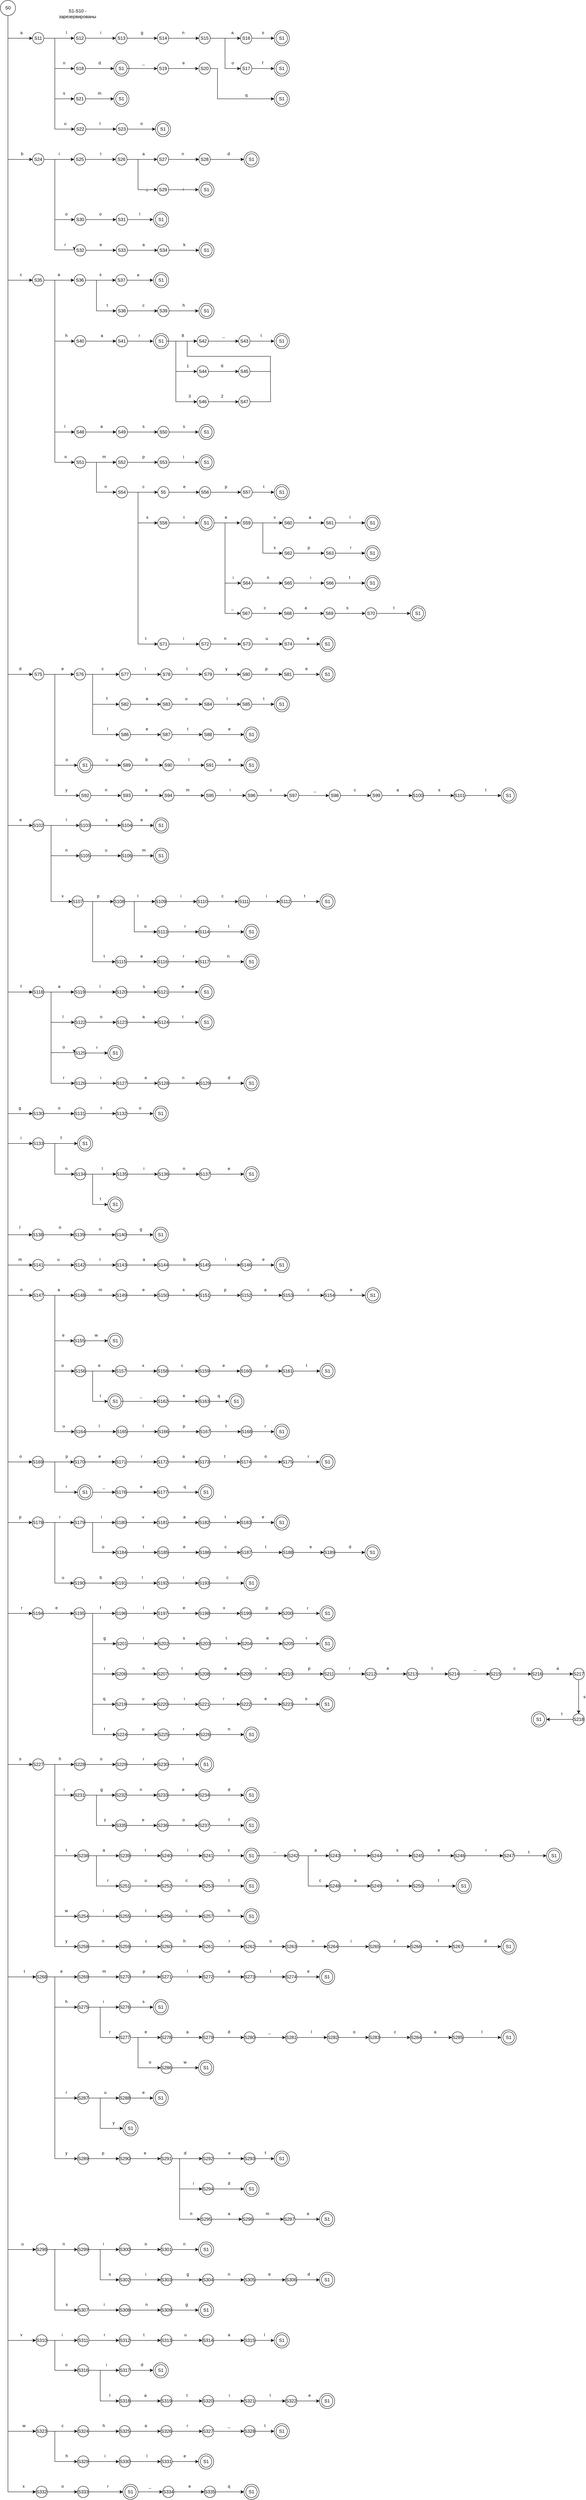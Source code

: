 <mxfile version="26.2.14">
  <diagram name="Страница — 1" id="ICFpaHcOcoHogkfdbQnj">
    <mxGraphModel dx="844" dy="785" grid="1" gridSize="10" guides="1" tooltips="1" connect="1" arrows="1" fold="1" page="1" pageScale="1" pageWidth="827" pageHeight="1169" math="0" shadow="0">
      <root>
        <mxCell id="0" />
        <mxCell id="1" parent="0" />
        <mxCell id="AFnphyHwQlmlIxG2m7yG-260" value="S1" style="ellipse;whiteSpace=wrap;html=1;aspect=fixed;" parent="1" vertex="1">
          <mxGeometry x="760" y="80" width="40" height="40" as="geometry" />
        </mxCell>
        <mxCell id="Uz2_Utoe0topN1hd6D_q-105" style="edgeStyle=orthogonalEdgeStyle;rounded=0;orthogonalLoop=1;jettySize=auto;html=1;entryX=0;entryY=0.5;entryDx=0;entryDy=0;" parent="1" source="AFnphyHwQlmlIxG2m7yG-1" target="Uz2_Utoe0topN1hd6D_q-103" edge="1">
          <mxGeometry relative="1" as="geometry">
            <Array as="points">
              <mxPoint x="56" y="420" />
            </Array>
          </mxGeometry>
        </mxCell>
        <mxCell id="Uz2_Utoe0topN1hd6D_q-106" value="b" style="edgeLabel;html=1;align=center;verticalAlign=middle;resizable=0;points=[];" parent="Uz2_Utoe0topN1hd6D_q-105" vertex="1" connectable="0">
          <mxGeometry x="0.877" y="-1" relative="1" as="geometry">
            <mxPoint x="-1" y="-16" as="offset" />
          </mxGeometry>
        </mxCell>
        <mxCell id="Uz2_Utoe0topN1hd6D_q-165" style="edgeStyle=orthogonalEdgeStyle;rounded=0;orthogonalLoop=1;jettySize=auto;html=1;entryX=0;entryY=0.5;entryDx=0;entryDy=0;" parent="1" source="AFnphyHwQlmlIxG2m7yG-1" target="Uz2_Utoe0topN1hd6D_q-162" edge="1">
          <mxGeometry relative="1" as="geometry">
            <Array as="points">
              <mxPoint x="56" y="739" />
            </Array>
          </mxGeometry>
        </mxCell>
        <mxCell id="Uz2_Utoe0topN1hd6D_q-168" value="c" style="edgeLabel;html=1;align=center;verticalAlign=middle;resizable=0;points=[];" parent="Uz2_Utoe0topN1hd6D_q-165" vertex="1" connectable="0">
          <mxGeometry x="0.925" y="-2" relative="1" as="geometry">
            <mxPoint x="-3" y="-17" as="offset" />
          </mxGeometry>
        </mxCell>
        <mxCell id="Uz2_Utoe0topN1hd6D_q-166" style="edgeStyle=orthogonalEdgeStyle;rounded=0;orthogonalLoop=1;jettySize=auto;html=1;entryX=0;entryY=0.5;entryDx=0;entryDy=0;" parent="1" source="AFnphyHwQlmlIxG2m7yG-1" target="AFnphyHwQlmlIxG2m7yG-2" edge="1">
          <mxGeometry relative="1" as="geometry">
            <Array as="points">
              <mxPoint x="56" y="100" />
            </Array>
          </mxGeometry>
        </mxCell>
        <mxCell id="Uz2_Utoe0topN1hd6D_q-167" value="a" style="edgeLabel;html=1;align=center;verticalAlign=middle;resizable=0;points=[];" parent="Uz2_Utoe0topN1hd6D_q-166" vertex="1" connectable="0">
          <mxGeometry x="0.512" y="1" relative="1" as="geometry">
            <mxPoint y="-14" as="offset" />
          </mxGeometry>
        </mxCell>
        <mxCell id="Uz2_Utoe0topN1hd6D_q-389" style="edgeStyle=orthogonalEdgeStyle;rounded=0;orthogonalLoop=1;jettySize=auto;html=1;entryX=0;entryY=0.5;entryDx=0;entryDy=0;" parent="1" source="AFnphyHwQlmlIxG2m7yG-1" target="Uz2_Utoe0topN1hd6D_q-388" edge="1">
          <mxGeometry relative="1" as="geometry">
            <Array as="points">
              <mxPoint x="56" y="1780" />
            </Array>
          </mxGeometry>
        </mxCell>
        <mxCell id="Uz2_Utoe0topN1hd6D_q-390" value="d" style="edgeLabel;html=1;align=center;verticalAlign=middle;resizable=0;points=[];" parent="Uz2_Utoe0topN1hd6D_q-389" vertex="1" connectable="0">
          <mxGeometry x="0.963" y="-1" relative="1" as="geometry">
            <mxPoint y="-16" as="offset" />
          </mxGeometry>
        </mxCell>
        <mxCell id="Uz2_Utoe0topN1hd6D_q-503" style="edgeStyle=orthogonalEdgeStyle;rounded=0;orthogonalLoop=1;jettySize=auto;html=1;entryX=0;entryY=0.5;entryDx=0;entryDy=0;" parent="1" source="AFnphyHwQlmlIxG2m7yG-1" target="Uz2_Utoe0topN1hd6D_q-502" edge="1">
          <mxGeometry relative="1" as="geometry">
            <Array as="points">
              <mxPoint x="56" y="2179" />
            </Array>
          </mxGeometry>
        </mxCell>
        <mxCell id="Uz2_Utoe0topN1hd6D_q-504" value="e" style="edgeLabel;html=1;align=center;verticalAlign=middle;resizable=0;points=[];" parent="Uz2_Utoe0topN1hd6D_q-503" vertex="1" connectable="0">
          <mxGeometry x="0.971" y="-1" relative="1" as="geometry">
            <mxPoint y="-16" as="offset" />
          </mxGeometry>
        </mxCell>
        <mxCell id="Uz2_Utoe0topN1hd6D_q-582" style="edgeStyle=orthogonalEdgeStyle;rounded=0;orthogonalLoop=1;jettySize=auto;html=1;entryX=0;entryY=0.5;entryDx=0;entryDy=0;" parent="1" source="AFnphyHwQlmlIxG2m7yG-1" target="Uz2_Utoe0topN1hd6D_q-581" edge="1">
          <mxGeometry relative="1" as="geometry">
            <Array as="points">
              <mxPoint x="56" y="2619" />
            </Array>
          </mxGeometry>
        </mxCell>
        <mxCell id="Uz2_Utoe0topN1hd6D_q-583" value="f" style="edgeLabel;html=1;align=center;verticalAlign=middle;resizable=0;points=[];" parent="Uz2_Utoe0topN1hd6D_q-582" vertex="1" connectable="0">
          <mxGeometry x="0.976" relative="1" as="geometry">
            <mxPoint y="-15" as="offset" />
          </mxGeometry>
        </mxCell>
        <mxCell id="Uz2_Utoe0topN1hd6D_q-654" style="edgeStyle=orthogonalEdgeStyle;rounded=0;orthogonalLoop=1;jettySize=auto;html=1;entryX=0;entryY=0.5;entryDx=0;entryDy=0;" parent="1" source="AFnphyHwQlmlIxG2m7yG-1" target="Uz2_Utoe0topN1hd6D_q-641" edge="1">
          <mxGeometry relative="1" as="geometry">
            <Array as="points">
              <mxPoint x="56" y="2940" />
            </Array>
          </mxGeometry>
        </mxCell>
        <mxCell id="Uz2_Utoe0topN1hd6D_q-655" value="g" style="edgeLabel;html=1;align=center;verticalAlign=middle;resizable=0;points=[];" parent="Uz2_Utoe0topN1hd6D_q-654" vertex="1" connectable="0">
          <mxGeometry x="0.977" relative="1" as="geometry">
            <mxPoint y="-15" as="offset" />
          </mxGeometry>
        </mxCell>
        <mxCell id="Uz2_Utoe0topN1hd6D_q-657" style="edgeStyle=orthogonalEdgeStyle;rounded=0;orthogonalLoop=1;jettySize=auto;html=1;entryX=0;entryY=0.5;entryDx=0;entryDy=0;" parent="1" source="AFnphyHwQlmlIxG2m7yG-1" target="Uz2_Utoe0topN1hd6D_q-656" edge="1">
          <mxGeometry relative="1" as="geometry">
            <Array as="points">
              <mxPoint x="56" y="3019" />
            </Array>
          </mxGeometry>
        </mxCell>
        <mxCell id="Uz2_Utoe0topN1hd6D_q-658" value="i" style="edgeLabel;html=1;align=center;verticalAlign=middle;resizable=0;points=[];" parent="Uz2_Utoe0topN1hd6D_q-657" vertex="1" connectable="0">
          <mxGeometry x="0.981" relative="1" as="geometry">
            <mxPoint x="-2" y="-15" as="offset" />
          </mxGeometry>
        </mxCell>
        <mxCell id="Uz2_Utoe0topN1hd6D_q-695" style="edgeStyle=orthogonalEdgeStyle;rounded=0;orthogonalLoop=1;jettySize=auto;html=1;entryX=0;entryY=0.5;entryDx=0;entryDy=0;" parent="1" source="AFnphyHwQlmlIxG2m7yG-1" target="Uz2_Utoe0topN1hd6D_q-685" edge="1">
          <mxGeometry relative="1" as="geometry">
            <Array as="points">
              <mxPoint x="56" y="3260" />
            </Array>
          </mxGeometry>
        </mxCell>
        <mxCell id="Uz2_Utoe0topN1hd6D_q-696" value="l" style="edgeLabel;html=1;align=center;verticalAlign=middle;resizable=0;points=[];" parent="Uz2_Utoe0topN1hd6D_q-695" vertex="1" connectable="0">
          <mxGeometry x="0.98" relative="1" as="geometry">
            <mxPoint y="-20" as="offset" />
          </mxGeometry>
        </mxCell>
        <mxCell id="Uz2_Utoe0topN1hd6D_q-716" style="edgeStyle=orthogonalEdgeStyle;rounded=0;orthogonalLoop=1;jettySize=auto;html=1;entryX=0;entryY=0.5;entryDx=0;entryDy=0;" parent="1" source="AFnphyHwQlmlIxG2m7yG-1" target="Uz2_Utoe0topN1hd6D_q-700" edge="1">
          <mxGeometry relative="1" as="geometry">
            <Array as="points">
              <mxPoint x="56" y="3340" />
            </Array>
          </mxGeometry>
        </mxCell>
        <mxCell id="Uz2_Utoe0topN1hd6D_q-717" value="m" style="edgeLabel;html=1;align=center;verticalAlign=middle;resizable=0;points=[];" parent="Uz2_Utoe0topN1hd6D_q-716" vertex="1" connectable="0">
          <mxGeometry x="0.98" relative="1" as="geometry">
            <mxPoint y="-15" as="offset" />
          </mxGeometry>
        </mxCell>
        <mxCell id="Uz2_Utoe0topN1hd6D_q-725" style="edgeStyle=orthogonalEdgeStyle;rounded=0;orthogonalLoop=1;jettySize=auto;html=1;entryX=0;entryY=0.5;entryDx=0;entryDy=0;" parent="1" source="AFnphyHwQlmlIxG2m7yG-1" target="Uz2_Utoe0topN1hd6D_q-724" edge="1">
          <mxGeometry relative="1" as="geometry">
            <Array as="points">
              <mxPoint x="56" y="3420" />
            </Array>
          </mxGeometry>
        </mxCell>
        <mxCell id="Uz2_Utoe0topN1hd6D_q-726" value="n" style="edgeLabel;html=1;align=center;verticalAlign=middle;resizable=0;points=[];" parent="Uz2_Utoe0topN1hd6D_q-725" vertex="1" connectable="0">
          <mxGeometry x="0.981" y="2" relative="1" as="geometry">
            <mxPoint x="2" y="-13" as="offset" />
          </mxGeometry>
        </mxCell>
        <mxCell id="Uz2_Utoe0topN1hd6D_q-850" style="edgeStyle=orthogonalEdgeStyle;rounded=0;orthogonalLoop=1;jettySize=auto;html=1;entryX=0;entryY=0.5;entryDx=0;entryDy=0;" parent="1" source="AFnphyHwQlmlIxG2m7yG-1" target="Uz2_Utoe0topN1hd6D_q-832" edge="1">
          <mxGeometry relative="1" as="geometry">
            <Array as="points">
              <mxPoint x="56" y="3860" />
            </Array>
          </mxGeometry>
        </mxCell>
        <mxCell id="Uz2_Utoe0topN1hd6D_q-851" value="o" style="edgeLabel;html=1;align=center;verticalAlign=middle;resizable=0;points=[];" parent="Uz2_Utoe0topN1hd6D_q-850" vertex="1" connectable="0">
          <mxGeometry x="0.984" y="-2" relative="1" as="geometry">
            <mxPoint y="-17" as="offset" />
          </mxGeometry>
        </mxCell>
        <mxCell id="Uz2_Utoe0topN1hd6D_q-893" style="edgeStyle=orthogonalEdgeStyle;rounded=0;orthogonalLoop=1;jettySize=auto;html=1;entryX=0;entryY=0.5;entryDx=0;entryDy=0;" parent="1" source="AFnphyHwQlmlIxG2m7yG-1" target="Uz2_Utoe0topN1hd6D_q-876" edge="1">
          <mxGeometry relative="1" as="geometry">
            <Array as="points">
              <mxPoint x="56" y="4020" />
            </Array>
          </mxGeometry>
        </mxCell>
        <mxCell id="Uz2_Utoe0topN1hd6D_q-894" value="p" style="edgeLabel;html=1;align=center;verticalAlign=middle;resizable=0;points=[];" parent="Uz2_Utoe0topN1hd6D_q-893" vertex="1" connectable="0">
          <mxGeometry x="0.984" relative="1" as="geometry">
            <mxPoint y="-15" as="offset" />
          </mxGeometry>
        </mxCell>
        <mxCell id="Uz2_Utoe0topN1hd6D_q-944" style="edgeStyle=orthogonalEdgeStyle;rounded=0;orthogonalLoop=1;jettySize=auto;html=1;entryX=0;entryY=0.5;entryDx=0;entryDy=0;" parent="1" source="AFnphyHwQlmlIxG2m7yG-1" target="Uz2_Utoe0topN1hd6D_q-943" edge="1">
          <mxGeometry relative="1" as="geometry">
            <Array as="points">
              <mxPoint x="56" y="4260" />
            </Array>
          </mxGeometry>
        </mxCell>
        <mxCell id="Uz2_Utoe0topN1hd6D_q-945" value="r" style="edgeLabel;html=1;align=center;verticalAlign=middle;resizable=0;points=[];" parent="Uz2_Utoe0topN1hd6D_q-944" vertex="1" connectable="0">
          <mxGeometry x="0.987" y="-1" relative="1" as="geometry">
            <mxPoint y="-16" as="offset" />
          </mxGeometry>
        </mxCell>
        <mxCell id="Uz2_Utoe0topN1hd6D_q-1077" style="edgeStyle=orthogonalEdgeStyle;rounded=0;orthogonalLoop=1;jettySize=auto;html=1;entryX=0;entryY=0.5;entryDx=0;entryDy=0;" parent="1" source="AFnphyHwQlmlIxG2m7yG-1" target="Uz2_Utoe0topN1hd6D_q-1076" edge="1">
          <mxGeometry relative="1" as="geometry">
            <Array as="points">
              <mxPoint x="56" y="4659" />
            </Array>
          </mxGeometry>
        </mxCell>
        <mxCell id="Uz2_Utoe0topN1hd6D_q-1078" value="s" style="edgeLabel;html=1;align=center;verticalAlign=middle;resizable=0;points=[];" parent="Uz2_Utoe0topN1hd6D_q-1077" vertex="1" connectable="0">
          <mxGeometry x="0.986" y="-1" relative="1" as="geometry">
            <mxPoint y="-16" as="offset" />
          </mxGeometry>
        </mxCell>
        <mxCell id="Uz2_Utoe0topN1hd6D_q-1269" style="edgeStyle=orthogonalEdgeStyle;rounded=0;orthogonalLoop=1;jettySize=auto;html=1;entryX=0;entryY=0.5;entryDx=0;entryDy=0;" parent="1" source="AFnphyHwQlmlIxG2m7yG-1" target="Uz2_Utoe0topN1hd6D_q-1268" edge="1">
          <mxGeometry relative="1" as="geometry">
            <Array as="points">
              <mxPoint x="56" y="5220" />
            </Array>
          </mxGeometry>
        </mxCell>
        <mxCell id="Uz2_Utoe0topN1hd6D_q-1270" value="t" style="edgeLabel;html=1;align=center;verticalAlign=middle;resizable=0;points=[];" parent="Uz2_Utoe0topN1hd6D_q-1269" vertex="1" connectable="0">
          <mxGeometry x="0.988" y="-1" relative="1" as="geometry">
            <mxPoint y="-16" as="offset" />
          </mxGeometry>
        </mxCell>
        <mxCell id="Uz2_Utoe0topN1hd6D_q-1406" style="edgeStyle=orthogonalEdgeStyle;rounded=0;orthogonalLoop=1;jettySize=auto;html=1;entryX=0;entryY=0.5;entryDx=0;entryDy=0;" parent="1" source="AFnphyHwQlmlIxG2m7yG-1" target="Uz2_Utoe0topN1hd6D_q-1405" edge="1">
          <mxGeometry relative="1" as="geometry">
            <Array as="points">
              <mxPoint x="56" y="5940" />
            </Array>
          </mxGeometry>
        </mxCell>
        <mxCell id="Uz2_Utoe0topN1hd6D_q-1407" value="u" style="edgeLabel;html=1;align=center;verticalAlign=middle;resizable=0;points=[];" parent="Uz2_Utoe0topN1hd6D_q-1406" vertex="1" connectable="0">
          <mxGeometry x="0.988" relative="1" as="geometry">
            <mxPoint y="-15" as="offset" />
          </mxGeometry>
        </mxCell>
        <mxCell id="Uz2_Utoe0topN1hd6D_q-1462" style="edgeStyle=orthogonalEdgeStyle;rounded=0;orthogonalLoop=1;jettySize=auto;html=1;entryX=0;entryY=0.5;entryDx=0;entryDy=0;" parent="1" source="AFnphyHwQlmlIxG2m7yG-1" target="Uz2_Utoe0topN1hd6D_q-1461" edge="1">
          <mxGeometry relative="1" as="geometry">
            <Array as="points">
              <mxPoint x="56" y="6180" />
            </Array>
          </mxGeometry>
        </mxCell>
        <mxCell id="Uz2_Utoe0topN1hd6D_q-1463" value="v" style="edgeLabel;html=1;align=center;verticalAlign=middle;resizable=0;points=[];" parent="Uz2_Utoe0topN1hd6D_q-1462" vertex="1" connectable="0">
          <mxGeometry x="0.99" relative="1" as="geometry">
            <mxPoint x="-8" y="-15" as="offset" />
          </mxGeometry>
        </mxCell>
        <mxCell id="Uz2_Utoe0topN1hd6D_q-1519" style="edgeStyle=orthogonalEdgeStyle;rounded=0;orthogonalLoop=1;jettySize=auto;html=1;entryX=0;entryY=0.5;entryDx=0;entryDy=0;" parent="1" source="AFnphyHwQlmlIxG2m7yG-1" target="Uz2_Utoe0topN1hd6D_q-1518" edge="1">
          <mxGeometry relative="1" as="geometry">
            <Array as="points">
              <mxPoint x="56" y="6420" />
            </Array>
          </mxGeometry>
        </mxCell>
        <mxCell id="Uz2_Utoe0topN1hd6D_q-1520" value="w" style="edgeLabel;html=1;align=center;verticalAlign=middle;resizable=0;points=[];" parent="Uz2_Utoe0topN1hd6D_q-1519" vertex="1" connectable="0">
          <mxGeometry x="0.99" y="-1" relative="1" as="geometry">
            <mxPoint y="-16" as="offset" />
          </mxGeometry>
        </mxCell>
        <mxCell id="Uz2_Utoe0topN1hd6D_q-1556" style="edgeStyle=orthogonalEdgeStyle;rounded=0;orthogonalLoop=1;jettySize=auto;html=1;entryX=0;entryY=0.5;entryDx=0;entryDy=0;" parent="1" source="AFnphyHwQlmlIxG2m7yG-1" target="Uz2_Utoe0topN1hd6D_q-1555" edge="1">
          <mxGeometry relative="1" as="geometry">
            <Array as="points">
              <mxPoint x="56" y="6580" />
            </Array>
          </mxGeometry>
        </mxCell>
        <mxCell id="Uz2_Utoe0topN1hd6D_q-1557" value="x" style="edgeLabel;html=1;align=center;verticalAlign=middle;resizable=0;points=[];" parent="Uz2_Utoe0topN1hd6D_q-1556" vertex="1" connectable="0">
          <mxGeometry x="0.99" y="1" relative="1" as="geometry">
            <mxPoint y="-14" as="offset" />
          </mxGeometry>
        </mxCell>
        <mxCell id="AFnphyHwQlmlIxG2m7yG-1" value="S0" style="ellipse;whiteSpace=wrap;html=1;aspect=fixed;" parent="1" vertex="1">
          <mxGeometry x="36" width="40" height="40" as="geometry" />
        </mxCell>
        <mxCell id="Uz2_Utoe0topN1hd6D_q-2" value="" style="edgeStyle=orthogonalEdgeStyle;rounded=0;orthogonalLoop=1;jettySize=auto;html=1;" parent="1" source="AFnphyHwQlmlIxG2m7yG-2" target="Uz2_Utoe0topN1hd6D_q-1" edge="1">
          <mxGeometry relative="1" as="geometry" />
        </mxCell>
        <mxCell id="Uz2_Utoe0topN1hd6D_q-38" value="l" style="edgeLabel;html=1;align=center;verticalAlign=middle;resizable=0;points=[];" parent="Uz2_Utoe0topN1hd6D_q-2" vertex="1" connectable="0">
          <mxGeometry x="0.349" relative="1" as="geometry">
            <mxPoint x="5" y="-15" as="offset" />
          </mxGeometry>
        </mxCell>
        <mxCell id="Uz2_Utoe0topN1hd6D_q-34" style="edgeStyle=orthogonalEdgeStyle;rounded=0;orthogonalLoop=1;jettySize=auto;html=1;entryX=0;entryY=0.5;entryDx=0;entryDy=0;" parent="1" source="AFnphyHwQlmlIxG2m7yG-2" target="Uz2_Utoe0topN1hd6D_q-30" edge="1">
          <mxGeometry relative="1" as="geometry">
            <Array as="points">
              <mxPoint x="180" y="100" />
              <mxPoint x="180" y="180" />
            </Array>
          </mxGeometry>
        </mxCell>
        <mxCell id="Uz2_Utoe0topN1hd6D_q-35" value="n" style="edgeLabel;html=1;align=center;verticalAlign=middle;resizable=0;points=[];" parent="Uz2_Utoe0topN1hd6D_q-34" vertex="1" connectable="0">
          <mxGeometry x="0.657" relative="1" as="geometry">
            <mxPoint y="-15" as="offset" />
          </mxGeometry>
        </mxCell>
        <mxCell id="Uz2_Utoe0topN1hd6D_q-58" style="edgeStyle=orthogonalEdgeStyle;rounded=0;orthogonalLoop=1;jettySize=auto;html=1;entryX=0;entryY=0.5;entryDx=0;entryDy=0;" parent="1" source="AFnphyHwQlmlIxG2m7yG-2" target="Uz2_Utoe0topN1hd6D_q-54" edge="1">
          <mxGeometry relative="1" as="geometry">
            <Array as="points">
              <mxPoint x="180" y="100" />
              <mxPoint x="180" y="260" />
            </Array>
          </mxGeometry>
        </mxCell>
        <mxCell id="Uz2_Utoe0topN1hd6D_q-61" value="s" style="edgeLabel;html=1;align=center;verticalAlign=middle;resizable=0;points=[];" parent="Uz2_Utoe0topN1hd6D_q-58" vertex="1" connectable="0">
          <mxGeometry x="0.777" relative="1" as="geometry">
            <mxPoint y="-15" as="offset" />
          </mxGeometry>
        </mxCell>
        <mxCell id="Uz2_Utoe0topN1hd6D_q-95" style="edgeStyle=orthogonalEdgeStyle;rounded=0;orthogonalLoop=1;jettySize=auto;html=1;entryX=0;entryY=0.5;entryDx=0;entryDy=0;" parent="1" source="AFnphyHwQlmlIxG2m7yG-2" target="Uz2_Utoe0topN1hd6D_q-91" edge="1">
          <mxGeometry relative="1" as="geometry">
            <Array as="points">
              <mxPoint x="180" y="100" />
              <mxPoint x="180" y="340" />
            </Array>
          </mxGeometry>
        </mxCell>
        <mxCell id="Uz2_Utoe0topN1hd6D_q-96" value="u" style="edgeLabel;html=1;align=center;verticalAlign=middle;resizable=0;points=[];" parent="Uz2_Utoe0topN1hd6D_q-95" vertex="1" connectable="0">
          <mxGeometry x="0.84" y="1" relative="1" as="geometry">
            <mxPoint y="-14" as="offset" />
          </mxGeometry>
        </mxCell>
        <mxCell id="AFnphyHwQlmlIxG2m7yG-2" value="S11" style="ellipse;whiteSpace=wrap;html=1;aspect=fixed;" parent="1" vertex="1">
          <mxGeometry x="121" y="85" width="30" height="30" as="geometry" />
        </mxCell>
        <mxCell id="AFnphyHwQlmlIxG2m7yG-50" value="&lt;div&gt;S1-S10 - зарезервированы&lt;/div&gt;" style="text;html=1;align=center;verticalAlign=middle;whiteSpace=wrap;rounded=0;" parent="1" vertex="1">
          <mxGeometry x="210" y="20" width="60" height="30" as="geometry" />
        </mxCell>
        <mxCell id="AFnphyHwQlmlIxG2m7yG-55" value="S1" style="ellipse;whiteSpace=wrap;html=1;aspect=fixed;" parent="1" vertex="1">
          <mxGeometry x="765" y="85" width="30" height="30" as="geometry" />
        </mxCell>
        <mxCell id="Uz2_Utoe0topN1hd6D_q-5" value="" style="edgeStyle=orthogonalEdgeStyle;rounded=0;orthogonalLoop=1;jettySize=auto;html=1;" parent="1" source="Uz2_Utoe0topN1hd6D_q-1" target="Uz2_Utoe0topN1hd6D_q-4" edge="1">
          <mxGeometry relative="1" as="geometry" />
        </mxCell>
        <mxCell id="Uz2_Utoe0topN1hd6D_q-13" value="i" style="edgeLabel;html=1;align=center;verticalAlign=middle;resizable=0;points=[];" parent="Uz2_Utoe0topN1hd6D_q-5" vertex="1" connectable="0">
          <mxGeometry x="-0.004" relative="1" as="geometry">
            <mxPoint y="-15" as="offset" />
          </mxGeometry>
        </mxCell>
        <mxCell id="Uz2_Utoe0topN1hd6D_q-1" value="S12" style="ellipse;whiteSpace=wrap;html=1;aspect=fixed;" parent="1" vertex="1">
          <mxGeometry x="231" y="85" width="30" height="30" as="geometry" />
        </mxCell>
        <mxCell id="Uz2_Utoe0topN1hd6D_q-7" value="" style="edgeStyle=orthogonalEdgeStyle;rounded=0;orthogonalLoop=1;jettySize=auto;html=1;" parent="1" source="Uz2_Utoe0topN1hd6D_q-4" target="Uz2_Utoe0topN1hd6D_q-6" edge="1">
          <mxGeometry relative="1" as="geometry" />
        </mxCell>
        <mxCell id="Uz2_Utoe0topN1hd6D_q-14" value="g" style="edgeLabel;html=1;align=center;verticalAlign=middle;resizable=0;points=[];" parent="Uz2_Utoe0topN1hd6D_q-7" vertex="1" connectable="0">
          <mxGeometry x="-0.129" relative="1" as="geometry">
            <mxPoint x="4" y="-15" as="offset" />
          </mxGeometry>
        </mxCell>
        <mxCell id="Uz2_Utoe0topN1hd6D_q-4" value="S13" style="ellipse;whiteSpace=wrap;html=1;aspect=fixed;" parent="1" vertex="1">
          <mxGeometry x="341" y="85" width="30" height="30" as="geometry" />
        </mxCell>
        <mxCell id="Uz2_Utoe0topN1hd6D_q-9" value="" style="edgeStyle=orthogonalEdgeStyle;rounded=0;orthogonalLoop=1;jettySize=auto;html=1;" parent="1" source="Uz2_Utoe0topN1hd6D_q-6" target="Uz2_Utoe0topN1hd6D_q-8" edge="1">
          <mxGeometry relative="1" as="geometry" />
        </mxCell>
        <mxCell id="Uz2_Utoe0topN1hd6D_q-15" value="n" style="edgeLabel;html=1;align=center;verticalAlign=middle;resizable=0;points=[];" parent="Uz2_Utoe0topN1hd6D_q-9" vertex="1" connectable="0">
          <mxGeometry x="-0.067" y="3" relative="1" as="geometry">
            <mxPoint y="-12" as="offset" />
          </mxGeometry>
        </mxCell>
        <mxCell id="Uz2_Utoe0topN1hd6D_q-6" value="S14" style="ellipse;whiteSpace=wrap;html=1;aspect=fixed;" parent="1" vertex="1">
          <mxGeometry x="451" y="85" width="30" height="30" as="geometry" />
        </mxCell>
        <mxCell id="Uz2_Utoe0topN1hd6D_q-11" value="" style="edgeStyle=orthogonalEdgeStyle;rounded=0;orthogonalLoop=1;jettySize=auto;html=1;" parent="1" source="Uz2_Utoe0topN1hd6D_q-8" target="Uz2_Utoe0topN1hd6D_q-10" edge="1">
          <mxGeometry relative="1" as="geometry" />
        </mxCell>
        <mxCell id="Uz2_Utoe0topN1hd6D_q-53" value="a" style="edgeLabel;html=1;align=center;verticalAlign=middle;resizable=0;points=[];" parent="Uz2_Utoe0topN1hd6D_q-11" vertex="1" connectable="0">
          <mxGeometry x="0.453" y="-1" relative="1" as="geometry">
            <mxPoint y="-16" as="offset" />
          </mxGeometry>
        </mxCell>
        <mxCell id="Uz2_Utoe0topN1hd6D_q-27" style="edgeStyle=orthogonalEdgeStyle;rounded=0;orthogonalLoop=1;jettySize=auto;html=1;entryX=0;entryY=0.5;entryDx=0;entryDy=0;" parent="1" source="Uz2_Utoe0topN1hd6D_q-8" target="Uz2_Utoe0topN1hd6D_q-22" edge="1">
          <mxGeometry relative="1" as="geometry">
            <Array as="points">
              <mxPoint x="630" y="100" />
              <mxPoint x="630" y="180" />
            </Array>
          </mxGeometry>
        </mxCell>
        <mxCell id="Uz2_Utoe0topN1hd6D_q-28" value="o" style="edgeLabel;html=1;align=center;verticalAlign=middle;resizable=0;points=[];" parent="Uz2_Utoe0topN1hd6D_q-27" vertex="1" connectable="0">
          <mxGeometry x="0.614" relative="1" as="geometry">
            <mxPoint x="10" y="-15" as="offset" />
          </mxGeometry>
        </mxCell>
        <mxCell id="Uz2_Utoe0topN1hd6D_q-8" value="S15" style="ellipse;whiteSpace=wrap;html=1;aspect=fixed;" parent="1" vertex="1">
          <mxGeometry x="561" y="85" width="30" height="30" as="geometry" />
        </mxCell>
        <mxCell id="Uz2_Utoe0topN1hd6D_q-17" style="edgeStyle=orthogonalEdgeStyle;rounded=0;orthogonalLoop=1;jettySize=auto;html=1;entryX=0;entryY=0.5;entryDx=0;entryDy=0;" parent="1" source="Uz2_Utoe0topN1hd6D_q-10" target="AFnphyHwQlmlIxG2m7yG-260" edge="1">
          <mxGeometry relative="1" as="geometry" />
        </mxCell>
        <mxCell id="Uz2_Utoe0topN1hd6D_q-21" value="s" style="edgeLabel;html=1;align=center;verticalAlign=middle;resizable=0;points=[];" parent="Uz2_Utoe0topN1hd6D_q-17" vertex="1" connectable="0">
          <mxGeometry x="-0.148" relative="1" as="geometry">
            <mxPoint x="4" y="-15" as="offset" />
          </mxGeometry>
        </mxCell>
        <mxCell id="Uz2_Utoe0topN1hd6D_q-10" value="S16" style="ellipse;whiteSpace=wrap;html=1;aspect=fixed;" parent="1" vertex="1">
          <mxGeometry x="671" y="85" width="30" height="30" as="geometry" />
        </mxCell>
        <mxCell id="Uz2_Utoe0topN1hd6D_q-26" style="edgeStyle=orthogonalEdgeStyle;rounded=0;orthogonalLoop=1;jettySize=auto;html=1;entryX=0;entryY=0.5;entryDx=0;entryDy=0;" parent="1" source="Uz2_Utoe0topN1hd6D_q-22" target="Uz2_Utoe0topN1hd6D_q-24" edge="1">
          <mxGeometry relative="1" as="geometry" />
        </mxCell>
        <mxCell id="Uz2_Utoe0topN1hd6D_q-29" value="f" style="edgeLabel;html=1;align=center;verticalAlign=middle;resizable=0;points=[];" parent="Uz2_Utoe0topN1hd6D_q-26" vertex="1" connectable="0">
          <mxGeometry x="-0.071" relative="1" as="geometry">
            <mxPoint y="-15" as="offset" />
          </mxGeometry>
        </mxCell>
        <mxCell id="Uz2_Utoe0topN1hd6D_q-22" value="S17" style="ellipse;whiteSpace=wrap;html=1;aspect=fixed;" parent="1" vertex="1">
          <mxGeometry x="671" y="165" width="30" height="30" as="geometry" />
        </mxCell>
        <mxCell id="Uz2_Utoe0topN1hd6D_q-24" value="S1" style="ellipse;whiteSpace=wrap;html=1;aspect=fixed;" parent="1" vertex="1">
          <mxGeometry x="760" y="160" width="40" height="40" as="geometry" />
        </mxCell>
        <mxCell id="Uz2_Utoe0topN1hd6D_q-25" value="S1" style="ellipse;whiteSpace=wrap;html=1;aspect=fixed;" parent="1" vertex="1">
          <mxGeometry x="765" y="165" width="30" height="30" as="geometry" />
        </mxCell>
        <mxCell id="Uz2_Utoe0topN1hd6D_q-36" style="edgeStyle=orthogonalEdgeStyle;rounded=0;orthogonalLoop=1;jettySize=auto;html=1;entryX=0;entryY=0.5;entryDx=0;entryDy=0;" parent="1" source="Uz2_Utoe0topN1hd6D_q-30" target="Uz2_Utoe0topN1hd6D_q-32" edge="1">
          <mxGeometry relative="1" as="geometry" />
        </mxCell>
        <mxCell id="Uz2_Utoe0topN1hd6D_q-37" value="d" style="edgeLabel;html=1;align=center;verticalAlign=middle;resizable=0;points=[];" parent="Uz2_Utoe0topN1hd6D_q-36" vertex="1" connectable="0">
          <mxGeometry x="-0.03" relative="1" as="geometry">
            <mxPoint y="-15" as="offset" />
          </mxGeometry>
        </mxCell>
        <mxCell id="Uz2_Utoe0topN1hd6D_q-30" value="S18" style="ellipse;whiteSpace=wrap;html=1;aspect=fixed;" parent="1" vertex="1">
          <mxGeometry x="231" y="165" width="30" height="30" as="geometry" />
        </mxCell>
        <mxCell id="Uz2_Utoe0topN1hd6D_q-32" value="S1" style="ellipse;whiteSpace=wrap;html=1;aspect=fixed;" parent="1" vertex="1">
          <mxGeometry x="336" y="160" width="40" height="40" as="geometry" />
        </mxCell>
        <mxCell id="Uz2_Utoe0topN1hd6D_q-41" style="edgeStyle=orthogonalEdgeStyle;rounded=0;orthogonalLoop=1;jettySize=auto;html=1;entryX=0;entryY=0.5;entryDx=0;entryDy=0;" parent="1" source="Uz2_Utoe0topN1hd6D_q-33" target="Uz2_Utoe0topN1hd6D_q-39" edge="1">
          <mxGeometry relative="1" as="geometry" />
        </mxCell>
        <mxCell id="Uz2_Utoe0topN1hd6D_q-42" value="_" style="edgeLabel;html=1;align=center;verticalAlign=middle;resizable=0;points=[];" parent="Uz2_Utoe0topN1hd6D_q-41" vertex="1" connectable="0">
          <mxGeometry x="0.021" y="-1" relative="1" as="geometry">
            <mxPoint x="2" y="-16" as="offset" />
          </mxGeometry>
        </mxCell>
        <mxCell id="Uz2_Utoe0topN1hd6D_q-33" value="S1" style="ellipse;whiteSpace=wrap;html=1;aspect=fixed;" parent="1" vertex="1">
          <mxGeometry x="341" y="165" width="30" height="30" as="geometry" />
        </mxCell>
        <mxCell id="Uz2_Utoe0topN1hd6D_q-51" style="edgeStyle=orthogonalEdgeStyle;rounded=0;orthogonalLoop=1;jettySize=auto;html=1;" parent="1" source="Uz2_Utoe0topN1hd6D_q-39" edge="1">
          <mxGeometry relative="1" as="geometry">
            <mxPoint x="560" y="180" as="targetPoint" />
          </mxGeometry>
        </mxCell>
        <mxCell id="Uz2_Utoe0topN1hd6D_q-52" value="e" style="edgeLabel;html=1;align=center;verticalAlign=middle;resizable=0;points=[];" parent="Uz2_Utoe0topN1hd6D_q-51" vertex="1" connectable="0">
          <mxGeometry x="-0.033" y="-1" relative="1" as="geometry">
            <mxPoint y="-16" as="offset" />
          </mxGeometry>
        </mxCell>
        <mxCell id="Uz2_Utoe0topN1hd6D_q-39" value="S19" style="ellipse;whiteSpace=wrap;html=1;aspect=fixed;" parent="1" vertex="1">
          <mxGeometry x="451" y="165" width="30" height="30" as="geometry" />
        </mxCell>
        <mxCell id="Uz2_Utoe0topN1hd6D_q-48" style="edgeStyle=orthogonalEdgeStyle;rounded=0;orthogonalLoop=1;jettySize=auto;html=1;entryX=0;entryY=0.5;entryDx=0;entryDy=0;" parent="1" source="Uz2_Utoe0topN1hd6D_q-43" target="Uz2_Utoe0topN1hd6D_q-45" edge="1">
          <mxGeometry relative="1" as="geometry">
            <Array as="points">
              <mxPoint x="610" y="180" />
              <mxPoint x="610" y="260" />
            </Array>
          </mxGeometry>
        </mxCell>
        <mxCell id="Uz2_Utoe0topN1hd6D_q-50" value="q" style="edgeLabel;html=1;align=center;verticalAlign=middle;resizable=0;points=[];" parent="Uz2_Utoe0topN1hd6D_q-48" vertex="1" connectable="0">
          <mxGeometry x="-0.094" y="1" relative="1" as="geometry">
            <mxPoint x="62" y="-9" as="offset" />
          </mxGeometry>
        </mxCell>
        <mxCell id="Uz2_Utoe0topN1hd6D_q-43" value="S20" style="ellipse;whiteSpace=wrap;html=1;aspect=fixed;" parent="1" vertex="1">
          <mxGeometry x="561" y="165" width="30" height="30" as="geometry" />
        </mxCell>
        <mxCell id="Uz2_Utoe0topN1hd6D_q-45" value="S1" style="ellipse;whiteSpace=wrap;html=1;aspect=fixed;" parent="1" vertex="1">
          <mxGeometry x="760" y="240" width="40" height="40" as="geometry" />
        </mxCell>
        <mxCell id="Uz2_Utoe0topN1hd6D_q-46" value="S1" style="ellipse;whiteSpace=wrap;html=1;aspect=fixed;" parent="1" vertex="1">
          <mxGeometry x="765" y="245" width="30" height="30" as="geometry" />
        </mxCell>
        <mxCell id="Uz2_Utoe0topN1hd6D_q-59" style="edgeStyle=orthogonalEdgeStyle;rounded=0;orthogonalLoop=1;jettySize=auto;html=1;entryX=0;entryY=0.5;entryDx=0;entryDy=0;" parent="1" source="Uz2_Utoe0topN1hd6D_q-54" target="Uz2_Utoe0topN1hd6D_q-55" edge="1">
          <mxGeometry relative="1" as="geometry" />
        </mxCell>
        <mxCell id="Uz2_Utoe0topN1hd6D_q-62" value="m" style="edgeLabel;html=1;align=center;verticalAlign=middle;resizable=0;points=[];" parent="Uz2_Utoe0topN1hd6D_q-59" vertex="1" connectable="0">
          <mxGeometry x="-0.011" y="-1" relative="1" as="geometry">
            <mxPoint y="-16" as="offset" />
          </mxGeometry>
        </mxCell>
        <mxCell id="Uz2_Utoe0topN1hd6D_q-54" value="S21" style="ellipse;whiteSpace=wrap;html=1;aspect=fixed;" parent="1" vertex="1">
          <mxGeometry x="231" y="245" width="30" height="30" as="geometry" />
        </mxCell>
        <mxCell id="Uz2_Utoe0topN1hd6D_q-55" value="S1" style="ellipse;whiteSpace=wrap;html=1;aspect=fixed;" parent="1" vertex="1">
          <mxGeometry x="336" y="240" width="40" height="40" as="geometry" />
        </mxCell>
        <mxCell id="Uz2_Utoe0topN1hd6D_q-56" value="S1" style="ellipse;whiteSpace=wrap;html=1;aspect=fixed;" parent="1" vertex="1">
          <mxGeometry x="341" y="245" width="30" height="30" as="geometry" />
        </mxCell>
        <mxCell id="Uz2_Utoe0topN1hd6D_q-94" value="" style="edgeStyle=orthogonalEdgeStyle;rounded=0;orthogonalLoop=1;jettySize=auto;html=1;" parent="1" source="Uz2_Utoe0topN1hd6D_q-91" target="Uz2_Utoe0topN1hd6D_q-93" edge="1">
          <mxGeometry relative="1" as="geometry" />
        </mxCell>
        <mxCell id="Uz2_Utoe0topN1hd6D_q-97" value="t" style="edgeLabel;html=1;align=center;verticalAlign=middle;resizable=0;points=[];" parent="Uz2_Utoe0topN1hd6D_q-94" vertex="1" connectable="0">
          <mxGeometry x="-0.081" y="1" relative="1" as="geometry">
            <mxPoint y="-14" as="offset" />
          </mxGeometry>
        </mxCell>
        <mxCell id="Uz2_Utoe0topN1hd6D_q-91" value="S22" style="ellipse;whiteSpace=wrap;html=1;aspect=fixed;" parent="1" vertex="1">
          <mxGeometry x="232" y="325" width="30" height="30" as="geometry" />
        </mxCell>
        <mxCell id="Uz2_Utoe0topN1hd6D_q-101" style="edgeStyle=orthogonalEdgeStyle;rounded=0;orthogonalLoop=1;jettySize=auto;html=1;entryX=0;entryY=0.5;entryDx=0;entryDy=0;" parent="1" source="Uz2_Utoe0topN1hd6D_q-93" target="Uz2_Utoe0topN1hd6D_q-98" edge="1">
          <mxGeometry relative="1" as="geometry" />
        </mxCell>
        <mxCell id="Uz2_Utoe0topN1hd6D_q-102" value="o" style="edgeLabel;html=1;align=center;verticalAlign=middle;resizable=0;points=[];" parent="Uz2_Utoe0topN1hd6D_q-101" vertex="1" connectable="0">
          <mxGeometry x="-0.016" y="-1" relative="1" as="geometry">
            <mxPoint y="-16" as="offset" />
          </mxGeometry>
        </mxCell>
        <mxCell id="Uz2_Utoe0topN1hd6D_q-93" value="S23" style="ellipse;whiteSpace=wrap;html=1;aspect=fixed;" parent="1" vertex="1">
          <mxGeometry x="342" y="325" width="30" height="30" as="geometry" />
        </mxCell>
        <mxCell id="Uz2_Utoe0topN1hd6D_q-98" value="S1" style="ellipse;whiteSpace=wrap;html=1;aspect=fixed;" parent="1" vertex="1">
          <mxGeometry x="446" y="320" width="40" height="40" as="geometry" />
        </mxCell>
        <mxCell id="Uz2_Utoe0topN1hd6D_q-99" value="S1" style="ellipse;whiteSpace=wrap;html=1;aspect=fixed;" parent="1" vertex="1">
          <mxGeometry x="451" y="325" width="30" height="30" as="geometry" />
        </mxCell>
        <mxCell id="Uz2_Utoe0topN1hd6D_q-108" value="" style="edgeStyle=orthogonalEdgeStyle;rounded=0;orthogonalLoop=1;jettySize=auto;html=1;" parent="1" source="Uz2_Utoe0topN1hd6D_q-103" target="Uz2_Utoe0topN1hd6D_q-107" edge="1">
          <mxGeometry relative="1" as="geometry" />
        </mxCell>
        <mxCell id="Uz2_Utoe0topN1hd6D_q-120" value="i" style="edgeLabel;html=1;align=center;verticalAlign=middle;resizable=0;points=[];" parent="Uz2_Utoe0topN1hd6D_q-108" vertex="1" connectable="0">
          <mxGeometry x="-0.013" relative="1" as="geometry">
            <mxPoint y="-15" as="offset" />
          </mxGeometry>
        </mxCell>
        <mxCell id="Uz2_Utoe0topN1hd6D_q-135" style="edgeStyle=orthogonalEdgeStyle;rounded=0;orthogonalLoop=1;jettySize=auto;html=1;entryX=0;entryY=0.5;entryDx=0;entryDy=0;" parent="1" source="Uz2_Utoe0topN1hd6D_q-103" target="Uz2_Utoe0topN1hd6D_q-132" edge="1">
          <mxGeometry relative="1" as="geometry">
            <Array as="points">
              <mxPoint x="180" y="420" />
              <mxPoint x="180" y="579" />
            </Array>
          </mxGeometry>
        </mxCell>
        <mxCell id="Uz2_Utoe0topN1hd6D_q-136" value="o" style="edgeLabel;html=1;align=center;verticalAlign=middle;resizable=0;points=[];" parent="Uz2_Utoe0topN1hd6D_q-135" vertex="1" connectable="0">
          <mxGeometry x="0.792" y="1" relative="1" as="geometry">
            <mxPoint x="3" y="-14" as="offset" />
          </mxGeometry>
        </mxCell>
        <mxCell id="Uz2_Utoe0topN1hd6D_q-148" style="edgeStyle=orthogonalEdgeStyle;rounded=0;orthogonalLoop=1;jettySize=auto;html=1;entryX=0;entryY=0.5;entryDx=0;entryDy=0;" parent="1" source="Uz2_Utoe0topN1hd6D_q-103" target="Uz2_Utoe0topN1hd6D_q-147" edge="1">
          <mxGeometry relative="1" as="geometry">
            <Array as="points">
              <mxPoint x="180" y="420" />
              <mxPoint x="180" y="659" />
            </Array>
          </mxGeometry>
        </mxCell>
        <mxCell id="Uz2_Utoe0topN1hd6D_q-149" value="r" style="edgeLabel;html=1;align=center;verticalAlign=middle;resizable=0;points=[];" parent="Uz2_Utoe0topN1hd6D_q-148" vertex="1" connectable="0">
          <mxGeometry x="0.838" y="-2" relative="1" as="geometry">
            <mxPoint y="-16" as="offset" />
          </mxGeometry>
        </mxCell>
        <mxCell id="Uz2_Utoe0topN1hd6D_q-103" value="S24" style="ellipse;whiteSpace=wrap;html=1;aspect=fixed;" parent="1" vertex="1">
          <mxGeometry x="121" y="405" width="30" height="30" as="geometry" />
        </mxCell>
        <mxCell id="Uz2_Utoe0topN1hd6D_q-110" value="" style="edgeStyle=orthogonalEdgeStyle;rounded=0;orthogonalLoop=1;jettySize=auto;html=1;" parent="1" source="Uz2_Utoe0topN1hd6D_q-107" target="Uz2_Utoe0topN1hd6D_q-109" edge="1">
          <mxGeometry relative="1" as="geometry" />
        </mxCell>
        <mxCell id="Uz2_Utoe0topN1hd6D_q-121" value="t" style="edgeLabel;html=1;align=center;verticalAlign=middle;resizable=0;points=[];" parent="Uz2_Utoe0topN1hd6D_q-110" vertex="1" connectable="0">
          <mxGeometry x="-0.004" y="-1" relative="1" as="geometry">
            <mxPoint y="-16" as="offset" />
          </mxGeometry>
        </mxCell>
        <mxCell id="Uz2_Utoe0topN1hd6D_q-107" value="S25" style="ellipse;whiteSpace=wrap;html=1;aspect=fixed;" parent="1" vertex="1">
          <mxGeometry x="231" y="405" width="30" height="30" as="geometry" />
        </mxCell>
        <mxCell id="Uz2_Utoe0topN1hd6D_q-112" value="" style="edgeStyle=orthogonalEdgeStyle;rounded=0;orthogonalLoop=1;jettySize=auto;html=1;" parent="1" source="Uz2_Utoe0topN1hd6D_q-109" target="Uz2_Utoe0topN1hd6D_q-111" edge="1">
          <mxGeometry relative="1" as="geometry" />
        </mxCell>
        <mxCell id="Uz2_Utoe0topN1hd6D_q-122" value="a" style="edgeLabel;html=1;align=center;verticalAlign=middle;resizable=0;points=[];" parent="Uz2_Utoe0topN1hd6D_q-112" vertex="1" connectable="0">
          <mxGeometry x="0.09" relative="1" as="geometry">
            <mxPoint x="-1" y="-15" as="offset" />
          </mxGeometry>
        </mxCell>
        <mxCell id="Uz2_Utoe0topN1hd6D_q-128" style="edgeStyle=orthogonalEdgeStyle;rounded=0;orthogonalLoop=1;jettySize=auto;html=1;entryX=0;entryY=0.5;entryDx=0;entryDy=0;" parent="1" source="Uz2_Utoe0topN1hd6D_q-109" target="Uz2_Utoe0topN1hd6D_q-125" edge="1">
          <mxGeometry relative="1" as="geometry">
            <Array as="points">
              <mxPoint x="400" y="420" />
              <mxPoint x="400" y="500" />
            </Array>
          </mxGeometry>
        </mxCell>
        <mxCell id="Uz2_Utoe0topN1hd6D_q-130" value="o" style="edgeLabel;html=1;align=center;verticalAlign=middle;resizable=0;points=[];" parent="Uz2_Utoe0topN1hd6D_q-128" vertex="1" connectable="0">
          <mxGeometry x="0.649" relative="1" as="geometry">
            <mxPoint as="offset" />
          </mxGeometry>
        </mxCell>
        <mxCell id="Uz2_Utoe0topN1hd6D_q-109" value="S26" style="ellipse;whiteSpace=wrap;html=1;aspect=fixed;" parent="1" vertex="1">
          <mxGeometry x="341" y="405" width="30" height="30" as="geometry" />
        </mxCell>
        <mxCell id="Uz2_Utoe0topN1hd6D_q-114" value="" style="edgeStyle=orthogonalEdgeStyle;rounded=0;orthogonalLoop=1;jettySize=auto;html=1;" parent="1" source="Uz2_Utoe0topN1hd6D_q-111" target="Uz2_Utoe0topN1hd6D_q-113" edge="1">
          <mxGeometry relative="1" as="geometry" />
        </mxCell>
        <mxCell id="Uz2_Utoe0topN1hd6D_q-123" value="n" style="edgeLabel;html=1;align=center;verticalAlign=middle;resizable=0;points=[];" parent="Uz2_Utoe0topN1hd6D_q-114" vertex="1" connectable="0">
          <mxGeometry x="-0.073" y="1" relative="1" as="geometry">
            <mxPoint y="-14" as="offset" />
          </mxGeometry>
        </mxCell>
        <mxCell id="Uz2_Utoe0topN1hd6D_q-111" value="S27" style="ellipse;whiteSpace=wrap;html=1;aspect=fixed;" parent="1" vertex="1">
          <mxGeometry x="451" y="405" width="30" height="30" as="geometry" />
        </mxCell>
        <mxCell id="Uz2_Utoe0topN1hd6D_q-119" style="edgeStyle=orthogonalEdgeStyle;rounded=0;orthogonalLoop=1;jettySize=auto;html=1;entryX=0;entryY=0.5;entryDx=0;entryDy=0;" parent="1" source="Uz2_Utoe0topN1hd6D_q-113" target="Uz2_Utoe0topN1hd6D_q-117" edge="1">
          <mxGeometry relative="1" as="geometry" />
        </mxCell>
        <mxCell id="Uz2_Utoe0topN1hd6D_q-124" value="d" style="edgeLabel;html=1;align=center;verticalAlign=middle;resizable=0;points=[];" parent="Uz2_Utoe0topN1hd6D_q-119" vertex="1" connectable="0">
          <mxGeometry x="0.073" y="-2" relative="1" as="geometry">
            <mxPoint y="-17" as="offset" />
          </mxGeometry>
        </mxCell>
        <mxCell id="Uz2_Utoe0topN1hd6D_q-113" value="S28" style="ellipse;whiteSpace=wrap;html=1;aspect=fixed;" parent="1" vertex="1">
          <mxGeometry x="561" y="405" width="30" height="30" as="geometry" />
        </mxCell>
        <mxCell id="Uz2_Utoe0topN1hd6D_q-117" value="S1" style="ellipse;whiteSpace=wrap;html=1;aspect=fixed;" parent="1" vertex="1">
          <mxGeometry x="680" y="400" width="40" height="40" as="geometry" />
        </mxCell>
        <mxCell id="Uz2_Utoe0topN1hd6D_q-118" value="S1" style="ellipse;whiteSpace=wrap;html=1;aspect=fixed;" parent="1" vertex="1">
          <mxGeometry x="685" y="405" width="30" height="30" as="geometry" />
        </mxCell>
        <mxCell id="Uz2_Utoe0topN1hd6D_q-129" style="edgeStyle=orthogonalEdgeStyle;rounded=0;orthogonalLoop=1;jettySize=auto;html=1;" parent="1" source="Uz2_Utoe0topN1hd6D_q-125" edge="1">
          <mxGeometry relative="1" as="geometry">
            <mxPoint x="560" y="500" as="targetPoint" />
          </mxGeometry>
        </mxCell>
        <mxCell id="Uz2_Utoe0topN1hd6D_q-131" value="r" style="edgeLabel;html=1;align=center;verticalAlign=middle;resizable=0;points=[];" parent="Uz2_Utoe0topN1hd6D_q-129" vertex="1" connectable="0">
          <mxGeometry x="-0.033" y="1" relative="1" as="geometry">
            <mxPoint as="offset" />
          </mxGeometry>
        </mxCell>
        <mxCell id="Uz2_Utoe0topN1hd6D_q-125" value="S29" style="ellipse;whiteSpace=wrap;html=1;aspect=fixed;" parent="1" vertex="1">
          <mxGeometry x="451" y="485" width="30" height="30" as="geometry" />
        </mxCell>
        <mxCell id="Uz2_Utoe0topN1hd6D_q-126" value="S1" style="ellipse;whiteSpace=wrap;html=1;aspect=fixed;" parent="1" vertex="1">
          <mxGeometry x="561" y="480" width="40" height="40" as="geometry" />
        </mxCell>
        <mxCell id="Uz2_Utoe0topN1hd6D_q-127" value="S1" style="ellipse;whiteSpace=wrap;html=1;aspect=fixed;" parent="1" vertex="1">
          <mxGeometry x="566" y="485" width="30" height="30" as="geometry" />
        </mxCell>
        <mxCell id="Uz2_Utoe0topN1hd6D_q-138" value="" style="edgeStyle=orthogonalEdgeStyle;rounded=0;orthogonalLoop=1;jettySize=auto;html=1;" parent="1" source="Uz2_Utoe0topN1hd6D_q-132" target="Uz2_Utoe0topN1hd6D_q-137" edge="1">
          <mxGeometry relative="1" as="geometry" />
        </mxCell>
        <mxCell id="Uz2_Utoe0topN1hd6D_q-145" value="o" style="edgeLabel;html=1;align=center;verticalAlign=middle;resizable=0;points=[];" parent="Uz2_Utoe0topN1hd6D_q-138" vertex="1" connectable="0">
          <mxGeometry x="-0.064" relative="1" as="geometry">
            <mxPoint y="-15" as="offset" />
          </mxGeometry>
        </mxCell>
        <mxCell id="Uz2_Utoe0topN1hd6D_q-132" value="S30" style="ellipse;whiteSpace=wrap;html=1;aspect=fixed;" parent="1" vertex="1">
          <mxGeometry x="232" y="564" width="30" height="30" as="geometry" />
        </mxCell>
        <mxCell id="Uz2_Utoe0topN1hd6D_q-143" style="edgeStyle=orthogonalEdgeStyle;rounded=0;orthogonalLoop=1;jettySize=auto;html=1;" parent="1" source="Uz2_Utoe0topN1hd6D_q-137" edge="1">
          <mxGeometry relative="1" as="geometry">
            <mxPoint x="440" y="579" as="targetPoint" />
            <Array as="points">
              <mxPoint x="406" y="579" />
              <mxPoint x="406" y="579" />
            </Array>
          </mxGeometry>
        </mxCell>
        <mxCell id="Uz2_Utoe0topN1hd6D_q-146" value="l" style="edgeLabel;html=1;align=center;verticalAlign=middle;resizable=0;points=[];" parent="Uz2_Utoe0topN1hd6D_q-143" vertex="1" connectable="0">
          <mxGeometry x="-0.078" y="1" relative="1" as="geometry">
            <mxPoint y="-14" as="offset" />
          </mxGeometry>
        </mxCell>
        <mxCell id="Uz2_Utoe0topN1hd6D_q-137" value="S31" style="ellipse;whiteSpace=wrap;html=1;aspect=fixed;" parent="1" vertex="1">
          <mxGeometry x="342" y="564" width="30" height="30" as="geometry" />
        </mxCell>
        <mxCell id="Uz2_Utoe0topN1hd6D_q-141" value="S1" style="ellipse;whiteSpace=wrap;html=1;aspect=fixed;" parent="1" vertex="1">
          <mxGeometry x="441" y="559" width="40" height="40" as="geometry" />
        </mxCell>
        <mxCell id="Uz2_Utoe0topN1hd6D_q-142" value="S1" style="ellipse;whiteSpace=wrap;html=1;aspect=fixed;" parent="1" vertex="1">
          <mxGeometry x="446" y="564" width="30" height="30" as="geometry" />
        </mxCell>
        <mxCell id="Uz2_Utoe0topN1hd6D_q-151" value="" style="edgeStyle=orthogonalEdgeStyle;rounded=0;orthogonalLoop=1;jettySize=auto;html=1;" parent="1" source="Uz2_Utoe0topN1hd6D_q-147" target="Uz2_Utoe0topN1hd6D_q-150" edge="1">
          <mxGeometry relative="1" as="geometry" />
        </mxCell>
        <mxCell id="Uz2_Utoe0topN1hd6D_q-159" value="e" style="edgeLabel;html=1;align=center;verticalAlign=middle;resizable=0;points=[];" parent="Uz2_Utoe0topN1hd6D_q-151" vertex="1" connectable="0">
          <mxGeometry x="0.04" y="-1" relative="1" as="geometry">
            <mxPoint x="-3" y="-16" as="offset" />
          </mxGeometry>
        </mxCell>
        <mxCell id="Uz2_Utoe0topN1hd6D_q-147" value="S32" style="ellipse;whiteSpace=wrap;html=1;aspect=fixed;" parent="1" vertex="1">
          <mxGeometry x="232" y="645" width="30" height="30" as="geometry" />
        </mxCell>
        <mxCell id="Uz2_Utoe0topN1hd6D_q-153" value="" style="edgeStyle=orthogonalEdgeStyle;rounded=0;orthogonalLoop=1;jettySize=auto;html=1;" parent="1" source="Uz2_Utoe0topN1hd6D_q-150" target="Uz2_Utoe0topN1hd6D_q-152" edge="1">
          <mxGeometry relative="1" as="geometry" />
        </mxCell>
        <mxCell id="Uz2_Utoe0topN1hd6D_q-160" value="a" style="edgeLabel;html=1;align=center;verticalAlign=middle;resizable=0;points=[];" parent="Uz2_Utoe0topN1hd6D_q-153" vertex="1" connectable="0">
          <mxGeometry x="0.031" y="-1" relative="1" as="geometry">
            <mxPoint x="1" y="-16" as="offset" />
          </mxGeometry>
        </mxCell>
        <mxCell id="Uz2_Utoe0topN1hd6D_q-150" value="S33" style="ellipse;whiteSpace=wrap;html=1;aspect=fixed;" parent="1" vertex="1">
          <mxGeometry x="342" y="645" width="30" height="30" as="geometry" />
        </mxCell>
        <mxCell id="Uz2_Utoe0topN1hd6D_q-158" style="edgeStyle=orthogonalEdgeStyle;rounded=0;orthogonalLoop=1;jettySize=auto;html=1;entryX=0;entryY=0.5;entryDx=0;entryDy=0;" parent="1" source="Uz2_Utoe0topN1hd6D_q-152" target="Uz2_Utoe0topN1hd6D_q-156" edge="1">
          <mxGeometry relative="1" as="geometry" />
        </mxCell>
        <mxCell id="Uz2_Utoe0topN1hd6D_q-161" value="k" style="edgeLabel;html=1;align=center;verticalAlign=middle;resizable=0;points=[];" parent="Uz2_Utoe0topN1hd6D_q-158" vertex="1" connectable="0">
          <mxGeometry x="0.018" y="1" relative="1" as="geometry">
            <mxPoint y="-14" as="offset" />
          </mxGeometry>
        </mxCell>
        <mxCell id="Uz2_Utoe0topN1hd6D_q-152" value="S34" style="ellipse;whiteSpace=wrap;html=1;aspect=fixed;" parent="1" vertex="1">
          <mxGeometry x="452" y="645" width="30" height="30" as="geometry" />
        </mxCell>
        <mxCell id="Uz2_Utoe0topN1hd6D_q-156" value="S1" style="ellipse;whiteSpace=wrap;html=1;aspect=fixed;" parent="1" vertex="1">
          <mxGeometry x="561" y="640" width="40" height="40" as="geometry" />
        </mxCell>
        <mxCell id="Uz2_Utoe0topN1hd6D_q-157" value="S1" style="ellipse;whiteSpace=wrap;html=1;aspect=fixed;" parent="1" vertex="1">
          <mxGeometry x="566" y="645" width="30" height="30" as="geometry" />
        </mxCell>
        <mxCell id="Uz2_Utoe0topN1hd6D_q-170" value="" style="edgeStyle=orthogonalEdgeStyle;rounded=0;orthogonalLoop=1;jettySize=auto;html=1;" parent="1" source="Uz2_Utoe0topN1hd6D_q-162" target="Uz2_Utoe0topN1hd6D_q-169" edge="1">
          <mxGeometry relative="1" as="geometry" />
        </mxCell>
        <mxCell id="Uz2_Utoe0topN1hd6D_q-178" value="a" style="edgeLabel;html=1;align=center;verticalAlign=middle;resizable=0;points=[];" parent="Uz2_Utoe0topN1hd6D_q-170" vertex="1" connectable="0">
          <mxGeometry x="0.056" y="-4" relative="1" as="geometry">
            <mxPoint x="-3" y="-19" as="offset" />
          </mxGeometry>
        </mxCell>
        <mxCell id="Uz2_Utoe0topN1hd6D_q-196" style="edgeStyle=orthogonalEdgeStyle;rounded=0;orthogonalLoop=1;jettySize=auto;html=1;entryX=0;entryY=0.5;entryDx=0;entryDy=0;" parent="1" source="Uz2_Utoe0topN1hd6D_q-162" target="Uz2_Utoe0topN1hd6D_q-195" edge="1">
          <mxGeometry relative="1" as="geometry">
            <Array as="points">
              <mxPoint x="180" y="739" />
              <mxPoint x="180" y="900" />
            </Array>
          </mxGeometry>
        </mxCell>
        <mxCell id="Uz2_Utoe0topN1hd6D_q-197" value="h" style="edgeLabel;html=1;align=center;verticalAlign=middle;resizable=0;points=[];" parent="Uz2_Utoe0topN1hd6D_q-196" vertex="1" connectable="0">
          <mxGeometry x="0.782" relative="1" as="geometry">
            <mxPoint x="4" y="-15" as="offset" />
          </mxGeometry>
        </mxCell>
        <mxCell id="Uz2_Utoe0topN1hd6D_q-239" style="edgeStyle=orthogonalEdgeStyle;rounded=0;orthogonalLoop=1;jettySize=auto;html=1;entryX=0;entryY=0.5;entryDx=0;entryDy=0;" parent="1" source="Uz2_Utoe0topN1hd6D_q-162" target="Uz2_Utoe0topN1hd6D_q-238" edge="1">
          <mxGeometry relative="1" as="geometry">
            <Array as="points">
              <mxPoint x="180" y="739" />
              <mxPoint x="180" y="1140" />
            </Array>
          </mxGeometry>
        </mxCell>
        <mxCell id="Uz2_Utoe0topN1hd6D_q-240" value="l" style="edgeLabel;html=1;align=center;verticalAlign=middle;resizable=0;points=[];" parent="Uz2_Utoe0topN1hd6D_q-239" vertex="1" connectable="0">
          <mxGeometry x="0.891" relative="1" as="geometry">
            <mxPoint y="-15" as="offset" />
          </mxGeometry>
        </mxCell>
        <mxCell id="Uz2_Utoe0topN1hd6D_q-254" style="edgeStyle=orthogonalEdgeStyle;rounded=0;orthogonalLoop=1;jettySize=auto;html=1;entryX=0;entryY=0.5;entryDx=0;entryDy=0;" parent="1" source="Uz2_Utoe0topN1hd6D_q-162" target="Uz2_Utoe0topN1hd6D_q-253" edge="1">
          <mxGeometry relative="1" as="geometry">
            <Array as="points">
              <mxPoint x="180" y="739" />
              <mxPoint x="180" y="1220" />
            </Array>
          </mxGeometry>
        </mxCell>
        <mxCell id="Uz2_Utoe0topN1hd6D_q-255" value="o" style="edgeLabel;html=1;align=center;verticalAlign=middle;resizable=0;points=[];" parent="Uz2_Utoe0topN1hd6D_q-254" vertex="1" connectable="0">
          <mxGeometry x="0.914" y="-1" relative="1" as="geometry">
            <mxPoint y="-16" as="offset" />
          </mxGeometry>
        </mxCell>
        <mxCell id="Uz2_Utoe0topN1hd6D_q-162" value="S35" style="ellipse;whiteSpace=wrap;html=1;aspect=fixed;" parent="1" vertex="1">
          <mxGeometry x="121" y="724" width="30" height="30" as="geometry" />
        </mxCell>
        <mxCell id="Uz2_Utoe0topN1hd6D_q-172" value="" style="edgeStyle=orthogonalEdgeStyle;rounded=0;orthogonalLoop=1;jettySize=auto;html=1;" parent="1" source="Uz2_Utoe0topN1hd6D_q-169" target="Uz2_Utoe0topN1hd6D_q-171" edge="1">
          <mxGeometry relative="1" as="geometry" />
        </mxCell>
        <mxCell id="Uz2_Utoe0topN1hd6D_q-179" value="s" style="edgeLabel;html=1;align=center;verticalAlign=middle;resizable=0;points=[];" parent="Uz2_Utoe0topN1hd6D_q-172" vertex="1" connectable="0">
          <mxGeometry x="0.013" y="1" relative="1" as="geometry">
            <mxPoint x="-2" y="-14" as="offset" />
          </mxGeometry>
        </mxCell>
        <mxCell id="Uz2_Utoe0topN1hd6D_q-182" style="edgeStyle=orthogonalEdgeStyle;rounded=0;orthogonalLoop=1;jettySize=auto;html=1;entryX=0;entryY=0.5;entryDx=0;entryDy=0;" parent="1" source="Uz2_Utoe0topN1hd6D_q-169" target="Uz2_Utoe0topN1hd6D_q-181" edge="1">
          <mxGeometry relative="1" as="geometry">
            <Array as="points">
              <mxPoint x="290" y="739" />
              <mxPoint x="290" y="820" />
            </Array>
          </mxGeometry>
        </mxCell>
        <mxCell id="Uz2_Utoe0topN1hd6D_q-185" value="t" style="edgeLabel;html=1;align=center;verticalAlign=middle;resizable=0;points=[];" parent="Uz2_Utoe0topN1hd6D_q-182" vertex="1" connectable="0">
          <mxGeometry x="0.705" y="1" relative="1" as="geometry">
            <mxPoint y="-14" as="offset" />
          </mxGeometry>
        </mxCell>
        <mxCell id="Uz2_Utoe0topN1hd6D_q-169" value="S36" style="ellipse;whiteSpace=wrap;html=1;aspect=fixed;" parent="1" vertex="1">
          <mxGeometry x="231" y="724" width="30" height="30" as="geometry" />
        </mxCell>
        <mxCell id="Uz2_Utoe0topN1hd6D_q-177" style="edgeStyle=orthogonalEdgeStyle;rounded=0;orthogonalLoop=1;jettySize=auto;html=1;" parent="1" source="Uz2_Utoe0topN1hd6D_q-171" edge="1">
          <mxGeometry relative="1" as="geometry">
            <mxPoint x="440" y="739.0" as="targetPoint" />
          </mxGeometry>
        </mxCell>
        <mxCell id="Uz2_Utoe0topN1hd6D_q-180" value="e" style="edgeLabel;html=1;align=center;verticalAlign=middle;resizable=0;points=[];" parent="Uz2_Utoe0topN1hd6D_q-177" vertex="1" connectable="0">
          <mxGeometry x="0.27" relative="1" as="geometry">
            <mxPoint x="-15" y="-15" as="offset" />
          </mxGeometry>
        </mxCell>
        <mxCell id="Uz2_Utoe0topN1hd6D_q-171" value="S37" style="ellipse;whiteSpace=wrap;html=1;aspect=fixed;" parent="1" vertex="1">
          <mxGeometry x="341" y="724" width="30" height="30" as="geometry" />
        </mxCell>
        <mxCell id="Uz2_Utoe0topN1hd6D_q-175" value="S1" style="ellipse;whiteSpace=wrap;html=1;aspect=fixed;" parent="1" vertex="1">
          <mxGeometry x="441" y="719" width="40" height="40" as="geometry" />
        </mxCell>
        <mxCell id="Uz2_Utoe0topN1hd6D_q-176" value="S1" style="ellipse;whiteSpace=wrap;html=1;aspect=fixed;" parent="1" vertex="1">
          <mxGeometry x="446" y="724" width="30" height="30" as="geometry" />
        </mxCell>
        <mxCell id="Uz2_Utoe0topN1hd6D_q-187" value="" style="edgeStyle=orthogonalEdgeStyle;rounded=0;orthogonalLoop=1;jettySize=auto;html=1;" parent="1" source="Uz2_Utoe0topN1hd6D_q-181" target="Uz2_Utoe0topN1hd6D_q-186" edge="1">
          <mxGeometry relative="1" as="geometry" />
        </mxCell>
        <mxCell id="Uz2_Utoe0topN1hd6D_q-193" value="c" style="edgeLabel;html=1;align=center;verticalAlign=middle;resizable=0;points=[];" parent="Uz2_Utoe0topN1hd6D_q-187" vertex="1" connectable="0">
          <mxGeometry x="-0.003" y="-1" relative="1" as="geometry">
            <mxPoint x="2" y="-16" as="offset" />
          </mxGeometry>
        </mxCell>
        <mxCell id="Uz2_Utoe0topN1hd6D_q-181" value="S38" style="ellipse;whiteSpace=wrap;html=1;aspect=fixed;" parent="1" vertex="1">
          <mxGeometry x="342" y="805" width="30" height="30" as="geometry" />
        </mxCell>
        <mxCell id="Uz2_Utoe0topN1hd6D_q-192" style="edgeStyle=orthogonalEdgeStyle;rounded=0;orthogonalLoop=1;jettySize=auto;html=1;" parent="1" source="Uz2_Utoe0topN1hd6D_q-186" edge="1">
          <mxGeometry relative="1" as="geometry">
            <mxPoint x="560" y="820" as="targetPoint" />
          </mxGeometry>
        </mxCell>
        <mxCell id="Uz2_Utoe0topN1hd6D_q-194" value="h" style="edgeLabel;html=1;align=center;verticalAlign=middle;resizable=0;points=[];" parent="Uz2_Utoe0topN1hd6D_q-192" vertex="1" connectable="0">
          <mxGeometry x="0.007" y="-2" relative="1" as="geometry">
            <mxPoint x="-1" y="-18" as="offset" />
          </mxGeometry>
        </mxCell>
        <mxCell id="Uz2_Utoe0topN1hd6D_q-186" value="S39" style="ellipse;whiteSpace=wrap;html=1;aspect=fixed;" parent="1" vertex="1">
          <mxGeometry x="452" y="805" width="30" height="30" as="geometry" />
        </mxCell>
        <mxCell id="Uz2_Utoe0topN1hd6D_q-190" value="S1" style="ellipse;whiteSpace=wrap;html=1;aspect=fixed;" parent="1" vertex="1">
          <mxGeometry x="561" y="800" width="40" height="40" as="geometry" />
        </mxCell>
        <mxCell id="Uz2_Utoe0topN1hd6D_q-191" value="S1" style="ellipse;whiteSpace=wrap;html=1;aspect=fixed;" parent="1" vertex="1">
          <mxGeometry x="566" y="805" width="30" height="30" as="geometry" />
        </mxCell>
        <mxCell id="Uz2_Utoe0topN1hd6D_q-199" value="" style="edgeStyle=orthogonalEdgeStyle;rounded=0;orthogonalLoop=1;jettySize=auto;html=1;" parent="1" source="Uz2_Utoe0topN1hd6D_q-195" target="Uz2_Utoe0topN1hd6D_q-198" edge="1">
          <mxGeometry relative="1" as="geometry" />
        </mxCell>
        <mxCell id="Uz2_Utoe0topN1hd6D_q-203" value="a" style="edgeLabel;html=1;align=center;verticalAlign=middle;resizable=0;points=[];" parent="Uz2_Utoe0topN1hd6D_q-199" vertex="1" connectable="0">
          <mxGeometry x="0.04" y="-1" relative="1" as="geometry">
            <mxPoint y="-16" as="offset" />
          </mxGeometry>
        </mxCell>
        <mxCell id="Uz2_Utoe0topN1hd6D_q-195" value="S40" style="ellipse;whiteSpace=wrap;html=1;aspect=fixed;" parent="1" vertex="1">
          <mxGeometry x="232" y="885" width="30" height="30" as="geometry" />
        </mxCell>
        <mxCell id="Uz2_Utoe0topN1hd6D_q-202" style="edgeStyle=orthogonalEdgeStyle;rounded=0;orthogonalLoop=1;jettySize=auto;html=1;" parent="1" source="Uz2_Utoe0topN1hd6D_q-198" edge="1">
          <mxGeometry relative="1" as="geometry">
            <mxPoint x="440" y="900" as="targetPoint" />
          </mxGeometry>
        </mxCell>
        <mxCell id="Uz2_Utoe0topN1hd6D_q-204" value="r" style="edgeLabel;html=1;align=center;verticalAlign=middle;resizable=0;points=[];" parent="Uz2_Utoe0topN1hd6D_q-202" vertex="1" connectable="0">
          <mxGeometry x="-0.098" relative="1" as="geometry">
            <mxPoint y="-15" as="offset" />
          </mxGeometry>
        </mxCell>
        <mxCell id="Uz2_Utoe0topN1hd6D_q-198" value="S41" style="ellipse;whiteSpace=wrap;html=1;aspect=fixed;" parent="1" vertex="1">
          <mxGeometry x="342" y="885" width="30" height="30" as="geometry" />
        </mxCell>
        <mxCell id="Uz2_Utoe0topN1hd6D_q-219" style="edgeStyle=orthogonalEdgeStyle;rounded=0;orthogonalLoop=1;jettySize=auto;html=1;entryX=0;entryY=0.5;entryDx=0;entryDy=0;" parent="1" source="Uz2_Utoe0topN1hd6D_q-200" target="Uz2_Utoe0topN1hd6D_q-217" edge="1">
          <mxGeometry relative="1" as="geometry">
            <Array as="points">
              <mxPoint x="500" y="900" />
              <mxPoint x="500" y="980" />
            </Array>
          </mxGeometry>
        </mxCell>
        <mxCell id="Uz2_Utoe0topN1hd6D_q-221" value="1" style="edgeLabel;html=1;align=center;verticalAlign=middle;resizable=0;points=[];" parent="Uz2_Utoe0topN1hd6D_q-219" vertex="1" connectable="0">
          <mxGeometry x="0.733" relative="1" as="geometry">
            <mxPoint x="-5" y="-15" as="offset" />
          </mxGeometry>
        </mxCell>
        <mxCell id="Uz2_Utoe0topN1hd6D_q-220" style="edgeStyle=orthogonalEdgeStyle;rounded=0;orthogonalLoop=1;jettySize=auto;html=1;entryX=0;entryY=0.5;entryDx=0;entryDy=0;" parent="1" source="Uz2_Utoe0topN1hd6D_q-200" target="Uz2_Utoe0topN1hd6D_q-218" edge="1">
          <mxGeometry relative="1" as="geometry">
            <Array as="points">
              <mxPoint x="500" y="900" />
              <mxPoint x="500" y="1060" />
            </Array>
          </mxGeometry>
        </mxCell>
        <mxCell id="Uz2_Utoe0topN1hd6D_q-222" value="3" style="edgeLabel;html=1;align=center;verticalAlign=middle;resizable=0;points=[];" parent="Uz2_Utoe0topN1hd6D_q-220" vertex="1" connectable="0">
          <mxGeometry x="0.824" y="-1" relative="1" as="geometry">
            <mxPoint y="-16" as="offset" />
          </mxGeometry>
        </mxCell>
        <mxCell id="Uz2_Utoe0topN1hd6D_q-200" value="S1" style="ellipse;whiteSpace=wrap;html=1;aspect=fixed;" parent="1" vertex="1">
          <mxGeometry x="441" y="880" width="40" height="40" as="geometry" />
        </mxCell>
        <mxCell id="Uz2_Utoe0topN1hd6D_q-206" value="" style="edgeStyle=orthogonalEdgeStyle;rounded=0;orthogonalLoop=1;jettySize=auto;html=1;" parent="1" source="Uz2_Utoe0topN1hd6D_q-201" target="Uz2_Utoe0topN1hd6D_q-205" edge="1">
          <mxGeometry relative="1" as="geometry" />
        </mxCell>
        <mxCell id="Uz2_Utoe0topN1hd6D_q-214" value="8" style="edgeLabel;html=1;align=center;verticalAlign=middle;resizable=0;points=[];" parent="Uz2_Utoe0topN1hd6D_q-206" vertex="1" connectable="0">
          <mxGeometry x="0.052" y="-1" relative="1" as="geometry">
            <mxPoint y="-16" as="offset" />
          </mxGeometry>
        </mxCell>
        <mxCell id="Uz2_Utoe0topN1hd6D_q-201" value="S1" style="ellipse;whiteSpace=wrap;html=1;aspect=fixed;" parent="1" vertex="1">
          <mxGeometry x="446" y="885" width="30" height="30" as="geometry" />
        </mxCell>
        <mxCell id="Uz2_Utoe0topN1hd6D_q-208" value="" style="edgeStyle=orthogonalEdgeStyle;rounded=0;orthogonalLoop=1;jettySize=auto;html=1;" parent="1" source="Uz2_Utoe0topN1hd6D_q-205" target="Uz2_Utoe0topN1hd6D_q-207" edge="1">
          <mxGeometry relative="1" as="geometry" />
        </mxCell>
        <mxCell id="Uz2_Utoe0topN1hd6D_q-215" value="_" style="edgeLabel;html=1;align=center;verticalAlign=middle;resizable=0;points=[];" parent="Uz2_Utoe0topN1hd6D_q-208" vertex="1" connectable="0">
          <mxGeometry x="-0.009" y="-1" relative="1" as="geometry">
            <mxPoint y="-16" as="offset" />
          </mxGeometry>
        </mxCell>
        <mxCell id="Uz2_Utoe0topN1hd6D_q-205" value="S42" style="ellipse;whiteSpace=wrap;html=1;aspect=fixed;" parent="1" vertex="1">
          <mxGeometry x="556" y="885" width="30" height="30" as="geometry" />
        </mxCell>
        <mxCell id="Uz2_Utoe0topN1hd6D_q-213" style="edgeStyle=orthogonalEdgeStyle;rounded=0;orthogonalLoop=1;jettySize=auto;html=1;entryX=0;entryY=0.5;entryDx=0;entryDy=0;" parent="1" source="Uz2_Utoe0topN1hd6D_q-207" target="Uz2_Utoe0topN1hd6D_q-211" edge="1">
          <mxGeometry relative="1" as="geometry" />
        </mxCell>
        <mxCell id="Uz2_Utoe0topN1hd6D_q-216" value="t" style="edgeLabel;html=1;align=center;verticalAlign=middle;resizable=0;points=[];" parent="Uz2_Utoe0topN1hd6D_q-213" vertex="1" connectable="0">
          <mxGeometry x="-0.095" y="-1" relative="1" as="geometry">
            <mxPoint y="-16" as="offset" />
          </mxGeometry>
        </mxCell>
        <mxCell id="Uz2_Utoe0topN1hd6D_q-207" value="S43" style="ellipse;whiteSpace=wrap;html=1;aspect=fixed;" parent="1" vertex="1">
          <mxGeometry x="666" y="885" width="30" height="30" as="geometry" />
        </mxCell>
        <mxCell id="Uz2_Utoe0topN1hd6D_q-211" value="S1" style="ellipse;whiteSpace=wrap;html=1;aspect=fixed;" parent="1" vertex="1">
          <mxGeometry x="760" y="880" width="40" height="40" as="geometry" />
        </mxCell>
        <mxCell id="Uz2_Utoe0topN1hd6D_q-212" value="S1" style="ellipse;whiteSpace=wrap;html=1;aspect=fixed;" parent="1" vertex="1">
          <mxGeometry x="765" y="885" width="30" height="30" as="geometry" />
        </mxCell>
        <mxCell id="Uz2_Utoe0topN1hd6D_q-224" value="" style="edgeStyle=orthogonalEdgeStyle;rounded=0;orthogonalLoop=1;jettySize=auto;html=1;" parent="1" source="Uz2_Utoe0topN1hd6D_q-217" target="Uz2_Utoe0topN1hd6D_q-223" edge="1">
          <mxGeometry relative="1" as="geometry" />
        </mxCell>
        <mxCell id="Uz2_Utoe0topN1hd6D_q-231" value="6" style="edgeLabel;html=1;align=center;verticalAlign=middle;resizable=0;points=[];" parent="Uz2_Utoe0topN1hd6D_q-224" vertex="1" connectable="0">
          <mxGeometry x="-0.112" relative="1" as="geometry">
            <mxPoint y="-15" as="offset" />
          </mxGeometry>
        </mxCell>
        <mxCell id="Uz2_Utoe0topN1hd6D_q-217" value="S44" style="ellipse;whiteSpace=wrap;html=1;aspect=fixed;" parent="1" vertex="1">
          <mxGeometry x="556" y="965" width="30" height="30" as="geometry" />
        </mxCell>
        <mxCell id="Uz2_Utoe0topN1hd6D_q-230" value="" style="edgeStyle=orthogonalEdgeStyle;rounded=0;orthogonalLoop=1;jettySize=auto;html=1;" parent="1" source="Uz2_Utoe0topN1hd6D_q-218" target="Uz2_Utoe0topN1hd6D_q-229" edge="1">
          <mxGeometry relative="1" as="geometry" />
        </mxCell>
        <mxCell id="Uz2_Utoe0topN1hd6D_q-233" value="2" style="edgeLabel;html=1;align=center;verticalAlign=middle;resizable=0;points=[];" parent="Uz2_Utoe0topN1hd6D_q-230" vertex="1" connectable="0">
          <mxGeometry x="-0.112" y="1" relative="1" as="geometry">
            <mxPoint y="-14" as="offset" />
          </mxGeometry>
        </mxCell>
        <mxCell id="Uz2_Utoe0topN1hd6D_q-218" value="S46" style="ellipse;whiteSpace=wrap;html=1;aspect=fixed;" parent="1" vertex="1">
          <mxGeometry x="556" y="1045" width="30" height="30" as="geometry" />
        </mxCell>
        <mxCell id="Uz2_Utoe0topN1hd6D_q-235" style="edgeStyle=orthogonalEdgeStyle;rounded=0;orthogonalLoop=1;jettySize=auto;html=1;entryX=0;entryY=0.5;entryDx=0;entryDy=0;" parent="1" source="Uz2_Utoe0topN1hd6D_q-223" target="Uz2_Utoe0topN1hd6D_q-205" edge="1">
          <mxGeometry relative="1" as="geometry">
            <Array as="points">
              <mxPoint x="750" y="980" />
              <mxPoint x="750" y="940" />
              <mxPoint x="530" y="940" />
              <mxPoint x="530" y="900" />
            </Array>
          </mxGeometry>
        </mxCell>
        <mxCell id="Uz2_Utoe0topN1hd6D_q-223" value="S45" style="ellipse;whiteSpace=wrap;html=1;aspect=fixed;" parent="1" vertex="1">
          <mxGeometry x="666" y="965" width="30" height="30" as="geometry" />
        </mxCell>
        <mxCell id="Uz2_Utoe0topN1hd6D_q-237" style="edgeStyle=orthogonalEdgeStyle;rounded=0;orthogonalLoop=1;jettySize=auto;html=1;endArrow=none;startFill=0;" parent="1" source="Uz2_Utoe0topN1hd6D_q-229" edge="1">
          <mxGeometry relative="1" as="geometry">
            <mxPoint x="750.0" y="960" as="targetPoint" />
          </mxGeometry>
        </mxCell>
        <mxCell id="Uz2_Utoe0topN1hd6D_q-229" value="S47" style="ellipse;whiteSpace=wrap;html=1;aspect=fixed;" parent="1" vertex="1">
          <mxGeometry x="666" y="1045" width="30" height="30" as="geometry" />
        </mxCell>
        <mxCell id="Uz2_Utoe0topN1hd6D_q-242" value="" style="edgeStyle=orthogonalEdgeStyle;rounded=0;orthogonalLoop=1;jettySize=auto;html=1;" parent="1" source="Uz2_Utoe0topN1hd6D_q-238" target="Uz2_Utoe0topN1hd6D_q-241" edge="1">
          <mxGeometry relative="1" as="geometry" />
        </mxCell>
        <mxCell id="Uz2_Utoe0topN1hd6D_q-250" value="a" style="edgeLabel;html=1;align=center;verticalAlign=middle;resizable=0;points=[];" parent="Uz2_Utoe0topN1hd6D_q-242" vertex="1" connectable="0">
          <mxGeometry x="0.022" y="-1" relative="1" as="geometry">
            <mxPoint y="-16" as="offset" />
          </mxGeometry>
        </mxCell>
        <mxCell id="Uz2_Utoe0topN1hd6D_q-238" value="S48" style="ellipse;whiteSpace=wrap;html=1;aspect=fixed;" parent="1" vertex="1">
          <mxGeometry x="232" y="1125" width="30" height="30" as="geometry" />
        </mxCell>
        <mxCell id="Uz2_Utoe0topN1hd6D_q-244" value="" style="edgeStyle=orthogonalEdgeStyle;rounded=0;orthogonalLoop=1;jettySize=auto;html=1;" parent="1" source="Uz2_Utoe0topN1hd6D_q-241" target="Uz2_Utoe0topN1hd6D_q-243" edge="1">
          <mxGeometry relative="1" as="geometry" />
        </mxCell>
        <mxCell id="Uz2_Utoe0topN1hd6D_q-251" value="s" style="edgeLabel;html=1;align=center;verticalAlign=middle;resizable=0;points=[];" parent="Uz2_Utoe0topN1hd6D_q-244" vertex="1" connectable="0">
          <mxGeometry x="0.014" y="-1" relative="1" as="geometry">
            <mxPoint x="1" y="-16" as="offset" />
          </mxGeometry>
        </mxCell>
        <mxCell id="Uz2_Utoe0topN1hd6D_q-241" value="S49" style="ellipse;whiteSpace=wrap;html=1;aspect=fixed;" parent="1" vertex="1">
          <mxGeometry x="342" y="1125" width="30" height="30" as="geometry" />
        </mxCell>
        <mxCell id="Uz2_Utoe0topN1hd6D_q-249" style="edgeStyle=orthogonalEdgeStyle;rounded=0;orthogonalLoop=1;jettySize=auto;html=1;" parent="1" source="Uz2_Utoe0topN1hd6D_q-243" edge="1">
          <mxGeometry relative="1" as="geometry">
            <mxPoint x="560" y="1140" as="targetPoint" />
          </mxGeometry>
        </mxCell>
        <mxCell id="Uz2_Utoe0topN1hd6D_q-252" value="s" style="edgeLabel;html=1;align=center;verticalAlign=middle;resizable=0;points=[];" parent="Uz2_Utoe0topN1hd6D_q-249" vertex="1" connectable="0">
          <mxGeometry x="-0.011" relative="1" as="geometry">
            <mxPoint y="-15" as="offset" />
          </mxGeometry>
        </mxCell>
        <mxCell id="Uz2_Utoe0topN1hd6D_q-243" value="S50" style="ellipse;whiteSpace=wrap;html=1;aspect=fixed;" parent="1" vertex="1">
          <mxGeometry x="452" y="1125" width="30" height="30" as="geometry" />
        </mxCell>
        <mxCell id="Uz2_Utoe0topN1hd6D_q-247" value="S1" style="ellipse;whiteSpace=wrap;html=1;aspect=fixed;" parent="1" vertex="1">
          <mxGeometry x="561" y="1120" width="40" height="40" as="geometry" />
        </mxCell>
        <mxCell id="Uz2_Utoe0topN1hd6D_q-248" value="S1" style="ellipse;whiteSpace=wrap;html=1;aspect=fixed;" parent="1" vertex="1">
          <mxGeometry x="566" y="1125" width="30" height="30" as="geometry" />
        </mxCell>
        <mxCell id="Uz2_Utoe0topN1hd6D_q-257" value="" style="edgeStyle=orthogonalEdgeStyle;rounded=0;orthogonalLoop=1;jettySize=auto;html=1;" parent="1" source="Uz2_Utoe0topN1hd6D_q-253" target="Uz2_Utoe0topN1hd6D_q-256" edge="1">
          <mxGeometry relative="1" as="geometry" />
        </mxCell>
        <mxCell id="Uz2_Utoe0topN1hd6D_q-265" value="m" style="edgeLabel;html=1;align=center;verticalAlign=middle;resizable=0;points=[];" parent="Uz2_Utoe0topN1hd6D_q-257" vertex="1" connectable="0">
          <mxGeometry x="-0.029" y="1" relative="1" as="geometry">
            <mxPoint x="9" y="-14" as="offset" />
          </mxGeometry>
        </mxCell>
        <mxCell id="Uz2_Utoe0topN1hd6D_q-280" style="edgeStyle=orthogonalEdgeStyle;rounded=0;orthogonalLoop=1;jettySize=auto;html=1;entryX=0;entryY=0.5;entryDx=0;entryDy=0;" parent="1" source="Uz2_Utoe0topN1hd6D_q-253" target="Uz2_Utoe0topN1hd6D_q-268" edge="1">
          <mxGeometry relative="1" as="geometry">
            <Array as="points">
              <mxPoint x="290" y="1220" />
              <mxPoint x="290" y="1299" />
            </Array>
          </mxGeometry>
        </mxCell>
        <mxCell id="Uz2_Utoe0topN1hd6D_q-281" value="n" style="edgeLabel;html=1;align=center;verticalAlign=middle;resizable=0;points=[];" parent="Uz2_Utoe0topN1hd6D_q-280" vertex="1" connectable="0">
          <mxGeometry x="0.647" relative="1" as="geometry">
            <mxPoint y="-15" as="offset" />
          </mxGeometry>
        </mxCell>
        <mxCell id="Uz2_Utoe0topN1hd6D_q-253" value="S51" style="ellipse;whiteSpace=wrap;html=1;aspect=fixed;" parent="1" vertex="1">
          <mxGeometry x="232" y="1205" width="30" height="30" as="geometry" />
        </mxCell>
        <mxCell id="Uz2_Utoe0topN1hd6D_q-259" value="" style="edgeStyle=orthogonalEdgeStyle;rounded=0;orthogonalLoop=1;jettySize=auto;html=1;" parent="1" source="Uz2_Utoe0topN1hd6D_q-256" target="Uz2_Utoe0topN1hd6D_q-258" edge="1">
          <mxGeometry relative="1" as="geometry" />
        </mxCell>
        <mxCell id="Uz2_Utoe0topN1hd6D_q-266" value="p" style="edgeLabel;html=1;align=center;verticalAlign=middle;resizable=0;points=[];" parent="Uz2_Utoe0topN1hd6D_q-259" vertex="1" connectable="0">
          <mxGeometry x="0.048" relative="1" as="geometry">
            <mxPoint y="-15" as="offset" />
          </mxGeometry>
        </mxCell>
        <mxCell id="Uz2_Utoe0topN1hd6D_q-256" value="S52" style="ellipse;whiteSpace=wrap;html=1;aspect=fixed;" parent="1" vertex="1">
          <mxGeometry x="342" y="1205" width="30" height="30" as="geometry" />
        </mxCell>
        <mxCell id="A-M9SQYTylXL6_5-tJsp-6" style="edgeStyle=orthogonalEdgeStyle;rounded=0;orthogonalLoop=1;jettySize=auto;html=1;" edge="1" parent="1" source="Uz2_Utoe0topN1hd6D_q-258">
          <mxGeometry relative="1" as="geometry">
            <mxPoint x="560" y="1220" as="targetPoint" />
          </mxGeometry>
        </mxCell>
        <mxCell id="A-M9SQYTylXL6_5-tJsp-7" value="l" style="edgeLabel;html=1;align=center;verticalAlign=middle;resizable=0;points=[];" vertex="1" connectable="0" parent="A-M9SQYTylXL6_5-tJsp-6">
          <mxGeometry x="0.059" y="1" relative="1" as="geometry">
            <mxPoint x="-3" y="-14" as="offset" />
          </mxGeometry>
        </mxCell>
        <mxCell id="Uz2_Utoe0topN1hd6D_q-258" value="S53" style="ellipse;whiteSpace=wrap;html=1;aspect=fixed;" parent="1" vertex="1">
          <mxGeometry x="452" y="1205" width="30" height="30" as="geometry" />
        </mxCell>
        <mxCell id="Uz2_Utoe0topN1hd6D_q-270" value="" style="edgeStyle=orthogonalEdgeStyle;rounded=0;orthogonalLoop=1;jettySize=auto;html=1;" parent="1" source="Uz2_Utoe0topN1hd6D_q-268" target="Uz2_Utoe0topN1hd6D_q-269" edge="1">
          <mxGeometry relative="1" as="geometry" />
        </mxCell>
        <mxCell id="Uz2_Utoe0topN1hd6D_q-282" value="c" style="edgeLabel;html=1;align=center;verticalAlign=middle;resizable=0;points=[];" parent="Uz2_Utoe0topN1hd6D_q-270" vertex="1" connectable="0">
          <mxGeometry x="-0.038" y="-2" relative="1" as="geometry">
            <mxPoint x="3" y="-17" as="offset" />
          </mxGeometry>
        </mxCell>
        <mxCell id="Uz2_Utoe0topN1hd6D_q-289" style="edgeStyle=orthogonalEdgeStyle;rounded=0;orthogonalLoop=1;jettySize=auto;html=1;entryX=0;entryY=0.5;entryDx=0;entryDy=0;" parent="1" source="Uz2_Utoe0topN1hd6D_q-268" target="Uz2_Utoe0topN1hd6D_q-286" edge="1">
          <mxGeometry relative="1" as="geometry">
            <Array as="points">
              <mxPoint x="400" y="1299" />
              <mxPoint x="400" y="1380" />
            </Array>
          </mxGeometry>
        </mxCell>
        <mxCell id="Uz2_Utoe0topN1hd6D_q-291" value="s" style="edgeLabel;html=1;align=center;verticalAlign=middle;resizable=0;points=[];" parent="Uz2_Utoe0topN1hd6D_q-289" vertex="1" connectable="0">
          <mxGeometry x="0.647" y="-1" relative="1" as="geometry">
            <mxPoint y="-16" as="offset" />
          </mxGeometry>
        </mxCell>
        <mxCell id="Uz2_Utoe0topN1hd6D_q-348" style="edgeStyle=orthogonalEdgeStyle;rounded=0;orthogonalLoop=1;jettySize=auto;html=1;entryX=0;entryY=0.5;entryDx=0;entryDy=0;" parent="1" source="Uz2_Utoe0topN1hd6D_q-268" target="Uz2_Utoe0topN1hd6D_q-347" edge="1">
          <mxGeometry relative="1" as="geometry">
            <Array as="points">
              <mxPoint x="400" y="1299" />
              <mxPoint x="400" y="1700" />
            </Array>
          </mxGeometry>
        </mxCell>
        <mxCell id="Uz2_Utoe0topN1hd6D_q-349" value="t" style="edgeLabel;html=1;align=center;verticalAlign=middle;resizable=0;points=[];" parent="Uz2_Utoe0topN1hd6D_q-348" vertex="1" connectable="0">
          <mxGeometry x="0.905" y="-1" relative="1" as="geometry">
            <mxPoint x="-9" y="-16" as="offset" />
          </mxGeometry>
        </mxCell>
        <mxCell id="Uz2_Utoe0topN1hd6D_q-268" value="S54" style="ellipse;whiteSpace=wrap;html=1;aspect=fixed;" parent="1" vertex="1">
          <mxGeometry x="342" y="1284" width="30" height="30" as="geometry" />
        </mxCell>
        <mxCell id="Uz2_Utoe0topN1hd6D_q-272" value="" style="edgeStyle=orthogonalEdgeStyle;rounded=0;orthogonalLoop=1;jettySize=auto;html=1;" parent="1" source="Uz2_Utoe0topN1hd6D_q-269" target="Uz2_Utoe0topN1hd6D_q-271" edge="1">
          <mxGeometry relative="1" as="geometry" />
        </mxCell>
        <mxCell id="Uz2_Utoe0topN1hd6D_q-283" value="e" style="edgeLabel;html=1;align=center;verticalAlign=middle;resizable=0;points=[];" parent="Uz2_Utoe0topN1hd6D_q-272" vertex="1" connectable="0">
          <mxGeometry x="0.005" y="-2" relative="1" as="geometry">
            <mxPoint y="-17" as="offset" />
          </mxGeometry>
        </mxCell>
        <mxCell id="Uz2_Utoe0topN1hd6D_q-269" value="55" style="ellipse;whiteSpace=wrap;html=1;aspect=fixed;" parent="1" vertex="1">
          <mxGeometry x="452" y="1284" width="30" height="30" as="geometry" />
        </mxCell>
        <mxCell id="Uz2_Utoe0topN1hd6D_q-274" value="" style="edgeStyle=orthogonalEdgeStyle;rounded=0;orthogonalLoop=1;jettySize=auto;html=1;" parent="1" source="Uz2_Utoe0topN1hd6D_q-271" target="Uz2_Utoe0topN1hd6D_q-273" edge="1">
          <mxGeometry relative="1" as="geometry" />
        </mxCell>
        <mxCell id="Uz2_Utoe0topN1hd6D_q-284" value="p" style="edgeLabel;html=1;align=center;verticalAlign=middle;resizable=0;points=[];" parent="Uz2_Utoe0topN1hd6D_q-274" vertex="1" connectable="0">
          <mxGeometry x="-0.003" y="-2" relative="1" as="geometry">
            <mxPoint y="-17" as="offset" />
          </mxGeometry>
        </mxCell>
        <mxCell id="Uz2_Utoe0topN1hd6D_q-271" value="S56" style="ellipse;whiteSpace=wrap;html=1;aspect=fixed;" parent="1" vertex="1">
          <mxGeometry x="562" y="1284" width="30" height="30" as="geometry" />
        </mxCell>
        <mxCell id="Uz2_Utoe0topN1hd6D_q-279" style="edgeStyle=orthogonalEdgeStyle;rounded=0;orthogonalLoop=1;jettySize=auto;html=1;entryX=0;entryY=0.5;entryDx=0;entryDy=0;" parent="1" source="Uz2_Utoe0topN1hd6D_q-273" target="Uz2_Utoe0topN1hd6D_q-277" edge="1">
          <mxGeometry relative="1" as="geometry" />
        </mxCell>
        <mxCell id="Uz2_Utoe0topN1hd6D_q-285" value="t" style="edgeLabel;html=1;align=center;verticalAlign=middle;resizable=0;points=[];" parent="Uz2_Utoe0topN1hd6D_q-279" vertex="1" connectable="0">
          <mxGeometry x="0.03" y="-1" relative="1" as="geometry">
            <mxPoint y="-16" as="offset" />
          </mxGeometry>
        </mxCell>
        <mxCell id="Uz2_Utoe0topN1hd6D_q-273" value="S57" style="ellipse;whiteSpace=wrap;html=1;aspect=fixed;" parent="1" vertex="1">
          <mxGeometry x="672" y="1284" width="30" height="30" as="geometry" />
        </mxCell>
        <mxCell id="Uz2_Utoe0topN1hd6D_q-277" value="S1" style="ellipse;whiteSpace=wrap;html=1;aspect=fixed;" parent="1" vertex="1">
          <mxGeometry x="760" y="1279" width="40" height="40" as="geometry" />
        </mxCell>
        <mxCell id="Uz2_Utoe0topN1hd6D_q-278" value="S1" style="ellipse;whiteSpace=wrap;html=1;aspect=fixed;" parent="1" vertex="1">
          <mxGeometry x="765" y="1284" width="30" height="30" as="geometry" />
        </mxCell>
        <mxCell id="Uz2_Utoe0topN1hd6D_q-290" style="edgeStyle=orthogonalEdgeStyle;rounded=0;orthogonalLoop=1;jettySize=auto;html=1;" parent="1" source="Uz2_Utoe0topN1hd6D_q-286" edge="1">
          <mxGeometry relative="1" as="geometry">
            <mxPoint x="560" y="1380" as="targetPoint" />
          </mxGeometry>
        </mxCell>
        <mxCell id="Uz2_Utoe0topN1hd6D_q-292" value="t" style="edgeLabel;html=1;align=center;verticalAlign=middle;resizable=0;points=[];" parent="Uz2_Utoe0topN1hd6D_q-290" vertex="1" connectable="0">
          <mxGeometry x="0.007" relative="1" as="geometry">
            <mxPoint y="-16" as="offset" />
          </mxGeometry>
        </mxCell>
        <mxCell id="Uz2_Utoe0topN1hd6D_q-286" value="S58" style="ellipse;whiteSpace=wrap;html=1;aspect=fixed;" parent="1" vertex="1">
          <mxGeometry x="452" y="1365" width="30" height="30" as="geometry" />
        </mxCell>
        <mxCell id="Uz2_Utoe0topN1hd6D_q-294" style="edgeStyle=orthogonalEdgeStyle;rounded=0;orthogonalLoop=1;jettySize=auto;html=1;" parent="1" source="Uz2_Utoe0topN1hd6D_q-287" edge="1">
          <mxGeometry relative="1" as="geometry">
            <mxPoint x="670.0" y="1380" as="targetPoint" />
          </mxGeometry>
        </mxCell>
        <mxCell id="Uz2_Utoe0topN1hd6D_q-295" value="e" style="edgeLabel;html=1;align=center;verticalAlign=middle;resizable=0;points=[];" parent="Uz2_Utoe0topN1hd6D_q-294" vertex="1" connectable="0">
          <mxGeometry x="-0.112" y="1" relative="1" as="geometry">
            <mxPoint y="-14" as="offset" />
          </mxGeometry>
        </mxCell>
        <mxCell id="Uz2_Utoe0topN1hd6D_q-317" style="edgeStyle=orthogonalEdgeStyle;rounded=0;orthogonalLoop=1;jettySize=auto;html=1;entryX=0;entryY=0.5;entryDx=0;entryDy=0;" parent="1" source="Uz2_Utoe0topN1hd6D_q-287" target="Uz2_Utoe0topN1hd6D_q-316" edge="1">
          <mxGeometry relative="1" as="geometry">
            <Array as="points">
              <mxPoint x="630" y="1380" />
              <mxPoint x="630" y="1539" />
            </Array>
          </mxGeometry>
        </mxCell>
        <mxCell id="Uz2_Utoe0topN1hd6D_q-318" value="i" style="edgeLabel;html=1;align=center;verticalAlign=middle;resizable=0;points=[];" parent="Uz2_Utoe0topN1hd6D_q-317" vertex="1" connectable="0">
          <mxGeometry x="0.819" relative="1" as="geometry">
            <mxPoint y="-15" as="offset" />
          </mxGeometry>
        </mxCell>
        <mxCell id="Uz2_Utoe0topN1hd6D_q-330" style="edgeStyle=orthogonalEdgeStyle;rounded=0;orthogonalLoop=1;jettySize=auto;html=1;entryX=0;entryY=0.5;entryDx=0;entryDy=0;" parent="1" source="Uz2_Utoe0topN1hd6D_q-287" target="Uz2_Utoe0topN1hd6D_q-329" edge="1">
          <mxGeometry relative="1" as="geometry">
            <Array as="points">
              <mxPoint x="630" y="1380" />
              <mxPoint x="630" y="1619" />
            </Array>
          </mxGeometry>
        </mxCell>
        <mxCell id="Uz2_Utoe0topN1hd6D_q-342" value="_" style="edgeLabel;html=1;align=center;verticalAlign=middle;resizable=0;points=[];" parent="Uz2_Utoe0topN1hd6D_q-330" vertex="1" connectable="0">
          <mxGeometry x="0.858" y="1" relative="1" as="geometry">
            <mxPoint y="-14" as="offset" />
          </mxGeometry>
        </mxCell>
        <mxCell id="Uz2_Utoe0topN1hd6D_q-287" value="S1" style="ellipse;whiteSpace=wrap;html=1;aspect=fixed;" parent="1" vertex="1">
          <mxGeometry x="561" y="1360" width="40" height="40" as="geometry" />
        </mxCell>
        <mxCell id="Uz2_Utoe0topN1hd6D_q-288" value="S1" style="ellipse;whiteSpace=wrap;html=1;aspect=fixed;" parent="1" vertex="1">
          <mxGeometry x="566" y="1365" width="30" height="30" as="geometry" />
        </mxCell>
        <mxCell id="Uz2_Utoe0topN1hd6D_q-297" value="" style="edgeStyle=orthogonalEdgeStyle;rounded=0;orthogonalLoop=1;jettySize=auto;html=1;" parent="1" source="Uz2_Utoe0topN1hd6D_q-293" target="Uz2_Utoe0topN1hd6D_q-296" edge="1">
          <mxGeometry relative="1" as="geometry" />
        </mxCell>
        <mxCell id="Uz2_Utoe0topN1hd6D_q-303" value="v" style="edgeLabel;html=1;align=center;verticalAlign=middle;resizable=0;points=[];" parent="Uz2_Utoe0topN1hd6D_q-297" vertex="1" connectable="0">
          <mxGeometry x="-0.012" y="1" relative="1" as="geometry">
            <mxPoint x="19" y="-14" as="offset" />
          </mxGeometry>
        </mxCell>
        <mxCell id="Uz2_Utoe0topN1hd6D_q-307" style="edgeStyle=orthogonalEdgeStyle;rounded=0;orthogonalLoop=1;jettySize=auto;html=1;entryX=0;entryY=0.5;entryDx=0;entryDy=0;" parent="1" source="Uz2_Utoe0topN1hd6D_q-293" target="Uz2_Utoe0topN1hd6D_q-306" edge="1">
          <mxGeometry relative="1" as="geometry">
            <Array as="points">
              <mxPoint x="730" y="1380" />
              <mxPoint x="730" y="1460" />
            </Array>
          </mxGeometry>
        </mxCell>
        <mxCell id="Uz2_Utoe0topN1hd6D_q-308" value="x" style="edgeLabel;html=1;align=center;verticalAlign=middle;resizable=0;points=[];" parent="Uz2_Utoe0topN1hd6D_q-307" vertex="1" connectable="0">
          <mxGeometry x="0.684" y="-1" relative="1" as="geometry">
            <mxPoint x="4" y="-16" as="offset" />
          </mxGeometry>
        </mxCell>
        <mxCell id="Uz2_Utoe0topN1hd6D_q-293" value="S59" style="ellipse;whiteSpace=wrap;html=1;aspect=fixed;" parent="1" vertex="1">
          <mxGeometry x="672" y="1365" width="30" height="30" as="geometry" />
        </mxCell>
        <mxCell id="Uz2_Utoe0topN1hd6D_q-299" value="" style="edgeStyle=orthogonalEdgeStyle;rounded=0;orthogonalLoop=1;jettySize=auto;html=1;" parent="1" source="Uz2_Utoe0topN1hd6D_q-296" target="Uz2_Utoe0topN1hd6D_q-298" edge="1">
          <mxGeometry relative="1" as="geometry" />
        </mxCell>
        <mxCell id="Uz2_Utoe0topN1hd6D_q-304" value="a" style="edgeLabel;html=1;align=center;verticalAlign=middle;resizable=0;points=[];" parent="Uz2_Utoe0topN1hd6D_q-299" vertex="1" connectable="0">
          <mxGeometry x="0.048" y="-1" relative="1" as="geometry">
            <mxPoint y="-16" as="offset" />
          </mxGeometry>
        </mxCell>
        <mxCell id="Uz2_Utoe0topN1hd6D_q-296" value="S60" style="ellipse;whiteSpace=wrap;html=1;aspect=fixed;" parent="1" vertex="1">
          <mxGeometry x="782" y="1365" width="30" height="30" as="geometry" />
        </mxCell>
        <mxCell id="Uz2_Utoe0topN1hd6D_q-302" style="edgeStyle=orthogonalEdgeStyle;rounded=0;orthogonalLoop=1;jettySize=auto;html=1;entryX=0;entryY=0.5;entryDx=0;entryDy=0;" parent="1" source="Uz2_Utoe0topN1hd6D_q-298" target="Uz2_Utoe0topN1hd6D_q-300" edge="1">
          <mxGeometry relative="1" as="geometry" />
        </mxCell>
        <mxCell id="Uz2_Utoe0topN1hd6D_q-305" value="l" style="edgeLabel;html=1;align=center;verticalAlign=middle;resizable=0;points=[];" parent="Uz2_Utoe0topN1hd6D_q-302" vertex="1" connectable="0">
          <mxGeometry x="-0.022" y="1" relative="1" as="geometry">
            <mxPoint y="-14" as="offset" />
          </mxGeometry>
        </mxCell>
        <mxCell id="Uz2_Utoe0topN1hd6D_q-298" value="S61" style="ellipse;whiteSpace=wrap;html=1;aspect=fixed;" parent="1" vertex="1">
          <mxGeometry x="892" y="1365" width="30" height="30" as="geometry" />
        </mxCell>
        <mxCell id="Uz2_Utoe0topN1hd6D_q-300" value="S1" style="ellipse;whiteSpace=wrap;html=1;aspect=fixed;" parent="1" vertex="1">
          <mxGeometry x="1000" y="1360" width="40" height="40" as="geometry" />
        </mxCell>
        <mxCell id="Uz2_Utoe0topN1hd6D_q-301" value="S1" style="ellipse;whiteSpace=wrap;html=1;aspect=fixed;" parent="1" vertex="1">
          <mxGeometry x="1005" y="1365" width="30" height="30" as="geometry" />
        </mxCell>
        <mxCell id="Uz2_Utoe0topN1hd6D_q-310" value="" style="edgeStyle=orthogonalEdgeStyle;rounded=0;orthogonalLoop=1;jettySize=auto;html=1;" parent="1" source="Uz2_Utoe0topN1hd6D_q-306" target="Uz2_Utoe0topN1hd6D_q-309" edge="1">
          <mxGeometry relative="1" as="geometry" />
        </mxCell>
        <mxCell id="Uz2_Utoe0topN1hd6D_q-314" value="p" style="edgeLabel;html=1;align=center;verticalAlign=middle;resizable=0;points=[];" parent="Uz2_Utoe0topN1hd6D_q-310" vertex="1" connectable="0">
          <mxGeometry x="-0.021" y="-1" relative="1" as="geometry">
            <mxPoint y="-16" as="offset" />
          </mxGeometry>
        </mxCell>
        <mxCell id="Uz2_Utoe0topN1hd6D_q-306" value="S62" style="ellipse;whiteSpace=wrap;html=1;aspect=fixed;" parent="1" vertex="1">
          <mxGeometry x="782" y="1445" width="30" height="30" as="geometry" />
        </mxCell>
        <mxCell id="Uz2_Utoe0topN1hd6D_q-313" style="edgeStyle=orthogonalEdgeStyle;rounded=0;orthogonalLoop=1;jettySize=auto;html=1;entryX=0;entryY=0.5;entryDx=0;entryDy=0;" parent="1" source="Uz2_Utoe0topN1hd6D_q-309" target="Uz2_Utoe0topN1hd6D_q-311" edge="1">
          <mxGeometry relative="1" as="geometry" />
        </mxCell>
        <mxCell id="Uz2_Utoe0topN1hd6D_q-315" value="r" style="edgeLabel;html=1;align=center;verticalAlign=middle;resizable=0;points=[];" parent="Uz2_Utoe0topN1hd6D_q-313" vertex="1" connectable="0">
          <mxGeometry x="0.031" y="-1" relative="1" as="geometry">
            <mxPoint y="-16" as="offset" />
          </mxGeometry>
        </mxCell>
        <mxCell id="Uz2_Utoe0topN1hd6D_q-309" value="S63" style="ellipse;whiteSpace=wrap;html=1;aspect=fixed;" parent="1" vertex="1">
          <mxGeometry x="892" y="1445" width="30" height="30" as="geometry" />
        </mxCell>
        <mxCell id="Uz2_Utoe0topN1hd6D_q-311" value="S1" style="ellipse;whiteSpace=wrap;html=1;aspect=fixed;" parent="1" vertex="1">
          <mxGeometry x="1000" y="1440" width="40" height="40" as="geometry" />
        </mxCell>
        <mxCell id="Uz2_Utoe0topN1hd6D_q-312" value="S1" style="ellipse;whiteSpace=wrap;html=1;aspect=fixed;" parent="1" vertex="1">
          <mxGeometry x="1005" y="1445" width="30" height="30" as="geometry" />
        </mxCell>
        <mxCell id="Uz2_Utoe0topN1hd6D_q-320" value="" style="edgeStyle=orthogonalEdgeStyle;rounded=0;orthogonalLoop=1;jettySize=auto;html=1;" parent="1" source="Uz2_Utoe0topN1hd6D_q-316" target="Uz2_Utoe0topN1hd6D_q-319" edge="1">
          <mxGeometry relative="1" as="geometry" />
        </mxCell>
        <mxCell id="Uz2_Utoe0topN1hd6D_q-326" value="n" style="edgeLabel;html=1;align=center;verticalAlign=middle;resizable=0;points=[];" parent="Uz2_Utoe0topN1hd6D_q-320" vertex="1" connectable="0">
          <mxGeometry x="0.022" y="-2" relative="1" as="geometry">
            <mxPoint y="-17" as="offset" />
          </mxGeometry>
        </mxCell>
        <mxCell id="Uz2_Utoe0topN1hd6D_q-316" value="S64" style="ellipse;whiteSpace=wrap;html=1;aspect=fixed;" parent="1" vertex="1">
          <mxGeometry x="672" y="1524" width="30" height="30" as="geometry" />
        </mxCell>
        <mxCell id="Uz2_Utoe0topN1hd6D_q-322" value="" style="edgeStyle=orthogonalEdgeStyle;rounded=0;orthogonalLoop=1;jettySize=auto;html=1;" parent="1" source="Uz2_Utoe0topN1hd6D_q-319" target="Uz2_Utoe0topN1hd6D_q-321" edge="1">
          <mxGeometry relative="1" as="geometry" />
        </mxCell>
        <mxCell id="Uz2_Utoe0topN1hd6D_q-327" value="i" style="edgeLabel;html=1;align=center;verticalAlign=middle;resizable=0;points=[];" parent="Uz2_Utoe0topN1hd6D_q-322" vertex="1" connectable="0">
          <mxGeometry x="0.083" y="-1" relative="1" as="geometry">
            <mxPoint y="-16" as="offset" />
          </mxGeometry>
        </mxCell>
        <mxCell id="Uz2_Utoe0topN1hd6D_q-319" value="S65" style="ellipse;whiteSpace=wrap;html=1;aspect=fixed;" parent="1" vertex="1">
          <mxGeometry x="782" y="1524" width="30" height="30" as="geometry" />
        </mxCell>
        <mxCell id="Uz2_Utoe0topN1hd6D_q-325" style="edgeStyle=orthogonalEdgeStyle;rounded=0;orthogonalLoop=1;jettySize=auto;html=1;entryX=0;entryY=0.5;entryDx=0;entryDy=0;" parent="1" source="Uz2_Utoe0topN1hd6D_q-321" target="Uz2_Utoe0topN1hd6D_q-323" edge="1">
          <mxGeometry relative="1" as="geometry" />
        </mxCell>
        <mxCell id="Uz2_Utoe0topN1hd6D_q-328" value="t" style="edgeLabel;html=1;align=center;verticalAlign=middle;resizable=0;points=[];" parent="Uz2_Utoe0topN1hd6D_q-325" vertex="1" connectable="0">
          <mxGeometry x="-0.058" y="-1" relative="1" as="geometry">
            <mxPoint y="-16" as="offset" />
          </mxGeometry>
        </mxCell>
        <mxCell id="Uz2_Utoe0topN1hd6D_q-321" value="S66" style="ellipse;whiteSpace=wrap;html=1;aspect=fixed;" parent="1" vertex="1">
          <mxGeometry x="892" y="1524" width="30" height="30" as="geometry" />
        </mxCell>
        <mxCell id="Uz2_Utoe0topN1hd6D_q-323" value="S1" style="ellipse;whiteSpace=wrap;html=1;aspect=fixed;" parent="1" vertex="1">
          <mxGeometry x="1000" y="1519" width="40" height="40" as="geometry" />
        </mxCell>
        <mxCell id="Uz2_Utoe0topN1hd6D_q-324" value="S1" style="ellipse;whiteSpace=wrap;html=1;aspect=fixed;" parent="1" vertex="1">
          <mxGeometry x="1005" y="1524" width="30" height="30" as="geometry" />
        </mxCell>
        <mxCell id="Uz2_Utoe0topN1hd6D_q-332" value="" style="edgeStyle=orthogonalEdgeStyle;rounded=0;orthogonalLoop=1;jettySize=auto;html=1;" parent="1" source="Uz2_Utoe0topN1hd6D_q-329" target="Uz2_Utoe0topN1hd6D_q-331" edge="1">
          <mxGeometry relative="1" as="geometry" />
        </mxCell>
        <mxCell id="Uz2_Utoe0topN1hd6D_q-343" value="c" style="edgeLabel;html=1;align=center;verticalAlign=middle;resizable=0;points=[];" parent="Uz2_Utoe0topN1hd6D_q-332" vertex="1" connectable="0">
          <mxGeometry x="-0.16" relative="1" as="geometry">
            <mxPoint y="-15" as="offset" />
          </mxGeometry>
        </mxCell>
        <mxCell id="Uz2_Utoe0topN1hd6D_q-329" value="S67" style="ellipse;whiteSpace=wrap;html=1;aspect=fixed;" parent="1" vertex="1">
          <mxGeometry x="671" y="1604" width="30" height="30" as="geometry" />
        </mxCell>
        <mxCell id="Uz2_Utoe0topN1hd6D_q-334" value="" style="edgeStyle=orthogonalEdgeStyle;rounded=0;orthogonalLoop=1;jettySize=auto;html=1;" parent="1" source="Uz2_Utoe0topN1hd6D_q-331" target="Uz2_Utoe0topN1hd6D_q-333" edge="1">
          <mxGeometry relative="1" as="geometry" />
        </mxCell>
        <mxCell id="Uz2_Utoe0topN1hd6D_q-344" value="a" style="edgeLabel;html=1;align=center;verticalAlign=middle;resizable=0;points=[];" parent="Uz2_Utoe0topN1hd6D_q-334" vertex="1" connectable="0">
          <mxGeometry x="-0.203" y="1" relative="1" as="geometry">
            <mxPoint y="-14" as="offset" />
          </mxGeometry>
        </mxCell>
        <mxCell id="Uz2_Utoe0topN1hd6D_q-331" value="S68" style="ellipse;whiteSpace=wrap;html=1;aspect=fixed;" parent="1" vertex="1">
          <mxGeometry x="781" y="1604" width="30" height="30" as="geometry" />
        </mxCell>
        <mxCell id="Uz2_Utoe0topN1hd6D_q-336" value="" style="edgeStyle=orthogonalEdgeStyle;rounded=0;orthogonalLoop=1;jettySize=auto;html=1;" parent="1" source="Uz2_Utoe0topN1hd6D_q-333" target="Uz2_Utoe0topN1hd6D_q-335" edge="1">
          <mxGeometry relative="1" as="geometry" />
        </mxCell>
        <mxCell id="Uz2_Utoe0topN1hd6D_q-345" value="s" style="edgeLabel;html=1;align=center;verticalAlign=middle;resizable=0;points=[];" parent="Uz2_Utoe0topN1hd6D_q-336" vertex="1" connectable="0">
          <mxGeometry x="-0.194" y="1" relative="1" as="geometry">
            <mxPoint y="-14" as="offset" />
          </mxGeometry>
        </mxCell>
        <mxCell id="Uz2_Utoe0topN1hd6D_q-333" value="S69" style="ellipse;whiteSpace=wrap;html=1;aspect=fixed;" parent="1" vertex="1">
          <mxGeometry x="891" y="1604" width="30" height="30" as="geometry" />
        </mxCell>
        <mxCell id="Uz2_Utoe0topN1hd6D_q-341" style="edgeStyle=orthogonalEdgeStyle;rounded=0;orthogonalLoop=1;jettySize=auto;html=1;entryX=0;entryY=0.5;entryDx=0;entryDy=0;" parent="1" source="Uz2_Utoe0topN1hd6D_q-335" target="Uz2_Utoe0topN1hd6D_q-339" edge="1">
          <mxGeometry relative="1" as="geometry" />
        </mxCell>
        <mxCell id="Uz2_Utoe0topN1hd6D_q-346" value="t" style="edgeLabel;html=1;align=center;verticalAlign=middle;resizable=0;points=[];" parent="Uz2_Utoe0topN1hd6D_q-341" vertex="1" connectable="0">
          <mxGeometry x="0.011" y="-1" relative="1" as="geometry">
            <mxPoint y="-16" as="offset" />
          </mxGeometry>
        </mxCell>
        <mxCell id="Uz2_Utoe0topN1hd6D_q-335" value="S70" style="ellipse;whiteSpace=wrap;html=1;aspect=fixed;" parent="1" vertex="1">
          <mxGeometry x="1001" y="1604" width="30" height="30" as="geometry" />
        </mxCell>
        <mxCell id="Uz2_Utoe0topN1hd6D_q-339" value="S1" style="ellipse;whiteSpace=wrap;html=1;aspect=fixed;" parent="1" vertex="1">
          <mxGeometry x="1120" y="1599" width="40" height="40" as="geometry" />
        </mxCell>
        <mxCell id="Uz2_Utoe0topN1hd6D_q-340" value="S1" style="ellipse;whiteSpace=wrap;html=1;aspect=fixed;" parent="1" vertex="1">
          <mxGeometry x="1125" y="1604" width="30" height="30" as="geometry" />
        </mxCell>
        <mxCell id="Uz2_Utoe0topN1hd6D_q-351" value="" style="edgeStyle=orthogonalEdgeStyle;rounded=0;orthogonalLoop=1;jettySize=auto;html=1;" parent="1" source="Uz2_Utoe0topN1hd6D_q-347" target="Uz2_Utoe0topN1hd6D_q-350" edge="1">
          <mxGeometry relative="1" as="geometry" />
        </mxCell>
        <mxCell id="Uz2_Utoe0topN1hd6D_q-361" value="i" style="edgeLabel;html=1;align=center;verticalAlign=middle;resizable=0;points=[];" parent="Uz2_Utoe0topN1hd6D_q-351" vertex="1" connectable="0">
          <mxGeometry x="-0.047" y="-1" relative="1" as="geometry">
            <mxPoint y="-16" as="offset" />
          </mxGeometry>
        </mxCell>
        <mxCell id="Uz2_Utoe0topN1hd6D_q-347" value="S71" style="ellipse;whiteSpace=wrap;html=1;aspect=fixed;" parent="1" vertex="1">
          <mxGeometry x="452" y="1685" width="30" height="30" as="geometry" />
        </mxCell>
        <mxCell id="Uz2_Utoe0topN1hd6D_q-353" value="" style="edgeStyle=orthogonalEdgeStyle;rounded=0;orthogonalLoop=1;jettySize=auto;html=1;" parent="1" source="Uz2_Utoe0topN1hd6D_q-350" target="Uz2_Utoe0topN1hd6D_q-352" edge="1">
          <mxGeometry relative="1" as="geometry" />
        </mxCell>
        <mxCell id="Uz2_Utoe0topN1hd6D_q-362" value="n" style="edgeLabel;html=1;align=center;verticalAlign=middle;resizable=0;points=[];" parent="Uz2_Utoe0topN1hd6D_q-353" vertex="1" connectable="0">
          <mxGeometry x="-0.055" y="2" relative="1" as="geometry">
            <mxPoint y="-13" as="offset" />
          </mxGeometry>
        </mxCell>
        <mxCell id="Uz2_Utoe0topN1hd6D_q-350" value="S72" style="ellipse;whiteSpace=wrap;html=1;aspect=fixed;" parent="1" vertex="1">
          <mxGeometry x="562" y="1685" width="30" height="30" as="geometry" />
        </mxCell>
        <mxCell id="Uz2_Utoe0topN1hd6D_q-355" value="" style="edgeStyle=orthogonalEdgeStyle;rounded=0;orthogonalLoop=1;jettySize=auto;html=1;" parent="1" source="Uz2_Utoe0topN1hd6D_q-352" target="Uz2_Utoe0topN1hd6D_q-354" edge="1">
          <mxGeometry relative="1" as="geometry" />
        </mxCell>
        <mxCell id="Uz2_Utoe0topN1hd6D_q-363" value="u" style="edgeLabel;html=1;align=center;verticalAlign=middle;resizable=0;points=[];" parent="Uz2_Utoe0topN1hd6D_q-355" vertex="1" connectable="0">
          <mxGeometry x="-0.064" relative="1" as="geometry">
            <mxPoint y="-15" as="offset" />
          </mxGeometry>
        </mxCell>
        <mxCell id="Uz2_Utoe0topN1hd6D_q-352" value="S73" style="ellipse;whiteSpace=wrap;html=1;aspect=fixed;" parent="1" vertex="1">
          <mxGeometry x="672" y="1685" width="30" height="30" as="geometry" />
        </mxCell>
        <mxCell id="Uz2_Utoe0topN1hd6D_q-360" style="edgeStyle=orthogonalEdgeStyle;rounded=0;orthogonalLoop=1;jettySize=auto;html=1;entryX=0;entryY=0.5;entryDx=0;entryDy=0;" parent="1" source="Uz2_Utoe0topN1hd6D_q-354" target="Uz2_Utoe0topN1hd6D_q-358" edge="1">
          <mxGeometry relative="1" as="geometry" />
        </mxCell>
        <mxCell id="Uz2_Utoe0topN1hd6D_q-364" value="e" style="edgeLabel;html=1;align=center;verticalAlign=middle;resizable=0;points=[];" parent="Uz2_Utoe0topN1hd6D_q-360" vertex="1" connectable="0">
          <mxGeometry x="0.056" y="-1" relative="1" as="geometry">
            <mxPoint y="-16" as="offset" />
          </mxGeometry>
        </mxCell>
        <mxCell id="Uz2_Utoe0topN1hd6D_q-354" value="S74" style="ellipse;whiteSpace=wrap;html=1;aspect=fixed;" parent="1" vertex="1">
          <mxGeometry x="782" y="1685" width="30" height="30" as="geometry" />
        </mxCell>
        <mxCell id="Uz2_Utoe0topN1hd6D_q-358" value="S1" style="ellipse;whiteSpace=wrap;html=1;aspect=fixed;" parent="1" vertex="1">
          <mxGeometry x="881" y="1680" width="40" height="40" as="geometry" />
        </mxCell>
        <mxCell id="Uz2_Utoe0topN1hd6D_q-359" value="S1" style="ellipse;whiteSpace=wrap;html=1;aspect=fixed;" parent="1" vertex="1">
          <mxGeometry x="886" y="1685" width="30" height="30" as="geometry" />
        </mxCell>
        <mxCell id="Uz2_Utoe0topN1hd6D_q-392" value="" style="edgeStyle=orthogonalEdgeStyle;rounded=0;orthogonalLoop=1;jettySize=auto;html=1;" parent="1" source="Uz2_Utoe0topN1hd6D_q-388" target="Uz2_Utoe0topN1hd6D_q-391" edge="1">
          <mxGeometry relative="1" as="geometry" />
        </mxCell>
        <mxCell id="Uz2_Utoe0topN1hd6D_q-408" value="e" style="edgeLabel;html=1;align=center;verticalAlign=middle;resizable=0;points=[];" parent="Uz2_Utoe0topN1hd6D_q-392" vertex="1" connectable="0">
          <mxGeometry x="-0.03" y="2" relative="1" as="geometry">
            <mxPoint x="10" y="-13" as="offset" />
          </mxGeometry>
        </mxCell>
        <mxCell id="Uz2_Utoe0topN1hd6D_q-448" style="edgeStyle=orthogonalEdgeStyle;rounded=0;orthogonalLoop=1;jettySize=auto;html=1;entryX=0;entryY=0.5;entryDx=0;entryDy=0;" parent="1" source="Uz2_Utoe0topN1hd6D_q-388" target="Uz2_Utoe0topN1hd6D_q-446" edge="1">
          <mxGeometry relative="1" as="geometry">
            <Array as="points">
              <mxPoint x="180" y="1780" />
              <mxPoint x="180" y="2020" />
            </Array>
          </mxGeometry>
        </mxCell>
        <mxCell id="Uz2_Utoe0topN1hd6D_q-449" value="o" style="edgeLabel;html=1;align=center;verticalAlign=middle;resizable=0;points=[];" parent="Uz2_Utoe0topN1hd6D_q-448" vertex="1" connectable="0">
          <mxGeometry x="0.821" y="-1" relative="1" as="geometry">
            <mxPoint y="-16" as="offset" />
          </mxGeometry>
        </mxCell>
        <mxCell id="Uz2_Utoe0topN1hd6D_q-466" style="edgeStyle=orthogonalEdgeStyle;rounded=0;orthogonalLoop=1;jettySize=auto;html=1;entryX=0;entryY=0.5;entryDx=0;entryDy=0;" parent="1" source="Uz2_Utoe0topN1hd6D_q-388" target="Uz2_Utoe0topN1hd6D_q-465" edge="1">
          <mxGeometry relative="1" as="geometry">
            <Array as="points">
              <mxPoint x="180" y="1780" />
              <mxPoint x="180" y="2100" />
            </Array>
          </mxGeometry>
        </mxCell>
        <mxCell id="Uz2_Utoe0topN1hd6D_q-467" value="y" style="edgeLabel;html=1;align=center;verticalAlign=middle;resizable=0;points=[];" parent="Uz2_Utoe0topN1hd6D_q-466" vertex="1" connectable="0">
          <mxGeometry x="0.85" y="-1" relative="1" as="geometry">
            <mxPoint x="-4" y="-16" as="offset" />
          </mxGeometry>
        </mxCell>
        <mxCell id="Uz2_Utoe0topN1hd6D_q-388" value="S75" style="ellipse;whiteSpace=wrap;html=1;aspect=fixed;" parent="1" vertex="1">
          <mxGeometry x="121" y="1765" width="30" height="30" as="geometry" />
        </mxCell>
        <mxCell id="Uz2_Utoe0topN1hd6D_q-394" value="" style="edgeStyle=orthogonalEdgeStyle;rounded=0;orthogonalLoop=1;jettySize=auto;html=1;" parent="1" source="Uz2_Utoe0topN1hd6D_q-391" target="Uz2_Utoe0topN1hd6D_q-393" edge="1">
          <mxGeometry relative="1" as="geometry" />
        </mxCell>
        <mxCell id="Uz2_Utoe0topN1hd6D_q-409" value="c" style="edgeLabel;html=1;align=center;verticalAlign=middle;resizable=0;points=[];" parent="Uz2_Utoe0topN1hd6D_q-394" vertex="1" connectable="0">
          <mxGeometry x="0.013" y="-1" relative="1" as="geometry">
            <mxPoint y="-16" as="offset" />
          </mxGeometry>
        </mxCell>
        <mxCell id="Uz2_Utoe0topN1hd6D_q-416" style="edgeStyle=orthogonalEdgeStyle;rounded=0;orthogonalLoop=1;jettySize=auto;html=1;entryX=0;entryY=0.5;entryDx=0;entryDy=0;" parent="1" source="Uz2_Utoe0topN1hd6D_q-391" target="Uz2_Utoe0topN1hd6D_q-415" edge="1">
          <mxGeometry relative="1" as="geometry">
            <Array as="points">
              <mxPoint x="280" y="1780" />
              <mxPoint x="280" y="1859" />
            </Array>
          </mxGeometry>
        </mxCell>
        <mxCell id="Uz2_Utoe0topN1hd6D_q-417" value="f" style="edgeLabel;html=1;align=center;verticalAlign=middle;resizable=0;points=[];" parent="Uz2_Utoe0topN1hd6D_q-416" vertex="1" connectable="0">
          <mxGeometry x="0.599" y="1" relative="1" as="geometry">
            <mxPoint y="-14" as="offset" />
          </mxGeometry>
        </mxCell>
        <mxCell id="Uz2_Utoe0topN1hd6D_q-432" style="edgeStyle=orthogonalEdgeStyle;rounded=0;orthogonalLoop=1;jettySize=auto;html=1;entryX=0;entryY=0.5;entryDx=0;entryDy=0;" parent="1" source="Uz2_Utoe0topN1hd6D_q-391" target="Uz2_Utoe0topN1hd6D_q-431" edge="1">
          <mxGeometry relative="1" as="geometry">
            <Array as="points">
              <mxPoint x="280" y="1780" />
              <mxPoint x="280" y="1939" />
            </Array>
          </mxGeometry>
        </mxCell>
        <mxCell id="Uz2_Utoe0topN1hd6D_q-433" value="l" style="edgeLabel;html=1;align=center;verticalAlign=middle;resizable=0;points=[];" parent="Uz2_Utoe0topN1hd6D_q-432" vertex="1" connectable="0">
          <mxGeometry x="0.745" y="1" relative="1" as="geometry">
            <mxPoint y="-14" as="offset" />
          </mxGeometry>
        </mxCell>
        <mxCell id="Uz2_Utoe0topN1hd6D_q-391" value="S76" style="ellipse;whiteSpace=wrap;html=1;aspect=fixed;" parent="1" vertex="1">
          <mxGeometry x="231" y="1765" width="30" height="30" as="geometry" />
        </mxCell>
        <mxCell id="Uz2_Utoe0topN1hd6D_q-396" value="" style="edgeStyle=orthogonalEdgeStyle;rounded=0;orthogonalLoop=1;jettySize=auto;html=1;" parent="1" source="Uz2_Utoe0topN1hd6D_q-393" target="Uz2_Utoe0topN1hd6D_q-395" edge="1">
          <mxGeometry relative="1" as="geometry" />
        </mxCell>
        <mxCell id="Uz2_Utoe0topN1hd6D_q-410" value="l" style="edgeLabel;html=1;align=center;verticalAlign=middle;resizable=0;points=[];" parent="Uz2_Utoe0topN1hd6D_q-396" vertex="1" connectable="0">
          <mxGeometry x="-0.03" y="-1" relative="1" as="geometry">
            <mxPoint y="-16" as="offset" />
          </mxGeometry>
        </mxCell>
        <mxCell id="Uz2_Utoe0topN1hd6D_q-393" value="S77" style="ellipse;whiteSpace=wrap;html=1;aspect=fixed;" parent="1" vertex="1">
          <mxGeometry x="350" y="1765" width="30" height="30" as="geometry" />
        </mxCell>
        <mxCell id="Uz2_Utoe0topN1hd6D_q-398" value="" style="edgeStyle=orthogonalEdgeStyle;rounded=0;orthogonalLoop=1;jettySize=auto;html=1;" parent="1" source="Uz2_Utoe0topN1hd6D_q-395" target="Uz2_Utoe0topN1hd6D_q-397" edge="1">
          <mxGeometry relative="1" as="geometry" />
        </mxCell>
        <mxCell id="Uz2_Utoe0topN1hd6D_q-411" value="t" style="edgeLabel;html=1;align=center;verticalAlign=middle;resizable=0;points=[];" parent="Uz2_Utoe0topN1hd6D_q-398" vertex="1" connectable="0">
          <mxGeometry x="-0.039" relative="1" as="geometry">
            <mxPoint y="-15" as="offset" />
          </mxGeometry>
        </mxCell>
        <mxCell id="Uz2_Utoe0topN1hd6D_q-395" value="S78" style="ellipse;whiteSpace=wrap;html=1;aspect=fixed;" parent="1" vertex="1">
          <mxGeometry x="460" y="1765" width="30" height="30" as="geometry" />
        </mxCell>
        <mxCell id="Uz2_Utoe0topN1hd6D_q-400" value="" style="edgeStyle=orthogonalEdgeStyle;rounded=0;orthogonalLoop=1;jettySize=auto;html=1;" parent="1" source="Uz2_Utoe0topN1hd6D_q-397" target="Uz2_Utoe0topN1hd6D_q-399" edge="1">
          <mxGeometry relative="1" as="geometry" />
        </mxCell>
        <mxCell id="Uz2_Utoe0topN1hd6D_q-412" value="y" style="edgeLabel;html=1;align=center;verticalAlign=middle;resizable=0;points=[];" parent="Uz2_Utoe0topN1hd6D_q-400" vertex="1" connectable="0">
          <mxGeometry x="-0.082" y="-1" relative="1" as="geometry">
            <mxPoint y="-16" as="offset" />
          </mxGeometry>
        </mxCell>
        <mxCell id="Uz2_Utoe0topN1hd6D_q-397" value="S79" style="ellipse;whiteSpace=wrap;html=1;aspect=fixed;" parent="1" vertex="1">
          <mxGeometry x="570" y="1765" width="30" height="30" as="geometry" />
        </mxCell>
        <mxCell id="Uz2_Utoe0topN1hd6D_q-402" value="" style="edgeStyle=orthogonalEdgeStyle;rounded=0;orthogonalLoop=1;jettySize=auto;html=1;" parent="1" source="Uz2_Utoe0topN1hd6D_q-399" target="Uz2_Utoe0topN1hd6D_q-401" edge="1">
          <mxGeometry relative="1" as="geometry" />
        </mxCell>
        <mxCell id="Uz2_Utoe0topN1hd6D_q-413" value="p" style="edgeLabel;html=1;align=center;verticalAlign=middle;resizable=0;points=[];" parent="Uz2_Utoe0topN1hd6D_q-402" vertex="1" connectable="0">
          <mxGeometry x="-0.056" y="1" relative="1" as="geometry">
            <mxPoint y="-14" as="offset" />
          </mxGeometry>
        </mxCell>
        <mxCell id="Uz2_Utoe0topN1hd6D_q-399" value="S80" style="ellipse;whiteSpace=wrap;html=1;aspect=fixed;" parent="1" vertex="1">
          <mxGeometry x="671" y="1765" width="30" height="30" as="geometry" />
        </mxCell>
        <mxCell id="Uz2_Utoe0topN1hd6D_q-407" style="edgeStyle=orthogonalEdgeStyle;rounded=0;orthogonalLoop=1;jettySize=auto;html=1;" parent="1" source="Uz2_Utoe0topN1hd6D_q-401" edge="1">
          <mxGeometry relative="1" as="geometry">
            <mxPoint x="880.0" y="1780" as="targetPoint" />
          </mxGeometry>
        </mxCell>
        <mxCell id="Uz2_Utoe0topN1hd6D_q-414" value="e" style="edgeLabel;html=1;align=center;verticalAlign=middle;resizable=0;points=[];" parent="Uz2_Utoe0topN1hd6D_q-407" vertex="1" connectable="0">
          <mxGeometry x="-0.022" relative="1" as="geometry">
            <mxPoint y="-15" as="offset" />
          </mxGeometry>
        </mxCell>
        <mxCell id="Uz2_Utoe0topN1hd6D_q-401" value="S81" style="ellipse;whiteSpace=wrap;html=1;aspect=fixed;" parent="1" vertex="1">
          <mxGeometry x="781" y="1765" width="30" height="30" as="geometry" />
        </mxCell>
        <mxCell id="Uz2_Utoe0topN1hd6D_q-405" value="S1" style="ellipse;whiteSpace=wrap;html=1;aspect=fixed;" parent="1" vertex="1">
          <mxGeometry x="881" y="1760" width="40" height="40" as="geometry" />
        </mxCell>
        <mxCell id="Uz2_Utoe0topN1hd6D_q-406" value="S1" style="ellipse;whiteSpace=wrap;html=1;aspect=fixed;" parent="1" vertex="1">
          <mxGeometry x="886" y="1765" width="30" height="30" as="geometry" />
        </mxCell>
        <mxCell id="Uz2_Utoe0topN1hd6D_q-419" value="" style="edgeStyle=orthogonalEdgeStyle;rounded=0;orthogonalLoop=1;jettySize=auto;html=1;" parent="1" source="Uz2_Utoe0topN1hd6D_q-415" target="Uz2_Utoe0topN1hd6D_q-418" edge="1">
          <mxGeometry relative="1" as="geometry" />
        </mxCell>
        <mxCell id="Uz2_Utoe0topN1hd6D_q-427" value="a" style="edgeLabel;html=1;align=center;verticalAlign=middle;resizable=0;points=[];" parent="Uz2_Utoe0topN1hd6D_q-419" vertex="1" connectable="0">
          <mxGeometry x="0.022" y="-1" relative="1" as="geometry">
            <mxPoint x="2" y="-16" as="offset" />
          </mxGeometry>
        </mxCell>
        <mxCell id="Uz2_Utoe0topN1hd6D_q-415" value="S82" style="ellipse;whiteSpace=wrap;html=1;aspect=fixed;" parent="1" vertex="1">
          <mxGeometry x="350" y="1844" width="30" height="30" as="geometry" />
        </mxCell>
        <mxCell id="Uz2_Utoe0topN1hd6D_q-421" value="" style="edgeStyle=orthogonalEdgeStyle;rounded=0;orthogonalLoop=1;jettySize=auto;html=1;" parent="1" source="Uz2_Utoe0topN1hd6D_q-418" target="Uz2_Utoe0topN1hd6D_q-420" edge="1">
          <mxGeometry relative="1" as="geometry" />
        </mxCell>
        <mxCell id="Uz2_Utoe0topN1hd6D_q-428" value="u" style="edgeLabel;html=1;align=center;verticalAlign=middle;resizable=0;points=[];" parent="Uz2_Utoe0topN1hd6D_q-421" vertex="1" connectable="0">
          <mxGeometry x="-0.073" y="1" relative="1" as="geometry">
            <mxPoint y="-14" as="offset" />
          </mxGeometry>
        </mxCell>
        <mxCell id="Uz2_Utoe0topN1hd6D_q-418" value="S83" style="ellipse;whiteSpace=wrap;html=1;aspect=fixed;" parent="1" vertex="1">
          <mxGeometry x="460" y="1844" width="30" height="30" as="geometry" />
        </mxCell>
        <mxCell id="Uz2_Utoe0topN1hd6D_q-423" value="" style="edgeStyle=orthogonalEdgeStyle;rounded=0;orthogonalLoop=1;jettySize=auto;html=1;" parent="1" source="Uz2_Utoe0topN1hd6D_q-420" target="Uz2_Utoe0topN1hd6D_q-422" edge="1">
          <mxGeometry relative="1" as="geometry" />
        </mxCell>
        <mxCell id="Uz2_Utoe0topN1hd6D_q-429" value="l" style="edgeLabel;html=1;align=center;verticalAlign=middle;resizable=0;points=[];" parent="Uz2_Utoe0topN1hd6D_q-423" vertex="1" connectable="0">
          <mxGeometry x="-0.013" y="1" relative="1" as="geometry">
            <mxPoint y="-14" as="offset" />
          </mxGeometry>
        </mxCell>
        <mxCell id="Uz2_Utoe0topN1hd6D_q-420" value="S84" style="ellipse;whiteSpace=wrap;html=1;aspect=fixed;" parent="1" vertex="1">
          <mxGeometry x="570" y="1844" width="30" height="30" as="geometry" />
        </mxCell>
        <mxCell id="Uz2_Utoe0topN1hd6D_q-426" style="edgeStyle=orthogonalEdgeStyle;rounded=0;orthogonalLoop=1;jettySize=auto;html=1;entryX=0;entryY=0.5;entryDx=0;entryDy=0;" parent="1" source="Uz2_Utoe0topN1hd6D_q-422" target="Uz2_Utoe0topN1hd6D_q-424" edge="1">
          <mxGeometry relative="1" as="geometry" />
        </mxCell>
        <mxCell id="Uz2_Utoe0topN1hd6D_q-430" value="t" style="edgeLabel;html=1;align=center;verticalAlign=middle;resizable=0;points=[];" parent="Uz2_Utoe0topN1hd6D_q-426" vertex="1" connectable="0">
          <mxGeometry x="0.046" relative="1" as="geometry">
            <mxPoint y="-15" as="offset" />
          </mxGeometry>
        </mxCell>
        <mxCell id="Uz2_Utoe0topN1hd6D_q-422" value="S85" style="ellipse;whiteSpace=wrap;html=1;aspect=fixed;" parent="1" vertex="1">
          <mxGeometry x="671" y="1844" width="30" height="30" as="geometry" />
        </mxCell>
        <mxCell id="Uz2_Utoe0topN1hd6D_q-424" value="S1" style="ellipse;whiteSpace=wrap;html=1;aspect=fixed;" parent="1" vertex="1">
          <mxGeometry x="760" y="1839" width="40" height="40" as="geometry" />
        </mxCell>
        <mxCell id="Uz2_Utoe0topN1hd6D_q-425" value="S1" style="ellipse;whiteSpace=wrap;html=1;aspect=fixed;" parent="1" vertex="1">
          <mxGeometry x="765" y="1844" width="30" height="30" as="geometry" />
        </mxCell>
        <mxCell id="Uz2_Utoe0topN1hd6D_q-435" value="" style="edgeStyle=orthogonalEdgeStyle;rounded=0;orthogonalLoop=1;jettySize=auto;html=1;" parent="1" source="Uz2_Utoe0topN1hd6D_q-431" target="Uz2_Utoe0topN1hd6D_q-434" edge="1">
          <mxGeometry relative="1" as="geometry" />
        </mxCell>
        <mxCell id="Uz2_Utoe0topN1hd6D_q-443" value="e" style="edgeLabel;html=1;align=center;verticalAlign=middle;resizable=0;points=[];" parent="Uz2_Utoe0topN1hd6D_q-435" vertex="1" connectable="0">
          <mxGeometry x="0.004" relative="1" as="geometry">
            <mxPoint x="3" y="-15" as="offset" />
          </mxGeometry>
        </mxCell>
        <mxCell id="Uz2_Utoe0topN1hd6D_q-431" value="S86" style="ellipse;whiteSpace=wrap;html=1;aspect=fixed;" parent="1" vertex="1">
          <mxGeometry x="350" y="1924" width="30" height="30" as="geometry" />
        </mxCell>
        <mxCell id="Uz2_Utoe0topN1hd6D_q-437" value="" style="edgeStyle=orthogonalEdgeStyle;rounded=0;orthogonalLoop=1;jettySize=auto;html=1;" parent="1" source="Uz2_Utoe0topN1hd6D_q-434" target="Uz2_Utoe0topN1hd6D_q-436" edge="1">
          <mxGeometry relative="1" as="geometry" />
        </mxCell>
        <mxCell id="Uz2_Utoe0topN1hd6D_q-444" value="t" style="edgeLabel;html=1;align=center;verticalAlign=middle;resizable=0;points=[];" parent="Uz2_Utoe0topN1hd6D_q-437" vertex="1" connectable="0">
          <mxGeometry x="0.013" y="3" relative="1" as="geometry">
            <mxPoint y="-12" as="offset" />
          </mxGeometry>
        </mxCell>
        <mxCell id="Uz2_Utoe0topN1hd6D_q-434" value="S87" style="ellipse;whiteSpace=wrap;html=1;aspect=fixed;" parent="1" vertex="1">
          <mxGeometry x="460" y="1924" width="30" height="30" as="geometry" />
        </mxCell>
        <mxCell id="Uz2_Utoe0topN1hd6D_q-442" style="edgeStyle=orthogonalEdgeStyle;rounded=0;orthogonalLoop=1;jettySize=auto;html=1;entryX=0;entryY=0.5;entryDx=0;entryDy=0;" parent="1" source="Uz2_Utoe0topN1hd6D_q-436" target="Uz2_Utoe0topN1hd6D_q-440" edge="1">
          <mxGeometry relative="1" as="geometry" />
        </mxCell>
        <mxCell id="Uz2_Utoe0topN1hd6D_q-445" value="e" style="edgeLabel;html=1;align=center;verticalAlign=middle;resizable=0;points=[];" parent="Uz2_Utoe0topN1hd6D_q-442" vertex="1" connectable="0">
          <mxGeometry x="0.011" y="1" relative="1" as="geometry">
            <mxPoint y="-14" as="offset" />
          </mxGeometry>
        </mxCell>
        <mxCell id="Uz2_Utoe0topN1hd6D_q-436" value="S88" style="ellipse;whiteSpace=wrap;html=1;aspect=fixed;" parent="1" vertex="1">
          <mxGeometry x="570" y="1924" width="30" height="30" as="geometry" />
        </mxCell>
        <mxCell id="Uz2_Utoe0topN1hd6D_q-440" value="S1" style="ellipse;whiteSpace=wrap;html=1;aspect=fixed;" parent="1" vertex="1">
          <mxGeometry x="680" y="1919" width="40" height="40" as="geometry" />
        </mxCell>
        <mxCell id="Uz2_Utoe0topN1hd6D_q-441" value="S1" style="ellipse;whiteSpace=wrap;html=1;aspect=fixed;" parent="1" vertex="1">
          <mxGeometry x="685" y="1924" width="30" height="30" as="geometry" />
        </mxCell>
        <mxCell id="Uz2_Utoe0topN1hd6D_q-446" value="S1" style="ellipse;whiteSpace=wrap;html=1;aspect=fixed;" parent="1" vertex="1">
          <mxGeometry x="240" y="2000" width="40" height="40" as="geometry" />
        </mxCell>
        <mxCell id="Uz2_Utoe0topN1hd6D_q-451" value="" style="edgeStyle=orthogonalEdgeStyle;rounded=0;orthogonalLoop=1;jettySize=auto;html=1;" parent="1" source="Uz2_Utoe0topN1hd6D_q-447" target="Uz2_Utoe0topN1hd6D_q-450" edge="1">
          <mxGeometry relative="1" as="geometry" />
        </mxCell>
        <mxCell id="Uz2_Utoe0topN1hd6D_q-461" value="u" style="edgeLabel;html=1;align=center;verticalAlign=middle;resizable=0;points=[];" parent="Uz2_Utoe0topN1hd6D_q-451" vertex="1" connectable="0">
          <mxGeometry x="0.042" y="-1" relative="1" as="geometry">
            <mxPoint y="-16" as="offset" />
          </mxGeometry>
        </mxCell>
        <mxCell id="Uz2_Utoe0topN1hd6D_q-447" value="S1" style="ellipse;whiteSpace=wrap;html=1;aspect=fixed;" parent="1" vertex="1">
          <mxGeometry x="245" y="2005" width="30" height="30" as="geometry" />
        </mxCell>
        <mxCell id="Uz2_Utoe0topN1hd6D_q-453" value="" style="edgeStyle=orthogonalEdgeStyle;rounded=0;orthogonalLoop=1;jettySize=auto;html=1;" parent="1" source="Uz2_Utoe0topN1hd6D_q-450" target="Uz2_Utoe0topN1hd6D_q-452" edge="1">
          <mxGeometry relative="1" as="geometry" />
        </mxCell>
        <mxCell id="Uz2_Utoe0topN1hd6D_q-462" value="b" style="edgeLabel;html=1;align=center;verticalAlign=middle;resizable=0;points=[];" parent="Uz2_Utoe0topN1hd6D_q-453" vertex="1" connectable="0">
          <mxGeometry x="-0.087" y="-2" relative="1" as="geometry">
            <mxPoint y="-17" as="offset" />
          </mxGeometry>
        </mxCell>
        <mxCell id="Uz2_Utoe0topN1hd6D_q-450" value="S89" style="ellipse;whiteSpace=wrap;html=1;aspect=fixed;" parent="1" vertex="1">
          <mxGeometry x="355" y="2005" width="30" height="30" as="geometry" />
        </mxCell>
        <mxCell id="Uz2_Utoe0topN1hd6D_q-455" value="" style="edgeStyle=orthogonalEdgeStyle;rounded=0;orthogonalLoop=1;jettySize=auto;html=1;" parent="1" source="Uz2_Utoe0topN1hd6D_q-452" target="Uz2_Utoe0topN1hd6D_q-454" edge="1">
          <mxGeometry relative="1" as="geometry" />
        </mxCell>
        <mxCell id="Uz2_Utoe0topN1hd6D_q-463" value="l" style="edgeLabel;html=1;align=center;verticalAlign=middle;resizable=0;points=[];" parent="Uz2_Utoe0topN1hd6D_q-455" vertex="1" connectable="0">
          <mxGeometry x="-0.027" y="-1" relative="1" as="geometry">
            <mxPoint y="-16" as="offset" />
          </mxGeometry>
        </mxCell>
        <mxCell id="Uz2_Utoe0topN1hd6D_q-452" value="S90" style="ellipse;whiteSpace=wrap;html=1;aspect=fixed;" parent="1" vertex="1">
          <mxGeometry x="465" y="2005" width="30" height="30" as="geometry" />
        </mxCell>
        <mxCell id="Uz2_Utoe0topN1hd6D_q-460" style="edgeStyle=orthogonalEdgeStyle;rounded=0;orthogonalLoop=1;jettySize=auto;html=1;entryX=0;entryY=0.5;entryDx=0;entryDy=0;" parent="1" source="Uz2_Utoe0topN1hd6D_q-454" target="Uz2_Utoe0topN1hd6D_q-458" edge="1">
          <mxGeometry relative="1" as="geometry" />
        </mxCell>
        <mxCell id="Uz2_Utoe0topN1hd6D_q-464" value="e" style="edgeLabel;html=1;align=center;verticalAlign=middle;resizable=0;points=[];" parent="Uz2_Utoe0topN1hd6D_q-460" vertex="1" connectable="0">
          <mxGeometry x="-0.026" y="-1" relative="1" as="geometry">
            <mxPoint y="-16" as="offset" />
          </mxGeometry>
        </mxCell>
        <mxCell id="Uz2_Utoe0topN1hd6D_q-454" value="S91" style="ellipse;whiteSpace=wrap;html=1;aspect=fixed;" parent="1" vertex="1">
          <mxGeometry x="575" y="2005" width="30" height="30" as="geometry" />
        </mxCell>
        <mxCell id="Uz2_Utoe0topN1hd6D_q-458" value="S1" style="ellipse;whiteSpace=wrap;html=1;aspect=fixed;" parent="1" vertex="1">
          <mxGeometry x="680" y="2000" width="40" height="40" as="geometry" />
        </mxCell>
        <mxCell id="Uz2_Utoe0topN1hd6D_q-459" value="S1" style="ellipse;whiteSpace=wrap;html=1;aspect=fixed;" parent="1" vertex="1">
          <mxGeometry x="685" y="2005" width="30" height="30" as="geometry" />
        </mxCell>
        <mxCell id="Uz2_Utoe0topN1hd6D_q-469" value="" style="edgeStyle=orthogonalEdgeStyle;rounded=0;orthogonalLoop=1;jettySize=auto;html=1;" parent="1" source="Uz2_Utoe0topN1hd6D_q-465" target="Uz2_Utoe0topN1hd6D_q-468" edge="1">
          <mxGeometry relative="1" as="geometry" />
        </mxCell>
        <mxCell id="Uz2_Utoe0topN1hd6D_q-488" value="n" style="edgeLabel;html=1;align=center;verticalAlign=middle;resizable=0;points=[];" parent="Uz2_Utoe0topN1hd6D_q-469" vertex="1" connectable="0">
          <mxGeometry x="-0.009" relative="1" as="geometry">
            <mxPoint y="-15" as="offset" />
          </mxGeometry>
        </mxCell>
        <mxCell id="Uz2_Utoe0topN1hd6D_q-465" value="S92" style="ellipse;whiteSpace=wrap;html=1;aspect=fixed;" parent="1" vertex="1">
          <mxGeometry x="245" y="2085" width="30" height="30" as="geometry" />
        </mxCell>
        <mxCell id="Uz2_Utoe0topN1hd6D_q-471" value="" style="edgeStyle=orthogonalEdgeStyle;rounded=0;orthogonalLoop=1;jettySize=auto;html=1;" parent="1" source="Uz2_Utoe0topN1hd6D_q-468" target="Uz2_Utoe0topN1hd6D_q-470" edge="1">
          <mxGeometry relative="1" as="geometry" />
        </mxCell>
        <mxCell id="Uz2_Utoe0topN1hd6D_q-489" value="a" style="edgeLabel;html=1;align=center;verticalAlign=middle;resizable=0;points=[];" parent="Uz2_Utoe0topN1hd6D_q-471" vertex="1" connectable="0">
          <mxGeometry x="-0.104" y="-1" relative="1" as="geometry">
            <mxPoint y="-16" as="offset" />
          </mxGeometry>
        </mxCell>
        <mxCell id="Uz2_Utoe0topN1hd6D_q-468" value="S93" style="ellipse;whiteSpace=wrap;html=1;aspect=fixed;" parent="1" vertex="1">
          <mxGeometry x="355" y="2085" width="30" height="30" as="geometry" />
        </mxCell>
        <mxCell id="Uz2_Utoe0topN1hd6D_q-473" value="" style="edgeStyle=orthogonalEdgeStyle;rounded=0;orthogonalLoop=1;jettySize=auto;html=1;" parent="1" source="Uz2_Utoe0topN1hd6D_q-470" target="Uz2_Utoe0topN1hd6D_q-472" edge="1">
          <mxGeometry relative="1" as="geometry" />
        </mxCell>
        <mxCell id="Uz2_Utoe0topN1hd6D_q-490" value="m" style="edgeLabel;html=1;align=center;verticalAlign=middle;resizable=0;points=[];" parent="Uz2_Utoe0topN1hd6D_q-473" vertex="1" connectable="0">
          <mxGeometry x="-0.096" relative="1" as="geometry">
            <mxPoint y="-15" as="offset" />
          </mxGeometry>
        </mxCell>
        <mxCell id="Uz2_Utoe0topN1hd6D_q-470" value="S94" style="ellipse;whiteSpace=wrap;html=1;aspect=fixed;" parent="1" vertex="1">
          <mxGeometry x="465" y="2085" width="30" height="30" as="geometry" />
        </mxCell>
        <mxCell id="Uz2_Utoe0topN1hd6D_q-475" value="" style="edgeStyle=orthogonalEdgeStyle;rounded=0;orthogonalLoop=1;jettySize=auto;html=1;" parent="1" source="Uz2_Utoe0topN1hd6D_q-472" target="Uz2_Utoe0topN1hd6D_q-474" edge="1">
          <mxGeometry relative="1" as="geometry" />
        </mxCell>
        <mxCell id="Uz2_Utoe0topN1hd6D_q-491" value="i" style="edgeLabel;html=1;align=center;verticalAlign=middle;resizable=0;points=[];" parent="Uz2_Utoe0topN1hd6D_q-475" vertex="1" connectable="0">
          <mxGeometry x="-0.053" relative="1" as="geometry">
            <mxPoint y="-15" as="offset" />
          </mxGeometry>
        </mxCell>
        <mxCell id="Uz2_Utoe0topN1hd6D_q-472" value="S95" style="ellipse;whiteSpace=wrap;html=1;aspect=fixed;" parent="1" vertex="1">
          <mxGeometry x="575" y="2085" width="30" height="30" as="geometry" />
        </mxCell>
        <mxCell id="Uz2_Utoe0topN1hd6D_q-477" value="" style="edgeStyle=orthogonalEdgeStyle;rounded=0;orthogonalLoop=1;jettySize=auto;html=1;" parent="1" source="Uz2_Utoe0topN1hd6D_q-474" target="Uz2_Utoe0topN1hd6D_q-476" edge="1">
          <mxGeometry relative="1" as="geometry" />
        </mxCell>
        <mxCell id="Uz2_Utoe0topN1hd6D_q-492" value="c" style="edgeLabel;html=1;align=center;verticalAlign=middle;resizable=0;points=[];" parent="Uz2_Utoe0topN1hd6D_q-477" vertex="1" connectable="0">
          <mxGeometry x="0.008" y="1" relative="1" as="geometry">
            <mxPoint x="-5" y="-14" as="offset" />
          </mxGeometry>
        </mxCell>
        <mxCell id="Uz2_Utoe0topN1hd6D_q-474" value="S96" style="ellipse;whiteSpace=wrap;html=1;aspect=fixed;" parent="1" vertex="1">
          <mxGeometry x="685" y="2085" width="30" height="30" as="geometry" />
        </mxCell>
        <mxCell id="Uz2_Utoe0topN1hd6D_q-479" value="" style="edgeStyle=orthogonalEdgeStyle;rounded=0;orthogonalLoop=1;jettySize=auto;html=1;" parent="1" source="Uz2_Utoe0topN1hd6D_q-476" target="Uz2_Utoe0topN1hd6D_q-478" edge="1">
          <mxGeometry relative="1" as="geometry" />
        </mxCell>
        <mxCell id="Uz2_Utoe0topN1hd6D_q-493" value="_" style="edgeLabel;html=1;align=center;verticalAlign=middle;resizable=0;points=[];" parent="Uz2_Utoe0topN1hd6D_q-479" vertex="1" connectable="0">
          <mxGeometry x="0.034" relative="1" as="geometry">
            <mxPoint y="-15" as="offset" />
          </mxGeometry>
        </mxCell>
        <mxCell id="Uz2_Utoe0topN1hd6D_q-476" value="S97" style="ellipse;whiteSpace=wrap;html=1;aspect=fixed;" parent="1" vertex="1">
          <mxGeometry x="795" y="2085" width="30" height="30" as="geometry" />
        </mxCell>
        <mxCell id="Uz2_Utoe0topN1hd6D_q-481" value="" style="edgeStyle=orthogonalEdgeStyle;rounded=0;orthogonalLoop=1;jettySize=auto;html=1;" parent="1" source="Uz2_Utoe0topN1hd6D_q-478" target="Uz2_Utoe0topN1hd6D_q-480" edge="1">
          <mxGeometry relative="1" as="geometry" />
        </mxCell>
        <mxCell id="Uz2_Utoe0topN1hd6D_q-494" value="c" style="edgeLabel;html=1;align=center;verticalAlign=middle;resizable=0;points=[];" parent="Uz2_Utoe0topN1hd6D_q-481" vertex="1" connectable="0">
          <mxGeometry x="-0.044" relative="1" as="geometry">
            <mxPoint y="-15" as="offset" />
          </mxGeometry>
        </mxCell>
        <mxCell id="Uz2_Utoe0topN1hd6D_q-478" value="S98" style="ellipse;whiteSpace=wrap;html=1;aspect=fixed;" parent="1" vertex="1">
          <mxGeometry x="905" y="2085" width="30" height="30" as="geometry" />
        </mxCell>
        <mxCell id="Uz2_Utoe0topN1hd6D_q-500" style="edgeStyle=orthogonalEdgeStyle;rounded=0;orthogonalLoop=1;jettySize=auto;html=1;entryX=0;entryY=0.5;entryDx=0;entryDy=0;" parent="1" source="Uz2_Utoe0topN1hd6D_q-480" target="Uz2_Utoe0topN1hd6D_q-482" edge="1">
          <mxGeometry relative="1" as="geometry" />
        </mxCell>
        <mxCell id="Uz2_Utoe0topN1hd6D_q-501" value="a" style="edgeLabel;html=1;align=center;verticalAlign=middle;resizable=0;points=[];" parent="Uz2_Utoe0topN1hd6D_q-500" vertex="1" connectable="0">
          <mxGeometry x="0.016" y="-2" relative="1" as="geometry">
            <mxPoint y="-17" as="offset" />
          </mxGeometry>
        </mxCell>
        <mxCell id="Uz2_Utoe0topN1hd6D_q-480" value="S99" style="ellipse;whiteSpace=wrap;html=1;aspect=fixed;" parent="1" vertex="1">
          <mxGeometry x="1015" y="2085" width="30" height="30" as="geometry" />
        </mxCell>
        <mxCell id="Uz2_Utoe0topN1hd6D_q-485" value="" style="edgeStyle=orthogonalEdgeStyle;rounded=0;orthogonalLoop=1;jettySize=auto;html=1;" parent="1" source="Uz2_Utoe0topN1hd6D_q-482" target="Uz2_Utoe0topN1hd6D_q-484" edge="1">
          <mxGeometry relative="1" as="geometry" />
        </mxCell>
        <mxCell id="Uz2_Utoe0topN1hd6D_q-495" value="s" style="edgeLabel;html=1;align=center;verticalAlign=middle;resizable=0;points=[];" parent="Uz2_Utoe0topN1hd6D_q-485" vertex="1" connectable="0">
          <mxGeometry x="0.025" y="-1" relative="1" as="geometry">
            <mxPoint y="-16" as="offset" />
          </mxGeometry>
        </mxCell>
        <mxCell id="Uz2_Utoe0topN1hd6D_q-482" value="S100" style="ellipse;whiteSpace=wrap;html=1;aspect=fixed;" parent="1" vertex="1">
          <mxGeometry x="1125" y="2085" width="30" height="30" as="geometry" />
        </mxCell>
        <mxCell id="Uz2_Utoe0topN1hd6D_q-498" style="edgeStyle=orthogonalEdgeStyle;rounded=0;orthogonalLoop=1;jettySize=auto;html=1;entryX=0;entryY=0.5;entryDx=0;entryDy=0;" parent="1" source="Uz2_Utoe0topN1hd6D_q-484" target="Uz2_Utoe0topN1hd6D_q-496" edge="1">
          <mxGeometry relative="1" as="geometry" />
        </mxCell>
        <mxCell id="Uz2_Utoe0topN1hd6D_q-499" value="t" style="edgeLabel;html=1;align=center;verticalAlign=middle;resizable=0;points=[];" parent="Uz2_Utoe0topN1hd6D_q-498" vertex="1" connectable="0">
          <mxGeometry x="0.132" y="-2" relative="1" as="geometry">
            <mxPoint y="-17" as="offset" />
          </mxGeometry>
        </mxCell>
        <mxCell id="Uz2_Utoe0topN1hd6D_q-484" value="S101" style="ellipse;whiteSpace=wrap;html=1;aspect=fixed;" parent="1" vertex="1">
          <mxGeometry x="1235" y="2085" width="30" height="30" as="geometry" />
        </mxCell>
        <mxCell id="Uz2_Utoe0topN1hd6D_q-496" value="S1" style="ellipse;whiteSpace=wrap;html=1;aspect=fixed;" parent="1" vertex="1">
          <mxGeometry x="1360" y="2080" width="40" height="40" as="geometry" />
        </mxCell>
        <mxCell id="Uz2_Utoe0topN1hd6D_q-497" value="S1" style="ellipse;whiteSpace=wrap;html=1;aspect=fixed;" parent="1" vertex="1">
          <mxGeometry x="1365" y="2085" width="30" height="30" as="geometry" />
        </mxCell>
        <mxCell id="Uz2_Utoe0topN1hd6D_q-506" value="" style="edgeStyle=orthogonalEdgeStyle;rounded=0;orthogonalLoop=1;jettySize=auto;html=1;" parent="1" source="Uz2_Utoe0topN1hd6D_q-502" target="Uz2_Utoe0topN1hd6D_q-505" edge="1">
          <mxGeometry relative="1" as="geometry" />
        </mxCell>
        <mxCell id="Uz2_Utoe0topN1hd6D_q-512" value="l" style="edgeLabel;html=1;align=center;verticalAlign=middle;resizable=0;points=[];" parent="Uz2_Utoe0topN1hd6D_q-506" vertex="1" connectable="0">
          <mxGeometry x="-0.03" relative="1" as="geometry">
            <mxPoint x="13" y="-15" as="offset" />
          </mxGeometry>
        </mxCell>
        <mxCell id="Uz2_Utoe0topN1hd6D_q-518" style="edgeStyle=orthogonalEdgeStyle;rounded=0;orthogonalLoop=1;jettySize=auto;html=1;entryX=0;entryY=0.5;entryDx=0;entryDy=0;" parent="1" source="Uz2_Utoe0topN1hd6D_q-502" target="Uz2_Utoe0topN1hd6D_q-517" edge="1">
          <mxGeometry relative="1" as="geometry">
            <Array as="points">
              <mxPoint x="170" y="2179" />
              <mxPoint x="170" y="2259" />
            </Array>
          </mxGeometry>
        </mxCell>
        <mxCell id="Uz2_Utoe0topN1hd6D_q-519" value="n" style="edgeLabel;html=1;align=center;verticalAlign=middle;resizable=0;points=[];" parent="Uz2_Utoe0topN1hd6D_q-518" vertex="1" connectable="0">
          <mxGeometry x="0.744" y="-2" relative="1" as="geometry">
            <mxPoint x="-13" y="-17" as="offset" />
          </mxGeometry>
        </mxCell>
        <mxCell id="Uz2_Utoe0topN1hd6D_q-528" style="edgeStyle=orthogonalEdgeStyle;rounded=0;orthogonalLoop=1;jettySize=auto;html=1;entryX=0;entryY=0.5;entryDx=0;entryDy=0;" parent="1" source="Uz2_Utoe0topN1hd6D_q-502" target="Uz2_Utoe0topN1hd6D_q-527" edge="1">
          <mxGeometry relative="1" as="geometry">
            <Array as="points">
              <mxPoint x="170" y="2179" />
              <mxPoint x="170" y="2380" />
            </Array>
          </mxGeometry>
        </mxCell>
        <mxCell id="Uz2_Utoe0topN1hd6D_q-529" value="x" style="edgeLabel;html=1;align=center;verticalAlign=middle;resizable=0;points=[];" parent="Uz2_Utoe0topN1hd6D_q-528" vertex="1" connectable="0">
          <mxGeometry x="0.834" y="1" relative="1" as="geometry">
            <mxPoint x="-2" y="-14" as="offset" />
          </mxGeometry>
        </mxCell>
        <mxCell id="Uz2_Utoe0topN1hd6D_q-502" value="S102" style="ellipse;whiteSpace=wrap;html=1;aspect=fixed;" parent="1" vertex="1">
          <mxGeometry x="121" y="2164" width="30" height="30" as="geometry" />
        </mxCell>
        <mxCell id="Uz2_Utoe0topN1hd6D_q-508" value="" style="edgeStyle=orthogonalEdgeStyle;rounded=0;orthogonalLoop=1;jettySize=auto;html=1;" parent="1" source="Uz2_Utoe0topN1hd6D_q-505" target="Uz2_Utoe0topN1hd6D_q-507" edge="1">
          <mxGeometry relative="1" as="geometry" />
        </mxCell>
        <mxCell id="Uz2_Utoe0topN1hd6D_q-513" value="s" style="edgeLabel;html=1;align=center;verticalAlign=middle;resizable=0;points=[];" parent="Uz2_Utoe0topN1hd6D_q-508" vertex="1" connectable="0">
          <mxGeometry x="0.013" relative="1" as="geometry">
            <mxPoint y="-15" as="offset" />
          </mxGeometry>
        </mxCell>
        <mxCell id="Uz2_Utoe0topN1hd6D_q-505" value="S103" style="ellipse;whiteSpace=wrap;html=1;aspect=fixed;" parent="1" vertex="1">
          <mxGeometry x="245" y="2164" width="30" height="30" as="geometry" />
        </mxCell>
        <mxCell id="Uz2_Utoe0topN1hd6D_q-511" style="edgeStyle=orthogonalEdgeStyle;rounded=0;orthogonalLoop=1;jettySize=auto;html=1;entryX=0;entryY=0.5;entryDx=0;entryDy=0;" parent="1" source="Uz2_Utoe0topN1hd6D_q-507" target="Uz2_Utoe0topN1hd6D_q-509" edge="1">
          <mxGeometry relative="1" as="geometry" />
        </mxCell>
        <mxCell id="Uz2_Utoe0topN1hd6D_q-516" value="e" style="edgeLabel;html=1;align=center;verticalAlign=middle;resizable=0;points=[];" parent="Uz2_Utoe0topN1hd6D_q-511" vertex="1" connectable="0">
          <mxGeometry x="-0.148" y="-2" relative="1" as="geometry">
            <mxPoint y="-17" as="offset" />
          </mxGeometry>
        </mxCell>
        <mxCell id="Uz2_Utoe0topN1hd6D_q-507" value="S104" style="ellipse;whiteSpace=wrap;html=1;aspect=fixed;" parent="1" vertex="1">
          <mxGeometry x="355" y="2164" width="30" height="30" as="geometry" />
        </mxCell>
        <mxCell id="Uz2_Utoe0topN1hd6D_q-509" value="S1" style="ellipse;whiteSpace=wrap;html=1;aspect=fixed;" parent="1" vertex="1">
          <mxGeometry x="441" y="2159" width="40" height="40" as="geometry" />
        </mxCell>
        <mxCell id="Uz2_Utoe0topN1hd6D_q-510" value="S1" style="ellipse;whiteSpace=wrap;html=1;aspect=fixed;" parent="1" vertex="1">
          <mxGeometry x="446" y="2164" width="30" height="30" as="geometry" />
        </mxCell>
        <mxCell id="Uz2_Utoe0topN1hd6D_q-521" value="" style="edgeStyle=orthogonalEdgeStyle;rounded=0;orthogonalLoop=1;jettySize=auto;html=1;" parent="1" source="Uz2_Utoe0topN1hd6D_q-517" target="Uz2_Utoe0topN1hd6D_q-520" edge="1">
          <mxGeometry relative="1" as="geometry" />
        </mxCell>
        <mxCell id="Uz2_Utoe0topN1hd6D_q-525" value="u" style="edgeLabel;html=1;align=center;verticalAlign=middle;resizable=0;points=[];" parent="Uz2_Utoe0topN1hd6D_q-521" vertex="1" connectable="0">
          <mxGeometry x="-0.004" relative="1" as="geometry">
            <mxPoint y="-15" as="offset" />
          </mxGeometry>
        </mxCell>
        <mxCell id="Uz2_Utoe0topN1hd6D_q-517" value="S105" style="ellipse;whiteSpace=wrap;html=1;aspect=fixed;" parent="1" vertex="1">
          <mxGeometry x="245" y="2244" width="30" height="30" as="geometry" />
        </mxCell>
        <mxCell id="Uz2_Utoe0topN1hd6D_q-524" style="edgeStyle=orthogonalEdgeStyle;rounded=0;orthogonalLoop=1;jettySize=auto;html=1;entryX=0;entryY=0.5;entryDx=0;entryDy=0;" parent="1" source="Uz2_Utoe0topN1hd6D_q-520" target="Uz2_Utoe0topN1hd6D_q-522" edge="1">
          <mxGeometry relative="1" as="geometry" />
        </mxCell>
        <mxCell id="Uz2_Utoe0topN1hd6D_q-526" value="m" style="edgeLabel;html=1;align=center;verticalAlign=middle;resizable=0;points=[];" parent="Uz2_Utoe0topN1hd6D_q-524" vertex="1" connectable="0">
          <mxGeometry x="0.049" y="-1" relative="1" as="geometry">
            <mxPoint y="-16" as="offset" />
          </mxGeometry>
        </mxCell>
        <mxCell id="Uz2_Utoe0topN1hd6D_q-520" value="S106" style="ellipse;whiteSpace=wrap;html=1;aspect=fixed;" parent="1" vertex="1">
          <mxGeometry x="355" y="2244" width="30" height="30" as="geometry" />
        </mxCell>
        <mxCell id="Uz2_Utoe0topN1hd6D_q-522" value="S1" style="ellipse;whiteSpace=wrap;html=1;aspect=fixed;" parent="1" vertex="1">
          <mxGeometry x="441" y="2239" width="40" height="40" as="geometry" />
        </mxCell>
        <mxCell id="Uz2_Utoe0topN1hd6D_q-523" value="S1" style="ellipse;whiteSpace=wrap;html=1;aspect=fixed;" parent="1" vertex="1">
          <mxGeometry x="446" y="2244" width="30" height="30" as="geometry" />
        </mxCell>
        <mxCell id="Uz2_Utoe0topN1hd6D_q-531" value="" style="edgeStyle=orthogonalEdgeStyle;rounded=0;orthogonalLoop=1;jettySize=auto;html=1;" parent="1" source="Uz2_Utoe0topN1hd6D_q-527" target="Uz2_Utoe0topN1hd6D_q-530" edge="1">
          <mxGeometry relative="1" as="geometry" />
        </mxCell>
        <mxCell id="Uz2_Utoe0topN1hd6D_q-542" value="p" style="edgeLabel;html=1;align=center;verticalAlign=middle;resizable=0;points=[];" parent="Uz2_Utoe0topN1hd6D_q-531" vertex="1" connectable="0">
          <mxGeometry x="-0.027" y="-1" relative="1" as="geometry">
            <mxPoint y="-16" as="offset" />
          </mxGeometry>
        </mxCell>
        <mxCell id="Uz2_Utoe0topN1hd6D_q-565" style="edgeStyle=orthogonalEdgeStyle;rounded=0;orthogonalLoop=1;jettySize=auto;html=1;entryX=0;entryY=0.5;entryDx=0;entryDy=0;" parent="1" source="Uz2_Utoe0topN1hd6D_q-527" target="Uz2_Utoe0topN1hd6D_q-564" edge="1">
          <mxGeometry relative="1" as="geometry">
            <Array as="points">
              <mxPoint x="280" y="2380" />
              <mxPoint x="280" y="2539" />
            </Array>
          </mxGeometry>
        </mxCell>
        <mxCell id="Uz2_Utoe0topN1hd6D_q-568" value="t" style="edgeLabel;html=1;align=center;verticalAlign=middle;resizable=0;points=[];" parent="Uz2_Utoe0topN1hd6D_q-565" vertex="1" connectable="0">
          <mxGeometry x="0.753" y="-1" relative="1" as="geometry">
            <mxPoint y="-16" as="offset" />
          </mxGeometry>
        </mxCell>
        <mxCell id="Uz2_Utoe0topN1hd6D_q-527" value="S107" style="ellipse;whiteSpace=wrap;html=1;aspect=fixed;" parent="1" vertex="1">
          <mxGeometry x="225" y="2365" width="30" height="30" as="geometry" />
        </mxCell>
        <mxCell id="Uz2_Utoe0topN1hd6D_q-533" value="" style="edgeStyle=orthogonalEdgeStyle;rounded=0;orthogonalLoop=1;jettySize=auto;html=1;" parent="1" source="Uz2_Utoe0topN1hd6D_q-530" target="Uz2_Utoe0topN1hd6D_q-532" edge="1">
          <mxGeometry relative="1" as="geometry" />
        </mxCell>
        <mxCell id="Uz2_Utoe0topN1hd6D_q-543" value="l" style="edgeLabel;html=1;align=center;verticalAlign=middle;resizable=0;points=[];" parent="Uz2_Utoe0topN1hd6D_q-533" vertex="1" connectable="0">
          <mxGeometry x="-0.156" relative="1" as="geometry">
            <mxPoint y="-15" as="offset" />
          </mxGeometry>
        </mxCell>
        <mxCell id="Uz2_Utoe0topN1hd6D_q-553" style="edgeStyle=orthogonalEdgeStyle;rounded=0;orthogonalLoop=1;jettySize=auto;html=1;entryX=0;entryY=0.5;entryDx=0;entryDy=0;" parent="1" source="Uz2_Utoe0topN1hd6D_q-530" target="Uz2_Utoe0topN1hd6D_q-552" edge="1">
          <mxGeometry relative="1" as="geometry">
            <Array as="points">
              <mxPoint x="390" y="2380" />
              <mxPoint x="390" y="2460" />
            </Array>
          </mxGeometry>
        </mxCell>
        <mxCell id="Uz2_Utoe0topN1hd6D_q-554" value="o" style="edgeLabel;html=1;align=center;verticalAlign=middle;resizable=0;points=[];" parent="Uz2_Utoe0topN1hd6D_q-553" vertex="1" connectable="0">
          <mxGeometry x="0.655" y="2" relative="1" as="geometry">
            <mxPoint x="-3" y="-13" as="offset" />
          </mxGeometry>
        </mxCell>
        <mxCell id="Uz2_Utoe0topN1hd6D_q-530" value="S108" style="ellipse;whiteSpace=wrap;html=1;aspect=fixed;" parent="1" vertex="1">
          <mxGeometry x="335" y="2365" width="30" height="30" as="geometry" />
        </mxCell>
        <mxCell id="Uz2_Utoe0topN1hd6D_q-535" value="" style="edgeStyle=orthogonalEdgeStyle;rounded=0;orthogonalLoop=1;jettySize=auto;html=1;" parent="1" source="Uz2_Utoe0topN1hd6D_q-532" target="Uz2_Utoe0topN1hd6D_q-534" edge="1">
          <mxGeometry relative="1" as="geometry" />
        </mxCell>
        <mxCell id="Uz2_Utoe0topN1hd6D_q-544" value="i" style="edgeLabel;html=1;align=center;verticalAlign=middle;resizable=0;points=[];" parent="Uz2_Utoe0topN1hd6D_q-535" vertex="1" connectable="0">
          <mxGeometry x="-0.044" y="1" relative="1" as="geometry">
            <mxPoint y="-14" as="offset" />
          </mxGeometry>
        </mxCell>
        <mxCell id="Uz2_Utoe0topN1hd6D_q-532" value="S109" style="ellipse;whiteSpace=wrap;html=1;aspect=fixed;" parent="1" vertex="1">
          <mxGeometry x="445" y="2365" width="30" height="30" as="geometry" />
        </mxCell>
        <mxCell id="Uz2_Utoe0topN1hd6D_q-537" value="" style="edgeStyle=orthogonalEdgeStyle;rounded=0;orthogonalLoop=1;jettySize=auto;html=1;" parent="1" source="Uz2_Utoe0topN1hd6D_q-534" target="Uz2_Utoe0topN1hd6D_q-536" edge="1">
          <mxGeometry relative="1" as="geometry" />
        </mxCell>
        <mxCell id="Uz2_Utoe0topN1hd6D_q-545" value="c" style="edgeLabel;html=1;align=center;verticalAlign=middle;resizable=0;points=[];" parent="Uz2_Utoe0topN1hd6D_q-537" vertex="1" connectable="0">
          <mxGeometry x="-0.053" y="1" relative="1" as="geometry">
            <mxPoint y="-14" as="offset" />
          </mxGeometry>
        </mxCell>
        <mxCell id="Uz2_Utoe0topN1hd6D_q-534" value="S110" style="ellipse;whiteSpace=wrap;html=1;aspect=fixed;" parent="1" vertex="1">
          <mxGeometry x="555" y="2365" width="30" height="30" as="geometry" />
        </mxCell>
        <mxCell id="Uz2_Utoe0topN1hd6D_q-539" value="" style="edgeStyle=orthogonalEdgeStyle;rounded=0;orthogonalLoop=1;jettySize=auto;html=1;" parent="1" source="Uz2_Utoe0topN1hd6D_q-536" target="Uz2_Utoe0topN1hd6D_q-538" edge="1">
          <mxGeometry relative="1" as="geometry" />
        </mxCell>
        <mxCell id="Uz2_Utoe0topN1hd6D_q-546" value="i" style="edgeLabel;html=1;align=center;verticalAlign=middle;resizable=0;points=[];" parent="Uz2_Utoe0topN1hd6D_q-539" vertex="1" connectable="0">
          <mxGeometry x="0.094" y="-1" relative="1" as="geometry">
            <mxPoint y="-16" as="offset" />
          </mxGeometry>
        </mxCell>
        <mxCell id="Uz2_Utoe0topN1hd6D_q-536" value="S111" style="ellipse;whiteSpace=wrap;html=1;aspect=fixed;" parent="1" vertex="1">
          <mxGeometry x="665" y="2365" width="30" height="30" as="geometry" />
        </mxCell>
        <mxCell id="Uz2_Utoe0topN1hd6D_q-549" style="edgeStyle=orthogonalEdgeStyle;rounded=0;orthogonalLoop=1;jettySize=auto;html=1;" parent="1" source="Uz2_Utoe0topN1hd6D_q-538" edge="1">
          <mxGeometry relative="1" as="geometry">
            <mxPoint x="880.0" y="2380" as="targetPoint" />
          </mxGeometry>
        </mxCell>
        <mxCell id="Uz2_Utoe0topN1hd6D_q-551" value="t" style="edgeLabel;html=1;align=center;verticalAlign=middle;resizable=0;points=[];" parent="Uz2_Utoe0topN1hd6D_q-549" vertex="1" connectable="0">
          <mxGeometry x="-0.069" relative="1" as="geometry">
            <mxPoint y="-15" as="offset" />
          </mxGeometry>
        </mxCell>
        <mxCell id="Uz2_Utoe0topN1hd6D_q-538" value="S112" style="ellipse;whiteSpace=wrap;html=1;aspect=fixed;" parent="1" vertex="1">
          <mxGeometry x="775" y="2365" width="30" height="30" as="geometry" />
        </mxCell>
        <mxCell id="Uz2_Utoe0topN1hd6D_q-547" value="S1" style="ellipse;whiteSpace=wrap;html=1;aspect=fixed;" parent="1" vertex="1">
          <mxGeometry x="881" y="2360" width="40" height="40" as="geometry" />
        </mxCell>
        <mxCell id="Uz2_Utoe0topN1hd6D_q-548" value="S1" style="ellipse;whiteSpace=wrap;html=1;aspect=fixed;" parent="1" vertex="1">
          <mxGeometry x="886" y="2365" width="30" height="30" as="geometry" />
        </mxCell>
        <mxCell id="Uz2_Utoe0topN1hd6D_q-556" value="" style="edgeStyle=orthogonalEdgeStyle;rounded=0;orthogonalLoop=1;jettySize=auto;html=1;" parent="1" source="Uz2_Utoe0topN1hd6D_q-552" target="Uz2_Utoe0topN1hd6D_q-555" edge="1">
          <mxGeometry relative="1" as="geometry" />
        </mxCell>
        <mxCell id="Uz2_Utoe0topN1hd6D_q-562" value="r" style="edgeLabel;html=1;align=center;verticalAlign=middle;resizable=0;points=[];" parent="Uz2_Utoe0topN1hd6D_q-556" vertex="1" connectable="0">
          <mxGeometry x="0.094" y="-1" relative="1" as="geometry">
            <mxPoint y="-16" as="offset" />
          </mxGeometry>
        </mxCell>
        <mxCell id="Uz2_Utoe0topN1hd6D_q-552" value="S113" style="ellipse;whiteSpace=wrap;html=1;aspect=fixed;" parent="1" vertex="1">
          <mxGeometry x="450" y="2445" width="30" height="30" as="geometry" />
        </mxCell>
        <mxCell id="Uz2_Utoe0topN1hd6D_q-561" style="edgeStyle=orthogonalEdgeStyle;rounded=0;orthogonalLoop=1;jettySize=auto;html=1;entryX=0;entryY=0.5;entryDx=0;entryDy=0;" parent="1" source="Uz2_Utoe0topN1hd6D_q-555" target="Uz2_Utoe0topN1hd6D_q-559" edge="1">
          <mxGeometry relative="1" as="geometry" />
        </mxCell>
        <mxCell id="Uz2_Utoe0topN1hd6D_q-563" value="t" style="edgeLabel;html=1;align=center;verticalAlign=middle;resizable=0;points=[];" parent="Uz2_Utoe0topN1hd6D_q-561" vertex="1" connectable="0">
          <mxGeometry x="0.074" y="1" relative="1" as="geometry">
            <mxPoint y="-14" as="offset" />
          </mxGeometry>
        </mxCell>
        <mxCell id="Uz2_Utoe0topN1hd6D_q-555" value="S114" style="ellipse;whiteSpace=wrap;html=1;aspect=fixed;" parent="1" vertex="1">
          <mxGeometry x="560" y="2445" width="30" height="30" as="geometry" />
        </mxCell>
        <mxCell id="Uz2_Utoe0topN1hd6D_q-559" value="S1" style="ellipse;whiteSpace=wrap;html=1;aspect=fixed;" parent="1" vertex="1">
          <mxGeometry x="680" y="2440" width="40" height="40" as="geometry" />
        </mxCell>
        <mxCell id="Uz2_Utoe0topN1hd6D_q-560" value="S1" style="ellipse;whiteSpace=wrap;html=1;aspect=fixed;" parent="1" vertex="1">
          <mxGeometry x="685" y="2445" width="30" height="30" as="geometry" />
        </mxCell>
        <mxCell id="Uz2_Utoe0topN1hd6D_q-570" value="" style="edgeStyle=orthogonalEdgeStyle;rounded=0;orthogonalLoop=1;jettySize=auto;html=1;" parent="1" source="Uz2_Utoe0topN1hd6D_q-564" target="Uz2_Utoe0topN1hd6D_q-569" edge="1">
          <mxGeometry relative="1" as="geometry" />
        </mxCell>
        <mxCell id="Uz2_Utoe0topN1hd6D_q-575" value="e" style="edgeLabel;html=1;align=center;verticalAlign=middle;resizable=0;points=[];" parent="Uz2_Utoe0topN1hd6D_q-570" vertex="1" connectable="0">
          <mxGeometry x="-0.026" y="-2" relative="1" as="geometry">
            <mxPoint y="-17" as="offset" />
          </mxGeometry>
        </mxCell>
        <mxCell id="Uz2_Utoe0topN1hd6D_q-564" value="S115" style="ellipse;whiteSpace=wrap;html=1;aspect=fixed;" parent="1" vertex="1">
          <mxGeometry x="340" y="2524" width="30" height="30" as="geometry" />
        </mxCell>
        <mxCell id="Uz2_Utoe0topN1hd6D_q-572" value="" style="edgeStyle=orthogonalEdgeStyle;rounded=0;orthogonalLoop=1;jettySize=auto;html=1;" parent="1" source="Uz2_Utoe0topN1hd6D_q-569" target="Uz2_Utoe0topN1hd6D_q-571" edge="1">
          <mxGeometry relative="1" as="geometry" />
        </mxCell>
        <mxCell id="Uz2_Utoe0topN1hd6D_q-576" value="r" style="edgeLabel;html=1;align=center;verticalAlign=middle;resizable=0;points=[];" parent="Uz2_Utoe0topN1hd6D_q-572" vertex="1" connectable="0">
          <mxGeometry relative="1" as="geometry">
            <mxPoint y="-15" as="offset" />
          </mxGeometry>
        </mxCell>
        <mxCell id="Uz2_Utoe0topN1hd6D_q-569" value="S116" style="ellipse;whiteSpace=wrap;html=1;aspect=fixed;" parent="1" vertex="1">
          <mxGeometry x="450" y="2524" width="30" height="30" as="geometry" />
        </mxCell>
        <mxCell id="Uz2_Utoe0topN1hd6D_q-579" style="edgeStyle=orthogonalEdgeStyle;rounded=0;orthogonalLoop=1;jettySize=auto;html=1;entryX=0;entryY=0.5;entryDx=0;entryDy=0;" parent="1" source="Uz2_Utoe0topN1hd6D_q-571" target="Uz2_Utoe0topN1hd6D_q-577" edge="1">
          <mxGeometry relative="1" as="geometry" />
        </mxCell>
        <mxCell id="Uz2_Utoe0topN1hd6D_q-580" value="n" style="edgeLabel;html=1;align=center;verticalAlign=middle;resizable=0;points=[];" parent="Uz2_Utoe0topN1hd6D_q-579" vertex="1" connectable="0">
          <mxGeometry x="0.064" y="-2" relative="1" as="geometry">
            <mxPoint y="-17" as="offset" />
          </mxGeometry>
        </mxCell>
        <mxCell id="Uz2_Utoe0topN1hd6D_q-571" value="S117" style="ellipse;whiteSpace=wrap;html=1;aspect=fixed;" parent="1" vertex="1">
          <mxGeometry x="560" y="2524" width="30" height="30" as="geometry" />
        </mxCell>
        <mxCell id="Uz2_Utoe0topN1hd6D_q-577" value="S1" style="ellipse;whiteSpace=wrap;html=1;aspect=fixed;" parent="1" vertex="1">
          <mxGeometry x="680" y="2519" width="40" height="40" as="geometry" />
        </mxCell>
        <mxCell id="Uz2_Utoe0topN1hd6D_q-578" value="S1" style="ellipse;whiteSpace=wrap;html=1;aspect=fixed;" parent="1" vertex="1">
          <mxGeometry x="685" y="2524" width="30" height="30" as="geometry" />
        </mxCell>
        <mxCell id="Uz2_Utoe0topN1hd6D_q-585" value="" style="edgeStyle=orthogonalEdgeStyle;rounded=0;orthogonalLoop=1;jettySize=auto;html=1;" parent="1" source="Uz2_Utoe0topN1hd6D_q-581" target="Uz2_Utoe0topN1hd6D_q-584" edge="1">
          <mxGeometry relative="1" as="geometry" />
        </mxCell>
        <mxCell id="Uz2_Utoe0topN1hd6D_q-595" value="a" style="edgeLabel;html=1;align=center;verticalAlign=middle;resizable=0;points=[];" parent="Uz2_Utoe0topN1hd6D_q-585" vertex="1" connectable="0">
          <mxGeometry x="0.108" y="1" relative="1" as="geometry">
            <mxPoint x="-5" y="-14" as="offset" />
          </mxGeometry>
        </mxCell>
        <mxCell id="Uz2_Utoe0topN1hd6D_q-601" style="edgeStyle=orthogonalEdgeStyle;rounded=0;orthogonalLoop=1;jettySize=auto;html=1;entryX=0;entryY=0.5;entryDx=0;entryDy=0;" parent="1" source="Uz2_Utoe0topN1hd6D_q-581" target="Uz2_Utoe0topN1hd6D_q-599" edge="1">
          <mxGeometry relative="1" as="geometry">
            <Array as="points">
              <mxPoint x="170" y="2619" />
              <mxPoint x="170" y="2699" />
            </Array>
          </mxGeometry>
        </mxCell>
        <mxCell id="Uz2_Utoe0topN1hd6D_q-602" value="l" style="edgeLabel;html=1;align=center;verticalAlign=middle;resizable=0;points=[];" parent="Uz2_Utoe0topN1hd6D_q-601" vertex="1" connectable="0">
          <mxGeometry x="0.613" y="1" relative="1" as="geometry">
            <mxPoint y="-14" as="offset" />
          </mxGeometry>
        </mxCell>
        <mxCell id="Uz2_Utoe0topN1hd6D_q-616" style="edgeStyle=orthogonalEdgeStyle;rounded=0;orthogonalLoop=1;jettySize=auto;html=1;entryX=0;entryY=0.5;entryDx=0;entryDy=0;" parent="1" source="Uz2_Utoe0topN1hd6D_q-581" target="Uz2_Utoe0topN1hd6D_q-615" edge="1">
          <mxGeometry relative="1" as="geometry">
            <Array as="points">
              <mxPoint x="170" y="2619" />
              <mxPoint x="170" y="2779" />
            </Array>
          </mxGeometry>
        </mxCell>
        <mxCell id="Uz2_Utoe0topN1hd6D_q-617" value="o" style="edgeLabel;html=1;align=center;verticalAlign=middle;resizable=0;points=[];" parent="Uz2_Utoe0topN1hd6D_q-616" vertex="1" connectable="0">
          <mxGeometry x="0.753" y="1" relative="1" as="geometry">
            <mxPoint y="-14" as="offset" />
          </mxGeometry>
        </mxCell>
        <mxCell id="Uz2_Utoe0topN1hd6D_q-624" style="edgeStyle=orthogonalEdgeStyle;rounded=0;orthogonalLoop=1;jettySize=auto;html=1;entryX=0;entryY=0.5;entryDx=0;entryDy=0;" parent="1" source="Uz2_Utoe0topN1hd6D_q-581" target="Uz2_Utoe0topN1hd6D_q-623" edge="1">
          <mxGeometry relative="1" as="geometry">
            <Array as="points">
              <mxPoint x="170" y="2619" />
              <mxPoint x="170" y="2860" />
            </Array>
          </mxGeometry>
        </mxCell>
        <mxCell id="Uz2_Utoe0topN1hd6D_q-625" value="r" style="edgeLabel;html=1;align=center;verticalAlign=middle;resizable=0;points=[];" parent="Uz2_Utoe0topN1hd6D_q-624" vertex="1" connectable="0">
          <mxGeometry x="0.819" y="1" relative="1" as="geometry">
            <mxPoint y="-14" as="offset" />
          </mxGeometry>
        </mxCell>
        <mxCell id="Uz2_Utoe0topN1hd6D_q-581" value="S118" style="ellipse;whiteSpace=wrap;html=1;aspect=fixed;" parent="1" vertex="1">
          <mxGeometry x="121" y="2604" width="30" height="30" as="geometry" />
        </mxCell>
        <mxCell id="Uz2_Utoe0topN1hd6D_q-587" value="" style="edgeStyle=orthogonalEdgeStyle;rounded=0;orthogonalLoop=1;jettySize=auto;html=1;" parent="1" source="Uz2_Utoe0topN1hd6D_q-584" target="Uz2_Utoe0topN1hd6D_q-586" edge="1">
          <mxGeometry relative="1" as="geometry" />
        </mxCell>
        <mxCell id="Uz2_Utoe0topN1hd6D_q-596" value="l" style="edgeLabel;html=1;align=center;verticalAlign=middle;resizable=0;points=[];" parent="Uz2_Utoe0topN1hd6D_q-587" vertex="1" connectable="0">
          <mxGeometry x="-0.056" relative="1" as="geometry">
            <mxPoint y="-15" as="offset" />
          </mxGeometry>
        </mxCell>
        <mxCell id="Uz2_Utoe0topN1hd6D_q-584" value="S119" style="ellipse;whiteSpace=wrap;html=1;aspect=fixed;" parent="1" vertex="1">
          <mxGeometry x="231" y="2604" width="30" height="30" as="geometry" />
        </mxCell>
        <mxCell id="Uz2_Utoe0topN1hd6D_q-589" value="" style="edgeStyle=orthogonalEdgeStyle;rounded=0;orthogonalLoop=1;jettySize=auto;html=1;" parent="1" source="Uz2_Utoe0topN1hd6D_q-586" target="Uz2_Utoe0topN1hd6D_q-588" edge="1">
          <mxGeometry relative="1" as="geometry" />
        </mxCell>
        <mxCell id="Uz2_Utoe0topN1hd6D_q-597" value="s" style="edgeLabel;html=1;align=center;verticalAlign=middle;resizable=0;points=[];" parent="Uz2_Utoe0topN1hd6D_q-589" vertex="1" connectable="0">
          <mxGeometry x="-0.013" y="1" relative="1" as="geometry">
            <mxPoint x="4" y="-14" as="offset" />
          </mxGeometry>
        </mxCell>
        <mxCell id="Uz2_Utoe0topN1hd6D_q-586" value="S120" style="ellipse;whiteSpace=wrap;html=1;aspect=fixed;" parent="1" vertex="1">
          <mxGeometry x="341" y="2604" width="30" height="30" as="geometry" />
        </mxCell>
        <mxCell id="Uz2_Utoe0topN1hd6D_q-592" style="edgeStyle=orthogonalEdgeStyle;rounded=0;orthogonalLoop=1;jettySize=auto;html=1;" parent="1" source="Uz2_Utoe0topN1hd6D_q-588" edge="1">
          <mxGeometry relative="1" as="geometry">
            <mxPoint x="560" y="2619.0" as="targetPoint" />
          </mxGeometry>
        </mxCell>
        <mxCell id="Uz2_Utoe0topN1hd6D_q-598" value="e" style="edgeLabel;html=1;align=center;verticalAlign=middle;resizable=0;points=[];" parent="Uz2_Utoe0topN1hd6D_q-592" vertex="1" connectable="0">
          <mxGeometry x="-0.085" y="1" relative="1" as="geometry">
            <mxPoint y="-14" as="offset" />
          </mxGeometry>
        </mxCell>
        <mxCell id="Uz2_Utoe0topN1hd6D_q-588" value="S121" style="ellipse;whiteSpace=wrap;html=1;aspect=fixed;" parent="1" vertex="1">
          <mxGeometry x="451" y="2604" width="30" height="30" as="geometry" />
        </mxCell>
        <mxCell id="Uz2_Utoe0topN1hd6D_q-590" value="S1" style="ellipse;whiteSpace=wrap;html=1;aspect=fixed;" parent="1" vertex="1">
          <mxGeometry x="561" y="2599" width="40" height="40" as="geometry" />
        </mxCell>
        <mxCell id="Uz2_Utoe0topN1hd6D_q-591" value="S1" style="ellipse;whiteSpace=wrap;html=1;aspect=fixed;" parent="1" vertex="1">
          <mxGeometry x="566" y="2604" width="30" height="30" as="geometry" />
        </mxCell>
        <mxCell id="Uz2_Utoe0topN1hd6D_q-604" value="" style="edgeStyle=orthogonalEdgeStyle;rounded=0;orthogonalLoop=1;jettySize=auto;html=1;" parent="1" source="Uz2_Utoe0topN1hd6D_q-599" target="Uz2_Utoe0topN1hd6D_q-603" edge="1">
          <mxGeometry relative="1" as="geometry" />
        </mxCell>
        <mxCell id="Uz2_Utoe0topN1hd6D_q-612" value="o" style="edgeLabel;html=1;align=center;verticalAlign=middle;resizable=0;points=[];" parent="Uz2_Utoe0topN1hd6D_q-604" vertex="1" connectable="0">
          <mxGeometry x="0.005" y="1" relative="1" as="geometry">
            <mxPoint y="-14" as="offset" />
          </mxGeometry>
        </mxCell>
        <mxCell id="Uz2_Utoe0topN1hd6D_q-599" value="S122" style="ellipse;whiteSpace=wrap;html=1;aspect=fixed;" parent="1" vertex="1">
          <mxGeometry x="232" y="2684" width="30" height="30" as="geometry" />
        </mxCell>
        <mxCell id="Uz2_Utoe0topN1hd6D_q-606" value="" style="edgeStyle=orthogonalEdgeStyle;rounded=0;orthogonalLoop=1;jettySize=auto;html=1;" parent="1" source="Uz2_Utoe0topN1hd6D_q-603" target="Uz2_Utoe0topN1hd6D_q-605" edge="1">
          <mxGeometry relative="1" as="geometry" />
        </mxCell>
        <mxCell id="Uz2_Utoe0topN1hd6D_q-613" value="a" style="edgeLabel;html=1;align=center;verticalAlign=middle;resizable=0;points=[];" parent="Uz2_Utoe0topN1hd6D_q-606" vertex="1" connectable="0">
          <mxGeometry x="0.048" y="-2" relative="1" as="geometry">
            <mxPoint y="-17" as="offset" />
          </mxGeometry>
        </mxCell>
        <mxCell id="Uz2_Utoe0topN1hd6D_q-603" value="S123" style="ellipse;whiteSpace=wrap;html=1;aspect=fixed;" parent="1" vertex="1">
          <mxGeometry x="342" y="2684" width="30" height="30" as="geometry" />
        </mxCell>
        <mxCell id="Uz2_Utoe0topN1hd6D_q-611" style="edgeStyle=orthogonalEdgeStyle;rounded=0;orthogonalLoop=1;jettySize=auto;html=1;" parent="1" source="Uz2_Utoe0topN1hd6D_q-605" edge="1">
          <mxGeometry relative="1" as="geometry">
            <mxPoint x="560" y="2699.0" as="targetPoint" />
          </mxGeometry>
        </mxCell>
        <mxCell id="Uz2_Utoe0topN1hd6D_q-614" value="t" style="edgeLabel;html=1;align=center;verticalAlign=middle;resizable=0;points=[];" parent="Uz2_Utoe0topN1hd6D_q-611" vertex="1" connectable="0">
          <mxGeometry x="-0.081" y="1" relative="1" as="geometry">
            <mxPoint y="-14" as="offset" />
          </mxGeometry>
        </mxCell>
        <mxCell id="Uz2_Utoe0topN1hd6D_q-605" value="S124" style="ellipse;whiteSpace=wrap;html=1;aspect=fixed;" parent="1" vertex="1">
          <mxGeometry x="452" y="2684" width="30" height="30" as="geometry" />
        </mxCell>
        <mxCell id="Uz2_Utoe0topN1hd6D_q-609" value="S1" style="ellipse;whiteSpace=wrap;html=1;aspect=fixed;" parent="1" vertex="1">
          <mxGeometry x="561" y="2679" width="40" height="40" as="geometry" />
        </mxCell>
        <mxCell id="Uz2_Utoe0topN1hd6D_q-610" value="S1" style="ellipse;whiteSpace=wrap;html=1;aspect=fixed;" parent="1" vertex="1">
          <mxGeometry x="566" y="2684" width="30" height="30" as="geometry" />
        </mxCell>
        <mxCell id="Uz2_Utoe0topN1hd6D_q-620" style="edgeStyle=orthogonalEdgeStyle;rounded=0;orthogonalLoop=1;jettySize=auto;html=1;entryX=0;entryY=0.5;entryDx=0;entryDy=0;" parent="1" source="Uz2_Utoe0topN1hd6D_q-615" target="Uz2_Utoe0topN1hd6D_q-618" edge="1">
          <mxGeometry relative="1" as="geometry" />
        </mxCell>
        <mxCell id="Uz2_Utoe0topN1hd6D_q-622" value="r" style="edgeLabel;html=1;align=center;verticalAlign=middle;resizable=0;points=[];" parent="Uz2_Utoe0topN1hd6D_q-620" vertex="1" connectable="0">
          <mxGeometry x="0.006" y="-3" relative="1" as="geometry">
            <mxPoint y="-18" as="offset" />
          </mxGeometry>
        </mxCell>
        <mxCell id="Uz2_Utoe0topN1hd6D_q-615" value="S125" style="ellipse;whiteSpace=wrap;html=1;aspect=fixed;" parent="1" vertex="1">
          <mxGeometry x="232" y="2765" width="30" height="30" as="geometry" />
        </mxCell>
        <mxCell id="Uz2_Utoe0topN1hd6D_q-618" value="S1" style="ellipse;whiteSpace=wrap;html=1;aspect=fixed;" parent="1" vertex="1">
          <mxGeometry x="320" y="2760" width="40" height="40" as="geometry" />
        </mxCell>
        <mxCell id="Uz2_Utoe0topN1hd6D_q-619" value="S1" style="ellipse;whiteSpace=wrap;html=1;aspect=fixed;" parent="1" vertex="1">
          <mxGeometry x="325" y="2765" width="30" height="30" as="geometry" />
        </mxCell>
        <mxCell id="Uz2_Utoe0topN1hd6D_q-627" value="" style="edgeStyle=orthogonalEdgeStyle;rounded=0;orthogonalLoop=1;jettySize=auto;html=1;" parent="1" source="Uz2_Utoe0topN1hd6D_q-623" target="Uz2_Utoe0topN1hd6D_q-626" edge="1">
          <mxGeometry relative="1" as="geometry" />
        </mxCell>
        <mxCell id="Uz2_Utoe0topN1hd6D_q-637" value="i" style="edgeLabel;html=1;align=center;verticalAlign=middle;resizable=0;points=[];" parent="Uz2_Utoe0topN1hd6D_q-627" vertex="1" connectable="0">
          <mxGeometry x="-0.029" y="-1" relative="1" as="geometry">
            <mxPoint y="-16" as="offset" />
          </mxGeometry>
        </mxCell>
        <mxCell id="Uz2_Utoe0topN1hd6D_q-623" value="S126" style="ellipse;whiteSpace=wrap;html=1;aspect=fixed;" parent="1" vertex="1">
          <mxGeometry x="232" y="2845" width="30" height="30" as="geometry" />
        </mxCell>
        <mxCell id="Uz2_Utoe0topN1hd6D_q-629" value="" style="edgeStyle=orthogonalEdgeStyle;rounded=0;orthogonalLoop=1;jettySize=auto;html=1;" parent="1" source="Uz2_Utoe0topN1hd6D_q-626" target="Uz2_Utoe0topN1hd6D_q-628" edge="1">
          <mxGeometry relative="1" as="geometry" />
        </mxCell>
        <mxCell id="Uz2_Utoe0topN1hd6D_q-638" value="e" style="edgeLabel;html=1;align=center;verticalAlign=middle;resizable=0;points=[];" parent="Uz2_Utoe0topN1hd6D_q-629" vertex="1" connectable="0">
          <mxGeometry x="0.186" y="-1" relative="1" as="geometry">
            <mxPoint y="-16" as="offset" />
          </mxGeometry>
        </mxCell>
        <mxCell id="Uz2_Utoe0topN1hd6D_q-626" value="S127" style="ellipse;whiteSpace=wrap;html=1;aspect=fixed;" parent="1" vertex="1">
          <mxGeometry x="342" y="2845" width="30" height="30" as="geometry" />
        </mxCell>
        <mxCell id="Uz2_Utoe0topN1hd6D_q-631" value="" style="edgeStyle=orthogonalEdgeStyle;rounded=0;orthogonalLoop=1;jettySize=auto;html=1;" parent="1" source="Uz2_Utoe0topN1hd6D_q-628" target="Uz2_Utoe0topN1hd6D_q-630" edge="1">
          <mxGeometry relative="1" as="geometry" />
        </mxCell>
        <mxCell id="Uz2_Utoe0topN1hd6D_q-639" value="n" style="edgeLabel;html=1;align=center;verticalAlign=middle;resizable=0;points=[];" parent="Uz2_Utoe0topN1hd6D_q-631" vertex="1" connectable="0">
          <mxGeometry x="-0.081" relative="1" as="geometry">
            <mxPoint y="-15" as="offset" />
          </mxGeometry>
        </mxCell>
        <mxCell id="Uz2_Utoe0topN1hd6D_q-628" value="S128" style="ellipse;whiteSpace=wrap;html=1;aspect=fixed;" parent="1" vertex="1">
          <mxGeometry x="452" y="2845" width="30" height="30" as="geometry" />
        </mxCell>
        <mxCell id="Uz2_Utoe0topN1hd6D_q-636" style="edgeStyle=orthogonalEdgeStyle;rounded=0;orthogonalLoop=1;jettySize=auto;html=1;entryX=0;entryY=0.5;entryDx=0;entryDy=0;" parent="1" source="Uz2_Utoe0topN1hd6D_q-630" target="Uz2_Utoe0topN1hd6D_q-634" edge="1">
          <mxGeometry relative="1" as="geometry" />
        </mxCell>
        <mxCell id="Uz2_Utoe0topN1hd6D_q-640" value="d" style="edgeLabel;html=1;align=center;verticalAlign=middle;resizable=0;points=[];" parent="Uz2_Utoe0topN1hd6D_q-636" vertex="1" connectable="0">
          <mxGeometry x="0.078" y="-3" relative="1" as="geometry">
            <mxPoint y="-18" as="offset" />
          </mxGeometry>
        </mxCell>
        <mxCell id="Uz2_Utoe0topN1hd6D_q-630" value="S129" style="ellipse;whiteSpace=wrap;html=1;aspect=fixed;" parent="1" vertex="1">
          <mxGeometry x="562" y="2845" width="30" height="30" as="geometry" />
        </mxCell>
        <mxCell id="Uz2_Utoe0topN1hd6D_q-634" value="S1" style="ellipse;whiteSpace=wrap;html=1;aspect=fixed;" parent="1" vertex="1">
          <mxGeometry x="680" y="2840" width="40" height="40" as="geometry" />
        </mxCell>
        <mxCell id="Uz2_Utoe0topN1hd6D_q-635" value="S1" style="ellipse;whiteSpace=wrap;html=1;aspect=fixed;" parent="1" vertex="1">
          <mxGeometry x="685" y="2845" width="30" height="30" as="geometry" />
        </mxCell>
        <mxCell id="Uz2_Utoe0topN1hd6D_q-643" value="" style="edgeStyle=orthogonalEdgeStyle;rounded=0;orthogonalLoop=1;jettySize=auto;html=1;" parent="1" source="Uz2_Utoe0topN1hd6D_q-641" target="Uz2_Utoe0topN1hd6D_q-642" edge="1">
          <mxGeometry relative="1" as="geometry" />
        </mxCell>
        <mxCell id="Uz2_Utoe0topN1hd6D_q-651" value="o" style="edgeLabel;html=1;align=center;verticalAlign=middle;resizable=0;points=[];" parent="Uz2_Utoe0topN1hd6D_q-643" vertex="1" connectable="0">
          <mxGeometry x="0.004" relative="1" as="geometry">
            <mxPoint y="-15" as="offset" />
          </mxGeometry>
        </mxCell>
        <mxCell id="Uz2_Utoe0topN1hd6D_q-641" value="S130" style="ellipse;whiteSpace=wrap;html=1;aspect=fixed;" parent="1" vertex="1">
          <mxGeometry x="121" y="2925" width="30" height="30" as="geometry" />
        </mxCell>
        <mxCell id="Uz2_Utoe0topN1hd6D_q-645" value="" style="edgeStyle=orthogonalEdgeStyle;rounded=0;orthogonalLoop=1;jettySize=auto;html=1;" parent="1" source="Uz2_Utoe0topN1hd6D_q-642" target="Uz2_Utoe0topN1hd6D_q-644" edge="1">
          <mxGeometry relative="1" as="geometry" />
        </mxCell>
        <mxCell id="Uz2_Utoe0topN1hd6D_q-652" value="t" style="edgeLabel;html=1;align=center;verticalAlign=middle;resizable=0;points=[];" parent="Uz2_Utoe0topN1hd6D_q-645" vertex="1" connectable="0">
          <mxGeometry x="0.013" y="-1" relative="1" as="geometry">
            <mxPoint y="-16" as="offset" />
          </mxGeometry>
        </mxCell>
        <mxCell id="Uz2_Utoe0topN1hd6D_q-642" value="S131" style="ellipse;whiteSpace=wrap;html=1;aspect=fixed;" parent="1" vertex="1">
          <mxGeometry x="231" y="2925" width="30" height="30" as="geometry" />
        </mxCell>
        <mxCell id="Uz2_Utoe0topN1hd6D_q-650" style="edgeStyle=orthogonalEdgeStyle;rounded=0;orthogonalLoop=1;jettySize=auto;html=1;entryX=0;entryY=0.5;entryDx=0;entryDy=0;" parent="1" source="Uz2_Utoe0topN1hd6D_q-644" target="Uz2_Utoe0topN1hd6D_q-648" edge="1">
          <mxGeometry relative="1" as="geometry" />
        </mxCell>
        <mxCell id="Uz2_Utoe0topN1hd6D_q-653" value="o" style="edgeLabel;html=1;align=center;verticalAlign=middle;resizable=0;points=[];" parent="Uz2_Utoe0topN1hd6D_q-650" vertex="1" connectable="0">
          <mxGeometry x="-0.015" y="-1" relative="1" as="geometry">
            <mxPoint y="-16" as="offset" />
          </mxGeometry>
        </mxCell>
        <mxCell id="Uz2_Utoe0topN1hd6D_q-644" value="S132" style="ellipse;whiteSpace=wrap;html=1;aspect=fixed;" parent="1" vertex="1">
          <mxGeometry x="341" y="2925" width="30" height="30" as="geometry" />
        </mxCell>
        <mxCell id="Uz2_Utoe0topN1hd6D_q-648" value="S1" style="ellipse;whiteSpace=wrap;html=1;aspect=fixed;" parent="1" vertex="1">
          <mxGeometry x="440" y="2920" width="40" height="40" as="geometry" />
        </mxCell>
        <mxCell id="Uz2_Utoe0topN1hd6D_q-649" value="S1" style="ellipse;whiteSpace=wrap;html=1;aspect=fixed;" parent="1" vertex="1">
          <mxGeometry x="445" y="2925" width="30" height="30" as="geometry" />
        </mxCell>
        <mxCell id="Uz2_Utoe0topN1hd6D_q-661" style="edgeStyle=orthogonalEdgeStyle;rounded=0;orthogonalLoop=1;jettySize=auto;html=1;entryX=0;entryY=0.5;entryDx=0;entryDy=0;" parent="1" source="Uz2_Utoe0topN1hd6D_q-656" target="Uz2_Utoe0topN1hd6D_q-659" edge="1">
          <mxGeometry relative="1" as="geometry" />
        </mxCell>
        <mxCell id="Uz2_Utoe0topN1hd6D_q-662" value="f" style="edgeLabel;html=1;align=center;verticalAlign=middle;resizable=0;points=[];" parent="Uz2_Utoe0topN1hd6D_q-661" vertex="1" connectable="0">
          <mxGeometry x="0.011" y="1" relative="1" as="geometry">
            <mxPoint y="-14" as="offset" />
          </mxGeometry>
        </mxCell>
        <mxCell id="Uz2_Utoe0topN1hd6D_q-664" style="edgeStyle=orthogonalEdgeStyle;rounded=0;orthogonalLoop=1;jettySize=auto;html=1;entryX=0;entryY=0.5;entryDx=0;entryDy=0;" parent="1" source="Uz2_Utoe0topN1hd6D_q-656" target="Uz2_Utoe0topN1hd6D_q-663" edge="1">
          <mxGeometry relative="1" as="geometry">
            <Array as="points">
              <mxPoint x="180" y="3019" />
              <mxPoint x="180" y="3100" />
            </Array>
          </mxGeometry>
        </mxCell>
        <mxCell id="Uz2_Utoe0topN1hd6D_q-665" value="n" style="edgeLabel;html=1;align=center;verticalAlign=middle;resizable=0;points=[];" parent="Uz2_Utoe0topN1hd6D_q-664" vertex="1" connectable="0">
          <mxGeometry x="0.683" y="-1" relative="1" as="geometry">
            <mxPoint x="3" y="-16" as="offset" />
          </mxGeometry>
        </mxCell>
        <mxCell id="Uz2_Utoe0topN1hd6D_q-656" value="S133" style="ellipse;whiteSpace=wrap;html=1;aspect=fixed;" parent="1" vertex="1">
          <mxGeometry x="121" y="3004" width="30" height="30" as="geometry" />
        </mxCell>
        <mxCell id="Uz2_Utoe0topN1hd6D_q-659" value="S1" style="ellipse;whiteSpace=wrap;html=1;aspect=fixed;" parent="1" vertex="1">
          <mxGeometry x="240" y="2999" width="40" height="40" as="geometry" />
        </mxCell>
        <mxCell id="Uz2_Utoe0topN1hd6D_q-660" value="S1" style="ellipse;whiteSpace=wrap;html=1;aspect=fixed;" parent="1" vertex="1">
          <mxGeometry x="245" y="3004" width="30" height="30" as="geometry" />
        </mxCell>
        <mxCell id="Uz2_Utoe0topN1hd6D_q-667" value="" style="edgeStyle=orthogonalEdgeStyle;rounded=0;orthogonalLoop=1;jettySize=auto;html=1;" parent="1" source="Uz2_Utoe0topN1hd6D_q-663" target="Uz2_Utoe0topN1hd6D_q-666" edge="1">
          <mxGeometry relative="1" as="geometry" />
        </mxCell>
        <mxCell id="Uz2_Utoe0topN1hd6D_q-677" value="l" style="edgeLabel;html=1;align=center;verticalAlign=middle;resizable=0;points=[];" parent="Uz2_Utoe0topN1hd6D_q-667" vertex="1" connectable="0">
          <mxGeometry x="0.074" y="-3" relative="1" as="geometry">
            <mxPoint y="-18" as="offset" />
          </mxGeometry>
        </mxCell>
        <mxCell id="Uz2_Utoe0topN1hd6D_q-683" style="edgeStyle=orthogonalEdgeStyle;rounded=0;orthogonalLoop=1;jettySize=auto;html=1;entryX=0;entryY=0.5;entryDx=0;entryDy=0;" parent="1" source="Uz2_Utoe0topN1hd6D_q-663" target="Uz2_Utoe0topN1hd6D_q-681" edge="1">
          <mxGeometry relative="1" as="geometry">
            <Array as="points">
              <mxPoint x="280" y="3100" />
              <mxPoint x="280" y="3180" />
            </Array>
          </mxGeometry>
        </mxCell>
        <mxCell id="Uz2_Utoe0topN1hd6D_q-684" value="t" style="edgeLabel;html=1;align=center;verticalAlign=middle;resizable=0;points=[];" parent="Uz2_Utoe0topN1hd6D_q-683" vertex="1" connectable="0">
          <mxGeometry x="0.712" relative="1" as="geometry">
            <mxPoint y="-15" as="offset" />
          </mxGeometry>
        </mxCell>
        <mxCell id="Uz2_Utoe0topN1hd6D_q-663" value="S134" style="ellipse;whiteSpace=wrap;html=1;aspect=fixed;" parent="1" vertex="1">
          <mxGeometry x="232" y="3085" width="30" height="30" as="geometry" />
        </mxCell>
        <mxCell id="Uz2_Utoe0topN1hd6D_q-669" value="" style="edgeStyle=orthogonalEdgeStyle;rounded=0;orthogonalLoop=1;jettySize=auto;html=1;" parent="1" source="Uz2_Utoe0topN1hd6D_q-666" target="Uz2_Utoe0topN1hd6D_q-668" edge="1">
          <mxGeometry relative="1" as="geometry" />
        </mxCell>
        <mxCell id="Uz2_Utoe0topN1hd6D_q-678" value="i" style="edgeLabel;html=1;align=center;verticalAlign=middle;resizable=0;points=[];" parent="Uz2_Utoe0topN1hd6D_q-669" vertex="1" connectable="0">
          <mxGeometry x="0.083" y="2" relative="1" as="geometry">
            <mxPoint x="-1" y="-13" as="offset" />
          </mxGeometry>
        </mxCell>
        <mxCell id="Uz2_Utoe0topN1hd6D_q-666" value="S135" style="ellipse;whiteSpace=wrap;html=1;aspect=fixed;" parent="1" vertex="1">
          <mxGeometry x="342" y="3085" width="30" height="30" as="geometry" />
        </mxCell>
        <mxCell id="Uz2_Utoe0topN1hd6D_q-671" value="" style="edgeStyle=orthogonalEdgeStyle;rounded=0;orthogonalLoop=1;jettySize=auto;html=1;" parent="1" source="Uz2_Utoe0topN1hd6D_q-668" target="Uz2_Utoe0topN1hd6D_q-670" edge="1">
          <mxGeometry relative="1" as="geometry" />
        </mxCell>
        <mxCell id="Uz2_Utoe0topN1hd6D_q-679" value="n" style="edgeLabel;html=1;align=center;verticalAlign=middle;resizable=0;points=[];" parent="Uz2_Utoe0topN1hd6D_q-671" vertex="1" connectable="0">
          <mxGeometry x="-0.029" y="-2" relative="1" as="geometry">
            <mxPoint y="-17" as="offset" />
          </mxGeometry>
        </mxCell>
        <mxCell id="Uz2_Utoe0topN1hd6D_q-668" value="S136" style="ellipse;whiteSpace=wrap;html=1;aspect=fixed;" parent="1" vertex="1">
          <mxGeometry x="452" y="3085" width="30" height="30" as="geometry" />
        </mxCell>
        <mxCell id="Uz2_Utoe0topN1hd6D_q-676" style="edgeStyle=orthogonalEdgeStyle;rounded=0;orthogonalLoop=1;jettySize=auto;html=1;entryX=0;entryY=0.5;entryDx=0;entryDy=0;" parent="1" source="Uz2_Utoe0topN1hd6D_q-670" target="Uz2_Utoe0topN1hd6D_q-674" edge="1">
          <mxGeometry relative="1" as="geometry" />
        </mxCell>
        <mxCell id="Uz2_Utoe0topN1hd6D_q-680" value="e" style="edgeLabel;html=1;align=center;verticalAlign=middle;resizable=0;points=[];" parent="Uz2_Utoe0topN1hd6D_q-676" vertex="1" connectable="0">
          <mxGeometry x="0.094" relative="1" as="geometry">
            <mxPoint y="-15" as="offset" />
          </mxGeometry>
        </mxCell>
        <mxCell id="Uz2_Utoe0topN1hd6D_q-670" value="S137" style="ellipse;whiteSpace=wrap;html=1;aspect=fixed;" parent="1" vertex="1">
          <mxGeometry x="562" y="3085" width="30" height="30" as="geometry" />
        </mxCell>
        <mxCell id="Uz2_Utoe0topN1hd6D_q-674" value="S1" style="ellipse;whiteSpace=wrap;html=1;aspect=fixed;" parent="1" vertex="1">
          <mxGeometry x="680" y="3080" width="40" height="40" as="geometry" />
        </mxCell>
        <mxCell id="Uz2_Utoe0topN1hd6D_q-675" value="S1" style="ellipse;whiteSpace=wrap;html=1;aspect=fixed;" parent="1" vertex="1">
          <mxGeometry x="685" y="3085" width="30" height="30" as="geometry" />
        </mxCell>
        <mxCell id="Uz2_Utoe0topN1hd6D_q-681" value="S1" style="ellipse;whiteSpace=wrap;html=1;aspect=fixed;" parent="1" vertex="1">
          <mxGeometry x="320" y="3160" width="40" height="40" as="geometry" />
        </mxCell>
        <mxCell id="Uz2_Utoe0topN1hd6D_q-682" value="S1" style="ellipse;whiteSpace=wrap;html=1;aspect=fixed;" parent="1" vertex="1">
          <mxGeometry x="325" y="3165" width="30" height="30" as="geometry" />
        </mxCell>
        <mxCell id="Uz2_Utoe0topN1hd6D_q-687" value="" style="edgeStyle=orthogonalEdgeStyle;rounded=0;orthogonalLoop=1;jettySize=auto;html=1;" parent="1" source="Uz2_Utoe0topN1hd6D_q-685" target="Uz2_Utoe0topN1hd6D_q-686" edge="1">
          <mxGeometry relative="1" as="geometry" />
        </mxCell>
        <mxCell id="Uz2_Utoe0topN1hd6D_q-697" value="o" style="edgeLabel;html=1;align=center;verticalAlign=middle;resizable=0;points=[];" parent="Uz2_Utoe0topN1hd6D_q-687" vertex="1" connectable="0">
          <mxGeometry x="0.064" y="-1" relative="1" as="geometry">
            <mxPoint y="-21" as="offset" />
          </mxGeometry>
        </mxCell>
        <mxCell id="Uz2_Utoe0topN1hd6D_q-685" value="S138" style="ellipse;whiteSpace=wrap;html=1;aspect=fixed;" parent="1" vertex="1">
          <mxGeometry x="120" y="3245" width="30" height="30" as="geometry" />
        </mxCell>
        <mxCell id="Uz2_Utoe0topN1hd6D_q-689" value="" style="edgeStyle=orthogonalEdgeStyle;rounded=0;orthogonalLoop=1;jettySize=auto;html=1;" parent="1" source="Uz2_Utoe0topN1hd6D_q-686" target="Uz2_Utoe0topN1hd6D_q-688" edge="1">
          <mxGeometry relative="1" as="geometry" />
        </mxCell>
        <mxCell id="Uz2_Utoe0topN1hd6D_q-698" value="n" style="edgeLabel;html=1;align=center;verticalAlign=middle;resizable=0;points=[];" parent="Uz2_Utoe0topN1hd6D_q-689" vertex="1" connectable="0">
          <mxGeometry x="-0.031" y="-1" relative="1" as="geometry">
            <mxPoint y="-16" as="offset" />
          </mxGeometry>
        </mxCell>
        <mxCell id="Uz2_Utoe0topN1hd6D_q-686" value="S139" style="ellipse;whiteSpace=wrap;html=1;aspect=fixed;" parent="1" vertex="1">
          <mxGeometry x="230" y="3245" width="30" height="30" as="geometry" />
        </mxCell>
        <mxCell id="Uz2_Utoe0topN1hd6D_q-694" style="edgeStyle=orthogonalEdgeStyle;rounded=0;orthogonalLoop=1;jettySize=auto;html=1;entryX=0;entryY=0.5;entryDx=0;entryDy=0;" parent="1" source="Uz2_Utoe0topN1hd6D_q-688" target="Uz2_Utoe0topN1hd6D_q-692" edge="1">
          <mxGeometry relative="1" as="geometry" />
        </mxCell>
        <mxCell id="Uz2_Utoe0topN1hd6D_q-699" value="g" style="edgeLabel;html=1;align=center;verticalAlign=middle;resizable=0;points=[];" parent="Uz2_Utoe0topN1hd6D_q-694" vertex="1" connectable="0">
          <mxGeometry x="0.058" relative="1" as="geometry">
            <mxPoint y="-15" as="offset" />
          </mxGeometry>
        </mxCell>
        <mxCell id="Uz2_Utoe0topN1hd6D_q-688" value="S140" style="ellipse;whiteSpace=wrap;html=1;aspect=fixed;" parent="1" vertex="1">
          <mxGeometry x="340" y="3245" width="30" height="30" as="geometry" />
        </mxCell>
        <mxCell id="Uz2_Utoe0topN1hd6D_q-692" value="S1" style="ellipse;whiteSpace=wrap;html=1;aspect=fixed;" parent="1" vertex="1">
          <mxGeometry x="440" y="3240" width="40" height="40" as="geometry" />
        </mxCell>
        <mxCell id="Uz2_Utoe0topN1hd6D_q-693" value="S1" style="ellipse;whiteSpace=wrap;html=1;aspect=fixed;" parent="1" vertex="1">
          <mxGeometry x="445" y="3245" width="30" height="30" as="geometry" />
        </mxCell>
        <mxCell id="Uz2_Utoe0topN1hd6D_q-702" value="" style="edgeStyle=orthogonalEdgeStyle;rounded=0;orthogonalLoop=1;jettySize=auto;html=1;" parent="1" source="Uz2_Utoe0topN1hd6D_q-700" target="Uz2_Utoe0topN1hd6D_q-701" edge="1">
          <mxGeometry relative="1" as="geometry" />
        </mxCell>
        <mxCell id="Uz2_Utoe0topN1hd6D_q-718" value="u" style="edgeLabel;html=1;align=center;verticalAlign=middle;resizable=0;points=[];" parent="Uz2_Utoe0topN1hd6D_q-702" vertex="1" connectable="0">
          <mxGeometry x="-0.065" y="2" relative="1" as="geometry">
            <mxPoint y="-13" as="offset" />
          </mxGeometry>
        </mxCell>
        <mxCell id="Uz2_Utoe0topN1hd6D_q-700" value="S141" style="ellipse;whiteSpace=wrap;html=1;aspect=fixed;" parent="1" vertex="1">
          <mxGeometry x="121" y="3325" width="30" height="30" as="geometry" />
        </mxCell>
        <mxCell id="Uz2_Utoe0topN1hd6D_q-704" value="" style="edgeStyle=orthogonalEdgeStyle;rounded=0;orthogonalLoop=1;jettySize=auto;html=1;" parent="1" source="Uz2_Utoe0topN1hd6D_q-701" target="Uz2_Utoe0topN1hd6D_q-703" edge="1">
          <mxGeometry relative="1" as="geometry" />
        </mxCell>
        <mxCell id="Uz2_Utoe0topN1hd6D_q-719" value="t" style="edgeLabel;html=1;align=center;verticalAlign=middle;resizable=0;points=[];" parent="Uz2_Utoe0topN1hd6D_q-704" vertex="1" connectable="0">
          <mxGeometry x="-0.056" y="-1" relative="1" as="geometry">
            <mxPoint y="-16" as="offset" />
          </mxGeometry>
        </mxCell>
        <mxCell id="Uz2_Utoe0topN1hd6D_q-701" value="S142" style="ellipse;whiteSpace=wrap;html=1;aspect=fixed;" parent="1" vertex="1">
          <mxGeometry x="231" y="3325" width="30" height="30" as="geometry" />
        </mxCell>
        <mxCell id="Uz2_Utoe0topN1hd6D_q-706" value="" style="edgeStyle=orthogonalEdgeStyle;rounded=0;orthogonalLoop=1;jettySize=auto;html=1;" parent="1" source="Uz2_Utoe0topN1hd6D_q-703" target="Uz2_Utoe0topN1hd6D_q-705" edge="1">
          <mxGeometry relative="1" as="geometry" />
        </mxCell>
        <mxCell id="Uz2_Utoe0topN1hd6D_q-720" value="a" style="edgeLabel;html=1;align=center;verticalAlign=middle;resizable=0;points=[];" parent="Uz2_Utoe0topN1hd6D_q-706" vertex="1" connectable="0">
          <mxGeometry x="0.108" y="1" relative="1" as="geometry">
            <mxPoint x="-1" y="-14" as="offset" />
          </mxGeometry>
        </mxCell>
        <mxCell id="Uz2_Utoe0topN1hd6D_q-703" value="S143" style="ellipse;whiteSpace=wrap;html=1;aspect=fixed;" parent="1" vertex="1">
          <mxGeometry x="341" y="3325" width="30" height="30" as="geometry" />
        </mxCell>
        <mxCell id="Uz2_Utoe0topN1hd6D_q-708" value="" style="edgeStyle=orthogonalEdgeStyle;rounded=0;orthogonalLoop=1;jettySize=auto;html=1;" parent="1" source="Uz2_Utoe0topN1hd6D_q-705" target="Uz2_Utoe0topN1hd6D_q-707" edge="1">
          <mxGeometry relative="1" as="geometry" />
        </mxCell>
        <mxCell id="Uz2_Utoe0topN1hd6D_q-721" value="b" style="edgeLabel;html=1;align=center;verticalAlign=middle;resizable=0;points=[];" parent="Uz2_Utoe0topN1hd6D_q-708" vertex="1" connectable="0">
          <mxGeometry x="0.03" y="-2" relative="1" as="geometry">
            <mxPoint y="-17" as="offset" />
          </mxGeometry>
        </mxCell>
        <mxCell id="Uz2_Utoe0topN1hd6D_q-705" value="S144" style="ellipse;whiteSpace=wrap;html=1;aspect=fixed;" parent="1" vertex="1">
          <mxGeometry x="451" y="3325" width="30" height="30" as="geometry" />
        </mxCell>
        <mxCell id="Uz2_Utoe0topN1hd6D_q-710" value="" style="edgeStyle=orthogonalEdgeStyle;rounded=0;orthogonalLoop=1;jettySize=auto;html=1;" parent="1" source="Uz2_Utoe0topN1hd6D_q-707" target="Uz2_Utoe0topN1hd6D_q-709" edge="1">
          <mxGeometry relative="1" as="geometry" />
        </mxCell>
        <mxCell id="Uz2_Utoe0topN1hd6D_q-722" value="l" style="edgeLabel;html=1;align=center;verticalAlign=middle;resizable=0;points=[];" parent="Uz2_Utoe0topN1hd6D_q-710" vertex="1" connectable="0">
          <mxGeometry x="-0.013" y="2" relative="1" as="geometry">
            <mxPoint y="-13" as="offset" />
          </mxGeometry>
        </mxCell>
        <mxCell id="Uz2_Utoe0topN1hd6D_q-707" value="S145" style="ellipse;whiteSpace=wrap;html=1;aspect=fixed;" parent="1" vertex="1">
          <mxGeometry x="561" y="3325" width="30" height="30" as="geometry" />
        </mxCell>
        <mxCell id="Uz2_Utoe0topN1hd6D_q-715" style="edgeStyle=orthogonalEdgeStyle;rounded=0;orthogonalLoop=1;jettySize=auto;html=1;entryX=0;entryY=0.5;entryDx=0;entryDy=0;" parent="1" source="Uz2_Utoe0topN1hd6D_q-709" target="Uz2_Utoe0topN1hd6D_q-713" edge="1">
          <mxGeometry relative="1" as="geometry" />
        </mxCell>
        <mxCell id="Uz2_Utoe0topN1hd6D_q-723" value="e" style="edgeLabel;html=1;align=center;verticalAlign=middle;resizable=0;points=[];" parent="Uz2_Utoe0topN1hd6D_q-715" vertex="1" connectable="0">
          <mxGeometry x="0.023" y="-1" relative="1" as="geometry">
            <mxPoint y="-16" as="offset" />
          </mxGeometry>
        </mxCell>
        <mxCell id="Uz2_Utoe0topN1hd6D_q-709" value="S146" style="ellipse;whiteSpace=wrap;html=1;aspect=fixed;" parent="1" vertex="1">
          <mxGeometry x="671" y="3325" width="30" height="30" as="geometry" />
        </mxCell>
        <mxCell id="Uz2_Utoe0topN1hd6D_q-713" value="S1" style="ellipse;whiteSpace=wrap;html=1;aspect=fixed;" parent="1" vertex="1">
          <mxGeometry x="760" y="3320" width="40" height="40" as="geometry" />
        </mxCell>
        <mxCell id="Uz2_Utoe0topN1hd6D_q-714" value="S1" style="ellipse;whiteSpace=wrap;html=1;aspect=fixed;" parent="1" vertex="1">
          <mxGeometry x="765" y="3325" width="30" height="30" as="geometry" />
        </mxCell>
        <mxCell id="Uz2_Utoe0topN1hd6D_q-728" value="" style="edgeStyle=orthogonalEdgeStyle;rounded=0;orthogonalLoop=1;jettySize=auto;html=1;" parent="1" source="Uz2_Utoe0topN1hd6D_q-724" target="Uz2_Utoe0topN1hd6D_q-727" edge="1">
          <mxGeometry relative="1" as="geometry" />
        </mxCell>
        <mxCell id="Uz2_Utoe0topN1hd6D_q-746" value="a" style="edgeLabel;html=1;align=center;verticalAlign=middle;resizable=0;points=[];" parent="Uz2_Utoe0topN1hd6D_q-728" vertex="1" connectable="0">
          <mxGeometry x="-0.03" relative="1" as="geometry">
            <mxPoint y="-15" as="offset" />
          </mxGeometry>
        </mxCell>
        <mxCell id="Uz2_Utoe0topN1hd6D_q-755" style="edgeStyle=orthogonalEdgeStyle;rounded=0;orthogonalLoop=1;jettySize=auto;html=1;entryX=0;entryY=0.5;entryDx=0;entryDy=0;" parent="1" source="Uz2_Utoe0topN1hd6D_q-724" target="Uz2_Utoe0topN1hd6D_q-754" edge="1">
          <mxGeometry relative="1" as="geometry">
            <Array as="points">
              <mxPoint x="180" y="3420" />
              <mxPoint x="180" y="3540" />
            </Array>
          </mxGeometry>
        </mxCell>
        <mxCell id="Uz2_Utoe0topN1hd6D_q-756" value="e" style="edgeLabel;html=1;align=center;verticalAlign=middle;resizable=0;points=[];" parent="Uz2_Utoe0topN1hd6D_q-755" vertex="1" connectable="0">
          <mxGeometry x="0.714" relative="1" as="geometry">
            <mxPoint y="-15" as="offset" />
          </mxGeometry>
        </mxCell>
        <mxCell id="Uz2_Utoe0topN1hd6D_q-762" style="edgeStyle=orthogonalEdgeStyle;rounded=0;orthogonalLoop=1;jettySize=auto;html=1;entryX=0;entryY=0.5;entryDx=0;entryDy=0;" parent="1" source="Uz2_Utoe0topN1hd6D_q-724" target="Uz2_Utoe0topN1hd6D_q-761" edge="1">
          <mxGeometry relative="1" as="geometry">
            <Array as="points">
              <mxPoint x="180" y="3420" />
              <mxPoint x="180" y="3620" />
            </Array>
          </mxGeometry>
        </mxCell>
        <mxCell id="Uz2_Utoe0topN1hd6D_q-763" value="o" style="edgeLabel;html=1;align=center;verticalAlign=middle;resizable=0;points=[];" parent="Uz2_Utoe0topN1hd6D_q-762" vertex="1" connectable="0">
          <mxGeometry x="0.808" relative="1" as="geometry">
            <mxPoint x="-5" y="-15" as="offset" />
          </mxGeometry>
        </mxCell>
        <mxCell id="Uz2_Utoe0topN1hd6D_q-810" style="edgeStyle=orthogonalEdgeStyle;rounded=0;orthogonalLoop=1;jettySize=auto;html=1;entryX=0;entryY=0.5;entryDx=0;entryDy=0;" parent="1" source="Uz2_Utoe0topN1hd6D_q-724" target="Uz2_Utoe0topN1hd6D_q-809" edge="1">
          <mxGeometry relative="1" as="geometry">
            <Array as="points">
              <mxPoint x="180" y="3420" />
              <mxPoint x="180" y="3780" />
            </Array>
          </mxGeometry>
        </mxCell>
        <mxCell id="Uz2_Utoe0topN1hd6D_q-811" value="u" style="edgeLabel;html=1;align=center;verticalAlign=middle;resizable=0;points=[];" parent="Uz2_Utoe0topN1hd6D_q-810" vertex="1" connectable="0">
          <mxGeometry x="0.869" relative="1" as="geometry">
            <mxPoint y="-15" as="offset" />
          </mxGeometry>
        </mxCell>
        <mxCell id="Uz2_Utoe0topN1hd6D_q-724" value="S147" style="ellipse;whiteSpace=wrap;html=1;aspect=fixed;" parent="1" vertex="1">
          <mxGeometry x="121" y="3405" width="30" height="30" as="geometry" />
        </mxCell>
        <mxCell id="Uz2_Utoe0topN1hd6D_q-730" value="" style="edgeStyle=orthogonalEdgeStyle;rounded=0;orthogonalLoop=1;jettySize=auto;html=1;" parent="1" source="Uz2_Utoe0topN1hd6D_q-727" target="Uz2_Utoe0topN1hd6D_q-729" edge="1">
          <mxGeometry relative="1" as="geometry" />
        </mxCell>
        <mxCell id="Uz2_Utoe0topN1hd6D_q-747" value="m" style="edgeLabel;html=1;align=center;verticalAlign=middle;resizable=0;points=[];" parent="Uz2_Utoe0topN1hd6D_q-730" vertex="1" connectable="0">
          <mxGeometry x="0.047" relative="1" as="geometry">
            <mxPoint x="-3" y="-15" as="offset" />
          </mxGeometry>
        </mxCell>
        <mxCell id="Uz2_Utoe0topN1hd6D_q-727" value="S148" style="ellipse;whiteSpace=wrap;html=1;aspect=fixed;" parent="1" vertex="1">
          <mxGeometry x="231" y="3405" width="30" height="30" as="geometry" />
        </mxCell>
        <mxCell id="Uz2_Utoe0topN1hd6D_q-732" value="" style="edgeStyle=orthogonalEdgeStyle;rounded=0;orthogonalLoop=1;jettySize=auto;html=1;" parent="1" source="Uz2_Utoe0topN1hd6D_q-729" target="Uz2_Utoe0topN1hd6D_q-731" edge="1">
          <mxGeometry relative="1" as="geometry" />
        </mxCell>
        <mxCell id="Uz2_Utoe0topN1hd6D_q-748" value="e" style="edgeLabel;html=1;align=center;verticalAlign=middle;resizable=0;points=[];" parent="Uz2_Utoe0topN1hd6D_q-732" vertex="1" connectable="0">
          <mxGeometry x="0.004" relative="1" as="geometry">
            <mxPoint x="3" y="-15" as="offset" />
          </mxGeometry>
        </mxCell>
        <mxCell id="Uz2_Utoe0topN1hd6D_q-729" value="S149" style="ellipse;whiteSpace=wrap;html=1;aspect=fixed;" parent="1" vertex="1">
          <mxGeometry x="341" y="3405" width="30" height="30" as="geometry" />
        </mxCell>
        <mxCell id="Uz2_Utoe0topN1hd6D_q-734" value="" style="edgeStyle=orthogonalEdgeStyle;rounded=0;orthogonalLoop=1;jettySize=auto;html=1;" parent="1" source="Uz2_Utoe0topN1hd6D_q-731" target="Uz2_Utoe0topN1hd6D_q-733" edge="1">
          <mxGeometry relative="1" as="geometry" />
        </mxCell>
        <mxCell id="Uz2_Utoe0topN1hd6D_q-749" value="s" style="edgeLabel;html=1;align=center;verticalAlign=middle;resizable=0;points=[];" parent="Uz2_Utoe0topN1hd6D_q-734" vertex="1" connectable="0">
          <mxGeometry x="0.047" y="-1" relative="1" as="geometry">
            <mxPoint x="-3" y="-16" as="offset" />
          </mxGeometry>
        </mxCell>
        <mxCell id="Uz2_Utoe0topN1hd6D_q-731" value="S150" style="ellipse;whiteSpace=wrap;html=1;aspect=fixed;" parent="1" vertex="1">
          <mxGeometry x="451" y="3405" width="30" height="30" as="geometry" />
        </mxCell>
        <mxCell id="Uz2_Utoe0topN1hd6D_q-736" value="" style="edgeStyle=orthogonalEdgeStyle;rounded=0;orthogonalLoop=1;jettySize=auto;html=1;" parent="1" source="Uz2_Utoe0topN1hd6D_q-733" target="Uz2_Utoe0topN1hd6D_q-735" edge="1">
          <mxGeometry relative="1" as="geometry" />
        </mxCell>
        <mxCell id="Uz2_Utoe0topN1hd6D_q-750" value="p" style="edgeLabel;html=1;align=center;verticalAlign=middle;resizable=0;points=[];" parent="Uz2_Utoe0topN1hd6D_q-736" vertex="1" connectable="0">
          <mxGeometry x="0.073" y="2" relative="1" as="geometry">
            <mxPoint x="-4" y="-13" as="offset" />
          </mxGeometry>
        </mxCell>
        <mxCell id="Uz2_Utoe0topN1hd6D_q-733" value="S151" style="ellipse;whiteSpace=wrap;html=1;aspect=fixed;" parent="1" vertex="1">
          <mxGeometry x="561" y="3405" width="30" height="30" as="geometry" />
        </mxCell>
        <mxCell id="Uz2_Utoe0topN1hd6D_q-738" value="" style="edgeStyle=orthogonalEdgeStyle;rounded=0;orthogonalLoop=1;jettySize=auto;html=1;" parent="1" source="Uz2_Utoe0topN1hd6D_q-735" target="Uz2_Utoe0topN1hd6D_q-737" edge="1">
          <mxGeometry relative="1" as="geometry" />
        </mxCell>
        <mxCell id="Uz2_Utoe0topN1hd6D_q-751" value="a" style="edgeLabel;html=1;align=center;verticalAlign=middle;resizable=0;points=[];" parent="Uz2_Utoe0topN1hd6D_q-738" vertex="1" connectable="0">
          <mxGeometry x="-0.125" y="2" relative="1" as="geometry">
            <mxPoint y="-13" as="offset" />
          </mxGeometry>
        </mxCell>
        <mxCell id="Uz2_Utoe0topN1hd6D_q-735" value="S152" style="ellipse;whiteSpace=wrap;html=1;aspect=fixed;" parent="1" vertex="1">
          <mxGeometry x="671" y="3405" width="30" height="30" as="geometry" />
        </mxCell>
        <mxCell id="Uz2_Utoe0topN1hd6D_q-740" value="" style="edgeStyle=orthogonalEdgeStyle;rounded=0;orthogonalLoop=1;jettySize=auto;html=1;" parent="1" source="Uz2_Utoe0topN1hd6D_q-737" target="Uz2_Utoe0topN1hd6D_q-739" edge="1">
          <mxGeometry relative="1" as="geometry" />
        </mxCell>
        <mxCell id="Uz2_Utoe0topN1hd6D_q-752" value="c" style="edgeLabel;html=1;align=center;verticalAlign=middle;resizable=0;points=[];" parent="Uz2_Utoe0topN1hd6D_q-740" vertex="1" connectable="0">
          <mxGeometry x="-0.323" y="-1" relative="1" as="geometry">
            <mxPoint x="12" y="-16" as="offset" />
          </mxGeometry>
        </mxCell>
        <mxCell id="Uz2_Utoe0topN1hd6D_q-737" value="S153" style="ellipse;whiteSpace=wrap;html=1;aspect=fixed;" parent="1" vertex="1">
          <mxGeometry x="781" y="3405" width="30" height="30" as="geometry" />
        </mxCell>
        <mxCell id="Uz2_Utoe0topN1hd6D_q-745" style="edgeStyle=orthogonalEdgeStyle;rounded=0;orthogonalLoop=1;jettySize=auto;html=1;entryX=0;entryY=0.5;entryDx=0;entryDy=0;" parent="1" source="Uz2_Utoe0topN1hd6D_q-739" target="Uz2_Utoe0topN1hd6D_q-743" edge="1">
          <mxGeometry relative="1" as="geometry" />
        </mxCell>
        <mxCell id="Uz2_Utoe0topN1hd6D_q-753" value="e" style="edgeLabel;html=1;align=center;verticalAlign=middle;resizable=0;points=[];" parent="Uz2_Utoe0topN1hd6D_q-745" vertex="1" connectable="0">
          <mxGeometry x="0.047" y="2" relative="1" as="geometry">
            <mxPoint y="-13" as="offset" />
          </mxGeometry>
        </mxCell>
        <mxCell id="Uz2_Utoe0topN1hd6D_q-739" value="S154" style="ellipse;whiteSpace=wrap;html=1;aspect=fixed;" parent="1" vertex="1">
          <mxGeometry x="891" y="3405" width="30" height="30" as="geometry" />
        </mxCell>
        <mxCell id="Uz2_Utoe0topN1hd6D_q-743" value="S1" style="ellipse;whiteSpace=wrap;html=1;aspect=fixed;" parent="1" vertex="1">
          <mxGeometry x="1001" y="3400" width="40" height="40" as="geometry" />
        </mxCell>
        <mxCell id="Uz2_Utoe0topN1hd6D_q-744" value="S1" style="ellipse;whiteSpace=wrap;html=1;aspect=fixed;" parent="1" vertex="1">
          <mxGeometry x="1006" y="3405" width="30" height="30" as="geometry" />
        </mxCell>
        <mxCell id="Uz2_Utoe0topN1hd6D_q-759" style="edgeStyle=orthogonalEdgeStyle;rounded=0;orthogonalLoop=1;jettySize=auto;html=1;entryX=0;entryY=0.5;entryDx=0;entryDy=0;" parent="1" source="Uz2_Utoe0topN1hd6D_q-754" target="Uz2_Utoe0topN1hd6D_q-757" edge="1">
          <mxGeometry relative="1" as="geometry" />
        </mxCell>
        <mxCell id="Uz2_Utoe0topN1hd6D_q-760" value="w" style="edgeLabel;html=1;align=center;verticalAlign=middle;resizable=0;points=[];" parent="Uz2_Utoe0topN1hd6D_q-759" vertex="1" connectable="0">
          <mxGeometry x="-0.053" y="1" relative="1" as="geometry">
            <mxPoint y="-14" as="offset" />
          </mxGeometry>
        </mxCell>
        <mxCell id="Uz2_Utoe0topN1hd6D_q-754" value="S155" style="ellipse;whiteSpace=wrap;html=1;aspect=fixed;" parent="1" vertex="1">
          <mxGeometry x="230" y="3525" width="30" height="30" as="geometry" />
        </mxCell>
        <mxCell id="Uz2_Utoe0topN1hd6D_q-757" value="S1" style="ellipse;whiteSpace=wrap;html=1;aspect=fixed;" parent="1" vertex="1">
          <mxGeometry x="320" y="3520" width="40" height="40" as="geometry" />
        </mxCell>
        <mxCell id="Uz2_Utoe0topN1hd6D_q-758" value="S1" style="ellipse;whiteSpace=wrap;html=1;aspect=fixed;" parent="1" vertex="1">
          <mxGeometry x="325" y="3525" width="30" height="30" as="geometry" />
        </mxCell>
        <mxCell id="Uz2_Utoe0topN1hd6D_q-765" value="" style="edgeStyle=orthogonalEdgeStyle;rounded=0;orthogonalLoop=1;jettySize=auto;html=1;" parent="1" source="Uz2_Utoe0topN1hd6D_q-761" target="Uz2_Utoe0topN1hd6D_q-764" edge="1">
          <mxGeometry relative="1" as="geometry" />
        </mxCell>
        <mxCell id="Uz2_Utoe0topN1hd6D_q-779" value="e" style="edgeLabel;html=1;align=center;verticalAlign=middle;resizable=0;points=[];" parent="Uz2_Utoe0topN1hd6D_q-765" vertex="1" connectable="0">
          <mxGeometry x="-0.098" y="-1" relative="1" as="geometry">
            <mxPoint y="-16" as="offset" />
          </mxGeometry>
        </mxCell>
        <mxCell id="Uz2_Utoe0topN1hd6D_q-793" style="edgeStyle=orthogonalEdgeStyle;rounded=0;orthogonalLoop=1;jettySize=auto;html=1;entryX=0;entryY=0.5;entryDx=0;entryDy=0;" parent="1" source="Uz2_Utoe0topN1hd6D_q-761" target="Uz2_Utoe0topN1hd6D_q-791" edge="1">
          <mxGeometry relative="1" as="geometry">
            <Array as="points">
              <mxPoint x="280" y="3620" />
              <mxPoint x="280" y="3700" />
            </Array>
          </mxGeometry>
        </mxCell>
        <mxCell id="Uz2_Utoe0topN1hd6D_q-794" value="t" style="edgeLabel;html=1;align=center;verticalAlign=middle;resizable=0;points=[];" parent="Uz2_Utoe0topN1hd6D_q-793" vertex="1" connectable="0">
          <mxGeometry x="0.702" relative="1" as="geometry">
            <mxPoint y="-15" as="offset" />
          </mxGeometry>
        </mxCell>
        <mxCell id="Uz2_Utoe0topN1hd6D_q-761" value="S156" style="ellipse;whiteSpace=wrap;html=1;aspect=fixed;" parent="1" vertex="1">
          <mxGeometry x="232" y="3605" width="30" height="30" as="geometry" />
        </mxCell>
        <mxCell id="Uz2_Utoe0topN1hd6D_q-767" value="" style="edgeStyle=orthogonalEdgeStyle;rounded=0;orthogonalLoop=1;jettySize=auto;html=1;" parent="1" source="Uz2_Utoe0topN1hd6D_q-764" target="Uz2_Utoe0topN1hd6D_q-766" edge="1">
          <mxGeometry relative="1" as="geometry" />
        </mxCell>
        <mxCell id="Uz2_Utoe0topN1hd6D_q-780" value="x" style="edgeLabel;html=1;align=center;verticalAlign=middle;resizable=0;points=[];" parent="Uz2_Utoe0topN1hd6D_q-767" vertex="1" connectable="0">
          <mxGeometry x="0.083" y="-1" relative="1" as="geometry">
            <mxPoint x="-1" y="-16" as="offset" />
          </mxGeometry>
        </mxCell>
        <mxCell id="Uz2_Utoe0topN1hd6D_q-764" value="S157" style="ellipse;whiteSpace=wrap;html=1;aspect=fixed;" parent="1" vertex="1">
          <mxGeometry x="340" y="3605" width="30" height="30" as="geometry" />
        </mxCell>
        <mxCell id="Uz2_Utoe0topN1hd6D_q-769" value="" style="edgeStyle=orthogonalEdgeStyle;rounded=0;orthogonalLoop=1;jettySize=auto;html=1;" parent="1" source="Uz2_Utoe0topN1hd6D_q-766" target="Uz2_Utoe0topN1hd6D_q-768" edge="1">
          <mxGeometry relative="1" as="geometry" />
        </mxCell>
        <mxCell id="Uz2_Utoe0topN1hd6D_q-781" value="c" style="edgeLabel;html=1;align=center;verticalAlign=middle;resizable=0;points=[];" parent="Uz2_Utoe0topN1hd6D_q-769" vertex="1" connectable="0">
          <mxGeometry x="-0.098" relative="1" as="geometry">
            <mxPoint y="-15" as="offset" />
          </mxGeometry>
        </mxCell>
        <mxCell id="Uz2_Utoe0topN1hd6D_q-766" value="S158" style="ellipse;whiteSpace=wrap;html=1;aspect=fixed;" parent="1" vertex="1">
          <mxGeometry x="450" y="3605" width="30" height="30" as="geometry" />
        </mxCell>
        <mxCell id="Uz2_Utoe0topN1hd6D_q-771" value="" style="edgeStyle=orthogonalEdgeStyle;rounded=0;orthogonalLoop=1;jettySize=auto;html=1;" parent="1" source="Uz2_Utoe0topN1hd6D_q-768" target="Uz2_Utoe0topN1hd6D_q-770" edge="1">
          <mxGeometry relative="1" as="geometry" />
        </mxCell>
        <mxCell id="Uz2_Utoe0topN1hd6D_q-782" value="e" style="edgeLabel;html=1;align=center;verticalAlign=middle;resizable=0;points=[];" parent="Uz2_Utoe0topN1hd6D_q-771" vertex="1" connectable="0">
          <mxGeometry x="-0.107" y="-1" relative="1" as="geometry">
            <mxPoint y="-16" as="offset" />
          </mxGeometry>
        </mxCell>
        <mxCell id="Uz2_Utoe0topN1hd6D_q-768" value="S159" style="ellipse;whiteSpace=wrap;html=1;aspect=fixed;" parent="1" vertex="1">
          <mxGeometry x="560" y="3605" width="30" height="30" as="geometry" />
        </mxCell>
        <mxCell id="Uz2_Utoe0topN1hd6D_q-773" value="" style="edgeStyle=orthogonalEdgeStyle;rounded=0;orthogonalLoop=1;jettySize=auto;html=1;" parent="1" source="Uz2_Utoe0topN1hd6D_q-770" target="Uz2_Utoe0topN1hd6D_q-772" edge="1">
          <mxGeometry relative="1" as="geometry" />
        </mxCell>
        <mxCell id="Uz2_Utoe0topN1hd6D_q-783" value="p" style="edgeLabel;html=1;align=center;verticalAlign=middle;resizable=0;points=[];" parent="Uz2_Utoe0topN1hd6D_q-773" vertex="1" connectable="0">
          <mxGeometry x="0.005" relative="1" as="geometry">
            <mxPoint y="-15" as="offset" />
          </mxGeometry>
        </mxCell>
        <mxCell id="Uz2_Utoe0topN1hd6D_q-770" value="S160" style="ellipse;whiteSpace=wrap;html=1;aspect=fixed;" parent="1" vertex="1">
          <mxGeometry x="670" y="3605" width="30" height="30" as="geometry" />
        </mxCell>
        <mxCell id="Uz2_Utoe0topN1hd6D_q-778" style="edgeStyle=orthogonalEdgeStyle;rounded=0;orthogonalLoop=1;jettySize=auto;html=1;entryX=0;entryY=0.5;entryDx=0;entryDy=0;" parent="1" source="Uz2_Utoe0topN1hd6D_q-772" target="Uz2_Utoe0topN1hd6D_q-776" edge="1">
          <mxGeometry relative="1" as="geometry" />
        </mxCell>
        <mxCell id="Uz2_Utoe0topN1hd6D_q-784" value="t" style="edgeLabel;html=1;align=center;verticalAlign=middle;resizable=0;points=[];" parent="Uz2_Utoe0topN1hd6D_q-778" vertex="1" connectable="0">
          <mxGeometry x="-0.025" y="-1" relative="1" as="geometry">
            <mxPoint y="-16" as="offset" />
          </mxGeometry>
        </mxCell>
        <mxCell id="Uz2_Utoe0topN1hd6D_q-772" value="S161" style="ellipse;whiteSpace=wrap;html=1;aspect=fixed;" parent="1" vertex="1">
          <mxGeometry x="780" y="3605" width="30" height="30" as="geometry" />
        </mxCell>
        <mxCell id="Uz2_Utoe0topN1hd6D_q-776" value="S1" style="ellipse;whiteSpace=wrap;html=1;aspect=fixed;" parent="1" vertex="1">
          <mxGeometry x="881" y="3600" width="40" height="40" as="geometry" />
        </mxCell>
        <mxCell id="Uz2_Utoe0topN1hd6D_q-777" value="S1" style="ellipse;whiteSpace=wrap;html=1;aspect=fixed;" parent="1" vertex="1">
          <mxGeometry x="886" y="3605" width="30" height="30" as="geometry" />
        </mxCell>
        <mxCell id="Uz2_Utoe0topN1hd6D_q-791" value="S1" style="ellipse;whiteSpace=wrap;html=1;aspect=fixed;" parent="1" vertex="1">
          <mxGeometry x="320" y="3680" width="40" height="40" as="geometry" />
        </mxCell>
        <mxCell id="Uz2_Utoe0topN1hd6D_q-796" value="" style="edgeStyle=orthogonalEdgeStyle;rounded=0;orthogonalLoop=1;jettySize=auto;html=1;" parent="1" source="Uz2_Utoe0topN1hd6D_q-792" target="Uz2_Utoe0topN1hd6D_q-795" edge="1">
          <mxGeometry relative="1" as="geometry" />
        </mxCell>
        <mxCell id="Uz2_Utoe0topN1hd6D_q-806" value="_" style="edgeLabel;html=1;align=center;verticalAlign=middle;resizable=0;points=[];" parent="Uz2_Utoe0topN1hd6D_q-796" vertex="1" connectable="0">
          <mxGeometry x="0.094" y="-1" relative="1" as="geometry">
            <mxPoint y="-16" as="offset" />
          </mxGeometry>
        </mxCell>
        <mxCell id="Uz2_Utoe0topN1hd6D_q-792" value="S1" style="ellipse;whiteSpace=wrap;html=1;aspect=fixed;" parent="1" vertex="1">
          <mxGeometry x="325" y="3685" width="30" height="30" as="geometry" />
        </mxCell>
        <mxCell id="Uz2_Utoe0topN1hd6D_q-798" value="" style="edgeStyle=orthogonalEdgeStyle;rounded=0;orthogonalLoop=1;jettySize=auto;html=1;" parent="1" source="Uz2_Utoe0topN1hd6D_q-795" target="Uz2_Utoe0topN1hd6D_q-797" edge="1">
          <mxGeometry relative="1" as="geometry" />
        </mxCell>
        <mxCell id="Uz2_Utoe0topN1hd6D_q-807" value="e" style="edgeLabel;html=1;align=center;verticalAlign=middle;resizable=0;points=[];" parent="Uz2_Utoe0topN1hd6D_q-798" vertex="1" connectable="0">
          <mxGeometry x="0.016" y="-3" relative="1" as="geometry">
            <mxPoint y="-18" as="offset" />
          </mxGeometry>
        </mxCell>
        <mxCell id="Uz2_Utoe0topN1hd6D_q-795" value="S162" style="ellipse;whiteSpace=wrap;html=1;aspect=fixed;" parent="1" vertex="1">
          <mxGeometry x="450" y="3685" width="30" height="30" as="geometry" />
        </mxCell>
        <mxCell id="Uz2_Utoe0topN1hd6D_q-805" style="edgeStyle=orthogonalEdgeStyle;rounded=0;orthogonalLoop=1;jettySize=auto;html=1;entryX=0;entryY=0.5;entryDx=0;entryDy=0;" parent="1" source="Uz2_Utoe0topN1hd6D_q-797" target="Uz2_Utoe0topN1hd6D_q-803" edge="1">
          <mxGeometry relative="1" as="geometry" />
        </mxCell>
        <mxCell id="Uz2_Utoe0topN1hd6D_q-808" value="q" style="edgeLabel;html=1;align=center;verticalAlign=middle;resizable=0;points=[];" parent="Uz2_Utoe0topN1hd6D_q-805" vertex="1" connectable="0">
          <mxGeometry x="-0.078" y="-2" relative="1" as="geometry">
            <mxPoint y="-17" as="offset" />
          </mxGeometry>
        </mxCell>
        <mxCell id="Uz2_Utoe0topN1hd6D_q-797" value="S163" style="ellipse;whiteSpace=wrap;html=1;aspect=fixed;" parent="1" vertex="1">
          <mxGeometry x="560" y="3685" width="30" height="30" as="geometry" />
        </mxCell>
        <mxCell id="Uz2_Utoe0topN1hd6D_q-803" value="S1" style="ellipse;whiteSpace=wrap;html=1;aspect=fixed;" parent="1" vertex="1">
          <mxGeometry x="640" y="3680" width="40" height="40" as="geometry" />
        </mxCell>
        <mxCell id="Uz2_Utoe0topN1hd6D_q-804" value="S1" style="ellipse;whiteSpace=wrap;html=1;aspect=fixed;" parent="1" vertex="1">
          <mxGeometry x="645" y="3685" width="30" height="30" as="geometry" />
        </mxCell>
        <mxCell id="Uz2_Utoe0topN1hd6D_q-813" value="" style="edgeStyle=orthogonalEdgeStyle;rounded=0;orthogonalLoop=1;jettySize=auto;html=1;" parent="1" source="Uz2_Utoe0topN1hd6D_q-809" target="Uz2_Utoe0topN1hd6D_q-812" edge="1">
          <mxGeometry relative="1" as="geometry" />
        </mxCell>
        <mxCell id="Uz2_Utoe0topN1hd6D_q-825" value="l" style="edgeLabel;html=1;align=center;verticalAlign=middle;resizable=0;points=[];" parent="Uz2_Utoe0topN1hd6D_q-813" vertex="1" connectable="0">
          <mxGeometry x="-0.126" y="-1" relative="1" as="geometry">
            <mxPoint y="-16" as="offset" />
          </mxGeometry>
        </mxCell>
        <mxCell id="Uz2_Utoe0topN1hd6D_q-809" value="S164" style="ellipse;whiteSpace=wrap;html=1;aspect=fixed;" parent="1" vertex="1">
          <mxGeometry x="232" y="3765" width="30" height="30" as="geometry" />
        </mxCell>
        <mxCell id="Uz2_Utoe0topN1hd6D_q-815" value="" style="edgeStyle=orthogonalEdgeStyle;rounded=0;orthogonalLoop=1;jettySize=auto;html=1;" parent="1" source="Uz2_Utoe0topN1hd6D_q-812" target="Uz2_Utoe0topN1hd6D_q-814" edge="1">
          <mxGeometry relative="1" as="geometry" />
        </mxCell>
        <mxCell id="Uz2_Utoe0topN1hd6D_q-826" value="l" style="edgeLabel;html=1;align=center;verticalAlign=middle;resizable=0;points=[];" parent="Uz2_Utoe0topN1hd6D_q-815" vertex="1" connectable="0">
          <mxGeometry x="0.09" y="-1" relative="1" as="geometry">
            <mxPoint x="-3" y="-16" as="offset" />
          </mxGeometry>
        </mxCell>
        <mxCell id="Uz2_Utoe0topN1hd6D_q-812" value="S165" style="ellipse;whiteSpace=wrap;html=1;aspect=fixed;" parent="1" vertex="1">
          <mxGeometry x="342" y="3765" width="30" height="30" as="geometry" />
        </mxCell>
        <mxCell id="Uz2_Utoe0topN1hd6D_q-817" value="" style="edgeStyle=orthogonalEdgeStyle;rounded=0;orthogonalLoop=1;jettySize=auto;html=1;" parent="1" source="Uz2_Utoe0topN1hd6D_q-814" target="Uz2_Utoe0topN1hd6D_q-816" edge="1">
          <mxGeometry relative="1" as="geometry" />
        </mxCell>
        <mxCell id="Uz2_Utoe0topN1hd6D_q-829" value="p" style="edgeLabel;html=1;align=center;verticalAlign=middle;resizable=0;points=[];" parent="Uz2_Utoe0topN1hd6D_q-817" vertex="1" connectable="0">
          <mxGeometry x="-0.04" y="-1" relative="1" as="geometry">
            <mxPoint y="-16" as="offset" />
          </mxGeometry>
        </mxCell>
        <mxCell id="Uz2_Utoe0topN1hd6D_q-814" value="S166" style="ellipse;whiteSpace=wrap;html=1;aspect=fixed;" parent="1" vertex="1">
          <mxGeometry x="452" y="3765" width="30" height="30" as="geometry" />
        </mxCell>
        <mxCell id="Uz2_Utoe0topN1hd6D_q-819" value="" style="edgeStyle=orthogonalEdgeStyle;rounded=0;orthogonalLoop=1;jettySize=auto;html=1;" parent="1" source="Uz2_Utoe0topN1hd6D_q-816" target="Uz2_Utoe0topN1hd6D_q-818" edge="1">
          <mxGeometry relative="1" as="geometry" />
        </mxCell>
        <mxCell id="Uz2_Utoe0topN1hd6D_q-830" value="t" style="edgeLabel;html=1;align=center;verticalAlign=middle;resizable=0;points=[];" parent="Uz2_Utoe0topN1hd6D_q-819" vertex="1" connectable="0">
          <mxGeometry x="-0.031" y="-2" relative="1" as="geometry">
            <mxPoint x="1" y="-17" as="offset" />
          </mxGeometry>
        </mxCell>
        <mxCell id="Uz2_Utoe0topN1hd6D_q-816" value="S167" style="ellipse;whiteSpace=wrap;html=1;aspect=fixed;" parent="1" vertex="1">
          <mxGeometry x="562" y="3765" width="30" height="30" as="geometry" />
        </mxCell>
        <mxCell id="Uz2_Utoe0topN1hd6D_q-824" style="edgeStyle=orthogonalEdgeStyle;rounded=0;orthogonalLoop=1;jettySize=auto;html=1;entryX=0;entryY=0.5;entryDx=0;entryDy=0;" parent="1" source="Uz2_Utoe0topN1hd6D_q-818" target="Uz2_Utoe0topN1hd6D_q-822" edge="1">
          <mxGeometry relative="1" as="geometry" />
        </mxCell>
        <mxCell id="Uz2_Utoe0topN1hd6D_q-831" value="r" style="edgeLabel;html=1;align=center;verticalAlign=middle;resizable=0;points=[];" parent="Uz2_Utoe0topN1hd6D_q-824" vertex="1" connectable="0">
          <mxGeometry x="-0.153" y="-1" relative="1" as="geometry">
            <mxPoint x="9" y="-16" as="offset" />
          </mxGeometry>
        </mxCell>
        <mxCell id="Uz2_Utoe0topN1hd6D_q-818" value="S168" style="ellipse;whiteSpace=wrap;html=1;aspect=fixed;" parent="1" vertex="1">
          <mxGeometry x="672" y="3765" width="30" height="30" as="geometry" />
        </mxCell>
        <mxCell id="Uz2_Utoe0topN1hd6D_q-822" value="S1" style="ellipse;whiteSpace=wrap;html=1;aspect=fixed;" parent="1" vertex="1">
          <mxGeometry x="760" y="3760" width="40" height="40" as="geometry" />
        </mxCell>
        <mxCell id="Uz2_Utoe0topN1hd6D_q-823" value="S1" style="ellipse;whiteSpace=wrap;html=1;aspect=fixed;" parent="1" vertex="1">
          <mxGeometry x="765" y="3765" width="30" height="30" as="geometry" />
        </mxCell>
        <mxCell id="Uz2_Utoe0topN1hd6D_q-834" value="" style="edgeStyle=orthogonalEdgeStyle;rounded=0;orthogonalLoop=1;jettySize=auto;html=1;" parent="1" source="Uz2_Utoe0topN1hd6D_q-832" target="Uz2_Utoe0topN1hd6D_q-833" edge="1">
          <mxGeometry relative="1" as="geometry" />
        </mxCell>
        <mxCell id="Uz2_Utoe0topN1hd6D_q-852" value="p" style="edgeLabel;html=1;align=center;verticalAlign=middle;resizable=0;points=[];" parent="Uz2_Utoe0topN1hd6D_q-834" vertex="1" connectable="0">
          <mxGeometry x="-0.143" y="1" relative="1" as="geometry">
            <mxPoint x="26" y="-14" as="offset" />
          </mxGeometry>
        </mxCell>
        <mxCell id="Uz2_Utoe0topN1hd6D_q-864" style="edgeStyle=orthogonalEdgeStyle;rounded=0;orthogonalLoop=1;jettySize=auto;html=1;entryX=0;entryY=0.5;entryDx=0;entryDy=0;" parent="1" source="Uz2_Utoe0topN1hd6D_q-832" target="Uz2_Utoe0topN1hd6D_q-862" edge="1">
          <mxGeometry relative="1" as="geometry">
            <Array as="points">
              <mxPoint x="180" y="3860" />
              <mxPoint x="180" y="3940" />
            </Array>
          </mxGeometry>
        </mxCell>
        <mxCell id="Uz2_Utoe0topN1hd6D_q-865" value="r" style="edgeLabel;html=1;align=center;verticalAlign=middle;resizable=0;points=[];" parent="Uz2_Utoe0topN1hd6D_q-864" vertex="1" connectable="0">
          <mxGeometry x="0.645" relative="1" as="geometry">
            <mxPoint y="-15" as="offset" />
          </mxGeometry>
        </mxCell>
        <mxCell id="Uz2_Utoe0topN1hd6D_q-832" value="S169" style="ellipse;whiteSpace=wrap;html=1;aspect=fixed;" parent="1" vertex="1">
          <mxGeometry x="120" y="3845" width="30" height="30" as="geometry" />
        </mxCell>
        <mxCell id="Uz2_Utoe0topN1hd6D_q-836" value="" style="edgeStyle=orthogonalEdgeStyle;rounded=0;orthogonalLoop=1;jettySize=auto;html=1;" parent="1" source="Uz2_Utoe0topN1hd6D_q-833" target="Uz2_Utoe0topN1hd6D_q-835" edge="1">
          <mxGeometry relative="1" as="geometry" />
        </mxCell>
        <mxCell id="Uz2_Utoe0topN1hd6D_q-853" value="e" style="edgeLabel;html=1;align=center;verticalAlign=middle;resizable=0;points=[];" parent="Uz2_Utoe0topN1hd6D_q-836" vertex="1" connectable="0">
          <mxGeometry x="-0.048" y="2" relative="1" as="geometry">
            <mxPoint y="-13" as="offset" />
          </mxGeometry>
        </mxCell>
        <mxCell id="Uz2_Utoe0topN1hd6D_q-833" value="S170" style="ellipse;whiteSpace=wrap;html=1;aspect=fixed;" parent="1" vertex="1">
          <mxGeometry x="230" y="3845" width="30" height="30" as="geometry" />
        </mxCell>
        <mxCell id="Uz2_Utoe0topN1hd6D_q-838" value="" style="edgeStyle=orthogonalEdgeStyle;rounded=0;orthogonalLoop=1;jettySize=auto;html=1;" parent="1" source="Uz2_Utoe0topN1hd6D_q-835" target="Uz2_Utoe0topN1hd6D_q-837" edge="1">
          <mxGeometry relative="1" as="geometry" />
        </mxCell>
        <mxCell id="Uz2_Utoe0topN1hd6D_q-854" value="r" style="edgeLabel;html=1;align=center;verticalAlign=middle;resizable=0;points=[];" parent="Uz2_Utoe0topN1hd6D_q-838" vertex="1" connectable="0">
          <mxGeometry x="-0.022" relative="1" as="geometry">
            <mxPoint y="-15" as="offset" />
          </mxGeometry>
        </mxCell>
        <mxCell id="Uz2_Utoe0topN1hd6D_q-835" value="S171" style="ellipse;whiteSpace=wrap;html=1;aspect=fixed;" parent="1" vertex="1">
          <mxGeometry x="340" y="3845" width="30" height="30" as="geometry" />
        </mxCell>
        <mxCell id="Uz2_Utoe0topN1hd6D_q-840" value="" style="edgeStyle=orthogonalEdgeStyle;rounded=0;orthogonalLoop=1;jettySize=auto;html=1;" parent="1" source="Uz2_Utoe0topN1hd6D_q-837" target="Uz2_Utoe0topN1hd6D_q-839" edge="1">
          <mxGeometry relative="1" as="geometry" />
        </mxCell>
        <mxCell id="Uz2_Utoe0topN1hd6D_q-855" value="a" style="edgeLabel;html=1;align=center;verticalAlign=middle;resizable=0;points=[];" parent="Uz2_Utoe0topN1hd6D_q-840" vertex="1" connectable="0">
          <mxGeometry x="0.003" relative="1" as="geometry">
            <mxPoint y="-15" as="offset" />
          </mxGeometry>
        </mxCell>
        <mxCell id="Uz2_Utoe0topN1hd6D_q-837" value="S172" style="ellipse;whiteSpace=wrap;html=1;aspect=fixed;" parent="1" vertex="1">
          <mxGeometry x="450" y="3845" width="30" height="30" as="geometry" />
        </mxCell>
        <mxCell id="Uz2_Utoe0topN1hd6D_q-842" value="" style="edgeStyle=orthogonalEdgeStyle;rounded=0;orthogonalLoop=1;jettySize=auto;html=1;" parent="1" source="Uz2_Utoe0topN1hd6D_q-839" target="Uz2_Utoe0topN1hd6D_q-841" edge="1">
          <mxGeometry relative="1" as="geometry" />
        </mxCell>
        <mxCell id="Uz2_Utoe0topN1hd6D_q-856" value="t" style="edgeLabel;html=1;align=center;verticalAlign=middle;resizable=0;points=[];" parent="Uz2_Utoe0topN1hd6D_q-842" vertex="1" connectable="0">
          <mxGeometry x="-0.022" y="-1" relative="1" as="geometry">
            <mxPoint y="-16" as="offset" />
          </mxGeometry>
        </mxCell>
        <mxCell id="Uz2_Utoe0topN1hd6D_q-839" value="S173" style="ellipse;whiteSpace=wrap;html=1;aspect=fixed;" parent="1" vertex="1">
          <mxGeometry x="560" y="3845" width="30" height="30" as="geometry" />
        </mxCell>
        <mxCell id="Uz2_Utoe0topN1hd6D_q-844" value="" style="edgeStyle=orthogonalEdgeStyle;rounded=0;orthogonalLoop=1;jettySize=auto;html=1;" parent="1" source="Uz2_Utoe0topN1hd6D_q-841" target="Uz2_Utoe0topN1hd6D_q-843" edge="1">
          <mxGeometry relative="1" as="geometry" />
        </mxCell>
        <mxCell id="Uz2_Utoe0topN1hd6D_q-857" value="o" style="edgeLabel;html=1;align=center;verticalAlign=middle;resizable=0;points=[];" parent="Uz2_Utoe0topN1hd6D_q-844" vertex="1" connectable="0">
          <mxGeometry x="-0.083" y="-1" relative="1" as="geometry">
            <mxPoint y="-16" as="offset" />
          </mxGeometry>
        </mxCell>
        <mxCell id="Uz2_Utoe0topN1hd6D_q-841" value="S174" style="ellipse;whiteSpace=wrap;html=1;aspect=fixed;" parent="1" vertex="1">
          <mxGeometry x="670" y="3845" width="30" height="30" as="geometry" />
        </mxCell>
        <mxCell id="Uz2_Utoe0topN1hd6D_q-849" style="edgeStyle=orthogonalEdgeStyle;rounded=0;orthogonalLoop=1;jettySize=auto;html=1;" parent="1" source="Uz2_Utoe0topN1hd6D_q-843" edge="1">
          <mxGeometry relative="1" as="geometry">
            <mxPoint x="880.0" y="3860" as="targetPoint" />
          </mxGeometry>
        </mxCell>
        <mxCell id="Uz2_Utoe0topN1hd6D_q-858" value="r" style="edgeLabel;html=1;align=center;verticalAlign=middle;resizable=0;points=[];" parent="Uz2_Utoe0topN1hd6D_q-849" vertex="1" connectable="0">
          <mxGeometry x="-0.204" y="-2" relative="1" as="geometry">
            <mxPoint x="12" y="-17" as="offset" />
          </mxGeometry>
        </mxCell>
        <mxCell id="Uz2_Utoe0topN1hd6D_q-843" value="S175" style="ellipse;whiteSpace=wrap;html=1;aspect=fixed;" parent="1" vertex="1">
          <mxGeometry x="780" y="3845" width="30" height="30" as="geometry" />
        </mxCell>
        <mxCell id="Uz2_Utoe0topN1hd6D_q-847" value="S1" style="ellipse;whiteSpace=wrap;html=1;aspect=fixed;" parent="1" vertex="1">
          <mxGeometry x="881" y="3840" width="40" height="40" as="geometry" />
        </mxCell>
        <mxCell id="Uz2_Utoe0topN1hd6D_q-848" value="S1" style="ellipse;whiteSpace=wrap;html=1;aspect=fixed;" parent="1" vertex="1">
          <mxGeometry x="886" y="3845" width="30" height="30" as="geometry" />
        </mxCell>
        <mxCell id="Uz2_Utoe0topN1hd6D_q-867" style="edgeStyle=orthogonalEdgeStyle;rounded=0;orthogonalLoop=1;jettySize=auto;html=1;entryX=0;entryY=0.5;entryDx=0;entryDy=0;" parent="1" source="Uz2_Utoe0topN1hd6D_q-862" target="Uz2_Utoe0topN1hd6D_q-866" edge="1">
          <mxGeometry relative="1" as="geometry" />
        </mxCell>
        <mxCell id="Uz2_Utoe0topN1hd6D_q-873" value="_" style="edgeLabel;html=1;align=center;verticalAlign=middle;resizable=0;points=[];" parent="Uz2_Utoe0topN1hd6D_q-867" vertex="1" connectable="0">
          <mxGeometry x="-0.053" y="-1" relative="1" as="geometry">
            <mxPoint y="-16" as="offset" />
          </mxGeometry>
        </mxCell>
        <mxCell id="Uz2_Utoe0topN1hd6D_q-862" value="S1" style="ellipse;whiteSpace=wrap;html=1;aspect=fixed;" parent="1" vertex="1">
          <mxGeometry x="240" y="3920" width="40" height="40" as="geometry" />
        </mxCell>
        <mxCell id="Uz2_Utoe0topN1hd6D_q-863" value="S1" style="ellipse;whiteSpace=wrap;html=1;aspect=fixed;" parent="1" vertex="1">
          <mxGeometry x="245" y="3925" width="30" height="30" as="geometry" />
        </mxCell>
        <mxCell id="Uz2_Utoe0topN1hd6D_q-869" value="" style="edgeStyle=orthogonalEdgeStyle;rounded=0;orthogonalLoop=1;jettySize=auto;html=1;" parent="1" source="Uz2_Utoe0topN1hd6D_q-866" target="Uz2_Utoe0topN1hd6D_q-868" edge="1">
          <mxGeometry relative="1" as="geometry" />
        </mxCell>
        <mxCell id="Uz2_Utoe0topN1hd6D_q-874" value="e" style="edgeLabel;html=1;align=center;verticalAlign=middle;resizable=0;points=[];" parent="Uz2_Utoe0topN1hd6D_q-869" vertex="1" connectable="0">
          <mxGeometry x="-0.057" y="2" relative="1" as="geometry">
            <mxPoint y="-13" as="offset" />
          </mxGeometry>
        </mxCell>
        <mxCell id="Uz2_Utoe0topN1hd6D_q-866" value="S176" style="ellipse;whiteSpace=wrap;html=1;aspect=fixed;" parent="1" vertex="1">
          <mxGeometry x="340" y="3925" width="30" height="30" as="geometry" />
        </mxCell>
        <mxCell id="Uz2_Utoe0topN1hd6D_q-872" style="edgeStyle=orthogonalEdgeStyle;rounded=0;orthogonalLoop=1;jettySize=auto;html=1;entryX=0;entryY=0.5;entryDx=0;entryDy=0;" parent="1" source="Uz2_Utoe0topN1hd6D_q-868" target="Uz2_Utoe0topN1hd6D_q-870" edge="1">
          <mxGeometry relative="1" as="geometry" />
        </mxCell>
        <mxCell id="Uz2_Utoe0topN1hd6D_q-875" value="q" style="edgeLabel;html=1;align=center;verticalAlign=middle;resizable=0;points=[];" parent="Uz2_Utoe0topN1hd6D_q-872" vertex="1" connectable="0">
          <mxGeometry x="0.072" y="-1" relative="1" as="geometry">
            <mxPoint y="-16" as="offset" />
          </mxGeometry>
        </mxCell>
        <mxCell id="Uz2_Utoe0topN1hd6D_q-868" value="S177" style="ellipse;whiteSpace=wrap;html=1;aspect=fixed;" parent="1" vertex="1">
          <mxGeometry x="450" y="3925" width="30" height="30" as="geometry" />
        </mxCell>
        <mxCell id="Uz2_Utoe0topN1hd6D_q-870" value="S1" style="ellipse;whiteSpace=wrap;html=1;aspect=fixed;" parent="1" vertex="1">
          <mxGeometry x="560" y="3920" width="40" height="40" as="geometry" />
        </mxCell>
        <mxCell id="Uz2_Utoe0topN1hd6D_q-871" value="S1" style="ellipse;whiteSpace=wrap;html=1;aspect=fixed;" parent="1" vertex="1">
          <mxGeometry x="565" y="3925" width="30" height="30" as="geometry" />
        </mxCell>
        <mxCell id="Uz2_Utoe0topN1hd6D_q-878" value="" style="edgeStyle=orthogonalEdgeStyle;rounded=0;orthogonalLoop=1;jettySize=auto;html=1;" parent="1" source="Uz2_Utoe0topN1hd6D_q-876" target="Uz2_Utoe0topN1hd6D_q-877" edge="1">
          <mxGeometry relative="1" as="geometry" />
        </mxCell>
        <mxCell id="Uz2_Utoe0topN1hd6D_q-895" value="r" style="edgeLabel;html=1;align=center;verticalAlign=middle;resizable=0;points=[];" parent="Uz2_Utoe0topN1hd6D_q-878" vertex="1" connectable="0">
          <mxGeometry x="0.064" y="-1" relative="1" as="geometry">
            <mxPoint y="-16" as="offset" />
          </mxGeometry>
        </mxCell>
        <mxCell id="Uz2_Utoe0topN1hd6D_q-927" style="edgeStyle=orthogonalEdgeStyle;rounded=0;orthogonalLoop=1;jettySize=auto;html=1;entryX=0;entryY=0.5;entryDx=0;entryDy=0;" parent="1" source="Uz2_Utoe0topN1hd6D_q-876" target="Uz2_Utoe0topN1hd6D_q-926" edge="1">
          <mxGeometry relative="1" as="geometry">
            <Array as="points">
              <mxPoint x="180" y="4020" />
              <mxPoint x="180" y="4180" />
            </Array>
          </mxGeometry>
        </mxCell>
        <mxCell id="Uz2_Utoe0topN1hd6D_q-929" value="u" style="edgeLabel;html=1;align=center;verticalAlign=middle;resizable=0;points=[];" parent="Uz2_Utoe0topN1hd6D_q-927" vertex="1" connectable="0">
          <mxGeometry x="0.758" relative="1" as="geometry">
            <mxPoint y="-15" as="offset" />
          </mxGeometry>
        </mxCell>
        <mxCell id="Uz2_Utoe0topN1hd6D_q-876" value="S178" style="ellipse;whiteSpace=wrap;html=1;aspect=fixed;" parent="1" vertex="1">
          <mxGeometry x="120" y="4005" width="30" height="30" as="geometry" />
        </mxCell>
        <mxCell id="Uz2_Utoe0topN1hd6D_q-880" value="" style="edgeStyle=orthogonalEdgeStyle;rounded=0;orthogonalLoop=1;jettySize=auto;html=1;" parent="1" source="Uz2_Utoe0topN1hd6D_q-877" target="Uz2_Utoe0topN1hd6D_q-879" edge="1">
          <mxGeometry relative="1" as="geometry" />
        </mxCell>
        <mxCell id="Uz2_Utoe0topN1hd6D_q-896" value="i" style="edgeLabel;html=1;align=center;verticalAlign=middle;resizable=0;points=[];" parent="Uz2_Utoe0topN1hd6D_q-880" vertex="1" connectable="0">
          <mxGeometry x="0.072" y="-1" relative="1" as="geometry">
            <mxPoint y="-16" as="offset" />
          </mxGeometry>
        </mxCell>
        <mxCell id="Uz2_Utoe0topN1hd6D_q-902" style="edgeStyle=orthogonalEdgeStyle;rounded=0;orthogonalLoop=1;jettySize=auto;html=1;entryX=0;entryY=0.5;entryDx=0;entryDy=0;" parent="1" source="Uz2_Utoe0topN1hd6D_q-877" target="Uz2_Utoe0topN1hd6D_q-901" edge="1">
          <mxGeometry relative="1" as="geometry">
            <Array as="points">
              <mxPoint x="280" y="4020" />
              <mxPoint x="280" y="4099" />
            </Array>
          </mxGeometry>
        </mxCell>
        <mxCell id="Uz2_Utoe0topN1hd6D_q-903" value="o" style="edgeLabel;html=1;align=center;verticalAlign=middle;resizable=0;points=[];" parent="Uz2_Utoe0topN1hd6D_q-902" vertex="1" connectable="0">
          <mxGeometry x="0.575" relative="1" as="geometry">
            <mxPoint y="-15" as="offset" />
          </mxGeometry>
        </mxCell>
        <mxCell id="Uz2_Utoe0topN1hd6D_q-877" value="S179" style="ellipse;whiteSpace=wrap;html=1;aspect=fixed;" parent="1" vertex="1">
          <mxGeometry x="230" y="4005" width="30" height="30" as="geometry" />
        </mxCell>
        <mxCell id="Uz2_Utoe0topN1hd6D_q-882" value="" style="edgeStyle=orthogonalEdgeStyle;rounded=0;orthogonalLoop=1;jettySize=auto;html=1;" parent="1" source="Uz2_Utoe0topN1hd6D_q-879" target="Uz2_Utoe0topN1hd6D_q-881" edge="1">
          <mxGeometry relative="1" as="geometry" />
        </mxCell>
        <mxCell id="Uz2_Utoe0topN1hd6D_q-897" value="v" style="edgeLabel;html=1;align=center;verticalAlign=middle;resizable=0;points=[];" parent="Uz2_Utoe0topN1hd6D_q-882" vertex="1" connectable="0">
          <mxGeometry x="-0.074" y="-1" relative="1" as="geometry">
            <mxPoint x="6" y="-16" as="offset" />
          </mxGeometry>
        </mxCell>
        <mxCell id="Uz2_Utoe0topN1hd6D_q-879" value="S180" style="ellipse;whiteSpace=wrap;html=1;aspect=fixed;" parent="1" vertex="1">
          <mxGeometry x="340" y="4005" width="30" height="30" as="geometry" />
        </mxCell>
        <mxCell id="Uz2_Utoe0topN1hd6D_q-884" value="" style="edgeStyle=orthogonalEdgeStyle;rounded=0;orthogonalLoop=1;jettySize=auto;html=1;" parent="1" source="Uz2_Utoe0topN1hd6D_q-881" target="Uz2_Utoe0topN1hd6D_q-883" edge="1">
          <mxGeometry relative="1" as="geometry" />
        </mxCell>
        <mxCell id="Uz2_Utoe0topN1hd6D_q-898" value="a" style="edgeLabel;html=1;align=center;verticalAlign=middle;resizable=0;points=[];" parent="Uz2_Utoe0topN1hd6D_q-884" vertex="1" connectable="0">
          <mxGeometry x="0.038" y="-1" relative="1" as="geometry">
            <mxPoint y="-16" as="offset" />
          </mxGeometry>
        </mxCell>
        <mxCell id="Uz2_Utoe0topN1hd6D_q-881" value="S181" style="ellipse;whiteSpace=wrap;html=1;aspect=fixed;" parent="1" vertex="1">
          <mxGeometry x="450" y="4005" width="30" height="30" as="geometry" />
        </mxCell>
        <mxCell id="Uz2_Utoe0topN1hd6D_q-886" value="" style="edgeStyle=orthogonalEdgeStyle;rounded=0;orthogonalLoop=1;jettySize=auto;html=1;" parent="1" source="Uz2_Utoe0topN1hd6D_q-883" target="Uz2_Utoe0topN1hd6D_q-885" edge="1">
          <mxGeometry relative="1" as="geometry" />
        </mxCell>
        <mxCell id="Uz2_Utoe0topN1hd6D_q-899" value="t" style="edgeLabel;html=1;align=center;verticalAlign=middle;resizable=0;points=[];" parent="Uz2_Utoe0topN1hd6D_q-886" vertex="1" connectable="0">
          <mxGeometry x="-0.005" y="1" relative="1" as="geometry">
            <mxPoint y="-14" as="offset" />
          </mxGeometry>
        </mxCell>
        <mxCell id="Uz2_Utoe0topN1hd6D_q-883" value="S182" style="ellipse;whiteSpace=wrap;html=1;aspect=fixed;" parent="1" vertex="1">
          <mxGeometry x="560" y="4005" width="30" height="30" as="geometry" />
        </mxCell>
        <mxCell id="Uz2_Utoe0topN1hd6D_q-892" style="edgeStyle=orthogonalEdgeStyle;rounded=0;orthogonalLoop=1;jettySize=auto;html=1;entryX=0;entryY=0.5;entryDx=0;entryDy=0;" parent="1" source="Uz2_Utoe0topN1hd6D_q-885" target="Uz2_Utoe0topN1hd6D_q-889" edge="1">
          <mxGeometry relative="1" as="geometry" />
        </mxCell>
        <mxCell id="Uz2_Utoe0topN1hd6D_q-900" value="e" style="edgeLabel;html=1;align=center;verticalAlign=middle;resizable=0;points=[];" parent="Uz2_Utoe0topN1hd6D_q-892" vertex="1" connectable="0">
          <mxGeometry x="-0.03" y="-1" relative="1" as="geometry">
            <mxPoint x="1" y="-16" as="offset" />
          </mxGeometry>
        </mxCell>
        <mxCell id="Uz2_Utoe0topN1hd6D_q-885" value="S183" style="ellipse;whiteSpace=wrap;html=1;aspect=fixed;" parent="1" vertex="1">
          <mxGeometry x="670" y="4005" width="30" height="30" as="geometry" />
        </mxCell>
        <mxCell id="Uz2_Utoe0topN1hd6D_q-889" value="S1" style="ellipse;whiteSpace=wrap;html=1;aspect=fixed;" parent="1" vertex="1">
          <mxGeometry x="760" y="4000" width="40" height="40" as="geometry" />
        </mxCell>
        <mxCell id="Uz2_Utoe0topN1hd6D_q-890" value="S1" style="ellipse;whiteSpace=wrap;html=1;aspect=fixed;" parent="1" vertex="1">
          <mxGeometry x="765" y="4005" width="30" height="30" as="geometry" />
        </mxCell>
        <mxCell id="Uz2_Utoe0topN1hd6D_q-905" value="" style="edgeStyle=orthogonalEdgeStyle;rounded=0;orthogonalLoop=1;jettySize=auto;html=1;" parent="1" source="Uz2_Utoe0topN1hd6D_q-901" target="Uz2_Utoe0topN1hd6D_q-904" edge="1">
          <mxGeometry relative="1" as="geometry" />
        </mxCell>
        <mxCell id="Uz2_Utoe0topN1hd6D_q-916" value="t" style="edgeLabel;html=1;align=center;verticalAlign=middle;resizable=0;points=[];" parent="Uz2_Utoe0topN1hd6D_q-905" vertex="1" connectable="0">
          <mxGeometry x="0.056" relative="1" as="geometry">
            <mxPoint x="1" y="-15" as="offset" />
          </mxGeometry>
        </mxCell>
        <mxCell id="Uz2_Utoe0topN1hd6D_q-901" value="S184" style="ellipse;whiteSpace=wrap;html=1;aspect=fixed;" parent="1" vertex="1">
          <mxGeometry x="341" y="4084" width="30" height="30" as="geometry" />
        </mxCell>
        <mxCell id="Uz2_Utoe0topN1hd6D_q-907" value="" style="edgeStyle=orthogonalEdgeStyle;rounded=0;orthogonalLoop=1;jettySize=auto;html=1;" parent="1" source="Uz2_Utoe0topN1hd6D_q-904" target="Uz2_Utoe0topN1hd6D_q-906" edge="1">
          <mxGeometry relative="1" as="geometry" />
        </mxCell>
        <mxCell id="Uz2_Utoe0topN1hd6D_q-918" value="e" style="edgeLabel;html=1;align=center;verticalAlign=middle;resizable=0;points=[];" parent="Uz2_Utoe0topN1hd6D_q-907" vertex="1" connectable="0">
          <mxGeometry x="0.013" y="1" relative="1" as="geometry">
            <mxPoint y="-14" as="offset" />
          </mxGeometry>
        </mxCell>
        <mxCell id="Uz2_Utoe0topN1hd6D_q-904" value="S185" style="ellipse;whiteSpace=wrap;html=1;aspect=fixed;" parent="1" vertex="1">
          <mxGeometry x="451" y="4084" width="30" height="30" as="geometry" />
        </mxCell>
        <mxCell id="Uz2_Utoe0topN1hd6D_q-909" value="" style="edgeStyle=orthogonalEdgeStyle;rounded=0;orthogonalLoop=1;jettySize=auto;html=1;" parent="1" source="Uz2_Utoe0topN1hd6D_q-906" target="Uz2_Utoe0topN1hd6D_q-908" edge="1">
          <mxGeometry relative="1" as="geometry" />
        </mxCell>
        <mxCell id="Uz2_Utoe0topN1hd6D_q-919" value="c" style="edgeLabel;html=1;align=center;verticalAlign=middle;resizable=0;points=[];" parent="Uz2_Utoe0topN1hd6D_q-909" vertex="1" connectable="0">
          <mxGeometry x="-0.013" relative="1" as="geometry">
            <mxPoint y="-15" as="offset" />
          </mxGeometry>
        </mxCell>
        <mxCell id="Uz2_Utoe0topN1hd6D_q-906" value="S186" style="ellipse;whiteSpace=wrap;html=1;aspect=fixed;" parent="1" vertex="1">
          <mxGeometry x="561" y="4084" width="30" height="30" as="geometry" />
        </mxCell>
        <mxCell id="Uz2_Utoe0topN1hd6D_q-911" value="" style="edgeStyle=orthogonalEdgeStyle;rounded=0;orthogonalLoop=1;jettySize=auto;html=1;" parent="1" source="Uz2_Utoe0topN1hd6D_q-908" target="Uz2_Utoe0topN1hd6D_q-910" edge="1">
          <mxGeometry relative="1" as="geometry" />
        </mxCell>
        <mxCell id="Uz2_Utoe0topN1hd6D_q-920" value="t" style="edgeLabel;html=1;align=center;verticalAlign=middle;resizable=0;points=[];" parent="Uz2_Utoe0topN1hd6D_q-911" vertex="1" connectable="0">
          <mxGeometry x="-0.108" y="1" relative="1" as="geometry">
            <mxPoint y="-14" as="offset" />
          </mxGeometry>
        </mxCell>
        <mxCell id="Uz2_Utoe0topN1hd6D_q-908" value="S187" style="ellipse;whiteSpace=wrap;html=1;aspect=fixed;" parent="1" vertex="1">
          <mxGeometry x="671" y="4084" width="30" height="30" as="geometry" />
        </mxCell>
        <mxCell id="Uz2_Utoe0topN1hd6D_q-913" value="" style="edgeStyle=orthogonalEdgeStyle;rounded=0;orthogonalLoop=1;jettySize=auto;html=1;" parent="1" source="Uz2_Utoe0topN1hd6D_q-910" target="Uz2_Utoe0topN1hd6D_q-912" edge="1">
          <mxGeometry relative="1" as="geometry" />
        </mxCell>
        <mxCell id="Uz2_Utoe0topN1hd6D_q-921" value="e" style="edgeLabel;html=1;align=center;verticalAlign=middle;resizable=0;points=[];" parent="Uz2_Utoe0topN1hd6D_q-913" vertex="1" connectable="0">
          <mxGeometry x="0.108" relative="1" as="geometry">
            <mxPoint y="-15" as="offset" />
          </mxGeometry>
        </mxCell>
        <mxCell id="Uz2_Utoe0topN1hd6D_q-910" value="S188" style="ellipse;whiteSpace=wrap;html=1;aspect=fixed;" parent="1" vertex="1">
          <mxGeometry x="781" y="4084" width="30" height="30" as="geometry" />
        </mxCell>
        <mxCell id="Uz2_Utoe0topN1hd6D_q-924" style="edgeStyle=orthogonalEdgeStyle;rounded=0;orthogonalLoop=1;jettySize=auto;html=1;entryX=0;entryY=0.5;entryDx=0;entryDy=0;" parent="1" source="Uz2_Utoe0topN1hd6D_q-912" target="Uz2_Utoe0topN1hd6D_q-922" edge="1">
          <mxGeometry relative="1" as="geometry" />
        </mxCell>
        <mxCell id="Uz2_Utoe0topN1hd6D_q-925" value="d" style="edgeLabel;html=1;align=center;verticalAlign=middle;resizable=0;points=[];" parent="Uz2_Utoe0topN1hd6D_q-924" vertex="1" connectable="0">
          <mxGeometry x="-0.009" y="-2" relative="1" as="geometry">
            <mxPoint y="-17" as="offset" />
          </mxGeometry>
        </mxCell>
        <mxCell id="Uz2_Utoe0topN1hd6D_q-912" value="S189" style="ellipse;whiteSpace=wrap;html=1;aspect=fixed;" parent="1" vertex="1">
          <mxGeometry x="891" y="4084" width="30" height="30" as="geometry" />
        </mxCell>
        <mxCell id="Uz2_Utoe0topN1hd6D_q-922" value="S1" style="ellipse;whiteSpace=wrap;html=1;aspect=fixed;" parent="1" vertex="1">
          <mxGeometry x="1000" y="4079" width="40" height="40" as="geometry" />
        </mxCell>
        <mxCell id="Uz2_Utoe0topN1hd6D_q-923" value="S1" style="ellipse;whiteSpace=wrap;html=1;aspect=fixed;" parent="1" vertex="1">
          <mxGeometry x="1005" y="4084" width="30" height="30" as="geometry" />
        </mxCell>
        <mxCell id="Uz2_Utoe0topN1hd6D_q-931" value="" style="edgeStyle=orthogonalEdgeStyle;rounded=0;orthogonalLoop=1;jettySize=auto;html=1;" parent="1" source="Uz2_Utoe0topN1hd6D_q-926" target="Uz2_Utoe0topN1hd6D_q-930" edge="1">
          <mxGeometry relative="1" as="geometry" />
        </mxCell>
        <mxCell id="Uz2_Utoe0topN1hd6D_q-939" value="b" style="edgeLabel;html=1;align=center;verticalAlign=middle;resizable=0;points=[];" parent="Uz2_Utoe0topN1hd6D_q-931" vertex="1" connectable="0">
          <mxGeometry x="0.029" y="-1" relative="1" as="geometry">
            <mxPoint y="-16" as="offset" />
          </mxGeometry>
        </mxCell>
        <mxCell id="Uz2_Utoe0topN1hd6D_q-926" value="S190" style="ellipse;whiteSpace=wrap;html=1;aspect=fixed;" parent="1" vertex="1">
          <mxGeometry x="230" y="4165" width="30" height="30" as="geometry" />
        </mxCell>
        <mxCell id="Uz2_Utoe0topN1hd6D_q-933" value="" style="edgeStyle=orthogonalEdgeStyle;rounded=0;orthogonalLoop=1;jettySize=auto;html=1;" parent="1" source="Uz2_Utoe0topN1hd6D_q-930" target="Uz2_Utoe0topN1hd6D_q-932" edge="1">
          <mxGeometry relative="1" as="geometry" />
        </mxCell>
        <mxCell id="Uz2_Utoe0topN1hd6D_q-940" value="l" style="edgeLabel;html=1;align=center;verticalAlign=middle;resizable=0;points=[];" parent="Uz2_Utoe0topN1hd6D_q-933" vertex="1" connectable="0">
          <mxGeometry x="-0.066" y="-1" relative="1" as="geometry">
            <mxPoint x="3" y="-16" as="offset" />
          </mxGeometry>
        </mxCell>
        <mxCell id="Uz2_Utoe0topN1hd6D_q-930" value="S191" style="ellipse;whiteSpace=wrap;html=1;aspect=fixed;" parent="1" vertex="1">
          <mxGeometry x="340" y="4165" width="30" height="30" as="geometry" />
        </mxCell>
        <mxCell id="Uz2_Utoe0topN1hd6D_q-935" value="" style="edgeStyle=orthogonalEdgeStyle;rounded=0;orthogonalLoop=1;jettySize=auto;html=1;" parent="1" source="Uz2_Utoe0topN1hd6D_q-932" target="Uz2_Utoe0topN1hd6D_q-934" edge="1">
          <mxGeometry relative="1" as="geometry" />
        </mxCell>
        <mxCell id="Uz2_Utoe0topN1hd6D_q-941" value="i" style="edgeLabel;html=1;align=center;verticalAlign=middle;resizable=0;points=[];" parent="Uz2_Utoe0topN1hd6D_q-935" vertex="1" connectable="0">
          <mxGeometry x="-0.005" y="-1" relative="1" as="geometry">
            <mxPoint y="-16" as="offset" />
          </mxGeometry>
        </mxCell>
        <mxCell id="Uz2_Utoe0topN1hd6D_q-932" value="S192" style="ellipse;whiteSpace=wrap;html=1;aspect=fixed;" parent="1" vertex="1">
          <mxGeometry x="450" y="4165" width="30" height="30" as="geometry" />
        </mxCell>
        <mxCell id="Uz2_Utoe0topN1hd6D_q-938" style="edgeStyle=orthogonalEdgeStyle;rounded=0;orthogonalLoop=1;jettySize=auto;html=1;entryX=0;entryY=0.5;entryDx=0;entryDy=0;" parent="1" source="Uz2_Utoe0topN1hd6D_q-934" target="Uz2_Utoe0topN1hd6D_q-936" edge="1">
          <mxGeometry relative="1" as="geometry" />
        </mxCell>
        <mxCell id="Uz2_Utoe0topN1hd6D_q-942" value="c" style="edgeLabel;html=1;align=center;verticalAlign=middle;resizable=0;points=[];" parent="Uz2_Utoe0topN1hd6D_q-938" vertex="1" connectable="0">
          <mxGeometry x="0.055" y="2" relative="1" as="geometry">
            <mxPoint x="-2" y="-13" as="offset" />
          </mxGeometry>
        </mxCell>
        <mxCell id="Uz2_Utoe0topN1hd6D_q-934" value="S193" style="ellipse;whiteSpace=wrap;html=1;aspect=fixed;" parent="1" vertex="1">
          <mxGeometry x="560" y="4165" width="30" height="30" as="geometry" />
        </mxCell>
        <mxCell id="Uz2_Utoe0topN1hd6D_q-936" value="S1" style="ellipse;whiteSpace=wrap;html=1;aspect=fixed;" parent="1" vertex="1">
          <mxGeometry x="680" y="4160" width="40" height="40" as="geometry" />
        </mxCell>
        <mxCell id="Uz2_Utoe0topN1hd6D_q-937" value="S1" style="ellipse;whiteSpace=wrap;html=1;aspect=fixed;" parent="1" vertex="1">
          <mxGeometry x="685" y="4165" width="30" height="30" as="geometry" />
        </mxCell>
        <mxCell id="Uz2_Utoe0topN1hd6D_q-947" value="" style="edgeStyle=orthogonalEdgeStyle;rounded=0;orthogonalLoop=1;jettySize=auto;html=1;" parent="1" source="Uz2_Utoe0topN1hd6D_q-943" target="Uz2_Utoe0topN1hd6D_q-946" edge="1">
          <mxGeometry relative="1" as="geometry" />
        </mxCell>
        <mxCell id="Uz2_Utoe0topN1hd6D_q-963" value="e" style="edgeLabel;html=1;align=center;verticalAlign=middle;resizable=0;points=[];" parent="Uz2_Utoe0topN1hd6D_q-947" vertex="1" connectable="0">
          <mxGeometry x="-0.16" y="-2" relative="1" as="geometry">
            <mxPoint y="-17" as="offset" />
          </mxGeometry>
        </mxCell>
        <mxCell id="Uz2_Utoe0topN1hd6D_q-943" value="S194" style="ellipse;whiteSpace=wrap;html=1;aspect=fixed;" parent="1" vertex="1">
          <mxGeometry x="120" y="4245" width="30" height="30" as="geometry" />
        </mxCell>
        <mxCell id="Uz2_Utoe0topN1hd6D_q-949" value="" style="edgeStyle=orthogonalEdgeStyle;rounded=0;orthogonalLoop=1;jettySize=auto;html=1;" parent="1" source="Uz2_Utoe0topN1hd6D_q-946" target="Uz2_Utoe0topN1hd6D_q-948" edge="1">
          <mxGeometry relative="1" as="geometry" />
        </mxCell>
        <mxCell id="Uz2_Utoe0topN1hd6D_q-964" value="f" style="edgeLabel;html=1;align=center;verticalAlign=middle;resizable=0;points=[];" parent="Uz2_Utoe0topN1hd6D_q-949" vertex="1" connectable="0">
          <mxGeometry x="0.003" y="1" relative="1" as="geometry">
            <mxPoint y="-14" as="offset" />
          </mxGeometry>
        </mxCell>
        <mxCell id="Uz2_Utoe0topN1hd6D_q-971" style="edgeStyle=orthogonalEdgeStyle;rounded=0;orthogonalLoop=1;jettySize=auto;html=1;entryX=0;entryY=0.5;entryDx=0;entryDy=0;" parent="1" source="Uz2_Utoe0topN1hd6D_q-946" target="Uz2_Utoe0topN1hd6D_q-970" edge="1">
          <mxGeometry relative="1" as="geometry">
            <Array as="points">
              <mxPoint x="280" y="4260" />
              <mxPoint x="280" y="4340" />
            </Array>
          </mxGeometry>
        </mxCell>
        <mxCell id="Uz2_Utoe0topN1hd6D_q-972" value="g" style="edgeLabel;html=1;align=center;verticalAlign=middle;resizable=0;points=[];" parent="Uz2_Utoe0topN1hd6D_q-971" vertex="1" connectable="0">
          <mxGeometry x="0.614" y="-1" relative="1" as="geometry">
            <mxPoint y="-16" as="offset" />
          </mxGeometry>
        </mxCell>
        <mxCell id="Uz2_Utoe0topN1hd6D_q-992" style="edgeStyle=orthogonalEdgeStyle;rounded=0;orthogonalLoop=1;jettySize=auto;html=1;entryX=0;entryY=0.5;entryDx=0;entryDy=0;" parent="1" source="Uz2_Utoe0topN1hd6D_q-946" target="Uz2_Utoe0topN1hd6D_q-991" edge="1">
          <mxGeometry relative="1" as="geometry">
            <Array as="points">
              <mxPoint x="280" y="4260" />
              <mxPoint x="280" y="4420" />
            </Array>
          </mxGeometry>
        </mxCell>
        <mxCell id="Uz2_Utoe0topN1hd6D_q-993" value="i" style="edgeLabel;html=1;align=center;verticalAlign=middle;resizable=0;points=[];" parent="Uz2_Utoe0topN1hd6D_q-992" vertex="1" connectable="0">
          <mxGeometry x="0.754" relative="1" as="geometry">
            <mxPoint y="-15" as="offset" />
          </mxGeometry>
        </mxCell>
        <mxCell id="Uz2_Utoe0topN1hd6D_q-1041" style="edgeStyle=orthogonalEdgeStyle;rounded=0;orthogonalLoop=1;jettySize=auto;html=1;entryX=0;entryY=0.5;entryDx=0;entryDy=0;" parent="1" source="Uz2_Utoe0topN1hd6D_q-946" target="Uz2_Utoe0topN1hd6D_q-1040" edge="1">
          <mxGeometry relative="1" as="geometry">
            <Array as="points">
              <mxPoint x="280" y="4260" />
              <mxPoint x="280" y="4500" />
            </Array>
          </mxGeometry>
        </mxCell>
        <mxCell id="Uz2_Utoe0topN1hd6D_q-1042" value="q" style="edgeLabel;html=1;align=center;verticalAlign=middle;resizable=0;points=[];" parent="Uz2_Utoe0topN1hd6D_q-1041" vertex="1" connectable="0">
          <mxGeometry x="0.811" y="1" relative="1" as="geometry">
            <mxPoint y="-14" as="offset" />
          </mxGeometry>
        </mxCell>
        <mxCell id="Uz2_Utoe0topN1hd6D_q-1062" style="edgeStyle=orthogonalEdgeStyle;rounded=0;orthogonalLoop=1;jettySize=auto;html=1;entryX=0;entryY=0.5;entryDx=0;entryDy=0;" parent="1" source="Uz2_Utoe0topN1hd6D_q-946" target="Uz2_Utoe0topN1hd6D_q-1061" edge="1">
          <mxGeometry relative="1" as="geometry">
            <Array as="points">
              <mxPoint x="280" y="4260" />
              <mxPoint x="280" y="4580" />
            </Array>
          </mxGeometry>
        </mxCell>
        <mxCell id="Uz2_Utoe0topN1hd6D_q-1063" value="t" style="edgeLabel;html=1;align=center;verticalAlign=middle;resizable=0;points=[];" parent="Uz2_Utoe0topN1hd6D_q-1062" vertex="1" connectable="0">
          <mxGeometry x="0.843" y="2" relative="1" as="geometry">
            <mxPoint y="-13" as="offset" />
          </mxGeometry>
        </mxCell>
        <mxCell id="Uz2_Utoe0topN1hd6D_q-946" value="S195" style="ellipse;whiteSpace=wrap;html=1;aspect=fixed;" parent="1" vertex="1">
          <mxGeometry x="230" y="4245" width="30" height="30" as="geometry" />
        </mxCell>
        <mxCell id="Uz2_Utoe0topN1hd6D_q-951" value="" style="edgeStyle=orthogonalEdgeStyle;rounded=0;orthogonalLoop=1;jettySize=auto;html=1;" parent="1" source="Uz2_Utoe0topN1hd6D_q-948" target="Uz2_Utoe0topN1hd6D_q-950" edge="1">
          <mxGeometry relative="1" as="geometry" />
        </mxCell>
        <mxCell id="Uz2_Utoe0topN1hd6D_q-965" value="l" style="edgeLabel;html=1;align=center;verticalAlign=middle;resizable=0;points=[];" parent="Uz2_Utoe0topN1hd6D_q-951" vertex="1" connectable="0">
          <mxGeometry x="0.133" y="2" relative="1" as="geometry">
            <mxPoint x="-2" y="-13" as="offset" />
          </mxGeometry>
        </mxCell>
        <mxCell id="Uz2_Utoe0topN1hd6D_q-948" value="S196" style="ellipse;whiteSpace=wrap;html=1;aspect=fixed;" parent="1" vertex="1">
          <mxGeometry x="340" y="4245" width="30" height="30" as="geometry" />
        </mxCell>
        <mxCell id="Uz2_Utoe0topN1hd6D_q-953" value="" style="edgeStyle=orthogonalEdgeStyle;rounded=0;orthogonalLoop=1;jettySize=auto;html=1;" parent="1" source="Uz2_Utoe0topN1hd6D_q-950" target="Uz2_Utoe0topN1hd6D_q-952" edge="1">
          <mxGeometry relative="1" as="geometry" />
        </mxCell>
        <mxCell id="Uz2_Utoe0topN1hd6D_q-966" value="e" style="edgeLabel;html=1;align=center;verticalAlign=middle;resizable=0;points=[];" parent="Uz2_Utoe0topN1hd6D_q-953" vertex="1" connectable="0">
          <mxGeometry x="0.021" y="1" relative="1" as="geometry">
            <mxPoint y="-14" as="offset" />
          </mxGeometry>
        </mxCell>
        <mxCell id="Uz2_Utoe0topN1hd6D_q-950" value="S197" style="ellipse;whiteSpace=wrap;html=1;aspect=fixed;" parent="1" vertex="1">
          <mxGeometry x="450" y="4245" width="30" height="30" as="geometry" />
        </mxCell>
        <mxCell id="Uz2_Utoe0topN1hd6D_q-955" value="" style="edgeStyle=orthogonalEdgeStyle;rounded=0;orthogonalLoop=1;jettySize=auto;html=1;" parent="1" source="Uz2_Utoe0topN1hd6D_q-952" target="Uz2_Utoe0topN1hd6D_q-954" edge="1">
          <mxGeometry relative="1" as="geometry" />
        </mxCell>
        <mxCell id="Uz2_Utoe0topN1hd6D_q-967" value="x" style="edgeLabel;html=1;align=center;verticalAlign=middle;resizable=0;points=[];" parent="Uz2_Utoe0topN1hd6D_q-955" vertex="1" connectable="0">
          <mxGeometry x="-0.091" relative="1" as="geometry">
            <mxPoint y="-15" as="offset" />
          </mxGeometry>
        </mxCell>
        <mxCell id="Uz2_Utoe0topN1hd6D_q-952" value="S198" style="ellipse;whiteSpace=wrap;html=1;aspect=fixed;" parent="1" vertex="1">
          <mxGeometry x="560" y="4245" width="30" height="30" as="geometry" />
        </mxCell>
        <mxCell id="Uz2_Utoe0topN1hd6D_q-957" value="" style="edgeStyle=orthogonalEdgeStyle;rounded=0;orthogonalLoop=1;jettySize=auto;html=1;" parent="1" source="Uz2_Utoe0topN1hd6D_q-954" target="Uz2_Utoe0topN1hd6D_q-956" edge="1">
          <mxGeometry relative="1" as="geometry" />
        </mxCell>
        <mxCell id="Uz2_Utoe0topN1hd6D_q-968" value="p" style="edgeLabel;html=1;align=center;verticalAlign=middle;resizable=0;points=[];" parent="Uz2_Utoe0topN1hd6D_q-957" vertex="1" connectable="0">
          <mxGeometry x="-0.014" relative="1" as="geometry">
            <mxPoint y="-15" as="offset" />
          </mxGeometry>
        </mxCell>
        <mxCell id="Uz2_Utoe0topN1hd6D_q-954" value="S199" style="ellipse;whiteSpace=wrap;html=1;aspect=fixed;" parent="1" vertex="1">
          <mxGeometry x="670" y="4245" width="30" height="30" as="geometry" />
        </mxCell>
        <mxCell id="Uz2_Utoe0topN1hd6D_q-962" style="edgeStyle=orthogonalEdgeStyle;rounded=0;orthogonalLoop=1;jettySize=auto;html=1;" parent="1" source="Uz2_Utoe0topN1hd6D_q-956" edge="1">
          <mxGeometry relative="1" as="geometry">
            <mxPoint x="880.0" y="4260" as="targetPoint" />
          </mxGeometry>
        </mxCell>
        <mxCell id="Uz2_Utoe0topN1hd6D_q-969" value="r" style="edgeLabel;html=1;align=center;verticalAlign=middle;resizable=0;points=[];" parent="Uz2_Utoe0topN1hd6D_q-962" vertex="1" connectable="0">
          <mxGeometry x="-0.008" y="2" relative="1" as="geometry">
            <mxPoint x="1" y="-14" as="offset" />
          </mxGeometry>
        </mxCell>
        <mxCell id="Uz2_Utoe0topN1hd6D_q-956" value="S200" style="ellipse;whiteSpace=wrap;html=1;aspect=fixed;" parent="1" vertex="1">
          <mxGeometry x="780" y="4245" width="30" height="30" as="geometry" />
        </mxCell>
        <mxCell id="Uz2_Utoe0topN1hd6D_q-960" value="S1" style="ellipse;whiteSpace=wrap;html=1;aspect=fixed;" parent="1" vertex="1">
          <mxGeometry x="881" y="4240" width="40" height="40" as="geometry" />
        </mxCell>
        <mxCell id="Uz2_Utoe0topN1hd6D_q-961" value="S1" style="ellipse;whiteSpace=wrap;html=1;aspect=fixed;" parent="1" vertex="1">
          <mxGeometry x="886" y="4245" width="30" height="30" as="geometry" />
        </mxCell>
        <mxCell id="Uz2_Utoe0topN1hd6D_q-976" value="" style="edgeStyle=orthogonalEdgeStyle;rounded=0;orthogonalLoop=1;jettySize=auto;html=1;" parent="1" source="Uz2_Utoe0topN1hd6D_q-970" target="Uz2_Utoe0topN1hd6D_q-975" edge="1">
          <mxGeometry relative="1" as="geometry" />
        </mxCell>
        <mxCell id="Uz2_Utoe0topN1hd6D_q-986" value="i" style="edgeLabel;html=1;align=center;verticalAlign=middle;resizable=0;points=[];" parent="Uz2_Utoe0topN1hd6D_q-976" vertex="1" connectable="0">
          <mxGeometry x="0.066" relative="1" as="geometry">
            <mxPoint x="-1" y="-15" as="offset" />
          </mxGeometry>
        </mxCell>
        <mxCell id="Uz2_Utoe0topN1hd6D_q-970" value="S201" style="ellipse;whiteSpace=wrap;html=1;aspect=fixed;" parent="1" vertex="1">
          <mxGeometry x="342" y="4325" width="30" height="30" as="geometry" />
        </mxCell>
        <mxCell id="Uz2_Utoe0topN1hd6D_q-978" value="" style="edgeStyle=orthogonalEdgeStyle;rounded=0;orthogonalLoop=1;jettySize=auto;html=1;" parent="1" source="Uz2_Utoe0topN1hd6D_q-975" target="Uz2_Utoe0topN1hd6D_q-977" edge="1">
          <mxGeometry relative="1" as="geometry" />
        </mxCell>
        <mxCell id="Uz2_Utoe0topN1hd6D_q-987" value="s" style="edgeLabel;html=1;align=center;verticalAlign=middle;resizable=0;points=[];" parent="Uz2_Utoe0topN1hd6D_q-978" vertex="1" connectable="0">
          <mxGeometry x="-0.029" y="1" relative="1" as="geometry">
            <mxPoint y="-14" as="offset" />
          </mxGeometry>
        </mxCell>
        <mxCell id="Uz2_Utoe0topN1hd6D_q-975" value="S202" style="ellipse;whiteSpace=wrap;html=1;aspect=fixed;" parent="1" vertex="1">
          <mxGeometry x="452" y="4325" width="30" height="30" as="geometry" />
        </mxCell>
        <mxCell id="Uz2_Utoe0topN1hd6D_q-980" value="" style="edgeStyle=orthogonalEdgeStyle;rounded=0;orthogonalLoop=1;jettySize=auto;html=1;" parent="1" source="Uz2_Utoe0topN1hd6D_q-977" target="Uz2_Utoe0topN1hd6D_q-979" edge="1">
          <mxGeometry relative="1" as="geometry" />
        </mxCell>
        <mxCell id="Uz2_Utoe0topN1hd6D_q-988" value="t" style="edgeLabel;html=1;align=center;verticalAlign=middle;resizable=0;points=[];" parent="Uz2_Utoe0topN1hd6D_q-980" vertex="1" connectable="0">
          <mxGeometry x="0.031" y="1" relative="1" as="geometry">
            <mxPoint y="-14" as="offset" />
          </mxGeometry>
        </mxCell>
        <mxCell id="Uz2_Utoe0topN1hd6D_q-977" value="S203" style="ellipse;whiteSpace=wrap;html=1;aspect=fixed;" parent="1" vertex="1">
          <mxGeometry x="562" y="4325" width="30" height="30" as="geometry" />
        </mxCell>
        <mxCell id="Uz2_Utoe0topN1hd6D_q-982" value="" style="edgeStyle=orthogonalEdgeStyle;rounded=0;orthogonalLoop=1;jettySize=auto;html=1;" parent="1" source="Uz2_Utoe0topN1hd6D_q-979" target="Uz2_Utoe0topN1hd6D_q-981" edge="1">
          <mxGeometry relative="1" as="geometry" />
        </mxCell>
        <mxCell id="Uz2_Utoe0topN1hd6D_q-989" value="e" style="edgeLabel;html=1;align=center;verticalAlign=middle;resizable=0;points=[];" parent="Uz2_Utoe0topN1hd6D_q-982" vertex="1" connectable="0">
          <mxGeometry x="0.005" y="-1" relative="1" as="geometry">
            <mxPoint y="-16" as="offset" />
          </mxGeometry>
        </mxCell>
        <mxCell id="Uz2_Utoe0topN1hd6D_q-979" value="S204" style="ellipse;whiteSpace=wrap;html=1;aspect=fixed;" parent="1" vertex="1">
          <mxGeometry x="672" y="4325" width="30" height="30" as="geometry" />
        </mxCell>
        <mxCell id="Uz2_Utoe0topN1hd6D_q-985" style="edgeStyle=orthogonalEdgeStyle;rounded=0;orthogonalLoop=1;jettySize=auto;html=1;" parent="1" source="Uz2_Utoe0topN1hd6D_q-981" edge="1">
          <mxGeometry relative="1" as="geometry">
            <mxPoint x="880.0" y="4340" as="targetPoint" />
          </mxGeometry>
        </mxCell>
        <mxCell id="Uz2_Utoe0topN1hd6D_q-990" value="r" style="edgeLabel;html=1;align=center;verticalAlign=middle;resizable=0;points=[];" parent="Uz2_Utoe0topN1hd6D_q-985" vertex="1" connectable="0">
          <mxGeometry x="-0.037" relative="1" as="geometry">
            <mxPoint y="-15" as="offset" />
          </mxGeometry>
        </mxCell>
        <mxCell id="Uz2_Utoe0topN1hd6D_q-981" value="S205" style="ellipse;whiteSpace=wrap;html=1;aspect=fixed;" parent="1" vertex="1">
          <mxGeometry x="782" y="4325" width="30" height="30" as="geometry" />
        </mxCell>
        <mxCell id="Uz2_Utoe0topN1hd6D_q-983" value="S1" style="ellipse;whiteSpace=wrap;html=1;aspect=fixed;" parent="1" vertex="1">
          <mxGeometry x="881" y="4320" width="40" height="40" as="geometry" />
        </mxCell>
        <mxCell id="Uz2_Utoe0topN1hd6D_q-984" value="S1" style="ellipse;whiteSpace=wrap;html=1;aspect=fixed;" parent="1" vertex="1">
          <mxGeometry x="886" y="4325" width="30" height="30" as="geometry" />
        </mxCell>
        <mxCell id="Uz2_Utoe0topN1hd6D_q-995" value="" style="edgeStyle=orthogonalEdgeStyle;rounded=0;orthogonalLoop=1;jettySize=auto;html=1;" parent="1" source="Uz2_Utoe0topN1hd6D_q-991" target="Uz2_Utoe0topN1hd6D_q-994" edge="1">
          <mxGeometry relative="1" as="geometry" />
        </mxCell>
        <mxCell id="Uz2_Utoe0topN1hd6D_q-1016" value="n" style="edgeLabel;html=1;align=center;verticalAlign=middle;resizable=0;points=[];" parent="Uz2_Utoe0topN1hd6D_q-995" vertex="1" connectable="0">
          <mxGeometry x="-0.005" y="-1" relative="1" as="geometry">
            <mxPoint x="4" y="-16" as="offset" />
          </mxGeometry>
        </mxCell>
        <mxCell id="Uz2_Utoe0topN1hd6D_q-991" value="S206" style="ellipse;whiteSpace=wrap;html=1;aspect=fixed;" parent="1" vertex="1">
          <mxGeometry x="340" y="4405" width="30" height="30" as="geometry" />
        </mxCell>
        <mxCell id="Uz2_Utoe0topN1hd6D_q-997" value="" style="edgeStyle=orthogonalEdgeStyle;rounded=0;orthogonalLoop=1;jettySize=auto;html=1;" parent="1" source="Uz2_Utoe0topN1hd6D_q-994" target="Uz2_Utoe0topN1hd6D_q-996" edge="1">
          <mxGeometry relative="1" as="geometry" />
        </mxCell>
        <mxCell id="Uz2_Utoe0topN1hd6D_q-1017" value="t" style="edgeLabel;html=1;align=center;verticalAlign=middle;resizable=0;points=[];" parent="Uz2_Utoe0topN1hd6D_q-997" vertex="1" connectable="0">
          <mxGeometry x="-0.117" y="1" relative="1" as="geometry">
            <mxPoint y="-14" as="offset" />
          </mxGeometry>
        </mxCell>
        <mxCell id="Uz2_Utoe0topN1hd6D_q-994" value="S207" style="ellipse;whiteSpace=wrap;html=1;aspect=fixed;" parent="1" vertex="1">
          <mxGeometry x="450" y="4405" width="30" height="30" as="geometry" />
        </mxCell>
        <mxCell id="Uz2_Utoe0topN1hd6D_q-999" value="" style="edgeStyle=orthogonalEdgeStyle;rounded=0;orthogonalLoop=1;jettySize=auto;html=1;" parent="1" source="Uz2_Utoe0topN1hd6D_q-996" target="Uz2_Utoe0topN1hd6D_q-998" edge="1">
          <mxGeometry relative="1" as="geometry" />
        </mxCell>
        <mxCell id="Uz2_Utoe0topN1hd6D_q-1018" value="e" style="edgeLabel;html=1;align=center;verticalAlign=middle;resizable=0;points=[];" parent="Uz2_Utoe0topN1hd6D_q-999" vertex="1" connectable="0">
          <mxGeometry x="0.012" relative="1" as="geometry">
            <mxPoint y="-15" as="offset" />
          </mxGeometry>
        </mxCell>
        <mxCell id="Uz2_Utoe0topN1hd6D_q-996" value="S208" style="ellipse;whiteSpace=wrap;html=1;aspect=fixed;" parent="1" vertex="1">
          <mxGeometry x="560" y="4405" width="30" height="30" as="geometry" />
        </mxCell>
        <mxCell id="Uz2_Utoe0topN1hd6D_q-1001" value="" style="edgeStyle=orthogonalEdgeStyle;rounded=0;orthogonalLoop=1;jettySize=auto;html=1;" parent="1" source="Uz2_Utoe0topN1hd6D_q-998" target="Uz2_Utoe0topN1hd6D_q-1000" edge="1">
          <mxGeometry relative="1" as="geometry" />
        </mxCell>
        <mxCell id="Uz2_Utoe0topN1hd6D_q-1019" value="r" style="edgeLabel;html=1;align=center;verticalAlign=middle;resizable=0;points=[];" parent="Uz2_Utoe0topN1hd6D_q-1001" vertex="1" connectable="0">
          <mxGeometry x="-0.066" y="-1" relative="1" as="geometry">
            <mxPoint y="-16" as="offset" />
          </mxGeometry>
        </mxCell>
        <mxCell id="Uz2_Utoe0topN1hd6D_q-998" value="S209" style="ellipse;whiteSpace=wrap;html=1;aspect=fixed;" parent="1" vertex="1">
          <mxGeometry x="670" y="4405" width="30" height="30" as="geometry" />
        </mxCell>
        <mxCell id="Uz2_Utoe0topN1hd6D_q-1003" value="" style="edgeStyle=orthogonalEdgeStyle;rounded=0;orthogonalLoop=1;jettySize=auto;html=1;" parent="1" source="Uz2_Utoe0topN1hd6D_q-1000" target="Uz2_Utoe0topN1hd6D_q-1002" edge="1">
          <mxGeometry relative="1" as="geometry" />
        </mxCell>
        <mxCell id="Uz2_Utoe0topN1hd6D_q-1020" value="p" style="edgeLabel;html=1;align=center;verticalAlign=middle;resizable=0;points=[];" parent="Uz2_Utoe0topN1hd6D_q-1003" vertex="1" connectable="0">
          <mxGeometry x="0.047" relative="1" as="geometry">
            <mxPoint y="-15" as="offset" />
          </mxGeometry>
        </mxCell>
        <mxCell id="Uz2_Utoe0topN1hd6D_q-1000" value="S210" style="ellipse;whiteSpace=wrap;html=1;aspect=fixed;" parent="1" vertex="1">
          <mxGeometry x="780" y="4405" width="30" height="30" as="geometry" />
        </mxCell>
        <mxCell id="Uz2_Utoe0topN1hd6D_q-1005" value="" style="edgeStyle=orthogonalEdgeStyle;rounded=0;orthogonalLoop=1;jettySize=auto;html=1;" parent="1" source="Uz2_Utoe0topN1hd6D_q-1002" target="Uz2_Utoe0topN1hd6D_q-1004" edge="1">
          <mxGeometry relative="1" as="geometry" />
        </mxCell>
        <mxCell id="Uz2_Utoe0topN1hd6D_q-1021" value="r" style="edgeLabel;html=1;align=center;verticalAlign=middle;resizable=0;points=[];" parent="Uz2_Utoe0topN1hd6D_q-1005" vertex="1" connectable="0">
          <mxGeometry x="-0.031" relative="1" as="geometry">
            <mxPoint y="-15" as="offset" />
          </mxGeometry>
        </mxCell>
        <mxCell id="Uz2_Utoe0topN1hd6D_q-1002" value="S211" style="ellipse;whiteSpace=wrap;html=1;aspect=fixed;" parent="1" vertex="1">
          <mxGeometry x="890" y="4405" width="30" height="30" as="geometry" />
        </mxCell>
        <mxCell id="Uz2_Utoe0topN1hd6D_q-1007" value="" style="edgeStyle=orthogonalEdgeStyle;rounded=0;orthogonalLoop=1;jettySize=auto;html=1;" parent="1" source="Uz2_Utoe0topN1hd6D_q-1004" target="Uz2_Utoe0topN1hd6D_q-1006" edge="1">
          <mxGeometry relative="1" as="geometry" />
        </mxCell>
        <mxCell id="Uz2_Utoe0topN1hd6D_q-1022" value="e" style="edgeLabel;html=1;align=center;verticalAlign=middle;resizable=0;points=[];" parent="Uz2_Utoe0topN1hd6D_q-1007" vertex="1" connectable="0">
          <mxGeometry x="-0.264" y="2" relative="1" as="geometry">
            <mxPoint y="-13" as="offset" />
          </mxGeometry>
        </mxCell>
        <mxCell id="Uz2_Utoe0topN1hd6D_q-1004" value="S212" style="ellipse;whiteSpace=wrap;html=1;aspect=fixed;" parent="1" vertex="1">
          <mxGeometry x="1000" y="4405" width="30" height="30" as="geometry" />
        </mxCell>
        <mxCell id="Uz2_Utoe0topN1hd6D_q-1009" value="" style="edgeStyle=orthogonalEdgeStyle;rounded=0;orthogonalLoop=1;jettySize=auto;html=1;" parent="1" source="Uz2_Utoe0topN1hd6D_q-1006" target="Uz2_Utoe0topN1hd6D_q-1008" edge="1">
          <mxGeometry relative="1" as="geometry" />
        </mxCell>
        <mxCell id="Uz2_Utoe0topN1hd6D_q-1023" value="t" style="edgeLabel;html=1;align=center;verticalAlign=middle;resizable=0;points=[];" parent="Uz2_Utoe0topN1hd6D_q-1009" vertex="1" connectable="0">
          <mxGeometry x="-0.083" y="-1" relative="1" as="geometry">
            <mxPoint y="-16" as="offset" />
          </mxGeometry>
        </mxCell>
        <mxCell id="Uz2_Utoe0topN1hd6D_q-1006" value="S213" style="ellipse;whiteSpace=wrap;html=1;aspect=fixed;" parent="1" vertex="1">
          <mxGeometry x="1110" y="4405" width="30" height="30" as="geometry" />
        </mxCell>
        <mxCell id="Uz2_Utoe0topN1hd6D_q-1011" value="" style="edgeStyle=orthogonalEdgeStyle;rounded=0;orthogonalLoop=1;jettySize=auto;html=1;" parent="1" source="Uz2_Utoe0topN1hd6D_q-1008" target="Uz2_Utoe0topN1hd6D_q-1010" edge="1">
          <mxGeometry relative="1" as="geometry" />
        </mxCell>
        <mxCell id="Uz2_Utoe0topN1hd6D_q-1024" value="_" style="edgeLabel;html=1;align=center;verticalAlign=middle;resizable=0;points=[];" parent="Uz2_Utoe0topN1hd6D_q-1011" vertex="1" connectable="0">
          <mxGeometry x="0.012" y="-1" relative="1" as="geometry">
            <mxPoint y="-16" as="offset" />
          </mxGeometry>
        </mxCell>
        <mxCell id="Uz2_Utoe0topN1hd6D_q-1008" value="S214" style="ellipse;whiteSpace=wrap;html=1;aspect=fixed;" parent="1" vertex="1">
          <mxGeometry x="1220" y="4405" width="30" height="30" as="geometry" />
        </mxCell>
        <mxCell id="Uz2_Utoe0topN1hd6D_q-1013" value="" style="edgeStyle=orthogonalEdgeStyle;rounded=0;orthogonalLoop=1;jettySize=auto;html=1;" parent="1" source="Uz2_Utoe0topN1hd6D_q-1010" target="Uz2_Utoe0topN1hd6D_q-1012" edge="1">
          <mxGeometry relative="1" as="geometry" />
        </mxCell>
        <mxCell id="Uz2_Utoe0topN1hd6D_q-1026" value="c" style="edgeLabel;html=1;align=center;verticalAlign=middle;resizable=0;points=[];" parent="Uz2_Utoe0topN1hd6D_q-1013" vertex="1" connectable="0">
          <mxGeometry x="-0.048" y="-1" relative="1" as="geometry">
            <mxPoint x="-3" y="-16" as="offset" />
          </mxGeometry>
        </mxCell>
        <mxCell id="Uz2_Utoe0topN1hd6D_q-1010" value="S215" style="ellipse;whiteSpace=wrap;html=1;aspect=fixed;" parent="1" vertex="1">
          <mxGeometry x="1330" y="4405" width="30" height="30" as="geometry" />
        </mxCell>
        <mxCell id="Uz2_Utoe0topN1hd6D_q-1015" value="" style="edgeStyle=orthogonalEdgeStyle;rounded=0;orthogonalLoop=1;jettySize=auto;html=1;" parent="1" source="Uz2_Utoe0topN1hd6D_q-1012" target="Uz2_Utoe0topN1hd6D_q-1014" edge="1">
          <mxGeometry relative="1" as="geometry" />
        </mxCell>
        <mxCell id="Uz2_Utoe0topN1hd6D_q-1027" value="a" style="edgeLabel;html=1;align=center;verticalAlign=middle;resizable=0;points=[];" parent="Uz2_Utoe0topN1hd6D_q-1015" vertex="1" connectable="0">
          <mxGeometry x="-0.04" y="-1" relative="1" as="geometry">
            <mxPoint y="-16" as="offset" />
          </mxGeometry>
        </mxCell>
        <mxCell id="Uz2_Utoe0topN1hd6D_q-1012" value="S216" style="ellipse;whiteSpace=wrap;html=1;aspect=fixed;" parent="1" vertex="1">
          <mxGeometry x="1440" y="4405" width="30" height="30" as="geometry" />
        </mxCell>
        <mxCell id="Uz2_Utoe0topN1hd6D_q-1029" value="" style="edgeStyle=orthogonalEdgeStyle;rounded=0;orthogonalLoop=1;jettySize=auto;html=1;" parent="1" source="Uz2_Utoe0topN1hd6D_q-1014" target="Uz2_Utoe0topN1hd6D_q-1028" edge="1">
          <mxGeometry relative="1" as="geometry" />
        </mxCell>
        <mxCell id="Uz2_Utoe0topN1hd6D_q-1032" value="s" style="edgeLabel;html=1;align=center;verticalAlign=middle;resizable=0;points=[];" parent="Uz2_Utoe0topN1hd6D_q-1029" vertex="1" connectable="0">
          <mxGeometry y="1" relative="1" as="geometry">
            <mxPoint x="14" as="offset" />
          </mxGeometry>
        </mxCell>
        <mxCell id="Uz2_Utoe0topN1hd6D_q-1014" value="S217" style="ellipse;whiteSpace=wrap;html=1;aspect=fixed;" parent="1" vertex="1">
          <mxGeometry x="1550" y="4405" width="30" height="30" as="geometry" />
        </mxCell>
        <mxCell id="Uz2_Utoe0topN1hd6D_q-1036" style="edgeStyle=orthogonalEdgeStyle;rounded=0;orthogonalLoop=1;jettySize=auto;html=1;entryX=1;entryY=0.5;entryDx=0;entryDy=0;" parent="1" source="Uz2_Utoe0topN1hd6D_q-1028" target="Uz2_Utoe0topN1hd6D_q-1034" edge="1">
          <mxGeometry relative="1" as="geometry" />
        </mxCell>
        <mxCell id="Uz2_Utoe0topN1hd6D_q-1037" value="t" style="edgeLabel;html=1;align=center;verticalAlign=middle;resizable=0;points=[];" parent="Uz2_Utoe0topN1hd6D_q-1036" vertex="1" connectable="0">
          <mxGeometry x="-0.127" y="1" relative="1" as="geometry">
            <mxPoint y="-16" as="offset" />
          </mxGeometry>
        </mxCell>
        <mxCell id="Uz2_Utoe0topN1hd6D_q-1028" value="S218" style="ellipse;whiteSpace=wrap;html=1;aspect=fixed;" parent="1" vertex="1">
          <mxGeometry x="1550" y="4525" width="30" height="30" as="geometry" />
        </mxCell>
        <mxCell id="Uz2_Utoe0topN1hd6D_q-1034" value="S1" style="ellipse;whiteSpace=wrap;html=1;aspect=fixed;" parent="1" vertex="1">
          <mxGeometry x="1440" y="4520" width="40" height="40" as="geometry" />
        </mxCell>
        <mxCell id="Uz2_Utoe0topN1hd6D_q-1035" value="S1" style="ellipse;whiteSpace=wrap;html=1;aspect=fixed;" parent="1" vertex="1">
          <mxGeometry x="1445" y="4525" width="30" height="30" as="geometry" />
        </mxCell>
        <mxCell id="Uz2_Utoe0topN1hd6D_q-1044" value="" style="edgeStyle=orthogonalEdgeStyle;rounded=0;orthogonalLoop=1;jettySize=auto;html=1;" parent="1" source="Uz2_Utoe0topN1hd6D_q-1040" target="Uz2_Utoe0topN1hd6D_q-1043" edge="1">
          <mxGeometry relative="1" as="geometry" />
        </mxCell>
        <mxCell id="Uz2_Utoe0topN1hd6D_q-1056" value="u" style="edgeLabel;html=1;align=center;verticalAlign=middle;resizable=0;points=[];" parent="Uz2_Utoe0topN1hd6D_q-1044" vertex="1" connectable="0">
          <mxGeometry x="-0.074" y="-1" relative="1" as="geometry">
            <mxPoint x="6" y="-16" as="offset" />
          </mxGeometry>
        </mxCell>
        <mxCell id="Uz2_Utoe0topN1hd6D_q-1040" value="S219" style="ellipse;whiteSpace=wrap;html=1;aspect=fixed;" parent="1" vertex="1">
          <mxGeometry x="340" y="4485" width="30" height="30" as="geometry" />
        </mxCell>
        <mxCell id="Uz2_Utoe0topN1hd6D_q-1046" value="" style="edgeStyle=orthogonalEdgeStyle;rounded=0;orthogonalLoop=1;jettySize=auto;html=1;" parent="1" source="Uz2_Utoe0topN1hd6D_q-1043" target="Uz2_Utoe0topN1hd6D_q-1045" edge="1">
          <mxGeometry relative="1" as="geometry" />
        </mxCell>
        <mxCell id="Uz2_Utoe0topN1hd6D_q-1057" value="i" style="edgeLabel;html=1;align=center;verticalAlign=middle;resizable=0;points=[];" parent="Uz2_Utoe0topN1hd6D_q-1046" vertex="1" connectable="0">
          <mxGeometry x="0.038" relative="1" as="geometry">
            <mxPoint y="-15" as="offset" />
          </mxGeometry>
        </mxCell>
        <mxCell id="Uz2_Utoe0topN1hd6D_q-1043" value="S220" style="ellipse;whiteSpace=wrap;html=1;aspect=fixed;" parent="1" vertex="1">
          <mxGeometry x="450" y="4485" width="30" height="30" as="geometry" />
        </mxCell>
        <mxCell id="Uz2_Utoe0topN1hd6D_q-1048" value="" style="edgeStyle=orthogonalEdgeStyle;rounded=0;orthogonalLoop=1;jettySize=auto;html=1;" parent="1" source="Uz2_Utoe0topN1hd6D_q-1045" target="Uz2_Utoe0topN1hd6D_q-1047" edge="1">
          <mxGeometry relative="1" as="geometry" />
        </mxCell>
        <mxCell id="Uz2_Utoe0topN1hd6D_q-1058" value="r" style="edgeLabel;html=1;align=center;verticalAlign=middle;resizable=0;points=[];" parent="Uz2_Utoe0topN1hd6D_q-1048" vertex="1" connectable="0">
          <mxGeometry x="-0.109" y="-1" relative="1" as="geometry">
            <mxPoint y="-16" as="offset" />
          </mxGeometry>
        </mxCell>
        <mxCell id="Uz2_Utoe0topN1hd6D_q-1045" value="S221" style="ellipse;whiteSpace=wrap;html=1;aspect=fixed;" parent="1" vertex="1">
          <mxGeometry x="560" y="4485" width="30" height="30" as="geometry" />
        </mxCell>
        <mxCell id="Uz2_Utoe0topN1hd6D_q-1050" value="" style="edgeStyle=orthogonalEdgeStyle;rounded=0;orthogonalLoop=1;jettySize=auto;html=1;" parent="1" source="Uz2_Utoe0topN1hd6D_q-1047" target="Uz2_Utoe0topN1hd6D_q-1049" edge="1">
          <mxGeometry relative="1" as="geometry" />
        </mxCell>
        <mxCell id="Uz2_Utoe0topN1hd6D_q-1059" value="e" style="edgeLabel;html=1;align=center;verticalAlign=middle;resizable=0;points=[];" parent="Uz2_Utoe0topN1hd6D_q-1050" vertex="1" connectable="0">
          <mxGeometry x="-0.083" y="-1" relative="1" as="geometry">
            <mxPoint y="-16" as="offset" />
          </mxGeometry>
        </mxCell>
        <mxCell id="Uz2_Utoe0topN1hd6D_q-1047" value="S222" style="ellipse;whiteSpace=wrap;html=1;aspect=fixed;" parent="1" vertex="1">
          <mxGeometry x="670" y="4485" width="30" height="30" as="geometry" />
        </mxCell>
        <mxCell id="Uz2_Utoe0topN1hd6D_q-1055" style="edgeStyle=orthogonalEdgeStyle;rounded=0;orthogonalLoop=1;jettySize=auto;html=1;entryX=0;entryY=0.5;entryDx=0;entryDy=0;" parent="1" source="Uz2_Utoe0topN1hd6D_q-1049" target="Uz2_Utoe0topN1hd6D_q-1053" edge="1">
          <mxGeometry relative="1" as="geometry" />
        </mxCell>
        <mxCell id="Uz2_Utoe0topN1hd6D_q-1060" value="s" style="edgeLabel;html=1;align=center;verticalAlign=middle;resizable=0;points=[];" parent="Uz2_Utoe0topN1hd6D_q-1055" vertex="1" connectable="0">
          <mxGeometry x="-0.04" relative="1" as="geometry">
            <mxPoint y="-15" as="offset" />
          </mxGeometry>
        </mxCell>
        <mxCell id="Uz2_Utoe0topN1hd6D_q-1049" value="S223" style="ellipse;whiteSpace=wrap;html=1;aspect=fixed;" parent="1" vertex="1">
          <mxGeometry x="780" y="4485" width="30" height="30" as="geometry" />
        </mxCell>
        <mxCell id="Uz2_Utoe0topN1hd6D_q-1053" value="S1" style="ellipse;whiteSpace=wrap;html=1;aspect=fixed;" parent="1" vertex="1">
          <mxGeometry x="880" y="4480" width="40" height="40" as="geometry" />
        </mxCell>
        <mxCell id="Uz2_Utoe0topN1hd6D_q-1054" value="S1" style="ellipse;whiteSpace=wrap;html=1;aspect=fixed;" parent="1" vertex="1">
          <mxGeometry x="885" y="4485" width="30" height="30" as="geometry" />
        </mxCell>
        <mxCell id="Uz2_Utoe0topN1hd6D_q-1065" value="" style="edgeStyle=orthogonalEdgeStyle;rounded=0;orthogonalLoop=1;jettySize=auto;html=1;" parent="1" source="Uz2_Utoe0topN1hd6D_q-1061" target="Uz2_Utoe0topN1hd6D_q-1064" edge="1">
          <mxGeometry relative="1" as="geometry" />
        </mxCell>
        <mxCell id="Uz2_Utoe0topN1hd6D_q-1073" value="u" style="edgeLabel;html=1;align=center;verticalAlign=middle;resizable=0;points=[];" parent="Uz2_Utoe0topN1hd6D_q-1065" vertex="1" connectable="0">
          <mxGeometry x="-0.072" y="-2" relative="1" as="geometry">
            <mxPoint x="4" y="-17" as="offset" />
          </mxGeometry>
        </mxCell>
        <mxCell id="Uz2_Utoe0topN1hd6D_q-1061" value="S224" style="ellipse;whiteSpace=wrap;html=1;aspect=fixed;" parent="1" vertex="1">
          <mxGeometry x="342" y="4565" width="30" height="30" as="geometry" />
        </mxCell>
        <mxCell id="Uz2_Utoe0topN1hd6D_q-1067" value="" style="edgeStyle=orthogonalEdgeStyle;rounded=0;orthogonalLoop=1;jettySize=auto;html=1;" parent="1" source="Uz2_Utoe0topN1hd6D_q-1064" target="Uz2_Utoe0topN1hd6D_q-1066" edge="1">
          <mxGeometry relative="1" as="geometry" />
        </mxCell>
        <mxCell id="Uz2_Utoe0topN1hd6D_q-1074" value="r" style="edgeLabel;html=1;align=center;verticalAlign=middle;resizable=0;points=[];" parent="Uz2_Utoe0topN1hd6D_q-1067" vertex="1" connectable="0">
          <mxGeometry x="-0.064" y="-2" relative="1" as="geometry">
            <mxPoint y="-17" as="offset" />
          </mxGeometry>
        </mxCell>
        <mxCell id="Uz2_Utoe0topN1hd6D_q-1064" value="S225" style="ellipse;whiteSpace=wrap;html=1;aspect=fixed;" parent="1" vertex="1">
          <mxGeometry x="452" y="4565" width="30" height="30" as="geometry" />
        </mxCell>
        <mxCell id="Uz2_Utoe0topN1hd6D_q-1072" style="edgeStyle=orthogonalEdgeStyle;rounded=0;orthogonalLoop=1;jettySize=auto;html=1;entryX=0;entryY=0.5;entryDx=0;entryDy=0;" parent="1" source="Uz2_Utoe0topN1hd6D_q-1066" target="Uz2_Utoe0topN1hd6D_q-1070" edge="1">
          <mxGeometry relative="1" as="geometry" />
        </mxCell>
        <mxCell id="Uz2_Utoe0topN1hd6D_q-1075" value="n" style="edgeLabel;html=1;align=center;verticalAlign=middle;resizable=0;points=[];" parent="Uz2_Utoe0topN1hd6D_q-1072" vertex="1" connectable="0">
          <mxGeometry x="0.078" y="-1" relative="1" as="geometry">
            <mxPoint y="-16" as="offset" />
          </mxGeometry>
        </mxCell>
        <mxCell id="Uz2_Utoe0topN1hd6D_q-1066" value="S226" style="ellipse;whiteSpace=wrap;html=1;aspect=fixed;" parent="1" vertex="1">
          <mxGeometry x="562" y="4565" width="30" height="30" as="geometry" />
        </mxCell>
        <mxCell id="Uz2_Utoe0topN1hd6D_q-1070" value="S1" style="ellipse;whiteSpace=wrap;html=1;aspect=fixed;" parent="1" vertex="1">
          <mxGeometry x="680" y="4560" width="40" height="40" as="geometry" />
        </mxCell>
        <mxCell id="Uz2_Utoe0topN1hd6D_q-1071" value="S1" style="ellipse;whiteSpace=wrap;html=1;aspect=fixed;" parent="1" vertex="1">
          <mxGeometry x="685" y="4565" width="30" height="30" as="geometry" />
        </mxCell>
        <mxCell id="Uz2_Utoe0topN1hd6D_q-1080" value="" style="edgeStyle=orthogonalEdgeStyle;rounded=0;orthogonalLoop=1;jettySize=auto;html=1;" parent="1" source="Uz2_Utoe0topN1hd6D_q-1076" target="Uz2_Utoe0topN1hd6D_q-1079" edge="1">
          <mxGeometry relative="1" as="geometry" />
        </mxCell>
        <mxCell id="Uz2_Utoe0topN1hd6D_q-1089" value="h" style="edgeLabel;html=1;align=center;verticalAlign=middle;resizable=0;points=[];" parent="Uz2_Utoe0topN1hd6D_q-1080" vertex="1" connectable="0">
          <mxGeometry x="0.056" y="1" relative="1" as="geometry">
            <mxPoint y="-14" as="offset" />
          </mxGeometry>
        </mxCell>
        <mxCell id="Uz2_Utoe0topN1hd6D_q-1095" style="edgeStyle=orthogonalEdgeStyle;rounded=0;orthogonalLoop=1;jettySize=auto;html=1;entryX=0;entryY=0.5;entryDx=0;entryDy=0;" parent="1" source="Uz2_Utoe0topN1hd6D_q-1076" target="Uz2_Utoe0topN1hd6D_q-1094" edge="1">
          <mxGeometry relative="1" as="geometry">
            <Array as="points">
              <mxPoint x="180" y="4659" />
              <mxPoint x="180" y="4740" />
            </Array>
          </mxGeometry>
        </mxCell>
        <mxCell id="Uz2_Utoe0topN1hd6D_q-1096" value="i" style="edgeLabel;html=1;align=center;verticalAlign=middle;resizable=0;points=[];" parent="Uz2_Utoe0topN1hd6D_q-1095" vertex="1" connectable="0">
          <mxGeometry x="0.678" y="-2" relative="1" as="geometry">
            <mxPoint y="-17" as="offset" />
          </mxGeometry>
        </mxCell>
        <mxCell id="Uz2_Utoe0topN1hd6D_q-1129" style="edgeStyle=orthogonalEdgeStyle;rounded=0;orthogonalLoop=1;jettySize=auto;html=1;entryX=0;entryY=0.5;entryDx=0;entryDy=0;" parent="1" source="Uz2_Utoe0topN1hd6D_q-1076" target="Uz2_Utoe0topN1hd6D_q-1127" edge="1">
          <mxGeometry relative="1" as="geometry">
            <Array as="points">
              <mxPoint x="180" y="4659" />
              <mxPoint x="180" y="4900" />
            </Array>
          </mxGeometry>
        </mxCell>
        <mxCell id="Uz2_Utoe0topN1hd6D_q-1130" value="t" style="edgeLabel;html=1;align=center;verticalAlign=middle;resizable=0;points=[];" parent="Uz2_Utoe0topN1hd6D_q-1129" vertex="1" connectable="0">
          <mxGeometry x="0.825" y="-2" relative="1" as="geometry">
            <mxPoint x="-1" y="-17" as="offset" />
          </mxGeometry>
        </mxCell>
        <mxCell id="Uz2_Utoe0topN1hd6D_q-1225" style="edgeStyle=orthogonalEdgeStyle;rounded=0;orthogonalLoop=1;jettySize=auto;html=1;entryX=0;entryY=0.5;entryDx=0;entryDy=0;" parent="1" source="Uz2_Utoe0topN1hd6D_q-1076" target="Uz2_Utoe0topN1hd6D_q-1215" edge="1">
          <mxGeometry relative="1" as="geometry">
            <Array as="points">
              <mxPoint x="180" y="4659" />
              <mxPoint x="180" y="5060" />
            </Array>
          </mxGeometry>
        </mxCell>
        <mxCell id="Uz2_Utoe0topN1hd6D_q-1226" value="w" style="edgeLabel;html=1;align=center;verticalAlign=middle;resizable=0;points=[];" parent="Uz2_Utoe0topN1hd6D_q-1225" vertex="1" connectable="0">
          <mxGeometry x="0.879" y="-2" relative="1" as="geometry">
            <mxPoint x="-1" y="-17" as="offset" />
          </mxGeometry>
        </mxCell>
        <mxCell id="Uz2_Utoe0topN1hd6D_q-1233" style="edgeStyle=orthogonalEdgeStyle;rounded=0;orthogonalLoop=1;jettySize=auto;html=1;entryX=0;entryY=0.5;entryDx=0;entryDy=0;" parent="1" source="Uz2_Utoe0topN1hd6D_q-1076" target="Uz2_Utoe0topN1hd6D_q-1231" edge="1">
          <mxGeometry relative="1" as="geometry">
            <Array as="points">
              <mxPoint x="180" y="4659" />
              <mxPoint x="180" y="5140" />
            </Array>
          </mxGeometry>
        </mxCell>
        <mxCell id="Uz2_Utoe0topN1hd6D_q-1234" value="y" style="edgeLabel;html=1;align=center;verticalAlign=middle;resizable=0;points=[];" parent="Uz2_Utoe0topN1hd6D_q-1233" vertex="1" connectable="0">
          <mxGeometry x="0.887" relative="1" as="geometry">
            <mxPoint x="2" y="-15" as="offset" />
          </mxGeometry>
        </mxCell>
        <mxCell id="Uz2_Utoe0topN1hd6D_q-1076" value="S227" style="ellipse;whiteSpace=wrap;html=1;aspect=fixed;" parent="1" vertex="1">
          <mxGeometry x="121" y="4644" width="30" height="30" as="geometry" />
        </mxCell>
        <mxCell id="Uz2_Utoe0topN1hd6D_q-1082" value="" style="edgeStyle=orthogonalEdgeStyle;rounded=0;orthogonalLoop=1;jettySize=auto;html=1;" parent="1" source="Uz2_Utoe0topN1hd6D_q-1079" target="Uz2_Utoe0topN1hd6D_q-1081" edge="1">
          <mxGeometry relative="1" as="geometry" />
        </mxCell>
        <mxCell id="Uz2_Utoe0topN1hd6D_q-1090" value="o" style="edgeLabel;html=1;align=center;verticalAlign=middle;resizable=0;points=[];" parent="Uz2_Utoe0topN1hd6D_q-1082" vertex="1" connectable="0">
          <mxGeometry x="0.03" y="-2" relative="1" as="geometry">
            <mxPoint y="-17" as="offset" />
          </mxGeometry>
        </mxCell>
        <mxCell id="Uz2_Utoe0topN1hd6D_q-1079" value="S228" style="ellipse;whiteSpace=wrap;html=1;aspect=fixed;" parent="1" vertex="1">
          <mxGeometry x="231" y="4644" width="30" height="30" as="geometry" />
        </mxCell>
        <mxCell id="Uz2_Utoe0topN1hd6D_q-1084" value="" style="edgeStyle=orthogonalEdgeStyle;rounded=0;orthogonalLoop=1;jettySize=auto;html=1;" parent="1" source="Uz2_Utoe0topN1hd6D_q-1081" target="Uz2_Utoe0topN1hd6D_q-1083" edge="1">
          <mxGeometry relative="1" as="geometry" />
        </mxCell>
        <mxCell id="Uz2_Utoe0topN1hd6D_q-1091" value="r" style="edgeLabel;html=1;align=center;verticalAlign=middle;resizable=0;points=[];" parent="Uz2_Utoe0topN1hd6D_q-1084" vertex="1" connectable="0">
          <mxGeometry x="0.022" y="1" relative="1" as="geometry">
            <mxPoint x="2" y="-14" as="offset" />
          </mxGeometry>
        </mxCell>
        <mxCell id="Uz2_Utoe0topN1hd6D_q-1081" value="S229" style="ellipse;whiteSpace=wrap;html=1;aspect=fixed;" parent="1" vertex="1">
          <mxGeometry x="341" y="4644" width="30" height="30" as="geometry" />
        </mxCell>
        <mxCell id="Uz2_Utoe0topN1hd6D_q-1092" style="edgeStyle=orthogonalEdgeStyle;rounded=0;orthogonalLoop=1;jettySize=auto;html=1;entryX=0;entryY=0.5;entryDx=0;entryDy=0;" parent="1" source="Uz2_Utoe0topN1hd6D_q-1083" target="Uz2_Utoe0topN1hd6D_q-1087" edge="1">
          <mxGeometry relative="1" as="geometry" />
        </mxCell>
        <mxCell id="Uz2_Utoe0topN1hd6D_q-1093" value="t" style="edgeLabel;html=1;align=center;verticalAlign=middle;resizable=0;points=[];" parent="Uz2_Utoe0topN1hd6D_q-1092" vertex="1" connectable="0">
          <mxGeometry x="-0.044" relative="1" as="geometry">
            <mxPoint y="-15" as="offset" />
          </mxGeometry>
        </mxCell>
        <mxCell id="Uz2_Utoe0topN1hd6D_q-1083" value="S230" style="ellipse;whiteSpace=wrap;html=1;aspect=fixed;" parent="1" vertex="1">
          <mxGeometry x="451" y="4644" width="30" height="30" as="geometry" />
        </mxCell>
        <mxCell id="Uz2_Utoe0topN1hd6D_q-1087" value="S1" style="ellipse;whiteSpace=wrap;html=1;aspect=fixed;" parent="1" vertex="1">
          <mxGeometry x="560" y="4639" width="40" height="40" as="geometry" />
        </mxCell>
        <mxCell id="Uz2_Utoe0topN1hd6D_q-1088" value="S1" style="ellipse;whiteSpace=wrap;html=1;aspect=fixed;" parent="1" vertex="1">
          <mxGeometry x="565" y="4644" width="30" height="30" as="geometry" />
        </mxCell>
        <mxCell id="Uz2_Utoe0topN1hd6D_q-1098" value="" style="edgeStyle=orthogonalEdgeStyle;rounded=0;orthogonalLoop=1;jettySize=auto;html=1;" parent="1" source="Uz2_Utoe0topN1hd6D_q-1094" target="Uz2_Utoe0topN1hd6D_q-1097" edge="1">
          <mxGeometry relative="1" as="geometry" />
        </mxCell>
        <mxCell id="Uz2_Utoe0topN1hd6D_q-1108" value="g" style="edgeLabel;html=1;align=center;verticalAlign=middle;resizable=0;points=[];" parent="Uz2_Utoe0topN1hd6D_q-1098" vertex="1" connectable="0">
          <mxGeometry x="0.072" y="-1" relative="1" as="geometry">
            <mxPoint y="-16" as="offset" />
          </mxGeometry>
        </mxCell>
        <mxCell id="Uz2_Utoe0topN1hd6D_q-1113" style="edgeStyle=orthogonalEdgeStyle;rounded=0;orthogonalLoop=1;jettySize=auto;html=1;entryX=0;entryY=0.5;entryDx=0;entryDy=0;" parent="1" source="Uz2_Utoe0topN1hd6D_q-1094" target="Uz2_Utoe0topN1hd6D_q-1112" edge="1">
          <mxGeometry relative="1" as="geometry">
            <Array as="points">
              <mxPoint x="290" y="4740" />
              <mxPoint x="290" y="4820" />
            </Array>
          </mxGeometry>
        </mxCell>
        <mxCell id="Uz2_Utoe0topN1hd6D_q-1114" value="z" style="edgeLabel;html=1;align=center;verticalAlign=middle;resizable=0;points=[];" parent="Uz2_Utoe0topN1hd6D_q-1113" vertex="1" connectable="0">
          <mxGeometry x="0.648" y="2" relative="1" as="geometry">
            <mxPoint y="-13" as="offset" />
          </mxGeometry>
        </mxCell>
        <mxCell id="Uz2_Utoe0topN1hd6D_q-1094" value="S231" style="ellipse;whiteSpace=wrap;html=1;aspect=fixed;" parent="1" vertex="1">
          <mxGeometry x="230" y="4725" width="30" height="30" as="geometry" />
        </mxCell>
        <mxCell id="Uz2_Utoe0topN1hd6D_q-1100" value="" style="edgeStyle=orthogonalEdgeStyle;rounded=0;orthogonalLoop=1;jettySize=auto;html=1;" parent="1" source="Uz2_Utoe0topN1hd6D_q-1097" target="Uz2_Utoe0topN1hd6D_q-1099" edge="1">
          <mxGeometry relative="1" as="geometry" />
        </mxCell>
        <mxCell id="Uz2_Utoe0topN1hd6D_q-1109" value="n" style="edgeLabel;html=1;align=center;verticalAlign=middle;resizable=0;points=[];" parent="Uz2_Utoe0topN1hd6D_q-1100" vertex="1" connectable="0">
          <mxGeometry x="-0.074" y="-1" relative="1" as="geometry">
            <mxPoint y="-16" as="offset" />
          </mxGeometry>
        </mxCell>
        <mxCell id="Uz2_Utoe0topN1hd6D_q-1097" value="S232" style="ellipse;whiteSpace=wrap;html=1;aspect=fixed;" parent="1" vertex="1">
          <mxGeometry x="340" y="4725" width="30" height="30" as="geometry" />
        </mxCell>
        <mxCell id="Uz2_Utoe0topN1hd6D_q-1102" value="" style="edgeStyle=orthogonalEdgeStyle;rounded=0;orthogonalLoop=1;jettySize=auto;html=1;" parent="1" source="Uz2_Utoe0topN1hd6D_q-1099" target="Uz2_Utoe0topN1hd6D_q-1101" edge="1">
          <mxGeometry relative="1" as="geometry" />
        </mxCell>
        <mxCell id="Uz2_Utoe0topN1hd6D_q-1110" value="e" style="edgeLabel;html=1;align=center;verticalAlign=middle;resizable=0;points=[];" parent="Uz2_Utoe0topN1hd6D_q-1102" vertex="1" connectable="0">
          <mxGeometry x="-0.031" y="-1" relative="1" as="geometry">
            <mxPoint y="-16" as="offset" />
          </mxGeometry>
        </mxCell>
        <mxCell id="Uz2_Utoe0topN1hd6D_q-1099" value="S233" style="ellipse;whiteSpace=wrap;html=1;aspect=fixed;" parent="1" vertex="1">
          <mxGeometry x="450" y="4725" width="30" height="30" as="geometry" />
        </mxCell>
        <mxCell id="Uz2_Utoe0topN1hd6D_q-1107" style="edgeStyle=orthogonalEdgeStyle;rounded=0;orthogonalLoop=1;jettySize=auto;html=1;entryX=0;entryY=0.5;entryDx=0;entryDy=0;" parent="1" source="Uz2_Utoe0topN1hd6D_q-1101" target="Uz2_Utoe0topN1hd6D_q-1105" edge="1">
          <mxGeometry relative="1" as="geometry" />
        </mxCell>
        <mxCell id="Uz2_Utoe0topN1hd6D_q-1111" value="d" style="edgeLabel;html=1;align=center;verticalAlign=middle;resizable=0;points=[];" parent="Uz2_Utoe0topN1hd6D_q-1107" vertex="1" connectable="0">
          <mxGeometry x="0.099" y="-1" relative="1" as="geometry">
            <mxPoint y="-16" as="offset" />
          </mxGeometry>
        </mxCell>
        <mxCell id="Uz2_Utoe0topN1hd6D_q-1101" value="S234" style="ellipse;whiteSpace=wrap;html=1;aspect=fixed;" parent="1" vertex="1">
          <mxGeometry x="560" y="4725" width="30" height="30" as="geometry" />
        </mxCell>
        <mxCell id="Uz2_Utoe0topN1hd6D_q-1105" value="S1" style="ellipse;whiteSpace=wrap;html=1;aspect=fixed;" parent="1" vertex="1">
          <mxGeometry x="680" y="4720" width="40" height="40" as="geometry" />
        </mxCell>
        <mxCell id="Uz2_Utoe0topN1hd6D_q-1106" value="S1" style="ellipse;whiteSpace=wrap;html=1;aspect=fixed;" parent="1" vertex="1">
          <mxGeometry x="685" y="4725" width="30" height="30" as="geometry" />
        </mxCell>
        <mxCell id="Uz2_Utoe0topN1hd6D_q-1116" value="" style="edgeStyle=orthogonalEdgeStyle;rounded=0;orthogonalLoop=1;jettySize=auto;html=1;" parent="1" source="Uz2_Utoe0topN1hd6D_q-1112" target="Uz2_Utoe0topN1hd6D_q-1115" edge="1">
          <mxGeometry relative="1" as="geometry" />
        </mxCell>
        <mxCell id="Uz2_Utoe0topN1hd6D_q-1117" value="e" style="edgeLabel;html=1;align=center;verticalAlign=middle;resizable=0;points=[];" parent="Uz2_Utoe0topN1hd6D_q-1116" vertex="1" connectable="0">
          <mxGeometry x="0.047" y="-1" relative="1" as="geometry">
            <mxPoint x="1" y="-16" as="offset" />
          </mxGeometry>
        </mxCell>
        <mxCell id="Uz2_Utoe0topN1hd6D_q-1112" value="S335" style="ellipse;whiteSpace=wrap;html=1;aspect=fixed;" parent="1" vertex="1">
          <mxGeometry x="340" y="4805" width="30" height="30" as="geometry" />
        </mxCell>
        <mxCell id="Uz2_Utoe0topN1hd6D_q-1119" value="" style="edgeStyle=orthogonalEdgeStyle;rounded=0;orthogonalLoop=1;jettySize=auto;html=1;" parent="1" source="Uz2_Utoe0topN1hd6D_q-1115" target="Uz2_Utoe0topN1hd6D_q-1118" edge="1">
          <mxGeometry relative="1" as="geometry" />
        </mxCell>
        <mxCell id="Uz2_Utoe0topN1hd6D_q-1125" value="o" style="edgeLabel;html=1;align=center;verticalAlign=middle;resizable=0;points=[];" parent="Uz2_Utoe0topN1hd6D_q-1119" vertex="1" connectable="0">
          <mxGeometry x="0.003" y="-1" relative="1" as="geometry">
            <mxPoint y="-16" as="offset" />
          </mxGeometry>
        </mxCell>
        <mxCell id="Uz2_Utoe0topN1hd6D_q-1115" value="S236" style="ellipse;whiteSpace=wrap;html=1;aspect=fixed;" parent="1" vertex="1">
          <mxGeometry x="450" y="4805" width="30" height="30" as="geometry" />
        </mxCell>
        <mxCell id="Uz2_Utoe0topN1hd6D_q-1124" style="edgeStyle=orthogonalEdgeStyle;rounded=0;orthogonalLoop=1;jettySize=auto;html=1;entryX=0;entryY=0.5;entryDx=0;entryDy=0;" parent="1" source="Uz2_Utoe0topN1hd6D_q-1118" target="Uz2_Utoe0topN1hd6D_q-1122" edge="1">
          <mxGeometry relative="1" as="geometry" />
        </mxCell>
        <mxCell id="Uz2_Utoe0topN1hd6D_q-1126" value="f" style="edgeLabel;html=1;align=center;verticalAlign=middle;resizable=0;points=[];" parent="Uz2_Utoe0topN1hd6D_q-1124" vertex="1" connectable="0">
          <mxGeometry x="0.099" relative="1" as="geometry">
            <mxPoint y="-15" as="offset" />
          </mxGeometry>
        </mxCell>
        <mxCell id="Uz2_Utoe0topN1hd6D_q-1118" value="S237" style="ellipse;whiteSpace=wrap;html=1;aspect=fixed;" parent="1" vertex="1">
          <mxGeometry x="560" y="4805" width="30" height="30" as="geometry" />
        </mxCell>
        <mxCell id="Uz2_Utoe0topN1hd6D_q-1122" value="S1" style="ellipse;whiteSpace=wrap;html=1;aspect=fixed;" parent="1" vertex="1">
          <mxGeometry x="680" y="4800" width="40" height="40" as="geometry" />
        </mxCell>
        <mxCell id="Uz2_Utoe0topN1hd6D_q-1123" value="S1" style="ellipse;whiteSpace=wrap;html=1;aspect=fixed;" parent="1" vertex="1">
          <mxGeometry x="685" y="4805" width="30" height="30" as="geometry" />
        </mxCell>
        <mxCell id="Uz2_Utoe0topN1hd6D_q-1132" value="" style="edgeStyle=orthogonalEdgeStyle;rounded=0;orthogonalLoop=1;jettySize=auto;html=1;" parent="1" source="Uz2_Utoe0topN1hd6D_q-1127" target="Uz2_Utoe0topN1hd6D_q-1131" edge="1">
          <mxGeometry relative="1" as="geometry" />
        </mxCell>
        <mxCell id="Uz2_Utoe0topN1hd6D_q-1147" value="a" style="edgeLabel;html=1;align=center;verticalAlign=middle;resizable=0;points=[];" parent="Uz2_Utoe0topN1hd6D_q-1132" vertex="1" connectable="0">
          <mxGeometry x="-0.022" y="-1" relative="1" as="geometry">
            <mxPoint y="-16" as="offset" />
          </mxGeometry>
        </mxCell>
        <mxCell id="Uz2_Utoe0topN1hd6D_q-1210" style="edgeStyle=orthogonalEdgeStyle;rounded=0;orthogonalLoop=1;jettySize=auto;html=1;entryX=0;entryY=0.5;entryDx=0;entryDy=0;" parent="1" source="Uz2_Utoe0topN1hd6D_q-1127" target="Uz2_Utoe0topN1hd6D_q-1196" edge="1">
          <mxGeometry relative="1" as="geometry">
            <Array as="points">
              <mxPoint x="290" y="4900" />
              <mxPoint x="290" y="4980" />
            </Array>
          </mxGeometry>
        </mxCell>
        <mxCell id="Uz2_Utoe0topN1hd6D_q-1211" value="r" style="edgeLabel;html=1;align=center;verticalAlign=middle;resizable=0;points=[];" parent="Uz2_Utoe0topN1hd6D_q-1210" vertex="1" connectable="0">
          <mxGeometry x="0.627" relative="1" as="geometry">
            <mxPoint y="-15" as="offset" />
          </mxGeometry>
        </mxCell>
        <mxCell id="Uz2_Utoe0topN1hd6D_q-1127" value="S238" style="ellipse;whiteSpace=wrap;html=1;aspect=fixed;" parent="1" vertex="1">
          <mxGeometry x="240" y="4885" width="30" height="30" as="geometry" />
        </mxCell>
        <mxCell id="Uz2_Utoe0topN1hd6D_q-1134" value="" style="edgeStyle=orthogonalEdgeStyle;rounded=0;orthogonalLoop=1;jettySize=auto;html=1;" parent="1" source="Uz2_Utoe0topN1hd6D_q-1131" target="Uz2_Utoe0topN1hd6D_q-1133" edge="1">
          <mxGeometry relative="1" as="geometry" />
        </mxCell>
        <mxCell id="Uz2_Utoe0topN1hd6D_q-1148" value="t" style="edgeLabel;html=1;align=center;verticalAlign=middle;resizable=0;points=[];" parent="Uz2_Utoe0topN1hd6D_q-1134" vertex="1" connectable="0">
          <mxGeometry x="-0.031" y="-1" relative="1" as="geometry">
            <mxPoint y="-16" as="offset" />
          </mxGeometry>
        </mxCell>
        <mxCell id="Uz2_Utoe0topN1hd6D_q-1131" value="S239" style="ellipse;whiteSpace=wrap;html=1;aspect=fixed;" parent="1" vertex="1">
          <mxGeometry x="350" y="4885" width="30" height="30" as="geometry" />
        </mxCell>
        <mxCell id="Uz2_Utoe0topN1hd6D_q-1136" value="" style="edgeStyle=orthogonalEdgeStyle;rounded=0;orthogonalLoop=1;jettySize=auto;html=1;" parent="1" source="Uz2_Utoe0topN1hd6D_q-1133" target="Uz2_Utoe0topN1hd6D_q-1135" edge="1">
          <mxGeometry relative="1" as="geometry" />
        </mxCell>
        <mxCell id="Uz2_Utoe0topN1hd6D_q-1149" value="i" style="edgeLabel;html=1;align=center;verticalAlign=middle;resizable=0;points=[];" parent="Uz2_Utoe0topN1hd6D_q-1136" vertex="1" connectable="0">
          <mxGeometry x="0.029" relative="1" as="geometry">
            <mxPoint y="-15" as="offset" />
          </mxGeometry>
        </mxCell>
        <mxCell id="Uz2_Utoe0topN1hd6D_q-1133" value="S240" style="ellipse;whiteSpace=wrap;html=1;aspect=fixed;" parent="1" vertex="1">
          <mxGeometry x="460" y="4885" width="30" height="30" as="geometry" />
        </mxCell>
        <mxCell id="Uz2_Utoe0topN1hd6D_q-1146" style="edgeStyle=orthogonalEdgeStyle;rounded=0;orthogonalLoop=1;jettySize=auto;html=1;entryX=0;entryY=0.5;entryDx=0;entryDy=0;" parent="1" source="Uz2_Utoe0topN1hd6D_q-1135" target="Uz2_Utoe0topN1hd6D_q-1144" edge="1">
          <mxGeometry relative="1" as="geometry" />
        </mxCell>
        <mxCell id="Uz2_Utoe0topN1hd6D_q-1150" value="c" style="edgeLabel;html=1;align=center;verticalAlign=middle;resizable=0;points=[];" parent="Uz2_Utoe0topN1hd6D_q-1146" vertex="1" connectable="0">
          <mxGeometry x="-0.031" y="-1" relative="1" as="geometry">
            <mxPoint x="1" y="-16" as="offset" />
          </mxGeometry>
        </mxCell>
        <mxCell id="Uz2_Utoe0topN1hd6D_q-1135" value="S241" style="ellipse;whiteSpace=wrap;html=1;aspect=fixed;" parent="1" vertex="1">
          <mxGeometry x="570" y="4885" width="30" height="30" as="geometry" />
        </mxCell>
        <mxCell id="Uz2_Utoe0topN1hd6D_q-1144" value="S1" style="ellipse;whiteSpace=wrap;html=1;aspect=fixed;" parent="1" vertex="1">
          <mxGeometry x="680" y="4880" width="40" height="40" as="geometry" />
        </mxCell>
        <mxCell id="Uz2_Utoe0topN1hd6D_q-1152" value="" style="edgeStyle=orthogonalEdgeStyle;rounded=0;orthogonalLoop=1;jettySize=auto;html=1;" parent="1" source="Uz2_Utoe0topN1hd6D_q-1145" target="Uz2_Utoe0topN1hd6D_q-1151" edge="1">
          <mxGeometry relative="1" as="geometry" />
        </mxCell>
        <mxCell id="Uz2_Utoe0topN1hd6D_q-1153" value="_" style="edgeLabel;html=1;align=center;verticalAlign=middle;resizable=0;points=[];" parent="Uz2_Utoe0topN1hd6D_q-1152" vertex="1" connectable="0">
          <mxGeometry x="0.059" y="2" relative="1" as="geometry">
            <mxPoint x="3" y="-13" as="offset" />
          </mxGeometry>
        </mxCell>
        <mxCell id="Uz2_Utoe0topN1hd6D_q-1145" value="S1" style="ellipse;whiteSpace=wrap;html=1;aspect=fixed;" parent="1" vertex="1">
          <mxGeometry x="685" y="4885" width="30" height="30" as="geometry" />
        </mxCell>
        <mxCell id="Uz2_Utoe0topN1hd6D_q-1155" value="" style="edgeStyle=orthogonalEdgeStyle;rounded=0;orthogonalLoop=1;jettySize=auto;html=1;" parent="1" source="Uz2_Utoe0topN1hd6D_q-1151" target="Uz2_Utoe0topN1hd6D_q-1154" edge="1">
          <mxGeometry relative="1" as="geometry" />
        </mxCell>
        <mxCell id="Uz2_Utoe0topN1hd6D_q-1167" value="a" style="edgeLabel;html=1;align=center;verticalAlign=middle;resizable=0;points=[];" parent="Uz2_Utoe0topN1hd6D_q-1155" vertex="1" connectable="0">
          <mxGeometry x="0.085" y="-2" relative="1" as="geometry">
            <mxPoint y="-17" as="offset" />
          </mxGeometry>
        </mxCell>
        <mxCell id="Uz2_Utoe0topN1hd6D_q-1179" style="edgeStyle=orthogonalEdgeStyle;rounded=0;orthogonalLoop=1;jettySize=auto;html=1;entryX=0;entryY=0.5;entryDx=0;entryDy=0;" parent="1" source="Uz2_Utoe0topN1hd6D_q-1151" target="Uz2_Utoe0topN1hd6D_q-1178" edge="1">
          <mxGeometry relative="1" as="geometry">
            <Array as="points">
              <mxPoint x="850" y="4900" />
              <mxPoint x="850" y="4980" />
            </Array>
          </mxGeometry>
        </mxCell>
        <mxCell id="Uz2_Utoe0topN1hd6D_q-1180" value="c" style="edgeLabel;html=1;align=center;verticalAlign=middle;resizable=0;points=[];" parent="Uz2_Utoe0topN1hd6D_q-1179" vertex="1" connectable="0">
          <mxGeometry x="0.681" y="-1" relative="1" as="geometry">
            <mxPoint x="1" y="-16" as="offset" />
          </mxGeometry>
        </mxCell>
        <mxCell id="Uz2_Utoe0topN1hd6D_q-1151" value="S242" style="ellipse;whiteSpace=wrap;html=1;aspect=fixed;" parent="1" vertex="1">
          <mxGeometry x="795" y="4885" width="30" height="30" as="geometry" />
        </mxCell>
        <mxCell id="Uz2_Utoe0topN1hd6D_q-1157" value="" style="edgeStyle=orthogonalEdgeStyle;rounded=0;orthogonalLoop=1;jettySize=auto;html=1;" parent="1" source="Uz2_Utoe0topN1hd6D_q-1154" target="Uz2_Utoe0topN1hd6D_q-1156" edge="1">
          <mxGeometry relative="1" as="geometry" />
        </mxCell>
        <mxCell id="Uz2_Utoe0topN1hd6D_q-1168" value="s" style="edgeLabel;html=1;align=center;verticalAlign=middle;resizable=0;points=[];" parent="Uz2_Utoe0topN1hd6D_q-1157" vertex="1" connectable="0">
          <mxGeometry x="-0.044" relative="1" as="geometry">
            <mxPoint y="-15" as="offset" />
          </mxGeometry>
        </mxCell>
        <mxCell id="Uz2_Utoe0topN1hd6D_q-1154" value="S243" style="ellipse;whiteSpace=wrap;html=1;aspect=fixed;" parent="1" vertex="1">
          <mxGeometry x="905" y="4885" width="30" height="30" as="geometry" />
        </mxCell>
        <mxCell id="Uz2_Utoe0topN1hd6D_q-1159" value="" style="edgeStyle=orthogonalEdgeStyle;rounded=0;orthogonalLoop=1;jettySize=auto;html=1;" parent="1" source="Uz2_Utoe0topN1hd6D_q-1156" target="Uz2_Utoe0topN1hd6D_q-1158" edge="1">
          <mxGeometry relative="1" as="geometry" />
        </mxCell>
        <mxCell id="Uz2_Utoe0topN1hd6D_q-1169" value="s" style="edgeLabel;html=1;align=center;verticalAlign=middle;resizable=0;points=[];" parent="Uz2_Utoe0topN1hd6D_q-1159" vertex="1" connectable="0">
          <mxGeometry x="-0.018" y="2" relative="1" as="geometry">
            <mxPoint y="-13" as="offset" />
          </mxGeometry>
        </mxCell>
        <mxCell id="Uz2_Utoe0topN1hd6D_q-1156" value="S244" style="ellipse;whiteSpace=wrap;html=1;aspect=fixed;" parent="1" vertex="1">
          <mxGeometry x="1015" y="4885" width="30" height="30" as="geometry" />
        </mxCell>
        <mxCell id="Uz2_Utoe0topN1hd6D_q-1161" value="" style="edgeStyle=orthogonalEdgeStyle;rounded=0;orthogonalLoop=1;jettySize=auto;html=1;" parent="1" source="Uz2_Utoe0topN1hd6D_q-1158" target="Uz2_Utoe0topN1hd6D_q-1160" edge="1">
          <mxGeometry relative="1" as="geometry" />
        </mxCell>
        <mxCell id="Uz2_Utoe0topN1hd6D_q-1170" value="e" style="edgeLabel;html=1;align=center;verticalAlign=middle;resizable=0;points=[];" parent="Uz2_Utoe0topN1hd6D_q-1161" vertex="1" connectable="0">
          <mxGeometry x="-0.009" y="-1" relative="1" as="geometry">
            <mxPoint y="-16" as="offset" />
          </mxGeometry>
        </mxCell>
        <mxCell id="Uz2_Utoe0topN1hd6D_q-1158" value="S245" style="ellipse;whiteSpace=wrap;html=1;aspect=fixed;" parent="1" vertex="1">
          <mxGeometry x="1125" y="4885" width="30" height="30" as="geometry" />
        </mxCell>
        <mxCell id="Uz2_Utoe0topN1hd6D_q-1175" style="edgeStyle=orthogonalEdgeStyle;rounded=0;orthogonalLoop=1;jettySize=auto;html=1;entryX=0;entryY=0.5;entryDx=0;entryDy=0;" parent="1" source="Uz2_Utoe0topN1hd6D_q-1160" target="Uz2_Utoe0topN1hd6D_q-1165" edge="1">
          <mxGeometry relative="1" as="geometry" />
        </mxCell>
        <mxCell id="Uz2_Utoe0topN1hd6D_q-1176" value="r" style="edgeLabel;html=1;align=center;verticalAlign=middle;resizable=0;points=[];" parent="Uz2_Utoe0topN1hd6D_q-1175" vertex="1" connectable="0">
          <mxGeometry x="0.103" relative="1" as="geometry">
            <mxPoint y="-15" as="offset" />
          </mxGeometry>
        </mxCell>
        <mxCell id="Uz2_Utoe0topN1hd6D_q-1160" value="S246" style="ellipse;whiteSpace=wrap;html=1;aspect=fixed;" parent="1" vertex="1">
          <mxGeometry x="1235" y="4885" width="30" height="30" as="geometry" />
        </mxCell>
        <mxCell id="Uz2_Utoe0topN1hd6D_q-1164" value="S1" style="ellipse;whiteSpace=wrap;html=1;aspect=fixed;" parent="1" vertex="1">
          <mxGeometry x="1480" y="4880" width="40" height="40" as="geometry" />
        </mxCell>
        <mxCell id="Uz2_Utoe0topN1hd6D_q-1187" style="edgeStyle=orthogonalEdgeStyle;rounded=0;orthogonalLoop=1;jettySize=auto;html=1;entryX=0;entryY=0.5;entryDx=0;entryDy=0;" parent="1" source="Uz2_Utoe0topN1hd6D_q-1165" target="Uz2_Utoe0topN1hd6D_q-1164" edge="1">
          <mxGeometry relative="1" as="geometry" />
        </mxCell>
        <mxCell id="Uz2_Utoe0topN1hd6D_q-1188" value="t" style="edgeLabel;html=1;align=center;verticalAlign=middle;resizable=0;points=[];" parent="Uz2_Utoe0topN1hd6D_q-1187" vertex="1" connectable="0">
          <mxGeometry x="-0.116" y="-1" relative="1" as="geometry">
            <mxPoint y="-11" as="offset" />
          </mxGeometry>
        </mxCell>
        <mxCell id="Uz2_Utoe0topN1hd6D_q-1165" value="S247" style="ellipse;whiteSpace=wrap;html=1;aspect=fixed;" parent="1" vertex="1">
          <mxGeometry x="1365" y="4885" width="30" height="30" as="geometry" />
        </mxCell>
        <mxCell id="Uz2_Utoe0topN1hd6D_q-1172" value="S1" style="ellipse;whiteSpace=wrap;html=1;aspect=fixed;" parent="1" vertex="1">
          <mxGeometry x="1485" y="4885" width="30" height="30" as="geometry" />
        </mxCell>
        <mxCell id="Uz2_Utoe0topN1hd6D_q-1182" value="" style="edgeStyle=orthogonalEdgeStyle;rounded=0;orthogonalLoop=1;jettySize=auto;html=1;" parent="1" source="Uz2_Utoe0topN1hd6D_q-1178" target="Uz2_Utoe0topN1hd6D_q-1181" edge="1">
          <mxGeometry relative="1" as="geometry" />
        </mxCell>
        <mxCell id="Uz2_Utoe0topN1hd6D_q-1192" value="a" style="edgeLabel;html=1;align=center;verticalAlign=middle;resizable=0;points=[];" parent="Uz2_Utoe0topN1hd6D_q-1182" vertex="1" connectable="0">
          <mxGeometry x="-0.027" relative="1" as="geometry">
            <mxPoint y="-15" as="offset" />
          </mxGeometry>
        </mxCell>
        <mxCell id="Uz2_Utoe0topN1hd6D_q-1178" value="S248" style="ellipse;whiteSpace=wrap;html=1;aspect=fixed;" parent="1" vertex="1">
          <mxGeometry x="905" y="4965" width="30" height="30" as="geometry" />
        </mxCell>
        <mxCell id="Uz2_Utoe0topN1hd6D_q-1184" value="" style="edgeStyle=orthogonalEdgeStyle;rounded=0;orthogonalLoop=1;jettySize=auto;html=1;" parent="1" source="Uz2_Utoe0topN1hd6D_q-1181" target="Uz2_Utoe0topN1hd6D_q-1183" edge="1">
          <mxGeometry relative="1" as="geometry" />
        </mxCell>
        <mxCell id="Uz2_Utoe0topN1hd6D_q-1194" value="s" style="edgeLabel;html=1;align=center;verticalAlign=middle;resizable=0;points=[];" parent="Uz2_Utoe0topN1hd6D_q-1184" vertex="1" connectable="0">
          <mxGeometry x="0.016" relative="1" as="geometry">
            <mxPoint y="-15" as="offset" />
          </mxGeometry>
        </mxCell>
        <mxCell id="Uz2_Utoe0topN1hd6D_q-1181" value="S249" style="ellipse;whiteSpace=wrap;html=1;aspect=fixed;" parent="1" vertex="1">
          <mxGeometry x="1015" y="4965" width="30" height="30" as="geometry" />
        </mxCell>
        <mxCell id="Uz2_Utoe0topN1hd6D_q-1191" style="edgeStyle=orthogonalEdgeStyle;rounded=0;orthogonalLoop=1;jettySize=auto;html=1;" parent="1" source="Uz2_Utoe0topN1hd6D_q-1183" edge="1">
          <mxGeometry relative="1" as="geometry">
            <mxPoint x="1240" y="4980" as="targetPoint" />
          </mxGeometry>
        </mxCell>
        <mxCell id="Uz2_Utoe0topN1hd6D_q-1195" value="t" style="edgeLabel;html=1;align=center;verticalAlign=middle;resizable=0;points=[];" parent="Uz2_Utoe0topN1hd6D_q-1191" vertex="1" connectable="0">
          <mxGeometry x="-0.089" relative="1" as="geometry">
            <mxPoint y="-15" as="offset" />
          </mxGeometry>
        </mxCell>
        <mxCell id="Uz2_Utoe0topN1hd6D_q-1183" value="S250" style="ellipse;whiteSpace=wrap;html=1;aspect=fixed;" parent="1" vertex="1">
          <mxGeometry x="1125" y="4965" width="30" height="30" as="geometry" />
        </mxCell>
        <mxCell id="Uz2_Utoe0topN1hd6D_q-1189" value="S1" style="ellipse;whiteSpace=wrap;html=1;aspect=fixed;" parent="1" vertex="1">
          <mxGeometry x="1241" y="4960" width="40" height="40" as="geometry" />
        </mxCell>
        <mxCell id="Uz2_Utoe0topN1hd6D_q-1190" value="S1" style="ellipse;whiteSpace=wrap;html=1;aspect=fixed;" parent="1" vertex="1">
          <mxGeometry x="1246" y="4965" width="30" height="30" as="geometry" />
        </mxCell>
        <mxCell id="Uz2_Utoe0topN1hd6D_q-1200" value="" style="edgeStyle=orthogonalEdgeStyle;rounded=0;orthogonalLoop=1;jettySize=auto;html=1;" parent="1" source="Uz2_Utoe0topN1hd6D_q-1196" target="Uz2_Utoe0topN1hd6D_q-1199" edge="1">
          <mxGeometry relative="1" as="geometry" />
        </mxCell>
        <mxCell id="Uz2_Utoe0topN1hd6D_q-1212" value="u" style="edgeLabel;html=1;align=center;verticalAlign=middle;resizable=0;points=[];" parent="Uz2_Utoe0topN1hd6D_q-1200" vertex="1" connectable="0">
          <mxGeometry x="0.003" y="-1" relative="1" as="geometry">
            <mxPoint y="-16" as="offset" />
          </mxGeometry>
        </mxCell>
        <mxCell id="Uz2_Utoe0topN1hd6D_q-1196" value="S251" style="ellipse;whiteSpace=wrap;html=1;aspect=fixed;" parent="1" vertex="1">
          <mxGeometry x="350" y="4965" width="30" height="30" as="geometry" />
        </mxCell>
        <mxCell id="Uz2_Utoe0topN1hd6D_q-1202" value="" style="edgeStyle=orthogonalEdgeStyle;rounded=0;orthogonalLoop=1;jettySize=auto;html=1;" parent="1" source="Uz2_Utoe0topN1hd6D_q-1199" target="Uz2_Utoe0topN1hd6D_q-1201" edge="1">
          <mxGeometry relative="1" as="geometry" />
        </mxCell>
        <mxCell id="Uz2_Utoe0topN1hd6D_q-1213" value="c" style="edgeLabel;html=1;align=center;verticalAlign=middle;resizable=0;points=[];" parent="Uz2_Utoe0topN1hd6D_q-1202" vertex="1" connectable="0">
          <mxGeometry x="-0.057" y="-1" relative="1" as="geometry">
            <mxPoint y="-16" as="offset" />
          </mxGeometry>
        </mxCell>
        <mxCell id="Uz2_Utoe0topN1hd6D_q-1199" value="S252" style="ellipse;whiteSpace=wrap;html=1;aspect=fixed;" parent="1" vertex="1">
          <mxGeometry x="460" y="4965" width="30" height="30" as="geometry" />
        </mxCell>
        <mxCell id="Uz2_Utoe0topN1hd6D_q-1209" style="edgeStyle=orthogonalEdgeStyle;rounded=0;orthogonalLoop=1;jettySize=auto;html=1;entryX=0;entryY=0.5;entryDx=0;entryDy=0;" parent="1" source="Uz2_Utoe0topN1hd6D_q-1201" target="Uz2_Utoe0topN1hd6D_q-1207" edge="1">
          <mxGeometry relative="1" as="geometry" />
        </mxCell>
        <mxCell id="Uz2_Utoe0topN1hd6D_q-1214" value="t" style="edgeLabel;html=1;align=center;verticalAlign=middle;resizable=0;points=[];" parent="Uz2_Utoe0topN1hd6D_q-1209" vertex="1" connectable="0">
          <mxGeometry x="0.055" relative="1" as="geometry">
            <mxPoint x="-2" y="-15" as="offset" />
          </mxGeometry>
        </mxCell>
        <mxCell id="Uz2_Utoe0topN1hd6D_q-1201" value="S253" style="ellipse;whiteSpace=wrap;html=1;aspect=fixed;" parent="1" vertex="1">
          <mxGeometry x="570" y="4965" width="30" height="30" as="geometry" />
        </mxCell>
        <mxCell id="Uz2_Utoe0topN1hd6D_q-1207" value="S1" style="ellipse;whiteSpace=wrap;html=1;aspect=fixed;" parent="1" vertex="1">
          <mxGeometry x="680" y="4960" width="40" height="40" as="geometry" />
        </mxCell>
        <mxCell id="Uz2_Utoe0topN1hd6D_q-1208" value="S1" style="ellipse;whiteSpace=wrap;html=1;aspect=fixed;" parent="1" vertex="1">
          <mxGeometry x="685" y="4965" width="30" height="30" as="geometry" />
        </mxCell>
        <mxCell id="Uz2_Utoe0topN1hd6D_q-1217" value="" style="edgeStyle=orthogonalEdgeStyle;rounded=0;orthogonalLoop=1;jettySize=auto;html=1;" parent="1" source="Uz2_Utoe0topN1hd6D_q-1215" target="Uz2_Utoe0topN1hd6D_q-1216" edge="1">
          <mxGeometry relative="1" as="geometry" />
        </mxCell>
        <mxCell id="Uz2_Utoe0topN1hd6D_q-1227" value="i" style="edgeLabel;html=1;align=center;verticalAlign=middle;resizable=0;points=[];" parent="Uz2_Utoe0topN1hd6D_q-1217" vertex="1" connectable="0">
          <mxGeometry x="-0.057" y="-1" relative="1" as="geometry">
            <mxPoint y="-16" as="offset" />
          </mxGeometry>
        </mxCell>
        <mxCell id="Uz2_Utoe0topN1hd6D_q-1215" value="S254" style="ellipse;whiteSpace=wrap;html=1;aspect=fixed;" parent="1" vertex="1">
          <mxGeometry x="240" y="5045" width="30" height="30" as="geometry" />
        </mxCell>
        <mxCell id="Uz2_Utoe0topN1hd6D_q-1219" value="" style="edgeStyle=orthogonalEdgeStyle;rounded=0;orthogonalLoop=1;jettySize=auto;html=1;" parent="1" source="Uz2_Utoe0topN1hd6D_q-1216" target="Uz2_Utoe0topN1hd6D_q-1218" edge="1">
          <mxGeometry relative="1" as="geometry" />
        </mxCell>
        <mxCell id="Uz2_Utoe0topN1hd6D_q-1228" value="t" style="edgeLabel;html=1;align=center;verticalAlign=middle;resizable=0;points=[];" parent="Uz2_Utoe0topN1hd6D_q-1219" vertex="1" connectable="0">
          <mxGeometry x="0.003" relative="1" as="geometry">
            <mxPoint y="-15" as="offset" />
          </mxGeometry>
        </mxCell>
        <mxCell id="Uz2_Utoe0topN1hd6D_q-1216" value="S255" style="ellipse;whiteSpace=wrap;html=1;aspect=fixed;" parent="1" vertex="1">
          <mxGeometry x="350" y="5045" width="30" height="30" as="geometry" />
        </mxCell>
        <mxCell id="Uz2_Utoe0topN1hd6D_q-1221" value="" style="edgeStyle=orthogonalEdgeStyle;rounded=0;orthogonalLoop=1;jettySize=auto;html=1;" parent="1" source="Uz2_Utoe0topN1hd6D_q-1218" target="Uz2_Utoe0topN1hd6D_q-1220" edge="1">
          <mxGeometry relative="1" as="geometry" />
        </mxCell>
        <mxCell id="Uz2_Utoe0topN1hd6D_q-1229" value="c" style="edgeLabel;html=1;align=center;verticalAlign=middle;resizable=0;points=[];" parent="Uz2_Utoe0topN1hd6D_q-1221" vertex="1" connectable="0">
          <mxGeometry x="-0.057" relative="1" as="geometry">
            <mxPoint y="-15" as="offset" />
          </mxGeometry>
        </mxCell>
        <mxCell id="Uz2_Utoe0topN1hd6D_q-1218" value="S256" style="ellipse;whiteSpace=wrap;html=1;aspect=fixed;" parent="1" vertex="1">
          <mxGeometry x="460" y="5045" width="30" height="30" as="geometry" />
        </mxCell>
        <mxCell id="Uz2_Utoe0topN1hd6D_q-1224" style="edgeStyle=orthogonalEdgeStyle;rounded=0;orthogonalLoop=1;jettySize=auto;html=1;entryX=0;entryY=0.5;entryDx=0;entryDy=0;" parent="1" source="Uz2_Utoe0topN1hd6D_q-1220" target="Uz2_Utoe0topN1hd6D_q-1222" edge="1">
          <mxGeometry relative="1" as="geometry" />
        </mxCell>
        <mxCell id="Uz2_Utoe0topN1hd6D_q-1230" value="h" style="edgeLabel;html=1;align=center;verticalAlign=middle;resizable=0;points=[];" parent="Uz2_Utoe0topN1hd6D_q-1224" vertex="1" connectable="0">
          <mxGeometry x="0.003" relative="1" as="geometry">
            <mxPoint y="-15" as="offset" />
          </mxGeometry>
        </mxCell>
        <mxCell id="Uz2_Utoe0topN1hd6D_q-1220" value="S257" style="ellipse;whiteSpace=wrap;html=1;aspect=fixed;" parent="1" vertex="1">
          <mxGeometry x="570" y="5045" width="30" height="30" as="geometry" />
        </mxCell>
        <mxCell id="Uz2_Utoe0topN1hd6D_q-1222" value="S1" style="ellipse;whiteSpace=wrap;html=1;aspect=fixed;" parent="1" vertex="1">
          <mxGeometry x="680" y="5040" width="40" height="40" as="geometry" />
        </mxCell>
        <mxCell id="Uz2_Utoe0topN1hd6D_q-1223" value="S1" style="ellipse;whiteSpace=wrap;html=1;aspect=fixed;" parent="1" vertex="1">
          <mxGeometry x="685" y="5045" width="30" height="30" as="geometry" />
        </mxCell>
        <mxCell id="Uz2_Utoe0topN1hd6D_q-1236" value="" style="edgeStyle=orthogonalEdgeStyle;rounded=0;orthogonalLoop=1;jettySize=auto;html=1;" parent="1" source="Uz2_Utoe0topN1hd6D_q-1231" target="Uz2_Utoe0topN1hd6D_q-1235" edge="1">
          <mxGeometry relative="1" as="geometry" />
        </mxCell>
        <mxCell id="Uz2_Utoe0topN1hd6D_q-1258" value="n" style="edgeLabel;html=1;align=center;verticalAlign=middle;resizable=0;points=[];" parent="Uz2_Utoe0topN1hd6D_q-1236" vertex="1" connectable="0">
          <mxGeometry x="-0.074" relative="1" as="geometry">
            <mxPoint y="-15" as="offset" />
          </mxGeometry>
        </mxCell>
        <mxCell id="Uz2_Utoe0topN1hd6D_q-1231" value="S258" style="ellipse;whiteSpace=wrap;html=1;aspect=fixed;" parent="1" vertex="1">
          <mxGeometry x="240" y="5125" width="30" height="30" as="geometry" />
        </mxCell>
        <mxCell id="Uz2_Utoe0topN1hd6D_q-1238" value="" style="edgeStyle=orthogonalEdgeStyle;rounded=0;orthogonalLoop=1;jettySize=auto;html=1;" parent="1" source="Uz2_Utoe0topN1hd6D_q-1235" target="Uz2_Utoe0topN1hd6D_q-1237" edge="1">
          <mxGeometry relative="1" as="geometry" />
        </mxCell>
        <mxCell id="Uz2_Utoe0topN1hd6D_q-1259" value="c" style="edgeLabel;html=1;align=center;verticalAlign=middle;resizable=0;points=[];" parent="Uz2_Utoe0topN1hd6D_q-1238" vertex="1" connectable="0">
          <mxGeometry x="-0.066" y="1" relative="1" as="geometry">
            <mxPoint x="3" y="-14" as="offset" />
          </mxGeometry>
        </mxCell>
        <mxCell id="Uz2_Utoe0topN1hd6D_q-1235" value="S259" style="ellipse;whiteSpace=wrap;html=1;aspect=fixed;" parent="1" vertex="1">
          <mxGeometry x="350" y="5125" width="30" height="30" as="geometry" />
        </mxCell>
        <mxCell id="Uz2_Utoe0topN1hd6D_q-1240" value="" style="edgeStyle=orthogonalEdgeStyle;rounded=0;orthogonalLoop=1;jettySize=auto;html=1;" parent="1" source="Uz2_Utoe0topN1hd6D_q-1237" target="Uz2_Utoe0topN1hd6D_q-1239" edge="1">
          <mxGeometry relative="1" as="geometry" />
        </mxCell>
        <mxCell id="Uz2_Utoe0topN1hd6D_q-1260" value="h" style="edgeLabel;html=1;align=center;verticalAlign=middle;resizable=0;points=[];" parent="Uz2_Utoe0topN1hd6D_q-1240" vertex="1" connectable="0">
          <mxGeometry x="-0.195" y="1" relative="1" as="geometry">
            <mxPoint y="-14" as="offset" />
          </mxGeometry>
        </mxCell>
        <mxCell id="Uz2_Utoe0topN1hd6D_q-1237" value="S260" style="ellipse;whiteSpace=wrap;html=1;aspect=fixed;" parent="1" vertex="1">
          <mxGeometry x="460" y="5125" width="30" height="30" as="geometry" />
        </mxCell>
        <mxCell id="Uz2_Utoe0topN1hd6D_q-1242" value="" style="edgeStyle=orthogonalEdgeStyle;rounded=0;orthogonalLoop=1;jettySize=auto;html=1;" parent="1" source="Uz2_Utoe0topN1hd6D_q-1239" target="Uz2_Utoe0topN1hd6D_q-1241" edge="1">
          <mxGeometry relative="1" as="geometry" />
        </mxCell>
        <mxCell id="Uz2_Utoe0topN1hd6D_q-1261" value="r" style="edgeLabel;html=1;align=center;verticalAlign=middle;resizable=0;points=[];" parent="Uz2_Utoe0topN1hd6D_q-1242" vertex="1" connectable="0">
          <mxGeometry x="-0.014" y="2" relative="1" as="geometry">
            <mxPoint x="1" y="-13" as="offset" />
          </mxGeometry>
        </mxCell>
        <mxCell id="Uz2_Utoe0topN1hd6D_q-1239" value="S261" style="ellipse;whiteSpace=wrap;html=1;aspect=fixed;" parent="1" vertex="1">
          <mxGeometry x="570" y="5125" width="30" height="30" as="geometry" />
        </mxCell>
        <mxCell id="Uz2_Utoe0topN1hd6D_q-1244" value="" style="edgeStyle=orthogonalEdgeStyle;rounded=0;orthogonalLoop=1;jettySize=auto;html=1;" parent="1" source="Uz2_Utoe0topN1hd6D_q-1241" target="Uz2_Utoe0topN1hd6D_q-1243" edge="1">
          <mxGeometry relative="1" as="geometry" />
        </mxCell>
        <mxCell id="Uz2_Utoe0topN1hd6D_q-1262" value="o" style="edgeLabel;html=1;align=center;verticalAlign=middle;resizable=0;points=[];" parent="Uz2_Utoe0topN1hd6D_q-1244" vertex="1" connectable="0">
          <mxGeometry x="-0.005" relative="1" as="geometry">
            <mxPoint y="-15" as="offset" />
          </mxGeometry>
        </mxCell>
        <mxCell id="Uz2_Utoe0topN1hd6D_q-1241" value="S262" style="ellipse;whiteSpace=wrap;html=1;aspect=fixed;" parent="1" vertex="1">
          <mxGeometry x="680" y="5125" width="30" height="30" as="geometry" />
        </mxCell>
        <mxCell id="Uz2_Utoe0topN1hd6D_q-1246" value="" style="edgeStyle=orthogonalEdgeStyle;rounded=0;orthogonalLoop=1;jettySize=auto;html=1;" parent="1" source="Uz2_Utoe0topN1hd6D_q-1243" target="Uz2_Utoe0topN1hd6D_q-1245" edge="1">
          <mxGeometry relative="1" as="geometry" />
        </mxCell>
        <mxCell id="Uz2_Utoe0topN1hd6D_q-1263" value="n" style="edgeLabel;html=1;align=center;verticalAlign=middle;resizable=0;points=[];" parent="Uz2_Utoe0topN1hd6D_q-1246" vertex="1" connectable="0">
          <mxGeometry x="0.055" y="1" relative="1" as="geometry">
            <mxPoint y="-14" as="offset" />
          </mxGeometry>
        </mxCell>
        <mxCell id="Uz2_Utoe0topN1hd6D_q-1243" value="S263" style="ellipse;whiteSpace=wrap;html=1;aspect=fixed;" parent="1" vertex="1">
          <mxGeometry x="790" y="5125" width="30" height="30" as="geometry" />
        </mxCell>
        <mxCell id="Uz2_Utoe0topN1hd6D_q-1248" value="" style="edgeStyle=orthogonalEdgeStyle;rounded=0;orthogonalLoop=1;jettySize=auto;html=1;" parent="1" source="Uz2_Utoe0topN1hd6D_q-1245" target="Uz2_Utoe0topN1hd6D_q-1247" edge="1">
          <mxGeometry relative="1" as="geometry" />
        </mxCell>
        <mxCell id="Uz2_Utoe0topN1hd6D_q-1264" value="i" style="edgeLabel;html=1;align=center;verticalAlign=middle;resizable=0;points=[];" parent="Uz2_Utoe0topN1hd6D_q-1248" vertex="1" connectable="0">
          <mxGeometry x="-0.178" y="-1" relative="1" as="geometry">
            <mxPoint y="-16" as="offset" />
          </mxGeometry>
        </mxCell>
        <mxCell id="Uz2_Utoe0topN1hd6D_q-1245" value="S264" style="ellipse;whiteSpace=wrap;html=1;aspect=fixed;" parent="1" vertex="1">
          <mxGeometry x="900" y="5125" width="30" height="30" as="geometry" />
        </mxCell>
        <mxCell id="Uz2_Utoe0topN1hd6D_q-1250" value="" style="edgeStyle=orthogonalEdgeStyle;rounded=0;orthogonalLoop=1;jettySize=auto;html=1;" parent="1" source="Uz2_Utoe0topN1hd6D_q-1247" target="Uz2_Utoe0topN1hd6D_q-1249" edge="1">
          <mxGeometry relative="1" as="geometry" />
        </mxCell>
        <mxCell id="Uz2_Utoe0topN1hd6D_q-1265" value="z" style="edgeLabel;html=1;align=center;verticalAlign=middle;resizable=0;points=[];" parent="Uz2_Utoe0topN1hd6D_q-1250" vertex="1" connectable="0">
          <mxGeometry x="-0.048" y="1" relative="1" as="geometry">
            <mxPoint y="-14" as="offset" />
          </mxGeometry>
        </mxCell>
        <mxCell id="Uz2_Utoe0topN1hd6D_q-1247" value="S265" style="ellipse;whiteSpace=wrap;html=1;aspect=fixed;" parent="1" vertex="1">
          <mxGeometry x="1010" y="5125" width="30" height="30" as="geometry" />
        </mxCell>
        <mxCell id="Uz2_Utoe0topN1hd6D_q-1252" value="" style="edgeStyle=orthogonalEdgeStyle;rounded=0;orthogonalLoop=1;jettySize=auto;html=1;" parent="1" source="Uz2_Utoe0topN1hd6D_q-1249" target="Uz2_Utoe0topN1hd6D_q-1251" edge="1">
          <mxGeometry relative="1" as="geometry" />
        </mxCell>
        <mxCell id="Uz2_Utoe0topN1hd6D_q-1266" value="e" style="edgeLabel;html=1;align=center;verticalAlign=middle;resizable=0;points=[];" parent="Uz2_Utoe0topN1hd6D_q-1252" vertex="1" connectable="0">
          <mxGeometry x="-0.16" y="-1" relative="1" as="geometry">
            <mxPoint x="6" y="-16" as="offset" />
          </mxGeometry>
        </mxCell>
        <mxCell id="Uz2_Utoe0topN1hd6D_q-1249" value="S266" style="ellipse;whiteSpace=wrap;html=1;aspect=fixed;" parent="1" vertex="1">
          <mxGeometry x="1120" y="5125" width="30" height="30" as="geometry" />
        </mxCell>
        <mxCell id="Uz2_Utoe0topN1hd6D_q-1257" style="edgeStyle=orthogonalEdgeStyle;rounded=0;orthogonalLoop=1;jettySize=auto;html=1;entryX=0;entryY=0.5;entryDx=0;entryDy=0;" parent="1" source="Uz2_Utoe0topN1hd6D_q-1251" target="Uz2_Utoe0topN1hd6D_q-1255" edge="1">
          <mxGeometry relative="1" as="geometry" />
        </mxCell>
        <mxCell id="Uz2_Utoe0topN1hd6D_q-1267" value="d" style="edgeLabel;html=1;align=center;verticalAlign=middle;resizable=0;points=[];" parent="Uz2_Utoe0topN1hd6D_q-1257" vertex="1" connectable="0">
          <mxGeometry x="0.161" relative="1" as="geometry">
            <mxPoint y="-15" as="offset" />
          </mxGeometry>
        </mxCell>
        <mxCell id="Uz2_Utoe0topN1hd6D_q-1251" value="S267" style="ellipse;whiteSpace=wrap;html=1;aspect=fixed;" parent="1" vertex="1">
          <mxGeometry x="1230" y="5125" width="30" height="30" as="geometry" />
        </mxCell>
        <mxCell id="Uz2_Utoe0topN1hd6D_q-1255" value="S1" style="ellipse;whiteSpace=wrap;html=1;aspect=fixed;" parent="1" vertex="1">
          <mxGeometry x="1360" y="5120" width="40" height="40" as="geometry" />
        </mxCell>
        <mxCell id="Uz2_Utoe0topN1hd6D_q-1256" value="S1" style="ellipse;whiteSpace=wrap;html=1;aspect=fixed;" parent="1" vertex="1">
          <mxGeometry x="1365" y="5125" width="30" height="30" as="geometry" />
        </mxCell>
        <mxCell id="Uz2_Utoe0topN1hd6D_q-1272" value="" style="edgeStyle=orthogonalEdgeStyle;rounded=0;orthogonalLoop=1;jettySize=auto;html=1;" parent="1" source="Uz2_Utoe0topN1hd6D_q-1268" target="Uz2_Utoe0topN1hd6D_q-1271" edge="1">
          <mxGeometry relative="1" as="geometry" />
        </mxCell>
        <mxCell id="Uz2_Utoe0topN1hd6D_q-1288" value="e" style="edgeLabel;html=1;align=center;verticalAlign=middle;resizable=0;points=[];" parent="Uz2_Utoe0topN1hd6D_q-1272" vertex="1" connectable="0">
          <mxGeometry x="-0.083" y="2" relative="1" as="geometry">
            <mxPoint y="-13" as="offset" />
          </mxGeometry>
        </mxCell>
        <mxCell id="Uz2_Utoe0topN1hd6D_q-1296" style="edgeStyle=orthogonalEdgeStyle;rounded=0;orthogonalLoop=1;jettySize=auto;html=1;entryX=0;entryY=0.5;entryDx=0;entryDy=0;" parent="1" source="Uz2_Utoe0topN1hd6D_q-1268" target="Uz2_Utoe0topN1hd6D_q-1295" edge="1">
          <mxGeometry relative="1" as="geometry">
            <Array as="points">
              <mxPoint x="180" y="5220" />
              <mxPoint x="180" y="5300" />
            </Array>
          </mxGeometry>
        </mxCell>
        <mxCell id="Uz2_Utoe0topN1hd6D_q-1297" value="h" style="edgeLabel;html=1;align=center;verticalAlign=middle;resizable=0;points=[];" parent="Uz2_Utoe0topN1hd6D_q-1296" vertex="1" connectable="0">
          <mxGeometry x="0.648" y="-1" relative="1" as="geometry">
            <mxPoint x="-2" y="-16" as="offset" />
          </mxGeometry>
        </mxCell>
        <mxCell id="Uz2_Utoe0topN1hd6D_q-1351" style="edgeStyle=orthogonalEdgeStyle;rounded=0;orthogonalLoop=1;jettySize=auto;html=1;entryX=0;entryY=0.5;entryDx=0;entryDy=0;" parent="1" source="Uz2_Utoe0topN1hd6D_q-1268" target="Uz2_Utoe0topN1hd6D_q-1350" edge="1">
          <mxGeometry relative="1" as="geometry">
            <Array as="points">
              <mxPoint x="180" y="5220" />
              <mxPoint x="180" y="5540" />
            </Array>
          </mxGeometry>
        </mxCell>
        <mxCell id="Uz2_Utoe0topN1hd6D_q-1352" value="r" style="edgeLabel;html=1;align=center;verticalAlign=middle;resizable=0;points=[];" parent="Uz2_Utoe0topN1hd6D_q-1351" vertex="1" connectable="0">
          <mxGeometry x="0.87" relative="1" as="geometry">
            <mxPoint x="-4" y="-15" as="offset" />
          </mxGeometry>
        </mxCell>
        <mxCell id="Uz2_Utoe0topN1hd6D_q-1365" style="edgeStyle=orthogonalEdgeStyle;rounded=0;orthogonalLoop=1;jettySize=auto;html=1;entryX=0;entryY=0.5;entryDx=0;entryDy=0;" parent="1" source="Uz2_Utoe0topN1hd6D_q-1268" target="Uz2_Utoe0topN1hd6D_q-1364" edge="1">
          <mxGeometry relative="1" as="geometry">
            <Array as="points">
              <mxPoint x="180" y="5220" />
              <mxPoint x="180" y="5700" />
            </Array>
          </mxGeometry>
        </mxCell>
        <mxCell id="Uz2_Utoe0topN1hd6D_q-1366" value="y" style="edgeLabel;html=1;align=center;verticalAlign=middle;resizable=0;points=[];" parent="Uz2_Utoe0topN1hd6D_q-1365" vertex="1" connectable="0">
          <mxGeometry x="0.894" y="-1" relative="1" as="geometry">
            <mxPoint x="-1" y="-16" as="offset" />
          </mxGeometry>
        </mxCell>
        <mxCell id="Uz2_Utoe0topN1hd6D_q-1268" value="S268" style="ellipse;whiteSpace=wrap;html=1;aspect=fixed;" parent="1" vertex="1">
          <mxGeometry x="130" y="5205" width="30" height="30" as="geometry" />
        </mxCell>
        <mxCell id="Uz2_Utoe0topN1hd6D_q-1274" value="" style="edgeStyle=orthogonalEdgeStyle;rounded=0;orthogonalLoop=1;jettySize=auto;html=1;" parent="1" source="Uz2_Utoe0topN1hd6D_q-1271" target="Uz2_Utoe0topN1hd6D_q-1273" edge="1">
          <mxGeometry relative="1" as="geometry" />
        </mxCell>
        <mxCell id="Uz2_Utoe0topN1hd6D_q-1289" value="m" style="edgeLabel;html=1;align=center;verticalAlign=middle;resizable=0;points=[];" parent="Uz2_Utoe0topN1hd6D_q-1274" vertex="1" connectable="0">
          <mxGeometry x="-0.005" y="1" relative="1" as="geometry">
            <mxPoint y="-14" as="offset" />
          </mxGeometry>
        </mxCell>
        <mxCell id="Uz2_Utoe0topN1hd6D_q-1271" value="S269" style="ellipse;whiteSpace=wrap;html=1;aspect=fixed;" parent="1" vertex="1">
          <mxGeometry x="240" y="5205" width="30" height="30" as="geometry" />
        </mxCell>
        <mxCell id="Uz2_Utoe0topN1hd6D_q-1276" value="" style="edgeStyle=orthogonalEdgeStyle;rounded=0;orthogonalLoop=1;jettySize=auto;html=1;" parent="1" source="Uz2_Utoe0topN1hd6D_q-1273" target="Uz2_Utoe0topN1hd6D_q-1275" edge="1">
          <mxGeometry relative="1" as="geometry" />
        </mxCell>
        <mxCell id="Uz2_Utoe0topN1hd6D_q-1290" value="p" style="edgeLabel;html=1;align=center;verticalAlign=middle;resizable=0;points=[];" parent="Uz2_Utoe0topN1hd6D_q-1276" vertex="1" connectable="0">
          <mxGeometry x="-0.066" y="-1" relative="1" as="geometry">
            <mxPoint x="-3" y="-16" as="offset" />
          </mxGeometry>
        </mxCell>
        <mxCell id="Uz2_Utoe0topN1hd6D_q-1273" value="S270" style="ellipse;whiteSpace=wrap;html=1;aspect=fixed;" parent="1" vertex="1">
          <mxGeometry x="350" y="5205" width="30" height="30" as="geometry" />
        </mxCell>
        <mxCell id="Uz2_Utoe0topN1hd6D_q-1278" value="" style="edgeStyle=orthogonalEdgeStyle;rounded=0;orthogonalLoop=1;jettySize=auto;html=1;" parent="1" source="Uz2_Utoe0topN1hd6D_q-1275" target="Uz2_Utoe0topN1hd6D_q-1277" edge="1">
          <mxGeometry relative="1" as="geometry" />
        </mxCell>
        <mxCell id="Uz2_Utoe0topN1hd6D_q-1291" value="l" style="edgeLabel;html=1;align=center;verticalAlign=middle;resizable=0;points=[];" parent="Uz2_Utoe0topN1hd6D_q-1278" vertex="1" connectable="0">
          <mxGeometry x="-0.126" relative="1" as="geometry">
            <mxPoint x="5" y="-15" as="offset" />
          </mxGeometry>
        </mxCell>
        <mxCell id="Uz2_Utoe0topN1hd6D_q-1275" value="S271" style="ellipse;whiteSpace=wrap;html=1;aspect=fixed;" parent="1" vertex="1">
          <mxGeometry x="460" y="5205" width="30" height="30" as="geometry" />
        </mxCell>
        <mxCell id="Uz2_Utoe0topN1hd6D_q-1280" value="" style="edgeStyle=orthogonalEdgeStyle;rounded=0;orthogonalLoop=1;jettySize=auto;html=1;" parent="1" source="Uz2_Utoe0topN1hd6D_q-1277" target="Uz2_Utoe0topN1hd6D_q-1279" edge="1">
          <mxGeometry relative="1" as="geometry" />
        </mxCell>
        <mxCell id="Uz2_Utoe0topN1hd6D_q-1292" value="a" style="edgeLabel;html=1;align=center;verticalAlign=middle;resizable=0;points=[];" parent="Uz2_Utoe0topN1hd6D_q-1280" vertex="1" connectable="0">
          <mxGeometry x="-0.1" y="1" relative="1" as="geometry">
            <mxPoint x="4" y="-14" as="offset" />
          </mxGeometry>
        </mxCell>
        <mxCell id="Uz2_Utoe0topN1hd6D_q-1277" value="S272" style="ellipse;whiteSpace=wrap;html=1;aspect=fixed;" parent="1" vertex="1">
          <mxGeometry x="570" y="5205" width="30" height="30" as="geometry" />
        </mxCell>
        <mxCell id="Uz2_Utoe0topN1hd6D_q-1282" value="" style="edgeStyle=orthogonalEdgeStyle;rounded=0;orthogonalLoop=1;jettySize=auto;html=1;" parent="1" source="Uz2_Utoe0topN1hd6D_q-1279" target="Uz2_Utoe0topN1hd6D_q-1281" edge="1">
          <mxGeometry relative="1" as="geometry" />
        </mxCell>
        <mxCell id="Uz2_Utoe0topN1hd6D_q-1293" value="t" style="edgeLabel;html=1;align=center;verticalAlign=middle;resizable=0;points=[];" parent="Uz2_Utoe0topN1hd6D_q-1282" vertex="1" connectable="0">
          <mxGeometry x="-0.091" y="-2" relative="1" as="geometry">
            <mxPoint x="3" y="-17" as="offset" />
          </mxGeometry>
        </mxCell>
        <mxCell id="Uz2_Utoe0topN1hd6D_q-1279" value="S273" style="ellipse;whiteSpace=wrap;html=1;aspect=fixed;" parent="1" vertex="1">
          <mxGeometry x="680" y="5205" width="30" height="30" as="geometry" />
        </mxCell>
        <mxCell id="Uz2_Utoe0topN1hd6D_q-1287" style="edgeStyle=orthogonalEdgeStyle;rounded=0;orthogonalLoop=1;jettySize=auto;html=1;entryX=0;entryY=0.5;entryDx=0;entryDy=0;" parent="1" source="Uz2_Utoe0topN1hd6D_q-1281" target="Uz2_Utoe0topN1hd6D_q-1285" edge="1">
          <mxGeometry relative="1" as="geometry" />
        </mxCell>
        <mxCell id="Uz2_Utoe0topN1hd6D_q-1294" value="e" style="edgeLabel;html=1;align=center;verticalAlign=middle;resizable=0;points=[];" parent="Uz2_Utoe0topN1hd6D_q-1287" vertex="1" connectable="0">
          <mxGeometry x="-0.007" relative="1" as="geometry">
            <mxPoint y="-15" as="offset" />
          </mxGeometry>
        </mxCell>
        <mxCell id="Uz2_Utoe0topN1hd6D_q-1281" value="S274" style="ellipse;whiteSpace=wrap;html=1;aspect=fixed;" parent="1" vertex="1">
          <mxGeometry x="790" y="5205" width="30" height="30" as="geometry" />
        </mxCell>
        <mxCell id="Uz2_Utoe0topN1hd6D_q-1285" value="S1" style="ellipse;whiteSpace=wrap;html=1;aspect=fixed;" parent="1" vertex="1">
          <mxGeometry x="880" y="5200" width="40" height="40" as="geometry" />
        </mxCell>
        <mxCell id="Uz2_Utoe0topN1hd6D_q-1286" value="S1" style="ellipse;whiteSpace=wrap;html=1;aspect=fixed;" parent="1" vertex="1">
          <mxGeometry x="885" y="5205" width="30" height="30" as="geometry" />
        </mxCell>
        <mxCell id="Uz2_Utoe0topN1hd6D_q-1299" value="" style="edgeStyle=orthogonalEdgeStyle;rounded=0;orthogonalLoop=1;jettySize=auto;html=1;" parent="1" source="Uz2_Utoe0topN1hd6D_q-1295" target="Uz2_Utoe0topN1hd6D_q-1298" edge="1">
          <mxGeometry relative="1" as="geometry" />
        </mxCell>
        <mxCell id="Uz2_Utoe0topN1hd6D_q-1304" value="i" style="edgeLabel;html=1;align=center;verticalAlign=middle;resizable=0;points=[];" parent="Uz2_Utoe0topN1hd6D_q-1299" vertex="1" connectable="0">
          <mxGeometry x="-0.057" y="-1" relative="1" as="geometry">
            <mxPoint y="-16" as="offset" />
          </mxGeometry>
        </mxCell>
        <mxCell id="Uz2_Utoe0topN1hd6D_q-1306" style="edgeStyle=orthogonalEdgeStyle;rounded=0;orthogonalLoop=1;jettySize=auto;html=1;entryX=0;entryY=0.5;entryDx=0;entryDy=0;" parent="1" source="Uz2_Utoe0topN1hd6D_q-1295" target="Uz2_Utoe0topN1hd6D_q-1305" edge="1">
          <mxGeometry relative="1" as="geometry">
            <Array as="points">
              <mxPoint x="300" y="5300" />
              <mxPoint x="300" y="5380" />
            </Array>
          </mxGeometry>
        </mxCell>
        <mxCell id="Uz2_Utoe0topN1hd6D_q-1307" value="r" style="edgeLabel;html=1;align=center;verticalAlign=middle;resizable=0;points=[];" parent="Uz2_Utoe0topN1hd6D_q-1306" vertex="1" connectable="0">
          <mxGeometry x="0.67" relative="1" as="geometry">
            <mxPoint x="1" y="-15" as="offset" />
          </mxGeometry>
        </mxCell>
        <mxCell id="Uz2_Utoe0topN1hd6D_q-1295" value="S275" style="ellipse;whiteSpace=wrap;html=1;aspect=fixed;" parent="1" vertex="1">
          <mxGeometry x="240" y="5285" width="30" height="30" as="geometry" />
        </mxCell>
        <mxCell id="Uz2_Utoe0topN1hd6D_q-1302" style="edgeStyle=orthogonalEdgeStyle;rounded=0;orthogonalLoop=1;jettySize=auto;html=1;entryX=0;entryY=0.5;entryDx=0;entryDy=0;" parent="1" source="Uz2_Utoe0topN1hd6D_q-1298" target="Uz2_Utoe0topN1hd6D_q-1300" edge="1">
          <mxGeometry relative="1" as="geometry" />
        </mxCell>
        <mxCell id="Uz2_Utoe0topN1hd6D_q-1303" value="s" style="edgeLabel;html=1;align=center;verticalAlign=middle;resizable=0;points=[];" parent="Uz2_Utoe0topN1hd6D_q-1302" vertex="1" connectable="0">
          <mxGeometry x="-0.03" y="-1" relative="1" as="geometry">
            <mxPoint x="5" y="-16" as="offset" />
          </mxGeometry>
        </mxCell>
        <mxCell id="Uz2_Utoe0topN1hd6D_q-1298" value="S276" style="ellipse;whiteSpace=wrap;html=1;aspect=fixed;" parent="1" vertex="1">
          <mxGeometry x="350" y="5285" width="30" height="30" as="geometry" />
        </mxCell>
        <mxCell id="Uz2_Utoe0topN1hd6D_q-1300" value="S1" style="ellipse;whiteSpace=wrap;html=1;aspect=fixed;" parent="1" vertex="1">
          <mxGeometry x="440" y="5280" width="40" height="40" as="geometry" />
        </mxCell>
        <mxCell id="Uz2_Utoe0topN1hd6D_q-1301" value="S1" style="ellipse;whiteSpace=wrap;html=1;aspect=fixed;" parent="1" vertex="1">
          <mxGeometry x="445" y="5285" width="30" height="30" as="geometry" />
        </mxCell>
        <mxCell id="Uz2_Utoe0topN1hd6D_q-1309" value="" style="edgeStyle=orthogonalEdgeStyle;rounded=0;orthogonalLoop=1;jettySize=auto;html=1;" parent="1" source="Uz2_Utoe0topN1hd6D_q-1305" target="Uz2_Utoe0topN1hd6D_q-1308" edge="1">
          <mxGeometry relative="1" as="geometry" />
        </mxCell>
        <mxCell id="Uz2_Utoe0topN1hd6D_q-1331" value="e" style="edgeLabel;html=1;align=center;verticalAlign=middle;resizable=0;points=[];" parent="Uz2_Utoe0topN1hd6D_q-1309" vertex="1" connectable="0">
          <mxGeometry x="0.003" y="2" relative="1" as="geometry">
            <mxPoint y="-13" as="offset" />
          </mxGeometry>
        </mxCell>
        <mxCell id="Uz2_Utoe0topN1hd6D_q-1342" style="edgeStyle=orthogonalEdgeStyle;rounded=0;orthogonalLoop=1;jettySize=auto;html=1;entryX=0;entryY=0.5;entryDx=0;entryDy=0;" parent="1" source="Uz2_Utoe0topN1hd6D_q-1305" target="Uz2_Utoe0topN1hd6D_q-1340" edge="1">
          <mxGeometry relative="1" as="geometry">
            <Array as="points">
              <mxPoint x="400" y="5380" />
              <mxPoint x="400" y="5460" />
            </Array>
          </mxGeometry>
        </mxCell>
        <mxCell id="Uz2_Utoe0topN1hd6D_q-1343" value="o" style="edgeLabel;html=1;align=center;verticalAlign=middle;resizable=0;points=[];" parent="Uz2_Utoe0topN1hd6D_q-1342" vertex="1" connectable="0">
          <mxGeometry x="0.631" y="-1" relative="1" as="geometry">
            <mxPoint y="-16" as="offset" />
          </mxGeometry>
        </mxCell>
        <mxCell id="Uz2_Utoe0topN1hd6D_q-1305" value="S277" style="ellipse;whiteSpace=wrap;html=1;aspect=fixed;" parent="1" vertex="1">
          <mxGeometry x="350" y="5365" width="30" height="30" as="geometry" />
        </mxCell>
        <mxCell id="Uz2_Utoe0topN1hd6D_q-1311" value="" style="edgeStyle=orthogonalEdgeStyle;rounded=0;orthogonalLoop=1;jettySize=auto;html=1;" parent="1" source="Uz2_Utoe0topN1hd6D_q-1308" target="Uz2_Utoe0topN1hd6D_q-1310" edge="1">
          <mxGeometry relative="1" as="geometry" />
        </mxCell>
        <mxCell id="Uz2_Utoe0topN1hd6D_q-1332" value="a" style="edgeLabel;html=1;align=center;verticalAlign=middle;resizable=0;points=[];" parent="Uz2_Utoe0topN1hd6D_q-1311" vertex="1" connectable="0">
          <mxGeometry x="-0.005" y="1" relative="1" as="geometry">
            <mxPoint y="-14" as="offset" />
          </mxGeometry>
        </mxCell>
        <mxCell id="Uz2_Utoe0topN1hd6D_q-1308" value="S278" style="ellipse;whiteSpace=wrap;html=1;aspect=fixed;" parent="1" vertex="1">
          <mxGeometry x="460" y="5365" width="30" height="30" as="geometry" />
        </mxCell>
        <mxCell id="Uz2_Utoe0topN1hd6D_q-1313" value="" style="edgeStyle=orthogonalEdgeStyle;rounded=0;orthogonalLoop=1;jettySize=auto;html=1;" parent="1" source="Uz2_Utoe0topN1hd6D_q-1310" target="Uz2_Utoe0topN1hd6D_q-1312" edge="1">
          <mxGeometry relative="1" as="geometry" />
        </mxCell>
        <mxCell id="Uz2_Utoe0topN1hd6D_q-1333" value="d" style="edgeLabel;html=1;align=center;verticalAlign=middle;resizable=0;points=[];" parent="Uz2_Utoe0topN1hd6D_q-1313" vertex="1" connectable="0">
          <mxGeometry x="0.003" y="-1" relative="1" as="geometry">
            <mxPoint y="-16" as="offset" />
          </mxGeometry>
        </mxCell>
        <mxCell id="Uz2_Utoe0topN1hd6D_q-1310" value="S279" style="ellipse;whiteSpace=wrap;html=1;aspect=fixed;" parent="1" vertex="1">
          <mxGeometry x="570" y="5365" width="30" height="30" as="geometry" />
        </mxCell>
        <mxCell id="Uz2_Utoe0topN1hd6D_q-1315" value="" style="edgeStyle=orthogonalEdgeStyle;rounded=0;orthogonalLoop=1;jettySize=auto;html=1;" parent="1" source="Uz2_Utoe0topN1hd6D_q-1312" target="Uz2_Utoe0topN1hd6D_q-1314" edge="1">
          <mxGeometry relative="1" as="geometry" />
        </mxCell>
        <mxCell id="Uz2_Utoe0topN1hd6D_q-1334" value="_" style="edgeLabel;html=1;align=center;verticalAlign=middle;resizable=0;points=[];" parent="Uz2_Utoe0topN1hd6D_q-1315" vertex="1" connectable="0">
          <mxGeometry x="-0.074" y="2" relative="1" as="geometry">
            <mxPoint y="-13" as="offset" />
          </mxGeometry>
        </mxCell>
        <mxCell id="Uz2_Utoe0topN1hd6D_q-1312" value="S280" style="ellipse;whiteSpace=wrap;html=1;aspect=fixed;" parent="1" vertex="1">
          <mxGeometry x="680" y="5365" width="30" height="30" as="geometry" />
        </mxCell>
        <mxCell id="Uz2_Utoe0topN1hd6D_q-1317" value="" style="edgeStyle=orthogonalEdgeStyle;rounded=0;orthogonalLoop=1;jettySize=auto;html=1;" parent="1" source="Uz2_Utoe0topN1hd6D_q-1314" target="Uz2_Utoe0topN1hd6D_q-1316" edge="1">
          <mxGeometry relative="1" as="geometry" />
        </mxCell>
        <mxCell id="Uz2_Utoe0topN1hd6D_q-1335" value="l" style="edgeLabel;html=1;align=center;verticalAlign=middle;resizable=0;points=[];" parent="Uz2_Utoe0topN1hd6D_q-1317" vertex="1" connectable="0">
          <mxGeometry x="-0.066" y="-1" relative="1" as="geometry">
            <mxPoint y="-16" as="offset" />
          </mxGeometry>
        </mxCell>
        <mxCell id="Uz2_Utoe0topN1hd6D_q-1314" value="S281" style="ellipse;whiteSpace=wrap;html=1;aspect=fixed;" parent="1" vertex="1">
          <mxGeometry x="790" y="5365" width="30" height="30" as="geometry" />
        </mxCell>
        <mxCell id="Uz2_Utoe0topN1hd6D_q-1319" value="" style="edgeStyle=orthogonalEdgeStyle;rounded=0;orthogonalLoop=1;jettySize=auto;html=1;" parent="1" source="Uz2_Utoe0topN1hd6D_q-1316" target="Uz2_Utoe0topN1hd6D_q-1318" edge="1">
          <mxGeometry relative="1" as="geometry" />
        </mxCell>
        <mxCell id="Uz2_Utoe0topN1hd6D_q-1336" value="o" style="edgeLabel;html=1;align=center;verticalAlign=middle;resizable=0;points=[];" parent="Uz2_Utoe0topN1hd6D_q-1319" vertex="1" connectable="0">
          <mxGeometry x="0.029" y="-2" relative="1" as="geometry">
            <mxPoint y="-17" as="offset" />
          </mxGeometry>
        </mxCell>
        <mxCell id="Uz2_Utoe0topN1hd6D_q-1316" value="S282" style="ellipse;whiteSpace=wrap;html=1;aspect=fixed;" parent="1" vertex="1">
          <mxGeometry x="900" y="5365" width="30" height="30" as="geometry" />
        </mxCell>
        <mxCell id="Uz2_Utoe0topN1hd6D_q-1321" value="" style="edgeStyle=orthogonalEdgeStyle;rounded=0;orthogonalLoop=1;jettySize=auto;html=1;" parent="1" source="Uz2_Utoe0topN1hd6D_q-1318" target="Uz2_Utoe0topN1hd6D_q-1320" edge="1">
          <mxGeometry relative="1" as="geometry" />
        </mxCell>
        <mxCell id="Uz2_Utoe0topN1hd6D_q-1337" value="c" style="edgeLabel;html=1;align=center;verticalAlign=middle;resizable=0;points=[];" parent="Uz2_Utoe0topN1hd6D_q-1321" vertex="1" connectable="0">
          <mxGeometry x="-0.031" relative="1" as="geometry">
            <mxPoint y="-15" as="offset" />
          </mxGeometry>
        </mxCell>
        <mxCell id="Uz2_Utoe0topN1hd6D_q-1318" value="S283" style="ellipse;whiteSpace=wrap;html=1;aspect=fixed;" parent="1" vertex="1">
          <mxGeometry x="1010" y="5365" width="30" height="30" as="geometry" />
        </mxCell>
        <mxCell id="Uz2_Utoe0topN1hd6D_q-1323" value="" style="edgeStyle=orthogonalEdgeStyle;rounded=0;orthogonalLoop=1;jettySize=auto;html=1;" parent="1" source="Uz2_Utoe0topN1hd6D_q-1320" target="Uz2_Utoe0topN1hd6D_q-1322" edge="1">
          <mxGeometry relative="1" as="geometry" />
        </mxCell>
        <mxCell id="Uz2_Utoe0topN1hd6D_q-1338" value="a" style="edgeLabel;html=1;align=center;verticalAlign=middle;resizable=0;points=[];" parent="Uz2_Utoe0topN1hd6D_q-1323" vertex="1" connectable="0">
          <mxGeometry x="-0.126" y="-1" relative="1" as="geometry">
            <mxPoint y="-16" as="offset" />
          </mxGeometry>
        </mxCell>
        <mxCell id="Uz2_Utoe0topN1hd6D_q-1320" value="S284" style="ellipse;whiteSpace=wrap;html=1;aspect=fixed;" parent="1" vertex="1">
          <mxGeometry x="1120" y="5365" width="30" height="30" as="geometry" />
        </mxCell>
        <mxCell id="Uz2_Utoe0topN1hd6D_q-1330" style="edgeStyle=orthogonalEdgeStyle;rounded=0;orthogonalLoop=1;jettySize=auto;html=1;" parent="1" source="Uz2_Utoe0topN1hd6D_q-1322" target="Uz2_Utoe0topN1hd6D_q-1328" edge="1">
          <mxGeometry relative="1" as="geometry" />
        </mxCell>
        <mxCell id="Uz2_Utoe0topN1hd6D_q-1339" value="l" style="edgeLabel;html=1;align=center;verticalAlign=middle;resizable=0;points=[];" parent="Uz2_Utoe0topN1hd6D_q-1330" vertex="1" connectable="0">
          <mxGeometry x="-0.032" y="-2" relative="1" as="geometry">
            <mxPoint y="-17" as="offset" />
          </mxGeometry>
        </mxCell>
        <mxCell id="Uz2_Utoe0topN1hd6D_q-1322" value="S285" style="ellipse;whiteSpace=wrap;html=1;aspect=fixed;" parent="1" vertex="1">
          <mxGeometry x="1230" y="5365" width="30" height="30" as="geometry" />
        </mxCell>
        <mxCell id="Uz2_Utoe0topN1hd6D_q-1328" value="S1" style="ellipse;whiteSpace=wrap;html=1;aspect=fixed;" parent="1" vertex="1">
          <mxGeometry x="1360" y="5360" width="40" height="40" as="geometry" />
        </mxCell>
        <mxCell id="Uz2_Utoe0topN1hd6D_q-1329" value="S1" style="ellipse;whiteSpace=wrap;html=1;aspect=fixed;" parent="1" vertex="1">
          <mxGeometry x="1365" y="5365" width="30" height="30" as="geometry" />
        </mxCell>
        <mxCell id="Uz2_Utoe0topN1hd6D_q-1348" style="edgeStyle=orthogonalEdgeStyle;rounded=0;orthogonalLoop=1;jettySize=auto;html=1;entryX=0;entryY=0.5;entryDx=0;entryDy=0;" parent="1" source="Uz2_Utoe0topN1hd6D_q-1340" target="Uz2_Utoe0topN1hd6D_q-1346" edge="1">
          <mxGeometry relative="1" as="geometry" />
        </mxCell>
        <mxCell id="Uz2_Utoe0topN1hd6D_q-1349" value="w" style="edgeLabel;html=1;align=center;verticalAlign=middle;resizable=0;points=[];" parent="Uz2_Utoe0topN1hd6D_q-1348" vertex="1" connectable="0">
          <mxGeometry x="-0.04" relative="1" as="geometry">
            <mxPoint y="-15" as="offset" />
          </mxGeometry>
        </mxCell>
        <mxCell id="Uz2_Utoe0topN1hd6D_q-1340" value="S286" style="ellipse;whiteSpace=wrap;html=1;aspect=fixed;" parent="1" vertex="1">
          <mxGeometry x="460" y="5445" width="30" height="30" as="geometry" />
        </mxCell>
        <mxCell id="Uz2_Utoe0topN1hd6D_q-1346" value="S1" style="ellipse;whiteSpace=wrap;html=1;aspect=fixed;" parent="1" vertex="1">
          <mxGeometry x="560" y="5440" width="40" height="40" as="geometry" />
        </mxCell>
        <mxCell id="Uz2_Utoe0topN1hd6D_q-1347" value="S1" style="ellipse;whiteSpace=wrap;html=1;aspect=fixed;" parent="1" vertex="1">
          <mxGeometry x="565" y="5445" width="30" height="30" as="geometry" />
        </mxCell>
        <mxCell id="Uz2_Utoe0topN1hd6D_q-1354" value="" style="edgeStyle=orthogonalEdgeStyle;rounded=0;orthogonalLoop=1;jettySize=auto;html=1;" parent="1" source="Uz2_Utoe0topN1hd6D_q-1350" target="Uz2_Utoe0topN1hd6D_q-1353" edge="1">
          <mxGeometry relative="1" as="geometry" />
        </mxCell>
        <mxCell id="Uz2_Utoe0topN1hd6D_q-1358" value="u" style="edgeLabel;html=1;align=center;verticalAlign=middle;resizable=0;points=[];" parent="Uz2_Utoe0topN1hd6D_q-1354" vertex="1" connectable="0">
          <mxGeometry x="0.081" relative="1" as="geometry">
            <mxPoint y="-15" as="offset" />
          </mxGeometry>
        </mxCell>
        <mxCell id="Uz2_Utoe0topN1hd6D_q-1362" style="edgeStyle=orthogonalEdgeStyle;rounded=0;orthogonalLoop=1;jettySize=auto;html=1;entryX=0;entryY=0.5;entryDx=0;entryDy=0;" parent="1" source="Uz2_Utoe0topN1hd6D_q-1350" target="Uz2_Utoe0topN1hd6D_q-1360" edge="1">
          <mxGeometry relative="1" as="geometry">
            <Array as="points">
              <mxPoint x="300" y="5540" />
              <mxPoint x="300" y="5620" />
            </Array>
          </mxGeometry>
        </mxCell>
        <mxCell id="Uz2_Utoe0topN1hd6D_q-1363" value="y" style="edgeLabel;html=1;align=center;verticalAlign=middle;resizable=0;points=[];" parent="Uz2_Utoe0topN1hd6D_q-1362" vertex="1" connectable="0">
          <mxGeometry x="0.669" y="-1" relative="1" as="geometry">
            <mxPoint x="3" y="-16" as="offset" />
          </mxGeometry>
        </mxCell>
        <mxCell id="Uz2_Utoe0topN1hd6D_q-1350" value="S287" style="ellipse;whiteSpace=wrap;html=1;aspect=fixed;" parent="1" vertex="1">
          <mxGeometry x="240" y="5525" width="30" height="30" as="geometry" />
        </mxCell>
        <mxCell id="Uz2_Utoe0topN1hd6D_q-1357" style="edgeStyle=orthogonalEdgeStyle;rounded=0;orthogonalLoop=1;jettySize=auto;html=1;entryX=0;entryY=0.5;entryDx=0;entryDy=0;" parent="1" source="Uz2_Utoe0topN1hd6D_q-1353" target="Uz2_Utoe0topN1hd6D_q-1355" edge="1">
          <mxGeometry relative="1" as="geometry" />
        </mxCell>
        <mxCell id="Uz2_Utoe0topN1hd6D_q-1359" value="e" style="edgeLabel;html=1;align=center;verticalAlign=middle;resizable=0;points=[];" parent="Uz2_Utoe0topN1hd6D_q-1357" vertex="1" connectable="0">
          <mxGeometry x="0.016" relative="1" as="geometry">
            <mxPoint x="3" y="-15" as="offset" />
          </mxGeometry>
        </mxCell>
        <mxCell id="Uz2_Utoe0topN1hd6D_q-1353" value="S288" style="ellipse;whiteSpace=wrap;html=1;aspect=fixed;" parent="1" vertex="1">
          <mxGeometry x="350" y="5525" width="30" height="30" as="geometry" />
        </mxCell>
        <mxCell id="Uz2_Utoe0topN1hd6D_q-1355" value="S1" style="ellipse;whiteSpace=wrap;html=1;aspect=fixed;" parent="1" vertex="1">
          <mxGeometry x="440" y="5520" width="40" height="40" as="geometry" />
        </mxCell>
        <mxCell id="Uz2_Utoe0topN1hd6D_q-1356" value="S1" style="ellipse;whiteSpace=wrap;html=1;aspect=fixed;" parent="1" vertex="1">
          <mxGeometry x="445" y="5525" width="30" height="30" as="geometry" />
        </mxCell>
        <mxCell id="Uz2_Utoe0topN1hd6D_q-1360" value="S1" style="ellipse;whiteSpace=wrap;html=1;aspect=fixed;" parent="1" vertex="1">
          <mxGeometry x="360" y="5600" width="40" height="40" as="geometry" />
        </mxCell>
        <mxCell id="Uz2_Utoe0topN1hd6D_q-1361" value="S1" style="ellipse;whiteSpace=wrap;html=1;aspect=fixed;" parent="1" vertex="1">
          <mxGeometry x="365" y="5605" width="30" height="30" as="geometry" />
        </mxCell>
        <mxCell id="Uz2_Utoe0topN1hd6D_q-1368" value="" style="edgeStyle=orthogonalEdgeStyle;rounded=0;orthogonalLoop=1;jettySize=auto;html=1;" parent="1" source="Uz2_Utoe0topN1hd6D_q-1364" target="Uz2_Utoe0topN1hd6D_q-1367" edge="1">
          <mxGeometry relative="1" as="geometry" />
        </mxCell>
        <mxCell id="Uz2_Utoe0topN1hd6D_q-1378" value="p" style="edgeLabel;html=1;align=center;verticalAlign=middle;resizable=0;points=[];" parent="Uz2_Utoe0topN1hd6D_q-1368" vertex="1" connectable="0">
          <mxGeometry x="-0.091" y="2" relative="1" as="geometry">
            <mxPoint y="-13" as="offset" />
          </mxGeometry>
        </mxCell>
        <mxCell id="Uz2_Utoe0topN1hd6D_q-1364" value="S289" style="ellipse;whiteSpace=wrap;html=1;aspect=fixed;" parent="1" vertex="1">
          <mxGeometry x="240" y="5685" width="30" height="30" as="geometry" />
        </mxCell>
        <mxCell id="Uz2_Utoe0topN1hd6D_q-1370" value="" style="edgeStyle=orthogonalEdgeStyle;rounded=0;orthogonalLoop=1;jettySize=auto;html=1;" parent="1" source="Uz2_Utoe0topN1hd6D_q-1367" target="Uz2_Utoe0topN1hd6D_q-1369" edge="1">
          <mxGeometry relative="1" as="geometry" />
        </mxCell>
        <mxCell id="Uz2_Utoe0topN1hd6D_q-1379" value="e" style="edgeLabel;html=1;align=center;verticalAlign=middle;resizable=0;points=[];" parent="Uz2_Utoe0topN1hd6D_q-1370" vertex="1" connectable="0">
          <mxGeometry x="-0.048" y="2" relative="1" as="geometry">
            <mxPoint y="-13" as="offset" />
          </mxGeometry>
        </mxCell>
        <mxCell id="Uz2_Utoe0topN1hd6D_q-1367" value="S290" style="ellipse;whiteSpace=wrap;html=1;aspect=fixed;" parent="1" vertex="1">
          <mxGeometry x="350" y="5685" width="30" height="30" as="geometry" />
        </mxCell>
        <mxCell id="Uz2_Utoe0topN1hd6D_q-1372" value="" style="edgeStyle=orthogonalEdgeStyle;rounded=0;orthogonalLoop=1;jettySize=auto;html=1;" parent="1" source="Uz2_Utoe0topN1hd6D_q-1369" target="Uz2_Utoe0topN1hd6D_q-1371" edge="1">
          <mxGeometry relative="1" as="geometry" />
        </mxCell>
        <mxCell id="Uz2_Utoe0topN1hd6D_q-1380" value="d" style="edgeLabel;html=1;align=center;verticalAlign=middle;resizable=0;points=[];" parent="Uz2_Utoe0topN1hd6D_q-1372" vertex="1" connectable="0">
          <mxGeometry x="-0.16" relative="1" as="geometry">
            <mxPoint y="-15" as="offset" />
          </mxGeometry>
        </mxCell>
        <mxCell id="Uz2_Utoe0topN1hd6D_q-1384" style="edgeStyle=orthogonalEdgeStyle;rounded=0;orthogonalLoop=1;jettySize=auto;html=1;entryX=0;entryY=0.5;entryDx=0;entryDy=0;" parent="1" source="Uz2_Utoe0topN1hd6D_q-1369" target="Uz2_Utoe0topN1hd6D_q-1383" edge="1">
          <mxGeometry relative="1" as="geometry">
            <Array as="points">
              <mxPoint x="510" y="5700" />
              <mxPoint x="510" y="5780" />
            </Array>
          </mxGeometry>
        </mxCell>
        <mxCell id="Uz2_Utoe0topN1hd6D_q-1385" value="i" style="edgeLabel;html=1;align=center;verticalAlign=middle;resizable=0;points=[];" parent="Uz2_Utoe0topN1hd6D_q-1384" vertex="1" connectable="0">
          <mxGeometry x="0.696" y="-1" relative="1" as="geometry">
            <mxPoint y="-16" as="offset" />
          </mxGeometry>
        </mxCell>
        <mxCell id="Uz2_Utoe0topN1hd6D_q-1391" style="edgeStyle=orthogonalEdgeStyle;rounded=0;orthogonalLoop=1;jettySize=auto;html=1;entryX=0;entryY=0.5;entryDx=0;entryDy=0;" parent="1" source="Uz2_Utoe0topN1hd6D_q-1369" target="Uz2_Utoe0topN1hd6D_q-1390" edge="1">
          <mxGeometry relative="1" as="geometry">
            <Array as="points">
              <mxPoint x="510" y="5700" />
              <mxPoint x="510" y="5860" />
            </Array>
          </mxGeometry>
        </mxCell>
        <mxCell id="Uz2_Utoe0topN1hd6D_q-1392" value="n" style="edgeLabel;html=1;align=center;verticalAlign=middle;resizable=0;points=[];" parent="Uz2_Utoe0topN1hd6D_q-1391" vertex="1" connectable="0">
          <mxGeometry x="0.782" relative="1" as="geometry">
            <mxPoint y="-15" as="offset" />
          </mxGeometry>
        </mxCell>
        <mxCell id="Uz2_Utoe0topN1hd6D_q-1369" value="S291" style="ellipse;whiteSpace=wrap;html=1;aspect=fixed;" parent="1" vertex="1">
          <mxGeometry x="460" y="5685" width="30" height="30" as="geometry" />
        </mxCell>
        <mxCell id="Uz2_Utoe0topN1hd6D_q-1374" value="" style="edgeStyle=orthogonalEdgeStyle;rounded=0;orthogonalLoop=1;jettySize=auto;html=1;" parent="1" source="Uz2_Utoe0topN1hd6D_q-1371" target="Uz2_Utoe0topN1hd6D_q-1373" edge="1">
          <mxGeometry relative="1" as="geometry" />
        </mxCell>
        <mxCell id="Uz2_Utoe0topN1hd6D_q-1381" value="e" style="edgeLabel;html=1;align=center;verticalAlign=middle;resizable=0;points=[];" parent="Uz2_Utoe0topN1hd6D_q-1374" vertex="1" connectable="0">
          <mxGeometry x="-0.014" y="-1" relative="1" as="geometry">
            <mxPoint x="1" y="-16" as="offset" />
          </mxGeometry>
        </mxCell>
        <mxCell id="Uz2_Utoe0topN1hd6D_q-1371" value="S292" style="ellipse;whiteSpace=wrap;html=1;aspect=fixed;" parent="1" vertex="1">
          <mxGeometry x="570" y="5685" width="30" height="30" as="geometry" />
        </mxCell>
        <mxCell id="Uz2_Utoe0topN1hd6D_q-1377" style="edgeStyle=orthogonalEdgeStyle;rounded=0;orthogonalLoop=1;jettySize=auto;html=1;entryX=0;entryY=0.5;entryDx=0;entryDy=0;" parent="1" source="Uz2_Utoe0topN1hd6D_q-1373" target="Uz2_Utoe0topN1hd6D_q-1375" edge="1">
          <mxGeometry relative="1" as="geometry" />
        </mxCell>
        <mxCell id="Uz2_Utoe0topN1hd6D_q-1382" value="f" style="edgeLabel;html=1;align=center;verticalAlign=middle;resizable=0;points=[];" parent="Uz2_Utoe0topN1hd6D_q-1377" vertex="1" connectable="0">
          <mxGeometry x="0.012" relative="1" as="geometry">
            <mxPoint y="-15" as="offset" />
          </mxGeometry>
        </mxCell>
        <mxCell id="Uz2_Utoe0topN1hd6D_q-1373" value="S293" style="ellipse;whiteSpace=wrap;html=1;aspect=fixed;" parent="1" vertex="1">
          <mxGeometry x="680" y="5685" width="30" height="30" as="geometry" />
        </mxCell>
        <mxCell id="Uz2_Utoe0topN1hd6D_q-1375" value="S1" style="ellipse;whiteSpace=wrap;html=1;aspect=fixed;" parent="1" vertex="1">
          <mxGeometry x="760" y="5680" width="40" height="40" as="geometry" />
        </mxCell>
        <mxCell id="Uz2_Utoe0topN1hd6D_q-1376" value="S1" style="ellipse;whiteSpace=wrap;html=1;aspect=fixed;" parent="1" vertex="1">
          <mxGeometry x="765" y="5685" width="30" height="30" as="geometry" />
        </mxCell>
        <mxCell id="Uz2_Utoe0topN1hd6D_q-1388" style="edgeStyle=orthogonalEdgeStyle;rounded=0;orthogonalLoop=1;jettySize=auto;html=1;entryX=0;entryY=0.5;entryDx=0;entryDy=0;" parent="1" source="Uz2_Utoe0topN1hd6D_q-1383" target="Uz2_Utoe0topN1hd6D_q-1386" edge="1">
          <mxGeometry relative="1" as="geometry" />
        </mxCell>
        <mxCell id="Uz2_Utoe0topN1hd6D_q-1389" value="d" style="edgeLabel;html=1;align=center;verticalAlign=middle;resizable=0;points=[];" parent="Uz2_Utoe0topN1hd6D_q-1388" vertex="1" connectable="0">
          <mxGeometry x="0.003" y="1" relative="1" as="geometry">
            <mxPoint y="-14" as="offset" />
          </mxGeometry>
        </mxCell>
        <mxCell id="Uz2_Utoe0topN1hd6D_q-1383" value="S294" style="ellipse;whiteSpace=wrap;html=1;aspect=fixed;" parent="1" vertex="1">
          <mxGeometry x="570" y="5765" width="30" height="30" as="geometry" />
        </mxCell>
        <mxCell id="Uz2_Utoe0topN1hd6D_q-1386" value="S1" style="ellipse;whiteSpace=wrap;html=1;aspect=fixed;" parent="1" vertex="1">
          <mxGeometry x="680" y="5760" width="40" height="40" as="geometry" />
        </mxCell>
        <mxCell id="Uz2_Utoe0topN1hd6D_q-1387" value="S1" style="ellipse;whiteSpace=wrap;html=1;aspect=fixed;" parent="1" vertex="1">
          <mxGeometry x="685" y="5765" width="30" height="30" as="geometry" />
        </mxCell>
        <mxCell id="Uz2_Utoe0topN1hd6D_q-1394" value="" style="edgeStyle=orthogonalEdgeStyle;rounded=0;orthogonalLoop=1;jettySize=auto;html=1;" parent="1" source="Uz2_Utoe0topN1hd6D_q-1390" target="Uz2_Utoe0topN1hd6D_q-1393" edge="1">
          <mxGeometry relative="1" as="geometry" />
        </mxCell>
        <mxCell id="Uz2_Utoe0topN1hd6D_q-1402" value="a" style="edgeLabel;html=1;align=center;verticalAlign=middle;resizable=0;points=[];" parent="Uz2_Utoe0topN1hd6D_q-1394" vertex="1" connectable="0">
          <mxGeometry x="0.025" relative="1" as="geometry">
            <mxPoint x="4" y="-15" as="offset" />
          </mxGeometry>
        </mxCell>
        <mxCell id="Uz2_Utoe0topN1hd6D_q-1390" value="S295" style="ellipse;whiteSpace=wrap;html=1;aspect=fixed;" parent="1" vertex="1">
          <mxGeometry x="565" y="5845" width="30" height="30" as="geometry" />
        </mxCell>
        <mxCell id="Uz2_Utoe0topN1hd6D_q-1396" value="" style="edgeStyle=orthogonalEdgeStyle;rounded=0;orthogonalLoop=1;jettySize=auto;html=1;" parent="1" source="Uz2_Utoe0topN1hd6D_q-1393" target="Uz2_Utoe0topN1hd6D_q-1395" edge="1">
          <mxGeometry relative="1" as="geometry" />
        </mxCell>
        <mxCell id="Uz2_Utoe0topN1hd6D_q-1403" value="m" style="edgeLabel;html=1;align=center;verticalAlign=middle;resizable=0;points=[];" parent="Uz2_Utoe0topN1hd6D_q-1396" vertex="1" connectable="0">
          <mxGeometry x="-0.087" y="-1" relative="1" as="geometry">
            <mxPoint y="-16" as="offset" />
          </mxGeometry>
        </mxCell>
        <mxCell id="Uz2_Utoe0topN1hd6D_q-1393" value="S296" style="ellipse;whiteSpace=wrap;html=1;aspect=fixed;" parent="1" vertex="1">
          <mxGeometry x="675" y="5845" width="30" height="30" as="geometry" />
        </mxCell>
        <mxCell id="Uz2_Utoe0topN1hd6D_q-1401" style="edgeStyle=orthogonalEdgeStyle;rounded=0;orthogonalLoop=1;jettySize=auto;html=1;entryX=0;entryY=0.5;entryDx=0;entryDy=0;" parent="1" source="Uz2_Utoe0topN1hd6D_q-1395" target="Uz2_Utoe0topN1hd6D_q-1399" edge="1">
          <mxGeometry relative="1" as="geometry" />
        </mxCell>
        <mxCell id="Uz2_Utoe0topN1hd6D_q-1404" value="e" style="edgeLabel;html=1;align=center;verticalAlign=middle;resizable=0;points=[];" parent="Uz2_Utoe0topN1hd6D_q-1401" vertex="1" connectable="0">
          <mxGeometry x="0.049" y="-1" relative="1" as="geometry">
            <mxPoint y="-16" as="offset" />
          </mxGeometry>
        </mxCell>
        <mxCell id="Uz2_Utoe0topN1hd6D_q-1395" value="S297" style="ellipse;whiteSpace=wrap;html=1;aspect=fixed;" parent="1" vertex="1">
          <mxGeometry x="785" y="5845" width="30" height="30" as="geometry" />
        </mxCell>
        <mxCell id="Uz2_Utoe0topN1hd6D_q-1399" value="S1" style="ellipse;whiteSpace=wrap;html=1;aspect=fixed;" parent="1" vertex="1">
          <mxGeometry x="880" y="5840" width="40" height="40" as="geometry" />
        </mxCell>
        <mxCell id="Uz2_Utoe0topN1hd6D_q-1400" value="S1" style="ellipse;whiteSpace=wrap;html=1;aspect=fixed;" parent="1" vertex="1">
          <mxGeometry x="885" y="5845" width="30" height="30" as="geometry" />
        </mxCell>
        <mxCell id="Uz2_Utoe0topN1hd6D_q-1409" value="" style="edgeStyle=orthogonalEdgeStyle;rounded=0;orthogonalLoop=1;jettySize=auto;html=1;" parent="1" source="Uz2_Utoe0topN1hd6D_q-1405" target="Uz2_Utoe0topN1hd6D_q-1408" edge="1">
          <mxGeometry relative="1" as="geometry" />
        </mxCell>
        <mxCell id="Uz2_Utoe0topN1hd6D_q-1419" value="n" style="edgeLabel;html=1;align=center;verticalAlign=middle;resizable=0;points=[];" parent="Uz2_Utoe0topN1hd6D_q-1409" vertex="1" connectable="0">
          <mxGeometry x="0.072" relative="1" as="geometry">
            <mxPoint y="-15" as="offset" />
          </mxGeometry>
        </mxCell>
        <mxCell id="Uz2_Utoe0topN1hd6D_q-1446" style="edgeStyle=orthogonalEdgeStyle;rounded=0;orthogonalLoop=1;jettySize=auto;html=1;entryX=0;entryY=0.5;entryDx=0;entryDy=0;" parent="1" source="Uz2_Utoe0topN1hd6D_q-1405" target="Uz2_Utoe0topN1hd6D_q-1444" edge="1">
          <mxGeometry relative="1" as="geometry">
            <Array as="points">
              <mxPoint x="180" y="5940" />
              <mxPoint x="180" y="6100" />
            </Array>
          </mxGeometry>
        </mxCell>
        <mxCell id="Uz2_Utoe0topN1hd6D_q-1447" value="s" style="edgeLabel;html=1;align=center;verticalAlign=middle;resizable=0;points=[];" parent="Uz2_Utoe0topN1hd6D_q-1446" vertex="1" connectable="0">
          <mxGeometry x="0.754" y="1" relative="1" as="geometry">
            <mxPoint y="-14" as="offset" />
          </mxGeometry>
        </mxCell>
        <mxCell id="Uz2_Utoe0topN1hd6D_q-1405" value="S298" style="ellipse;whiteSpace=wrap;html=1;aspect=fixed;" parent="1" vertex="1">
          <mxGeometry x="130" y="5925" width="30" height="30" as="geometry" />
        </mxCell>
        <mxCell id="Uz2_Utoe0topN1hd6D_q-1411" value="" style="edgeStyle=orthogonalEdgeStyle;rounded=0;orthogonalLoop=1;jettySize=auto;html=1;" parent="1" source="Uz2_Utoe0topN1hd6D_q-1408" target="Uz2_Utoe0topN1hd6D_q-1410" edge="1">
          <mxGeometry relative="1" as="geometry" />
        </mxCell>
        <mxCell id="Uz2_Utoe0topN1hd6D_q-1420" value="i" style="edgeLabel;html=1;align=center;verticalAlign=middle;resizable=0;points=[];" parent="Uz2_Utoe0topN1hd6D_q-1411" vertex="1" connectable="0">
          <mxGeometry x="-0.057" y="-1" relative="1" as="geometry">
            <mxPoint y="-16" as="offset" />
          </mxGeometry>
        </mxCell>
        <mxCell id="Uz2_Utoe0topN1hd6D_q-1424" style="edgeStyle=orthogonalEdgeStyle;rounded=0;orthogonalLoop=1;jettySize=auto;html=1;entryX=0;entryY=0.5;entryDx=0;entryDy=0;" parent="1" source="Uz2_Utoe0topN1hd6D_q-1408" target="Uz2_Utoe0topN1hd6D_q-1423" edge="1">
          <mxGeometry relative="1" as="geometry">
            <Array as="points">
              <mxPoint x="300" y="5940" />
              <mxPoint x="300" y="6020" />
            </Array>
          </mxGeometry>
        </mxCell>
        <mxCell id="Uz2_Utoe0topN1hd6D_q-1425" value="s" style="edgeLabel;html=1;align=center;verticalAlign=middle;resizable=0;points=[];" parent="Uz2_Utoe0topN1hd6D_q-1424" vertex="1" connectable="0">
          <mxGeometry x="0.687" relative="1" as="geometry">
            <mxPoint y="-15" as="offset" />
          </mxGeometry>
        </mxCell>
        <mxCell id="Uz2_Utoe0topN1hd6D_q-1408" value="S299" style="ellipse;whiteSpace=wrap;html=1;aspect=fixed;" parent="1" vertex="1">
          <mxGeometry x="240" y="5925" width="30" height="30" as="geometry" />
        </mxCell>
        <mxCell id="Uz2_Utoe0topN1hd6D_q-1413" value="" style="edgeStyle=orthogonalEdgeStyle;rounded=0;orthogonalLoop=1;jettySize=auto;html=1;" parent="1" source="Uz2_Utoe0topN1hd6D_q-1410" target="Uz2_Utoe0topN1hd6D_q-1412" edge="1">
          <mxGeometry relative="1" as="geometry" />
        </mxCell>
        <mxCell id="Uz2_Utoe0topN1hd6D_q-1421" value="o" style="edgeLabel;html=1;align=center;verticalAlign=middle;resizable=0;points=[];" parent="Uz2_Utoe0topN1hd6D_q-1413" vertex="1" connectable="0">
          <mxGeometry x="-0.014" y="-1" relative="1" as="geometry">
            <mxPoint y="-16" as="offset" />
          </mxGeometry>
        </mxCell>
        <mxCell id="Uz2_Utoe0topN1hd6D_q-1410" value="S300" style="ellipse;whiteSpace=wrap;html=1;aspect=fixed;" parent="1" vertex="1">
          <mxGeometry x="350" y="5925" width="30" height="30" as="geometry" />
        </mxCell>
        <mxCell id="Uz2_Utoe0topN1hd6D_q-1418" style="edgeStyle=orthogonalEdgeStyle;rounded=0;orthogonalLoop=1;jettySize=auto;html=1;entryX=0;entryY=0.5;entryDx=0;entryDy=0;" parent="1" source="Uz2_Utoe0topN1hd6D_q-1412" target="Uz2_Utoe0topN1hd6D_q-1416" edge="1">
          <mxGeometry relative="1" as="geometry" />
        </mxCell>
        <mxCell id="Uz2_Utoe0topN1hd6D_q-1422" value="n" style="edgeLabel;html=1;align=center;verticalAlign=middle;resizable=0;points=[];" parent="Uz2_Utoe0topN1hd6D_q-1418" vertex="1" connectable="0">
          <mxGeometry x="-0.1" y="-1" relative="1" as="geometry">
            <mxPoint y="-16" as="offset" />
          </mxGeometry>
        </mxCell>
        <mxCell id="Uz2_Utoe0topN1hd6D_q-1412" value="S301" style="ellipse;whiteSpace=wrap;html=1;aspect=fixed;" parent="1" vertex="1">
          <mxGeometry x="460" y="5925" width="30" height="30" as="geometry" />
        </mxCell>
        <mxCell id="Uz2_Utoe0topN1hd6D_q-1416" value="S1" style="ellipse;whiteSpace=wrap;html=1;aspect=fixed;" parent="1" vertex="1">
          <mxGeometry x="560" y="5920" width="40" height="40" as="geometry" />
        </mxCell>
        <mxCell id="Uz2_Utoe0topN1hd6D_q-1417" value="S1" style="ellipse;whiteSpace=wrap;html=1;aspect=fixed;" parent="1" vertex="1">
          <mxGeometry x="565" y="5925" width="30" height="30" as="geometry" />
        </mxCell>
        <mxCell id="Uz2_Utoe0topN1hd6D_q-1427" value="" style="edgeStyle=orthogonalEdgeStyle;rounded=0;orthogonalLoop=1;jettySize=auto;html=1;" parent="1" source="Uz2_Utoe0topN1hd6D_q-1423" target="Uz2_Utoe0topN1hd6D_q-1426" edge="1">
          <mxGeometry relative="1" as="geometry" />
        </mxCell>
        <mxCell id="Uz2_Utoe0topN1hd6D_q-1436" value="i" style="edgeLabel;html=1;align=center;verticalAlign=middle;resizable=0;points=[];" parent="Uz2_Utoe0topN1hd6D_q-1427" vertex="1" connectable="0">
          <mxGeometry x="-0.014" y="-1" relative="1" as="geometry">
            <mxPoint y="-16" as="offset" />
          </mxGeometry>
        </mxCell>
        <mxCell id="Uz2_Utoe0topN1hd6D_q-1423" value="S302" style="ellipse;whiteSpace=wrap;html=1;aspect=fixed;" parent="1" vertex="1">
          <mxGeometry x="350" y="6005" width="30" height="30" as="geometry" />
        </mxCell>
        <mxCell id="Uz2_Utoe0topN1hd6D_q-1429" value="" style="edgeStyle=orthogonalEdgeStyle;rounded=0;orthogonalLoop=1;jettySize=auto;html=1;" parent="1" source="Uz2_Utoe0topN1hd6D_q-1426" target="Uz2_Utoe0topN1hd6D_q-1428" edge="1">
          <mxGeometry relative="1" as="geometry" />
        </mxCell>
        <mxCell id="Uz2_Utoe0topN1hd6D_q-1437" value="g" style="edgeLabel;html=1;align=center;verticalAlign=middle;resizable=0;points=[];" parent="Uz2_Utoe0topN1hd6D_q-1429" vertex="1" connectable="0">
          <mxGeometry x="0.012" relative="1" as="geometry">
            <mxPoint y="-15" as="offset" />
          </mxGeometry>
        </mxCell>
        <mxCell id="Uz2_Utoe0topN1hd6D_q-1426" value="S303" style="ellipse;whiteSpace=wrap;html=1;aspect=fixed;" parent="1" vertex="1">
          <mxGeometry x="460" y="6005" width="30" height="30" as="geometry" />
        </mxCell>
        <mxCell id="Uz2_Utoe0topN1hd6D_q-1431" value="" style="edgeStyle=orthogonalEdgeStyle;rounded=0;orthogonalLoop=1;jettySize=auto;html=1;" parent="1" source="Uz2_Utoe0topN1hd6D_q-1428" target="Uz2_Utoe0topN1hd6D_q-1430" edge="1">
          <mxGeometry relative="1" as="geometry" />
        </mxCell>
        <mxCell id="Uz2_Utoe0topN1hd6D_q-1438" value="n" style="edgeLabel;html=1;align=center;verticalAlign=middle;resizable=0;points=[];" parent="Uz2_Utoe0topN1hd6D_q-1431" vertex="1" connectable="0">
          <mxGeometry x="-0.031" y="-1" relative="1" as="geometry">
            <mxPoint x="1" y="-16" as="offset" />
          </mxGeometry>
        </mxCell>
        <mxCell id="Uz2_Utoe0topN1hd6D_q-1428" value="S304" style="ellipse;whiteSpace=wrap;html=1;aspect=fixed;" parent="1" vertex="1">
          <mxGeometry x="570" y="6005" width="30" height="30" as="geometry" />
        </mxCell>
        <mxCell id="Uz2_Utoe0topN1hd6D_q-1433" value="" style="edgeStyle=orthogonalEdgeStyle;rounded=0;orthogonalLoop=1;jettySize=auto;html=1;" parent="1" source="Uz2_Utoe0topN1hd6D_q-1430" target="Uz2_Utoe0topN1hd6D_q-1432" edge="1">
          <mxGeometry relative="1" as="geometry" />
        </mxCell>
        <mxCell id="Uz2_Utoe0topN1hd6D_q-1439" value="e" style="edgeLabel;html=1;align=center;verticalAlign=middle;resizable=0;points=[];" parent="Uz2_Utoe0topN1hd6D_q-1433" vertex="1" connectable="0">
          <mxGeometry x="-0.074" y="2" relative="1" as="geometry">
            <mxPoint y="-13" as="offset" />
          </mxGeometry>
        </mxCell>
        <mxCell id="Uz2_Utoe0topN1hd6D_q-1430" value="S305" style="ellipse;whiteSpace=wrap;html=1;aspect=fixed;" parent="1" vertex="1">
          <mxGeometry x="680" y="6005" width="30" height="30" as="geometry" />
        </mxCell>
        <mxCell id="Uz2_Utoe0topN1hd6D_q-1442" style="edgeStyle=orthogonalEdgeStyle;rounded=0;orthogonalLoop=1;jettySize=auto;html=1;entryX=0;entryY=0.5;entryDx=0;entryDy=0;" parent="1" source="Uz2_Utoe0topN1hd6D_q-1432" target="Uz2_Utoe0topN1hd6D_q-1440" edge="1">
          <mxGeometry relative="1" as="geometry" />
        </mxCell>
        <mxCell id="Uz2_Utoe0topN1hd6D_q-1443" value="d" style="edgeLabel;html=1;align=center;verticalAlign=middle;resizable=0;points=[];" parent="Uz2_Utoe0topN1hd6D_q-1442" vertex="1" connectable="0">
          <mxGeometry x="0.039" y="-1" relative="1" as="geometry">
            <mxPoint y="-16" as="offset" />
          </mxGeometry>
        </mxCell>
        <mxCell id="Uz2_Utoe0topN1hd6D_q-1432" value="S306" style="ellipse;whiteSpace=wrap;html=1;aspect=fixed;" parent="1" vertex="1">
          <mxGeometry x="790" y="6005" width="30" height="30" as="geometry" />
        </mxCell>
        <mxCell id="Uz2_Utoe0topN1hd6D_q-1440" value="S1" style="ellipse;whiteSpace=wrap;html=1;aspect=fixed;" parent="1" vertex="1">
          <mxGeometry x="880" y="6000" width="40" height="40" as="geometry" />
        </mxCell>
        <mxCell id="Uz2_Utoe0topN1hd6D_q-1441" value="S1" style="ellipse;whiteSpace=wrap;html=1;aspect=fixed;" parent="1" vertex="1">
          <mxGeometry x="885" y="6005" width="30" height="30" as="geometry" />
        </mxCell>
        <mxCell id="Uz2_Utoe0topN1hd6D_q-1449" value="" style="edgeStyle=orthogonalEdgeStyle;rounded=0;orthogonalLoop=1;jettySize=auto;html=1;" parent="1" source="Uz2_Utoe0topN1hd6D_q-1444" target="Uz2_Utoe0topN1hd6D_q-1448" edge="1">
          <mxGeometry relative="1" as="geometry" />
        </mxCell>
        <mxCell id="Uz2_Utoe0topN1hd6D_q-1458" value="i" style="edgeLabel;html=1;align=center;verticalAlign=middle;resizable=0;points=[];" parent="Uz2_Utoe0topN1hd6D_q-1449" vertex="1" connectable="0">
          <mxGeometry x="-0.126" relative="1" as="geometry">
            <mxPoint x="5" y="-15" as="offset" />
          </mxGeometry>
        </mxCell>
        <mxCell id="Uz2_Utoe0topN1hd6D_q-1444" value="S307" style="ellipse;whiteSpace=wrap;html=1;aspect=fixed;" parent="1" vertex="1">
          <mxGeometry x="240" y="6085" width="30" height="30" as="geometry" />
        </mxCell>
        <mxCell id="Uz2_Utoe0topN1hd6D_q-1451" value="" style="edgeStyle=orthogonalEdgeStyle;rounded=0;orthogonalLoop=1;jettySize=auto;html=1;" parent="1" source="Uz2_Utoe0topN1hd6D_q-1448" target="Uz2_Utoe0topN1hd6D_q-1450" edge="1">
          <mxGeometry relative="1" as="geometry" />
        </mxCell>
        <mxCell id="Uz2_Utoe0topN1hd6D_q-1459" value="n" style="edgeLabel;html=1;align=center;verticalAlign=middle;resizable=0;points=[];" parent="Uz2_Utoe0topN1hd6D_q-1451" vertex="1" connectable="0">
          <mxGeometry x="0.038" relative="1" as="geometry">
            <mxPoint y="-15" as="offset" />
          </mxGeometry>
        </mxCell>
        <mxCell id="Uz2_Utoe0topN1hd6D_q-1448" value="S308" style="ellipse;whiteSpace=wrap;html=1;aspect=fixed;" parent="1" vertex="1">
          <mxGeometry x="350" y="6085" width="30" height="30" as="geometry" />
        </mxCell>
        <mxCell id="Uz2_Utoe0topN1hd6D_q-1457" style="edgeStyle=orthogonalEdgeStyle;rounded=0;orthogonalLoop=1;jettySize=auto;html=1;entryX=0;entryY=0.5;entryDx=0;entryDy=0;" parent="1" source="Uz2_Utoe0topN1hd6D_q-1450" target="Uz2_Utoe0topN1hd6D_q-1455" edge="1">
          <mxGeometry relative="1" as="geometry" />
        </mxCell>
        <mxCell id="Uz2_Utoe0topN1hd6D_q-1460" value="g" style="edgeLabel;html=1;align=center;verticalAlign=middle;resizable=0;points=[];" parent="Uz2_Utoe0topN1hd6D_q-1457" vertex="1" connectable="0">
          <mxGeometry x="0.078" y="2" relative="1" as="geometry">
            <mxPoint y="-13" as="offset" />
          </mxGeometry>
        </mxCell>
        <mxCell id="Uz2_Utoe0topN1hd6D_q-1450" value="S309" style="ellipse;whiteSpace=wrap;html=1;aspect=fixed;" parent="1" vertex="1">
          <mxGeometry x="460" y="6085" width="30" height="30" as="geometry" />
        </mxCell>
        <mxCell id="Uz2_Utoe0topN1hd6D_q-1455" value="S1" style="ellipse;whiteSpace=wrap;html=1;aspect=fixed;" parent="1" vertex="1">
          <mxGeometry x="560" y="6080" width="40" height="40" as="geometry" />
        </mxCell>
        <mxCell id="Uz2_Utoe0topN1hd6D_q-1456" value="S1" style="ellipse;whiteSpace=wrap;html=1;aspect=fixed;" parent="1" vertex="1">
          <mxGeometry x="565" y="6085" width="30" height="30" as="geometry" />
        </mxCell>
        <mxCell id="Uz2_Utoe0topN1hd6D_q-1465" value="" style="edgeStyle=orthogonalEdgeStyle;rounded=0;orthogonalLoop=1;jettySize=auto;html=1;" parent="1" source="Uz2_Utoe0topN1hd6D_q-1461" target="Uz2_Utoe0topN1hd6D_q-1464" edge="1">
          <mxGeometry relative="1" as="geometry" />
        </mxCell>
        <mxCell id="Uz2_Utoe0topN1hd6D_q-1479" value="i" style="edgeLabel;html=1;align=center;verticalAlign=middle;resizable=0;points=[];" parent="Uz2_Utoe0topN1hd6D_q-1465" vertex="1" connectable="0">
          <mxGeometry x="-0.031" y="-1" relative="1" as="geometry">
            <mxPoint y="-16" as="offset" />
          </mxGeometry>
        </mxCell>
        <mxCell id="Uz2_Utoe0topN1hd6D_q-1486" style="edgeStyle=orthogonalEdgeStyle;rounded=0;orthogonalLoop=1;jettySize=auto;html=1;entryX=0;entryY=0.5;entryDx=0;entryDy=0;" parent="1" source="Uz2_Utoe0topN1hd6D_q-1461" target="Uz2_Utoe0topN1hd6D_q-1485" edge="1">
          <mxGeometry relative="1" as="geometry">
            <Array as="points">
              <mxPoint x="180" y="6180" />
              <mxPoint x="180" y="6259" />
            </Array>
          </mxGeometry>
        </mxCell>
        <mxCell id="Uz2_Utoe0topN1hd6D_q-1487" value="o" style="edgeLabel;html=1;align=center;verticalAlign=middle;resizable=0;points=[];" parent="Uz2_Utoe0topN1hd6D_q-1486" vertex="1" connectable="0">
          <mxGeometry x="0.629" relative="1" as="geometry">
            <mxPoint x="-1" y="-15" as="offset" />
          </mxGeometry>
        </mxCell>
        <mxCell id="Uz2_Utoe0topN1hd6D_q-1461" value="S310" style="ellipse;whiteSpace=wrap;html=1;aspect=fixed;" parent="1" vertex="1">
          <mxGeometry x="130" y="6165" width="30" height="30" as="geometry" />
        </mxCell>
        <mxCell id="Uz2_Utoe0topN1hd6D_q-1467" value="" style="edgeStyle=orthogonalEdgeStyle;rounded=0;orthogonalLoop=1;jettySize=auto;html=1;" parent="1" source="Uz2_Utoe0topN1hd6D_q-1464" target="Uz2_Utoe0topN1hd6D_q-1466" edge="1">
          <mxGeometry relative="1" as="geometry" />
        </mxCell>
        <mxCell id="Uz2_Utoe0topN1hd6D_q-1480" value="r" style="edgeLabel;html=1;align=center;verticalAlign=middle;resizable=0;points=[];" parent="Uz2_Utoe0topN1hd6D_q-1467" vertex="1" connectable="0">
          <mxGeometry x="0.029" y="2" relative="1" as="geometry">
            <mxPoint y="-13" as="offset" />
          </mxGeometry>
        </mxCell>
        <mxCell id="Uz2_Utoe0topN1hd6D_q-1464" value="S311" style="ellipse;whiteSpace=wrap;html=1;aspect=fixed;" parent="1" vertex="1">
          <mxGeometry x="240" y="6165" width="30" height="30" as="geometry" />
        </mxCell>
        <mxCell id="Uz2_Utoe0topN1hd6D_q-1469" value="" style="edgeStyle=orthogonalEdgeStyle;rounded=0;orthogonalLoop=1;jettySize=auto;html=1;" parent="1" source="Uz2_Utoe0topN1hd6D_q-1466" target="Uz2_Utoe0topN1hd6D_q-1468" edge="1">
          <mxGeometry relative="1" as="geometry" />
        </mxCell>
        <mxCell id="Uz2_Utoe0topN1hd6D_q-1481" value="t" style="edgeLabel;html=1;align=center;verticalAlign=middle;resizable=0;points=[];" parent="Uz2_Utoe0topN1hd6D_q-1469" vertex="1" connectable="0">
          <mxGeometry x="-0.117" y="-2" relative="1" as="geometry">
            <mxPoint x="-1" y="-17" as="offset" />
          </mxGeometry>
        </mxCell>
        <mxCell id="Uz2_Utoe0topN1hd6D_q-1466" value="S312" style="ellipse;whiteSpace=wrap;html=1;aspect=fixed;" parent="1" vertex="1">
          <mxGeometry x="350" y="6165" width="30" height="30" as="geometry" />
        </mxCell>
        <mxCell id="Uz2_Utoe0topN1hd6D_q-1471" value="" style="edgeStyle=orthogonalEdgeStyle;rounded=0;orthogonalLoop=1;jettySize=auto;html=1;" parent="1" source="Uz2_Utoe0topN1hd6D_q-1468" target="Uz2_Utoe0topN1hd6D_q-1470" edge="1">
          <mxGeometry relative="1" as="geometry" />
        </mxCell>
        <mxCell id="Uz2_Utoe0topN1hd6D_q-1482" value="u" style="edgeLabel;html=1;align=center;verticalAlign=middle;resizable=0;points=[];" parent="Uz2_Utoe0topN1hd6D_q-1471" vertex="1" connectable="0">
          <mxGeometry x="-0.143" y="-1" relative="1" as="geometry">
            <mxPoint y="-16" as="offset" />
          </mxGeometry>
        </mxCell>
        <mxCell id="Uz2_Utoe0topN1hd6D_q-1468" value="S313" style="ellipse;whiteSpace=wrap;html=1;aspect=fixed;" parent="1" vertex="1">
          <mxGeometry x="460" y="6165" width="30" height="30" as="geometry" />
        </mxCell>
        <mxCell id="Uz2_Utoe0topN1hd6D_q-1473" value="" style="edgeStyle=orthogonalEdgeStyle;rounded=0;orthogonalLoop=1;jettySize=auto;html=1;" parent="1" source="Uz2_Utoe0topN1hd6D_q-1470" target="Uz2_Utoe0topN1hd6D_q-1472" edge="1">
          <mxGeometry relative="1" as="geometry" />
        </mxCell>
        <mxCell id="Uz2_Utoe0topN1hd6D_q-1483" value="a" style="edgeLabel;html=1;align=center;verticalAlign=middle;resizable=0;points=[];" parent="Uz2_Utoe0topN1hd6D_q-1473" vertex="1" connectable="0">
          <mxGeometry x="-0.031" relative="1" as="geometry">
            <mxPoint x="1" y="-15" as="offset" />
          </mxGeometry>
        </mxCell>
        <mxCell id="Uz2_Utoe0topN1hd6D_q-1470" value="S314" style="ellipse;whiteSpace=wrap;html=1;aspect=fixed;" parent="1" vertex="1">
          <mxGeometry x="570" y="6165" width="30" height="30" as="geometry" />
        </mxCell>
        <mxCell id="Uz2_Utoe0topN1hd6D_q-1478" style="edgeStyle=orthogonalEdgeStyle;rounded=0;orthogonalLoop=1;jettySize=auto;html=1;entryX=0;entryY=0.5;entryDx=0;entryDy=0;" parent="1" source="Uz2_Utoe0topN1hd6D_q-1472" target="Uz2_Utoe0topN1hd6D_q-1476" edge="1">
          <mxGeometry relative="1" as="geometry" />
        </mxCell>
        <mxCell id="Uz2_Utoe0topN1hd6D_q-1484" value="l" style="edgeLabel;html=1;align=center;verticalAlign=middle;resizable=0;points=[];" parent="Uz2_Utoe0topN1hd6D_q-1478" vertex="1" connectable="0">
          <mxGeometry x="-0.043" y="-1" relative="1" as="geometry">
            <mxPoint y="-16" as="offset" />
          </mxGeometry>
        </mxCell>
        <mxCell id="Uz2_Utoe0topN1hd6D_q-1472" value="S315" style="ellipse;whiteSpace=wrap;html=1;aspect=fixed;" parent="1" vertex="1">
          <mxGeometry x="680" y="6165" width="30" height="30" as="geometry" />
        </mxCell>
        <mxCell id="Uz2_Utoe0topN1hd6D_q-1476" value="S1" style="ellipse;whiteSpace=wrap;html=1;aspect=fixed;" parent="1" vertex="1">
          <mxGeometry x="760" y="6160" width="40" height="40" as="geometry" />
        </mxCell>
        <mxCell id="Uz2_Utoe0topN1hd6D_q-1477" value="S1" style="ellipse;whiteSpace=wrap;html=1;aspect=fixed;" parent="1" vertex="1">
          <mxGeometry x="765" y="6165" width="30" height="30" as="geometry" />
        </mxCell>
        <mxCell id="Uz2_Utoe0topN1hd6D_q-1489" value="" style="edgeStyle=orthogonalEdgeStyle;rounded=0;orthogonalLoop=1;jettySize=auto;html=1;" parent="1" source="Uz2_Utoe0topN1hd6D_q-1485" target="Uz2_Utoe0topN1hd6D_q-1488" edge="1">
          <mxGeometry relative="1" as="geometry" />
        </mxCell>
        <mxCell id="Uz2_Utoe0topN1hd6D_q-1495" value="i" style="edgeLabel;html=1;align=center;verticalAlign=middle;resizable=0;points=[];" parent="Uz2_Utoe0topN1hd6D_q-1489" vertex="1" connectable="0">
          <mxGeometry x="0.15" relative="1" as="geometry">
            <mxPoint y="-15" as="offset" />
          </mxGeometry>
        </mxCell>
        <mxCell id="Uz2_Utoe0topN1hd6D_q-1498" style="edgeStyle=orthogonalEdgeStyle;rounded=0;orthogonalLoop=1;jettySize=auto;html=1;entryX=0;entryY=0.5;entryDx=0;entryDy=0;" parent="1" source="Uz2_Utoe0topN1hd6D_q-1485" target="Uz2_Utoe0topN1hd6D_q-1497" edge="1">
          <mxGeometry relative="1" as="geometry">
            <Array as="points">
              <mxPoint x="300" y="6259" />
              <mxPoint x="300" y="6340" />
            </Array>
          </mxGeometry>
        </mxCell>
        <mxCell id="Uz2_Utoe0topN1hd6D_q-1499" value="l" style="edgeLabel;html=1;align=center;verticalAlign=middle;resizable=0;points=[];" parent="Uz2_Utoe0topN1hd6D_q-1498" vertex="1" connectable="0">
          <mxGeometry x="0.68" relative="1" as="geometry">
            <mxPoint x="1" y="-15" as="offset" />
          </mxGeometry>
        </mxCell>
        <mxCell id="Uz2_Utoe0topN1hd6D_q-1485" value="S316" style="ellipse;whiteSpace=wrap;html=1;aspect=fixed;" parent="1" vertex="1">
          <mxGeometry x="240" y="6244" width="30" height="30" as="geometry" />
        </mxCell>
        <mxCell id="Uz2_Utoe0topN1hd6D_q-1494" style="edgeStyle=orthogonalEdgeStyle;rounded=0;orthogonalLoop=1;jettySize=auto;html=1;entryX=0;entryY=0.5;entryDx=0;entryDy=0;" parent="1" source="Uz2_Utoe0topN1hd6D_q-1488" target="Uz2_Utoe0topN1hd6D_q-1492" edge="1">
          <mxGeometry relative="1" as="geometry" />
        </mxCell>
        <mxCell id="Uz2_Utoe0topN1hd6D_q-1496" value="d" style="edgeLabel;html=1;align=center;verticalAlign=middle;resizable=0;points=[];" parent="Uz2_Utoe0topN1hd6D_q-1494" vertex="1" connectable="0">
          <mxGeometry x="-0.007" y="3" relative="1" as="geometry">
            <mxPoint y="-12" as="offset" />
          </mxGeometry>
        </mxCell>
        <mxCell id="Uz2_Utoe0topN1hd6D_q-1488" value="S317" style="ellipse;whiteSpace=wrap;html=1;aspect=fixed;" parent="1" vertex="1">
          <mxGeometry x="350" y="6244" width="30" height="30" as="geometry" />
        </mxCell>
        <mxCell id="Uz2_Utoe0topN1hd6D_q-1492" value="S1" style="ellipse;whiteSpace=wrap;html=1;aspect=fixed;" parent="1" vertex="1">
          <mxGeometry x="440" y="6239" width="40" height="40" as="geometry" />
        </mxCell>
        <mxCell id="Uz2_Utoe0topN1hd6D_q-1493" value="S1" style="ellipse;whiteSpace=wrap;html=1;aspect=fixed;" parent="1" vertex="1">
          <mxGeometry x="445" y="6244" width="30" height="30" as="geometry" />
        </mxCell>
        <mxCell id="Uz2_Utoe0topN1hd6D_q-1501" value="" style="edgeStyle=orthogonalEdgeStyle;rounded=0;orthogonalLoop=1;jettySize=auto;html=1;" parent="1" source="Uz2_Utoe0topN1hd6D_q-1497" target="Uz2_Utoe0topN1hd6D_q-1500" edge="1">
          <mxGeometry relative="1" as="geometry" />
        </mxCell>
        <mxCell id="Uz2_Utoe0topN1hd6D_q-1513" value="a" style="edgeLabel;html=1;align=center;verticalAlign=middle;resizable=0;points=[];" parent="Uz2_Utoe0topN1hd6D_q-1501" vertex="1" connectable="0">
          <mxGeometry x="-0.031" y="1" relative="1" as="geometry">
            <mxPoint y="-14" as="offset" />
          </mxGeometry>
        </mxCell>
        <mxCell id="Uz2_Utoe0topN1hd6D_q-1497" value="S318" style="ellipse;whiteSpace=wrap;html=1;aspect=fixed;" parent="1" vertex="1">
          <mxGeometry x="350" y="6325" width="30" height="30" as="geometry" />
        </mxCell>
        <mxCell id="Uz2_Utoe0topN1hd6D_q-1503" value="" style="edgeStyle=orthogonalEdgeStyle;rounded=0;orthogonalLoop=1;jettySize=auto;html=1;" parent="1" source="Uz2_Utoe0topN1hd6D_q-1500" target="Uz2_Utoe0topN1hd6D_q-1502" edge="1">
          <mxGeometry relative="1" as="geometry" />
        </mxCell>
        <mxCell id="Uz2_Utoe0topN1hd6D_q-1514" value="t" style="edgeLabel;html=1;align=center;verticalAlign=middle;resizable=0;points=[];" parent="Uz2_Utoe0topN1hd6D_q-1503" vertex="1" connectable="0">
          <mxGeometry x="-0.04" y="-1" relative="1" as="geometry">
            <mxPoint y="-16" as="offset" />
          </mxGeometry>
        </mxCell>
        <mxCell id="Uz2_Utoe0topN1hd6D_q-1500" value="S319" style="ellipse;whiteSpace=wrap;html=1;aspect=fixed;" parent="1" vertex="1">
          <mxGeometry x="460" y="6325" width="30" height="30" as="geometry" />
        </mxCell>
        <mxCell id="Uz2_Utoe0topN1hd6D_q-1505" value="" style="edgeStyle=orthogonalEdgeStyle;rounded=0;orthogonalLoop=1;jettySize=auto;html=1;" parent="1" source="Uz2_Utoe0topN1hd6D_q-1502" target="Uz2_Utoe0topN1hd6D_q-1504" edge="1">
          <mxGeometry relative="1" as="geometry" />
        </mxCell>
        <mxCell id="Uz2_Utoe0topN1hd6D_q-1515" value="i" style="edgeLabel;html=1;align=center;verticalAlign=middle;resizable=0;points=[];" parent="Uz2_Utoe0topN1hd6D_q-1505" vertex="1" connectable="0">
          <mxGeometry x="-0.066" y="1" relative="1" as="geometry">
            <mxPoint x="3" y="-14" as="offset" />
          </mxGeometry>
        </mxCell>
        <mxCell id="Uz2_Utoe0topN1hd6D_q-1502" value="S320" style="ellipse;whiteSpace=wrap;html=1;aspect=fixed;" parent="1" vertex="1">
          <mxGeometry x="570" y="6325" width="30" height="30" as="geometry" />
        </mxCell>
        <mxCell id="Uz2_Utoe0topN1hd6D_q-1507" value="" style="edgeStyle=orthogonalEdgeStyle;rounded=0;orthogonalLoop=1;jettySize=auto;html=1;" parent="1" source="Uz2_Utoe0topN1hd6D_q-1504" target="Uz2_Utoe0topN1hd6D_q-1506" edge="1">
          <mxGeometry relative="1" as="geometry" />
        </mxCell>
        <mxCell id="Uz2_Utoe0topN1hd6D_q-1516" value="l" style="edgeLabel;html=1;align=center;verticalAlign=middle;resizable=0;points=[];" parent="Uz2_Utoe0topN1hd6D_q-1507" vertex="1" connectable="0">
          <mxGeometry x="-0.04" relative="1" as="geometry">
            <mxPoint y="-15" as="offset" />
          </mxGeometry>
        </mxCell>
        <mxCell id="Uz2_Utoe0topN1hd6D_q-1504" value="S321" style="ellipse;whiteSpace=wrap;html=1;aspect=fixed;" parent="1" vertex="1">
          <mxGeometry x="680" y="6325" width="30" height="30" as="geometry" />
        </mxCell>
        <mxCell id="Uz2_Utoe0topN1hd6D_q-1512" style="edgeStyle=orthogonalEdgeStyle;rounded=0;orthogonalLoop=1;jettySize=auto;html=1;entryX=0;entryY=0.5;entryDx=0;entryDy=0;" parent="1" source="Uz2_Utoe0topN1hd6D_q-1506" target="Uz2_Utoe0topN1hd6D_q-1510" edge="1">
          <mxGeometry relative="1" as="geometry" />
        </mxCell>
        <mxCell id="Uz2_Utoe0topN1hd6D_q-1517" value="e" style="edgeLabel;html=1;align=center;verticalAlign=middle;resizable=0;points=[];" parent="Uz2_Utoe0topN1hd6D_q-1512" vertex="1" connectable="0">
          <mxGeometry x="0.085" y="-1" relative="1" as="geometry">
            <mxPoint y="-16" as="offset" />
          </mxGeometry>
        </mxCell>
        <mxCell id="Uz2_Utoe0topN1hd6D_q-1506" value="S322" style="ellipse;whiteSpace=wrap;html=1;aspect=fixed;" parent="1" vertex="1">
          <mxGeometry x="790" y="6325" width="30" height="30" as="geometry" />
        </mxCell>
        <mxCell id="Uz2_Utoe0topN1hd6D_q-1510" value="S1" style="ellipse;whiteSpace=wrap;html=1;aspect=fixed;" parent="1" vertex="1">
          <mxGeometry x="880" y="6320" width="40" height="40" as="geometry" />
        </mxCell>
        <mxCell id="Uz2_Utoe0topN1hd6D_q-1511" value="S1" style="ellipse;whiteSpace=wrap;html=1;aspect=fixed;" parent="1" vertex="1">
          <mxGeometry x="885" y="6325" width="30" height="30" as="geometry" />
        </mxCell>
        <mxCell id="Uz2_Utoe0topN1hd6D_q-1522" value="" style="edgeStyle=orthogonalEdgeStyle;rounded=0;orthogonalLoop=1;jettySize=auto;html=1;" parent="1" source="Uz2_Utoe0topN1hd6D_q-1518" target="Uz2_Utoe0topN1hd6D_q-1521" edge="1">
          <mxGeometry relative="1" as="geometry" />
        </mxCell>
        <mxCell id="Uz2_Utoe0topN1hd6D_q-1531" value="c" style="edgeLabel;html=1;align=center;verticalAlign=middle;resizable=0;points=[];" parent="Uz2_Utoe0topN1hd6D_q-1522" vertex="1" connectable="0">
          <mxGeometry x="0.003" y="-1" relative="1" as="geometry">
            <mxPoint y="-16" as="offset" />
          </mxGeometry>
        </mxCell>
        <mxCell id="Uz2_Utoe0topN1hd6D_q-1541" style="edgeStyle=orthogonalEdgeStyle;rounded=0;orthogonalLoop=1;jettySize=auto;html=1;entryX=0;entryY=0.5;entryDx=0;entryDy=0;" parent="1" source="Uz2_Utoe0topN1hd6D_q-1518" target="Uz2_Utoe0topN1hd6D_q-1540" edge="1">
          <mxGeometry relative="1" as="geometry">
            <Array as="points">
              <mxPoint x="180" y="6420" />
              <mxPoint x="180" y="6500" />
            </Array>
          </mxGeometry>
        </mxCell>
        <mxCell id="Uz2_Utoe0topN1hd6D_q-1542" value="h" style="edgeLabel;html=1;align=center;verticalAlign=middle;resizable=0;points=[];" parent="Uz2_Utoe0topN1hd6D_q-1541" vertex="1" connectable="0">
          <mxGeometry x="0.657" y="1" relative="1" as="geometry">
            <mxPoint x="-2" y="-14" as="offset" />
          </mxGeometry>
        </mxCell>
        <mxCell id="Uz2_Utoe0topN1hd6D_q-1518" value="S323" style="ellipse;whiteSpace=wrap;html=1;aspect=fixed;" parent="1" vertex="1">
          <mxGeometry x="130" y="6405" width="30" height="30" as="geometry" />
        </mxCell>
        <mxCell id="Uz2_Utoe0topN1hd6D_q-1524" value="" style="edgeStyle=orthogonalEdgeStyle;rounded=0;orthogonalLoop=1;jettySize=auto;html=1;" parent="1" source="Uz2_Utoe0topN1hd6D_q-1521" target="Uz2_Utoe0topN1hd6D_q-1523" edge="1">
          <mxGeometry relative="1" as="geometry" />
        </mxCell>
        <mxCell id="Uz2_Utoe0topN1hd6D_q-1532" value="h" style="edgeLabel;html=1;align=center;verticalAlign=middle;resizable=0;points=[];" parent="Uz2_Utoe0topN1hd6D_q-1524" vertex="1" connectable="0">
          <mxGeometry x="-0.04" relative="1" as="geometry">
            <mxPoint y="-15" as="offset" />
          </mxGeometry>
        </mxCell>
        <mxCell id="Uz2_Utoe0topN1hd6D_q-1521" value="S324" style="ellipse;whiteSpace=wrap;html=1;aspect=fixed;" parent="1" vertex="1">
          <mxGeometry x="240" y="6405" width="30" height="30" as="geometry" />
        </mxCell>
        <mxCell id="Uz2_Utoe0topN1hd6D_q-1526" value="" style="edgeStyle=orthogonalEdgeStyle;rounded=0;orthogonalLoop=1;jettySize=auto;html=1;" parent="1" source="Uz2_Utoe0topN1hd6D_q-1523" target="Uz2_Utoe0topN1hd6D_q-1525" edge="1">
          <mxGeometry relative="1" as="geometry" />
        </mxCell>
        <mxCell id="Uz2_Utoe0topN1hd6D_q-1533" value="a" style="edgeLabel;html=1;align=center;verticalAlign=middle;resizable=0;points=[];" parent="Uz2_Utoe0topN1hd6D_q-1526" vertex="1" connectable="0">
          <mxGeometry x="-0.014" y="-1" relative="1" as="geometry">
            <mxPoint y="-16" as="offset" />
          </mxGeometry>
        </mxCell>
        <mxCell id="Uz2_Utoe0topN1hd6D_q-1523" value="S325" style="ellipse;whiteSpace=wrap;html=1;aspect=fixed;" parent="1" vertex="1">
          <mxGeometry x="350" y="6405" width="30" height="30" as="geometry" />
        </mxCell>
        <mxCell id="Uz2_Utoe0topN1hd6D_q-1528" value="" style="edgeStyle=orthogonalEdgeStyle;rounded=0;orthogonalLoop=1;jettySize=auto;html=1;" parent="1" source="Uz2_Utoe0topN1hd6D_q-1525" target="Uz2_Utoe0topN1hd6D_q-1527" edge="1">
          <mxGeometry relative="1" as="geometry" />
        </mxCell>
        <mxCell id="Uz2_Utoe0topN1hd6D_q-1534" value="r" style="edgeLabel;html=1;align=center;verticalAlign=middle;resizable=0;points=[];" parent="Uz2_Utoe0topN1hd6D_q-1528" vertex="1" connectable="0">
          <mxGeometry x="-0.005" y="1" relative="1" as="geometry">
            <mxPoint y="-14" as="offset" />
          </mxGeometry>
        </mxCell>
        <mxCell id="Uz2_Utoe0topN1hd6D_q-1525" value="S326" style="ellipse;whiteSpace=wrap;html=1;aspect=fixed;" parent="1" vertex="1">
          <mxGeometry x="460" y="6405" width="30" height="30" as="geometry" />
        </mxCell>
        <mxCell id="Uz2_Utoe0topN1hd6D_q-1530" value="" style="edgeStyle=orthogonalEdgeStyle;rounded=0;orthogonalLoop=1;jettySize=auto;html=1;" parent="1" source="Uz2_Utoe0topN1hd6D_q-1527" target="Uz2_Utoe0topN1hd6D_q-1529" edge="1">
          <mxGeometry relative="1" as="geometry" />
        </mxCell>
        <mxCell id="Uz2_Utoe0topN1hd6D_q-1535" value="_" style="edgeLabel;html=1;align=center;verticalAlign=middle;resizable=0;points=[];" parent="Uz2_Utoe0topN1hd6D_q-1530" vertex="1" connectable="0">
          <mxGeometry x="0.003" y="1" relative="1" as="geometry">
            <mxPoint y="-14" as="offset" />
          </mxGeometry>
        </mxCell>
        <mxCell id="Uz2_Utoe0topN1hd6D_q-1527" value="S327" style="ellipse;whiteSpace=wrap;html=1;aspect=fixed;" parent="1" vertex="1">
          <mxGeometry x="570" y="6405" width="30" height="30" as="geometry" />
        </mxCell>
        <mxCell id="Uz2_Utoe0topN1hd6D_q-1538" style="edgeStyle=orthogonalEdgeStyle;rounded=0;orthogonalLoop=1;jettySize=auto;html=1;entryX=0;entryY=0.5;entryDx=0;entryDy=0;" parent="1" source="Uz2_Utoe0topN1hd6D_q-1529" target="Uz2_Utoe0topN1hd6D_q-1536" edge="1">
          <mxGeometry relative="1" as="geometry" />
        </mxCell>
        <mxCell id="Uz2_Utoe0topN1hd6D_q-1539" value="t" style="edgeLabel;html=1;align=center;verticalAlign=middle;resizable=0;points=[];" parent="Uz2_Utoe0topN1hd6D_q-1538" vertex="1" connectable="0">
          <mxGeometry x="-0.015" y="-2" relative="1" as="geometry">
            <mxPoint y="-17" as="offset" />
          </mxGeometry>
        </mxCell>
        <mxCell id="Uz2_Utoe0topN1hd6D_q-1529" value="S328" style="ellipse;whiteSpace=wrap;html=1;aspect=fixed;" parent="1" vertex="1">
          <mxGeometry x="680" y="6405" width="30" height="30" as="geometry" />
        </mxCell>
        <mxCell id="Uz2_Utoe0topN1hd6D_q-1536" value="S1" style="ellipse;whiteSpace=wrap;html=1;aspect=fixed;" parent="1" vertex="1">
          <mxGeometry x="760" y="6400" width="40" height="40" as="geometry" />
        </mxCell>
        <mxCell id="Uz2_Utoe0topN1hd6D_q-1537" value="S1" style="ellipse;whiteSpace=wrap;html=1;aspect=fixed;" parent="1" vertex="1">
          <mxGeometry x="765" y="6405" width="30" height="30" as="geometry" />
        </mxCell>
        <mxCell id="Uz2_Utoe0topN1hd6D_q-1544" value="" style="edgeStyle=orthogonalEdgeStyle;rounded=0;orthogonalLoop=1;jettySize=auto;html=1;" parent="1" source="Uz2_Utoe0topN1hd6D_q-1540" target="Uz2_Utoe0topN1hd6D_q-1543" edge="1">
          <mxGeometry relative="1" as="geometry" />
        </mxCell>
        <mxCell id="Uz2_Utoe0topN1hd6D_q-1552" value="i" style="edgeLabel;html=1;align=center;verticalAlign=middle;resizable=0;points=[];" parent="Uz2_Utoe0topN1hd6D_q-1544" vertex="1" connectable="0">
          <mxGeometry x="0.047" relative="1" as="geometry">
            <mxPoint y="-15" as="offset" />
          </mxGeometry>
        </mxCell>
        <mxCell id="Uz2_Utoe0topN1hd6D_q-1540" value="S329" style="ellipse;whiteSpace=wrap;html=1;aspect=fixed;" parent="1" vertex="1">
          <mxGeometry x="240" y="6485" width="30" height="30" as="geometry" />
        </mxCell>
        <mxCell id="Uz2_Utoe0topN1hd6D_q-1546" value="" style="edgeStyle=orthogonalEdgeStyle;rounded=0;orthogonalLoop=1;jettySize=auto;html=1;" parent="1" source="Uz2_Utoe0topN1hd6D_q-1543" target="Uz2_Utoe0topN1hd6D_q-1545" edge="1">
          <mxGeometry relative="1" as="geometry" />
        </mxCell>
        <mxCell id="Uz2_Utoe0topN1hd6D_q-1553" value="l" style="edgeLabel;html=1;align=center;verticalAlign=middle;resizable=0;points=[];" parent="Uz2_Utoe0topN1hd6D_q-1546" vertex="1" connectable="0">
          <mxGeometry x="0.072" y="-1" relative="1" as="geometry">
            <mxPoint y="-16" as="offset" />
          </mxGeometry>
        </mxCell>
        <mxCell id="Uz2_Utoe0topN1hd6D_q-1543" value="S330" style="ellipse;whiteSpace=wrap;html=1;aspect=fixed;" parent="1" vertex="1">
          <mxGeometry x="350" y="6485" width="30" height="30" as="geometry" />
        </mxCell>
        <mxCell id="Uz2_Utoe0topN1hd6D_q-1551" style="edgeStyle=orthogonalEdgeStyle;rounded=0;orthogonalLoop=1;jettySize=auto;html=1;entryX=0;entryY=0.5;entryDx=0;entryDy=0;" parent="1" source="Uz2_Utoe0topN1hd6D_q-1545" target="Uz2_Utoe0topN1hd6D_q-1549" edge="1">
          <mxGeometry relative="1" as="geometry" />
        </mxCell>
        <mxCell id="Uz2_Utoe0topN1hd6D_q-1554" value="e" style="edgeLabel;html=1;align=center;verticalAlign=middle;resizable=0;points=[];" parent="Uz2_Utoe0topN1hd6D_q-1551" vertex="1" connectable="0">
          <mxGeometry x="-0.06" relative="1" as="geometry">
            <mxPoint y="-15" as="offset" />
          </mxGeometry>
        </mxCell>
        <mxCell id="Uz2_Utoe0topN1hd6D_q-1545" value="S331" style="ellipse;whiteSpace=wrap;html=1;aspect=fixed;" parent="1" vertex="1">
          <mxGeometry x="460" y="6485" width="30" height="30" as="geometry" />
        </mxCell>
        <mxCell id="Uz2_Utoe0topN1hd6D_q-1549" value="S1" style="ellipse;whiteSpace=wrap;html=1;aspect=fixed;" parent="1" vertex="1">
          <mxGeometry x="560" y="6480" width="40" height="40" as="geometry" />
        </mxCell>
        <mxCell id="Uz2_Utoe0topN1hd6D_q-1550" value="S1" style="ellipse;whiteSpace=wrap;html=1;aspect=fixed;" parent="1" vertex="1">
          <mxGeometry x="565" y="6485" width="30" height="30" as="geometry" />
        </mxCell>
        <mxCell id="Uz2_Utoe0topN1hd6D_q-1559" value="" style="edgeStyle=orthogonalEdgeStyle;rounded=0;orthogonalLoop=1;jettySize=auto;html=1;" parent="1" source="Uz2_Utoe0topN1hd6D_q-1555" target="Uz2_Utoe0topN1hd6D_q-1558" edge="1">
          <mxGeometry relative="1" as="geometry" />
        </mxCell>
        <mxCell id="Uz2_Utoe0topN1hd6D_q-1565" value="o" style="edgeLabel;html=1;align=center;verticalAlign=middle;resizable=0;points=[];" parent="Uz2_Utoe0topN1hd6D_q-1559" vertex="1" connectable="0">
          <mxGeometry x="0.003" y="-1" relative="1" as="geometry">
            <mxPoint y="-16" as="offset" />
          </mxGeometry>
        </mxCell>
        <mxCell id="Uz2_Utoe0topN1hd6D_q-1555" value="S332" style="ellipse;whiteSpace=wrap;html=1;aspect=fixed;" parent="1" vertex="1">
          <mxGeometry x="130" y="6565" width="30" height="30" as="geometry" />
        </mxCell>
        <mxCell id="Uz2_Utoe0topN1hd6D_q-1564" style="edgeStyle=orthogonalEdgeStyle;rounded=0;orthogonalLoop=1;jettySize=auto;html=1;entryX=0;entryY=0.5;entryDx=0;entryDy=0;" parent="1" source="Uz2_Utoe0topN1hd6D_q-1558" target="Uz2_Utoe0topN1hd6D_q-1562" edge="1">
          <mxGeometry relative="1" as="geometry" />
        </mxCell>
        <mxCell id="Uz2_Utoe0topN1hd6D_q-1566" value="r" style="edgeLabel;html=1;align=center;verticalAlign=middle;resizable=0;points=[];" parent="Uz2_Utoe0topN1hd6D_q-1564" vertex="1" connectable="0">
          <mxGeometry x="0.13" y="-1" relative="1" as="geometry">
            <mxPoint x="-1" y="-16" as="offset" />
          </mxGeometry>
        </mxCell>
        <mxCell id="Uz2_Utoe0topN1hd6D_q-1558" value="S333" style="ellipse;whiteSpace=wrap;html=1;aspect=fixed;" parent="1" vertex="1">
          <mxGeometry x="240" y="6565" width="30" height="30" as="geometry" />
        </mxCell>
        <mxCell id="Uz2_Utoe0topN1hd6D_q-1574" style="edgeStyle=orthogonalEdgeStyle;rounded=0;orthogonalLoop=1;jettySize=auto;html=1;entryX=0;entryY=0.5;entryDx=0;entryDy=0;" parent="1" source="Uz2_Utoe0topN1hd6D_q-1562" target="Uz2_Utoe0topN1hd6D_q-1567" edge="1">
          <mxGeometry relative="1" as="geometry" />
        </mxCell>
        <mxCell id="Uz2_Utoe0topN1hd6D_q-1575" value="_" style="edgeLabel;html=1;align=center;verticalAlign=middle;resizable=0;points=[];" parent="Uz2_Utoe0topN1hd6D_q-1574" vertex="1" connectable="0">
          <mxGeometry x="-0.041" y="1" relative="1" as="geometry">
            <mxPoint y="-14" as="offset" />
          </mxGeometry>
        </mxCell>
        <mxCell id="Uz2_Utoe0topN1hd6D_q-1562" value="S1" style="ellipse;whiteSpace=wrap;html=1;aspect=fixed;" parent="1" vertex="1">
          <mxGeometry x="360" y="6560" width="40" height="40" as="geometry" />
        </mxCell>
        <mxCell id="Uz2_Utoe0topN1hd6D_q-1563" value="S1" style="ellipse;whiteSpace=wrap;html=1;aspect=fixed;" parent="1" vertex="1">
          <mxGeometry x="365" y="6565" width="30" height="30" as="geometry" />
        </mxCell>
        <mxCell id="Uz2_Utoe0topN1hd6D_q-1570" value="" style="edgeStyle=orthogonalEdgeStyle;rounded=0;orthogonalLoop=1;jettySize=auto;html=1;" parent="1" source="Uz2_Utoe0topN1hd6D_q-1567" target="Uz2_Utoe0topN1hd6D_q-1569" edge="1">
          <mxGeometry relative="1" as="geometry" />
        </mxCell>
        <mxCell id="Uz2_Utoe0topN1hd6D_q-1576" value="e" style="edgeLabel;html=1;align=center;verticalAlign=middle;resizable=0;points=[];" parent="Uz2_Utoe0topN1hd6D_q-1570" vertex="1" connectable="0">
          <mxGeometry x="0.008" y="-1" relative="1" as="geometry">
            <mxPoint y="-16" as="offset" />
          </mxGeometry>
        </mxCell>
        <mxCell id="Uz2_Utoe0topN1hd6D_q-1567" value="S334" style="ellipse;whiteSpace=wrap;html=1;aspect=fixed;" parent="1" vertex="1">
          <mxGeometry x="465" y="6565" width="30" height="30" as="geometry" />
        </mxCell>
        <mxCell id="Uz2_Utoe0topN1hd6D_q-1579" style="edgeStyle=orthogonalEdgeStyle;rounded=0;orthogonalLoop=1;jettySize=auto;html=1;entryX=0;entryY=0.5;entryDx=0;entryDy=0;" parent="1" source="Uz2_Utoe0topN1hd6D_q-1569" target="Uz2_Utoe0topN1hd6D_q-1577" edge="1">
          <mxGeometry relative="1" as="geometry" />
        </mxCell>
        <mxCell id="Uz2_Utoe0topN1hd6D_q-1580" value="q" style="edgeLabel;html=1;align=center;verticalAlign=middle;resizable=0;points=[];" parent="Uz2_Utoe0topN1hd6D_q-1579" vertex="1" connectable="0">
          <mxGeometry x="-0.026" y="-2" relative="1" as="geometry">
            <mxPoint x="-2" y="-17" as="offset" />
          </mxGeometry>
        </mxCell>
        <mxCell id="Uz2_Utoe0topN1hd6D_q-1569" value="S335" style="ellipse;whiteSpace=wrap;html=1;aspect=fixed;" parent="1" vertex="1">
          <mxGeometry x="575" y="6565" width="30" height="30" as="geometry" />
        </mxCell>
        <mxCell id="Uz2_Utoe0topN1hd6D_q-1577" value="S1" style="ellipse;whiteSpace=wrap;html=1;aspect=fixed;" parent="1" vertex="1">
          <mxGeometry x="680" y="6560" width="40" height="40" as="geometry" />
        </mxCell>
        <mxCell id="Uz2_Utoe0topN1hd6D_q-1578" value="S1" style="ellipse;whiteSpace=wrap;html=1;aspect=fixed;" parent="1" vertex="1">
          <mxGeometry x="685" y="6565" width="30" height="30" as="geometry" />
        </mxCell>
        <mxCell id="A-M9SQYTylXL6_5-tJsp-4" value="S1" style="ellipse;whiteSpace=wrap;html=1;aspect=fixed;" vertex="1" parent="1">
          <mxGeometry x="561" y="1200" width="40" height="40" as="geometry" />
        </mxCell>
        <mxCell id="A-M9SQYTylXL6_5-tJsp-5" value="S1" style="ellipse;whiteSpace=wrap;html=1;aspect=fixed;" vertex="1" parent="1">
          <mxGeometry x="566" y="1205" width="30" height="30" as="geometry" />
        </mxCell>
      </root>
    </mxGraphModel>
  </diagram>
</mxfile>
